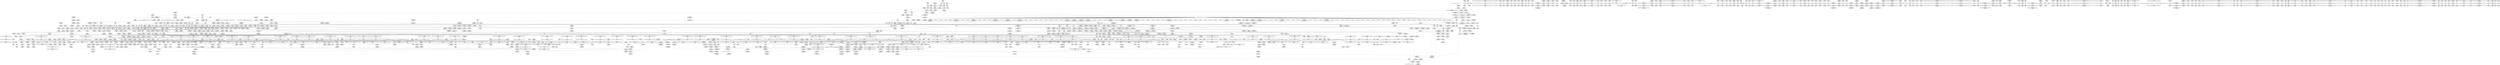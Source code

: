 digraph {
	CE0x524d0c0 [shape=record,shape=Mrecord,label="{CE0x524d0c0|i64_4|*Constant*}"]
	CE0x524e7f0 [shape=record,shape=Mrecord,label="{CE0x524e7f0|ipc_alloc_security:_tmp3|security/selinux/hooks.c,5084|*SummSource*}"]
	CE0x5333500 [shape=record,shape=Mrecord,label="{CE0x5333500|i64*_getelementptr_inbounds_(_4_x_i64_,_4_x_i64_*___llvm_gcov_ctr135,_i64_0,_i64_0)|*Constant*|*SummSource*}"]
	CE0x51dec40 [shape=record,shape=Mrecord,label="{CE0x51dec40|selinux_shm_alloc_security:_tmp7|security/selinux/hooks.c,5300}"]
	CE0x53276c0 [shape=record,shape=Mrecord,label="{CE0x53276c0|_call_void_mcount()_#3}"]
	CE0x522e920 [shape=record,shape=Mrecord,label="{CE0x522e920|current_sid:_tmp18|security/selinux/hooks.c,218|*SummSource*}"]
	CE0x5260e70 [shape=record,shape=Mrecord,label="{CE0x5260e70|get_current:_bb|*SummSource*}"]
	CE0x52330e0 [shape=record,shape=Mrecord,label="{CE0x52330e0|i32_(i32,_i32,_i16,_i32,_%struct.common_audit_data*)*_bitcast_(i32_(i32,_i32,_i16,_i32,_%struct.common_audit_data.495*)*_avc_has_perm_to_i32_(i32,_i32,_i16,_i32,_%struct.common_audit_data*)*)|*Constant*}"]
	CE0x526c3a0 [shape=record,shape=Mrecord,label="{CE0x526c3a0|rcu_read_lock:_tmp10|include/linux/rcupdate.h,882|*SummSink*}"]
	CE0x526fcf0 [shape=record,shape=Mrecord,label="{CE0x526fcf0|rcu_read_unlock:_do.end|*SummSink*}"]
	CE0x5200c60 [shape=record,shape=Mrecord,label="{CE0x5200c60|i64*_getelementptr_inbounds_(_9_x_i64_,_9_x_i64_*___llvm_gcov_ctr310,_i64_0,_i64_0)|*Constant*|*SummSink*}"]
	CE0x520bb40 [shape=record,shape=Mrecord,label="{CE0x520bb40|i8_1|*Constant*|*SummSink*}"]
	CE0x5294430 [shape=record,shape=Mrecord,label="{CE0x5294430|task_sid:_tobool4|security/selinux/hooks.c,208|*SummSink*}"]
	CE0x51fb470 [shape=record,shape=Mrecord,label="{CE0x51fb470|current_sid:_bb|*SummSink*}"]
	CE0x5207190 [shape=record,shape=Mrecord,label="{CE0x5207190|80:_i32,_112:_i8*,_:_CMRE_64,65_}"]
	CE0x523b5e0 [shape=record,shape=Mrecord,label="{CE0x523b5e0|i64*_getelementptr_inbounds_(_9_x_i64_,_9_x_i64_*___llvm_gcov_ctr310,_i64_0,_i64_8)|*Constant*|*SummSource*}"]
	CE0x5253600 [shape=record,shape=Mrecord,label="{CE0x5253600|GLOBAL:___preempt_count_add|*Constant*|*SummSource*}"]
	CE0x51ee6c0 [shape=record,shape=Mrecord,label="{CE0x51ee6c0|i64*_getelementptr_inbounds_(_9_x_i64_,_9_x_i64_*___llvm_gcov_ctr310,_i64_0,_i64_3)|*Constant*|*SummSource*}"]
	CE0x51eb100 [shape=record,shape=Mrecord,label="{CE0x51eb100|selinux_shm_alloc_security:_call2|security/selinux/hooks.c,5298|*SummSource*}"]
	CE0x5208570 [shape=record,shape=Mrecord,label="{CE0x5208570|current_sid:_do.end|*SummSink*}"]
	CE0x528f960 [shape=record,shape=Mrecord,label="{CE0x528f960|_call_void_mcount()_#3|*SummSink*}"]
	CE0x52b5530 [shape=record,shape=Mrecord,label="{CE0x52b5530|_call_void_mcount()_#3|*SummSource*}"]
	CE0x525ac40 [shape=record,shape=Mrecord,label="{CE0x525ac40|rcu_lock_release:_tmp4|include/linux/rcupdate.h,423|*SummSource*}"]
	CE0x5310eb0 [shape=record,shape=Mrecord,label="{CE0x5310eb0|GLOBAL:_lock_release|*Constant*|*SummSink*}"]
	CE0x520ffb0 [shape=record,shape=Mrecord,label="{CE0x520ffb0|i64*_getelementptr_inbounds_(_11_x_i64_,_11_x_i64_*___llvm_gcov_ctr132,_i64_0,_i64_0)|*Constant*|*SummSink*}"]
	CE0x5213d10 [shape=record,shape=Mrecord,label="{CE0x5213d10|selinux_shm_alloc_security:_security|security/selinux/hooks.c,5302}"]
	CE0x51f2b40 [shape=record,shape=Mrecord,label="{CE0x51f2b40|selinux_shm_alloc_security:_tmp3|security/selinux/hooks.c,5299}"]
	CE0x52a5960 [shape=record,shape=Mrecord,label="{CE0x52a5960|rcu_lock_acquire:_bb}"]
	CE0x52612e0 [shape=record,shape=Mrecord,label="{CE0x52612e0|i64*_getelementptr_inbounds_(_6_x_i64_,_6_x_i64_*___llvm_gcov_ctr301,_i64_0,_i64_3)|*Constant*|*SummSink*}"]
	CE0x5258d40 [shape=record,shape=Mrecord,label="{CE0x5258d40|ipc_alloc_security:_tmp3|security/selinux/hooks.c,5084}"]
	CE0x51f7980 [shape=record,shape=Mrecord,label="{CE0x51f7980|current_sid:_tmp16|security/selinux/hooks.c,218|*SummSource*}"]
	CE0x52a3560 [shape=record,shape=Mrecord,label="{CE0x52a3560|kmalloc:_bb|*SummSource*}"]
	CE0x52452f0 [shape=record,shape=Mrecord,label="{CE0x52452f0|ipc_free_security:_tmp4|*LoadInst*|security/selinux/hooks.c,5097}"]
	CE0x5309fb0 [shape=record,shape=Mrecord,label="{CE0x5309fb0|rcu_lock_acquire:_indirectgoto|*SummSink*}"]
	CE0x5236ac0 [shape=record,shape=Mrecord,label="{CE0x5236ac0|selinux_shm_alloc_security:_ipc_id|security/selinux/hooks.c,5305|*SummSink*}"]
	CE0x524a280 [shape=record,shape=Mrecord,label="{CE0x524a280|current_sid:_tmp14|security/selinux/hooks.c,218|*SummSink*}"]
	CE0x52a5d30 [shape=record,shape=Mrecord,label="{CE0x52a5d30|_ret_void,_!dbg_!27717|include/linux/rcupdate.h,240|*SummSink*}"]
	CE0x531a270 [shape=record,shape=Mrecord,label="{CE0x531a270|GLOBAL:___preempt_count_sub|*Constant*|*SummSink*}"]
	CE0x51ff950 [shape=record,shape=Mrecord,label="{CE0x51ff950|selinux_shm_alloc_security:_tobool|security/selinux/hooks.c,5299}"]
	CE0x5265cd0 [shape=record,shape=Mrecord,label="{CE0x5265cd0|ipc_free_security:_tmp5|security/selinux/hooks.c,5097|*SummSource*}"]
	CE0x5253210 [shape=record,shape=Mrecord,label="{CE0x5253210|rcu_read_unlock:_tmp5|include/linux/rcupdate.h,933|*SummSink*}"]
	CE0x5242e10 [shape=record,shape=Mrecord,label="{CE0x5242e10|__preempt_count_add:_entry|*SummSink*}"]
	CE0x5213e50 [shape=record,shape=Mrecord,label="{CE0x5213e50|i32_10|*Constant*|*SummSource*}"]
	CE0x5317af0 [shape=record,shape=Mrecord,label="{CE0x5317af0|__preempt_count_sub:_tmp7|./arch/x86/include/asm/preempt.h,78|*SummSink*}"]
	CE0x52933d0 [shape=record,shape=Mrecord,label="{CE0x52933d0|kmalloc:_tmp1|*SummSource*}"]
	CE0x529f410 [shape=record,shape=Mrecord,label="{CE0x529f410|task_sid:_tmp24|security/selinux/hooks.c,208|*SummSink*}"]
	CE0x530f560 [shape=record,shape=Mrecord,label="{CE0x530f560|__preempt_count_add:_bb|*SummSource*}"]
	CE0x51e11e0 [shape=record,shape=Mrecord,label="{CE0x51e11e0|i64_0|*Constant*}"]
	CE0x527c180 [shape=record,shape=Mrecord,label="{CE0x527c180|rcu_read_lock:_tmp2|*SummSource*}"]
	CE0x532d8f0 [shape=record,shape=Mrecord,label="{CE0x532d8f0|GLOBAL:___preempt_count|Global_var:__preempt_count|*SummSink*}"]
	CE0x51f3960 [shape=record,shape=Mrecord,label="{CE0x51f3960|80:_i32,_112:_i8*,_:_CMRE_23,24_}"]
	CE0x5246ab0 [shape=record,shape=Mrecord,label="{CE0x5246ab0|_call_void_mcount()_#3}"]
	CE0x5251ab0 [shape=record,shape=Mrecord,label="{CE0x5251ab0|ipc_free_security:_tmp2|*SummSource*}"]
	CE0x52696b0 [shape=record,shape=Mrecord,label="{CE0x52696b0|i64*_getelementptr_inbounds_(_6_x_i64_,_6_x_i64_*___llvm_gcov_ctr301,_i64_0,_i64_3)|*Constant*|*SummSource*}"]
	CE0x5260810 [shape=record,shape=Mrecord,label="{CE0x5260810|current_sid:_tmp24|security/selinux/hooks.c,220}"]
	CE0x52803f0 [shape=record,shape=Mrecord,label="{CE0x52803f0|i64_0|*Constant*}"]
	CE0x527f420 [shape=record,shape=Mrecord,label="{CE0x527f420|ipc_alloc_security:_bb|*SummSource*}"]
	CE0x520db20 [shape=record,shape=Mrecord,label="{CE0x520db20|GLOBAL:_kzalloc|*Constant*}"]
	CE0x5288870 [shape=record,shape=Mrecord,label="{CE0x5288870|i64_1|*Constant*}"]
	CE0x522e7a0 [shape=record,shape=Mrecord,label="{CE0x522e7a0|current_sid:_tmp18|security/selinux/hooks.c,218}"]
	CE0x527b760 [shape=record,shape=Mrecord,label="{CE0x527b760|task_sid:_tobool|security/selinux/hooks.c,208|*SummSink*}"]
	CE0x5312400 [shape=record,shape=Mrecord,label="{CE0x5312400|rcu_lock_release:___here|*SummSource*}"]
	CE0x5235da0 [shape=record,shape=Mrecord,label="{CE0x5235da0|avc_has_perm:_requested|Function::avc_has_perm&Arg::requested::}"]
	CE0x52fee00 [shape=record,shape=Mrecord,label="{CE0x52fee00|GLOBAL:_rcu_lock_release|*Constant*|*SummSink*}"]
	CE0x52f48a0 [shape=record,shape=Mrecord,label="{CE0x52f48a0|rcu_read_unlock:_tmp13|include/linux/rcupdate.h,933|*SummSink*}"]
	CE0x52faff0 [shape=record,shape=Mrecord,label="{CE0x52faff0|i8*_getelementptr_inbounds_(_44_x_i8_,_44_x_i8_*_.str47,_i32_0,_i32_0)|*Constant*|*SummSink*}"]
	CE0x52b3ce0 [shape=record,shape=Mrecord,label="{CE0x52b3ce0|rcu_read_unlock:_tmp3|*SummSource*}"]
	CE0x5287bc0 [shape=record,shape=Mrecord,label="{CE0x5287bc0|ipc_alloc_security:_call1|security/selinux/hooks.c,5087|*SummSource*}"]
	CE0x5270630 [shape=record,shape=Mrecord,label="{CE0x5270630|rcu_read_lock:_tmp6|include/linux/rcupdate.h,882}"]
	"CONST[source:2(external),value:2(dynamic)][purpose:{subject}]"
	CE0x5308bc0 [shape=record,shape=Mrecord,label="{CE0x5308bc0|i32_2|*Constant*}"]
	CE0x5285cd0 [shape=record,shape=Mrecord,label="{CE0x5285cd0|kzalloc:_call|include/linux/slab.h,578|*SummSink*}"]
	CE0x524f590 [shape=record,shape=Mrecord,label="{CE0x524f590|GLOBAL:_kzalloc|*Constant*|*SummSource*}"]
	CE0x52a3c80 [shape=record,shape=Mrecord,label="{CE0x52a3c80|rcu_read_lock:_do.body|*SummSink*}"]
	CE0x5259d00 [shape=record,shape=Mrecord,label="{CE0x5259d00|rcu_lock_release:_tmp3|*SummSink*}"]
	CE0x51ec380 [shape=record,shape=Mrecord,label="{CE0x51ec380|selinux_shm_alloc_security:_call2|security/selinux/hooks.c,5298}"]
	CE0x525ba00 [shape=record,shape=Mrecord,label="{CE0x525ba00|task_sid:_tmp12|security/selinux/hooks.c,208|*SummSink*}"]
	CE0x51f1110 [shape=record,shape=Mrecord,label="{CE0x51f1110|i64*_getelementptr_inbounds_(_2_x_i64_,_2_x_i64_*___llvm_gcov_ctr98,_i64_0,_i64_0)|*Constant*|*SummSource*}"]
	CE0x52f6040 [shape=record,shape=Mrecord,label="{CE0x52f6040|rcu_read_unlock:_land.lhs.true|*SummSource*}"]
	CE0x533d3e0 [shape=record,shape=Mrecord,label="{CE0x533d3e0|i64*_getelementptr_inbounds_(_4_x_i64_,_4_x_i64_*___llvm_gcov_ctr134,_i64_0,_i64_0)|*Constant*|*SummSource*}"]
	CE0x52a92a0 [shape=record,shape=Mrecord,label="{CE0x52a92a0|rcu_read_unlock:_tmp10|include/linux/rcupdate.h,933|*SummSink*}"]
	CE0x52ab9e0 [shape=record,shape=Mrecord,label="{CE0x52ab9e0|task_sid:_land.lhs.true2|*SummSink*}"]
	CE0x528fcd0 [shape=record,shape=Mrecord,label="{CE0x528fcd0|COLLAPSED:_GCMRE___llvm_gcov_ctr132_internal_global_11_x_i64_zeroinitializer:_elem_0:default:}"]
	CE0x51e3700 [shape=record,shape=Mrecord,label="{CE0x51e3700|i8*_getelementptr_inbounds_(_25_x_i8_,_25_x_i8_*_.str3,_i32_0,_i32_0)|*Constant*|*SummSource*}"]
	CE0x5288430 [shape=record,shape=Mrecord,label="{CE0x5288430|task_sid:_entry|*SummSource*}"]
	CE0x52f3be0 [shape=record,shape=Mrecord,label="{CE0x52f3be0|__rcu_read_lock:_tmp1}"]
	CE0x528f810 [shape=record,shape=Mrecord,label="{CE0x528f810|_call_void_mcount()_#3|*SummSource*}"]
	CE0x52590b0 [shape=record,shape=Mrecord,label="{CE0x52590b0|i64*_getelementptr_inbounds_(_6_x_i64_,_6_x_i64_*___llvm_gcov_ctr301,_i64_0,_i64_3)|*Constant*}"]
	CE0x52f4150 [shape=record,shape=Mrecord,label="{CE0x52f4150|i64*_getelementptr_inbounds_(_4_x_i64_,_4_x_i64_*___llvm_gcov_ctr134,_i64_0,_i64_1)|*Constant*}"]
	CE0x5351920 [shape=record,shape=Mrecord,label="{CE0x5351920|__preempt_count_sub:_tmp4|./arch/x86/include/asm/preempt.h,77|*SummSource*}"]
	CE0x51d5d00 [shape=record,shape=Mrecord,label="{CE0x51d5d00|GLOBAL:_current_sid.__warned|Global_var:current_sid.__warned|*SummSink*}"]
	CE0x525dc70 [shape=record,shape=Mrecord,label="{CE0x525dc70|COLLAPSED:_GCMRE_current_task_external_global_%struct.task_struct*:_elem_0::|security/selinux/hooks.c,218}"]
	CE0x52a40a0 [shape=record,shape=Mrecord,label="{CE0x52a40a0|cred_sid:_security|security/selinux/hooks.c,196|*SummSource*}"]
	CE0x5314d00 [shape=record,shape=Mrecord,label="{CE0x5314d00|rcu_lock_release:_tmp1|*SummSource*}"]
	CE0x5209fd0 [shape=record,shape=Mrecord,label="{CE0x5209fd0|_call_void_mcount()_#3|*SummSink*}"]
	CE0x5327eb0 [shape=record,shape=Mrecord,label="{CE0x5327eb0|i64*_getelementptr_inbounds_(_4_x_i64_,_4_x_i64_*___llvm_gcov_ctr134,_i64_0,_i64_2)|*Constant*}"]
	CE0x523bbd0 [shape=record,shape=Mrecord,label="{CE0x523bbd0|selinux_shm_alloc_security:_tmp16|security/selinux/hooks.c,5310|*SummSink*}"]
	CE0x52085e0 [shape=record,shape=Mrecord,label="{CE0x52085e0|_ret_i32_%retval.0,_!dbg_!27746|security/selinux/hooks.c,5314}"]
	CE0x523ca00 [shape=record,shape=Mrecord,label="{CE0x523ca00|selinux_shm_alloc_security:_shm_perm9|security/selinux/hooks.c,5310|*SummSink*}"]
	CE0x523c840 [shape=record,shape=Mrecord,label="{CE0x523c840|selinux_shm_alloc_security:_shm_perm9|security/selinux/hooks.c,5310|*SummSource*}"]
	CE0x52677b0 [shape=record,shape=Mrecord,label="{CE0x52677b0|__rcu_read_lock:_tmp1|*SummSource*}"]
	CE0x52f6d70 [shape=record,shape=Mrecord,label="{CE0x52f6d70|i64*_getelementptr_inbounds_(_4_x_i64_,_4_x_i64_*___llvm_gcov_ctr129,_i64_0,_i64_3)|*Constant*|*SummSource*}"]
	CE0x52b31c0 [shape=record,shape=Mrecord,label="{CE0x52b31c0|cred_sid:_tmp1|*SummSink*}"]
	CE0x523cfe0 [shape=record,shape=Mrecord,label="{CE0x523cfe0|_call_void_ipc_free_security(%struct.kern_ipc_perm*_%shm_perm9)_#10,_!dbg_!27743|security/selinux/hooks.c,5310|*SummSink*}"]
	CE0x51f11f0 [shape=record,shape=Mrecord,label="{CE0x51f11f0|i64_3|*Constant*|*SummSource*}"]
	CE0x526cdf0 [shape=record,shape=Mrecord,label="{CE0x526cdf0|rcu_read_lock:_tmp12|include/linux/rcupdate.h,882|*SummSink*}"]
	CE0x5310ce0 [shape=record,shape=Mrecord,label="{CE0x5310ce0|GLOBAL:_lock_release|*Constant*|*SummSource*}"]
	CE0x5284bb0 [shape=record,shape=Mrecord,label="{CE0x5284bb0|i64*_getelementptr_inbounds_(_6_x_i64_,_6_x_i64_*___llvm_gcov_ctr301,_i64_0,_i64_0)|*Constant*|*SummSource*}"]
	CE0x5253910 [shape=record,shape=Mrecord,label="{CE0x5253910|rcu_read_unlock:_do.body|*SummSink*}"]
	CE0x52ff9b0 [shape=record,shape=Mrecord,label="{CE0x52ff9b0|GLOBAL:___rcu_read_unlock|*Constant*}"]
	CE0x53230c0 [shape=record,shape=Mrecord,label="{CE0x53230c0|_call_void_lock_release(%struct.lockdep_map*_%map,_i32_1,_i64_ptrtoint_(i8*_blockaddress(_rcu_lock_release,_%__here)_to_i64))_#10,_!dbg_!27716|include/linux/rcupdate.h,423|*SummSource*}"]
	CE0x52a8500 [shape=record,shape=Mrecord,label="{CE0x52a8500|GLOBAL:___llvm_gcov_ctr127|Global_var:__llvm_gcov_ctr127|*SummSource*}"]
	CE0x52f2e20 [shape=record,shape=Mrecord,label="{CE0x52f2e20|rcu_lock_acquire:_tmp5|include/linux/rcupdate.h,418}"]
	CE0x52528f0 [shape=record,shape=Mrecord,label="{CE0x52528f0|rcu_read_unlock:_tmp8|include/linux/rcupdate.h,933|*SummSink*}"]
	CE0x5257aa0 [shape=record,shape=Mrecord,label="{CE0x5257aa0|current_sid:_tmp19|security/selinux/hooks.c,218|*SummSink*}"]
	CE0x527d1c0 [shape=record,shape=Mrecord,label="{CE0x527d1c0|rcu_read_unlock:_tmp1}"]
	CE0x51f5b90 [shape=record,shape=Mrecord,label="{CE0x51f5b90|current_sid:_tmp|*SummSink*}"]
	CE0x52338c0 [shape=record,shape=Mrecord,label="{CE0x52338c0|selinux_shm_alloc_security:_tmp12|security/selinux/hooks.c,5309}"]
	CE0x5213380 [shape=record,shape=Mrecord,label="{CE0x5213380|selinux_shm_alloc_security:_shm_perm3|security/selinux/hooks.c,5302}"]
	CE0x520cae0 [shape=record,shape=Mrecord,label="{CE0x520cae0|ipc_alloc_security:_sid3|security/selinux/hooks.c,5089|*SummSource*}"]
	CE0x52522a0 [shape=record,shape=Mrecord,label="{CE0x52522a0|_call_void_mcount()_#3}"]
	CE0x5230cb0 [shape=record,shape=Mrecord,label="{CE0x5230cb0|ipc_alloc_security:_if.then|*SummSink*}"]
	CE0x533ec60 [shape=record,shape=Mrecord,label="{CE0x533ec60|COLLAPSED:_GCMRE___llvm_gcov_ctr135_internal_global_4_x_i64_zeroinitializer:_elem_0:default:}"]
	CE0x5212220 [shape=record,shape=Mrecord,label="{CE0x5212220|avc_has_perm:_auditdata|Function::avc_has_perm&Arg::auditdata::}"]
	CE0x52ab4a0 [shape=record,shape=Mrecord,label="{CE0x52ab4a0|0:_i8,_:_GCMR_task_sid.__warned_internal_global_i8_0,_section_.data.unlikely_,_align_1:_elem_0:default:}"]
	CE0x526ea10 [shape=record,shape=Mrecord,label="{CE0x526ea10|rcu_read_lock:_tmp14|include/linux/rcupdate.h,882|*SummSource*}"]
	CE0x525b8d0 [shape=record,shape=Mrecord,label="{CE0x525b8d0|task_sid:_tmp12|security/selinux/hooks.c,208|*SummSource*}"]
	CE0x527f5f0 [shape=record,shape=Mrecord,label="{CE0x527f5f0|ipc_alloc_security:_if.end}"]
	CE0x52550a0 [shape=record,shape=Mrecord,label="{CE0x52550a0|i32_-12|*Constant*}"]
	CE0x5275a90 [shape=record,shape=Mrecord,label="{CE0x5275a90|rcu_read_lock:_tmp22|include/linux/rcupdate.h,884|*SummSink*}"]
	CE0x5325fb0 [shape=record,shape=Mrecord,label="{CE0x5325fb0|void_(i32*,_i32,_i32*)*_asm_addl_$1,_%gs:$0_,_*m,ri,*m,_dirflag_,_fpsr_,_flags_}"]
	CE0x5336af0 [shape=record,shape=Mrecord,label="{CE0x5336af0|__preempt_count_sub:_tmp|*SummSink*}"]
	CE0x5260d40 [shape=record,shape=Mrecord,label="{CE0x5260d40|get_current:_bb}"]
	CE0x5285d90 [shape=record,shape=Mrecord,label="{CE0x5285d90|i64*_getelementptr_inbounds_(_2_x_i64_,_2_x_i64_*___llvm_gcov_ctr302,_i64_0,_i64_1)|*Constant*|*SummSink*}"]
	CE0x53249c0 [shape=record,shape=Mrecord,label="{CE0x53249c0|__rcu_read_unlock:_bb}"]
	CE0x52364b0 [shape=record,shape=Mrecord,label="{CE0x52364b0|selinux_shm_alloc_security:_u|security/selinux/hooks.c,5305|*SummSink*}"]
	CE0x524bfc0 [shape=record,shape=Mrecord,label="{CE0x524bfc0|current_sid:_tobool1|security/selinux/hooks.c,218}"]
	CE0x51eae30 [shape=record,shape=Mrecord,label="{CE0x51eae30|selinux_shm_alloc_security:_return|*SummSink*}"]
	CE0x52825c0 [shape=record,shape=Mrecord,label="{CE0x52825c0|rcu_read_lock:_entry}"]
	CE0x5288800 [shape=record,shape=Mrecord,label="{CE0x5288800|i64*_getelementptr_inbounds_(_2_x_i64_,_2_x_i64_*___llvm_gcov_ctr182,_i64_0,_i64_1)|*Constant*|*SummSink*}"]
	CE0x52482e0 [shape=record,shape=Mrecord,label="{CE0x52482e0|ipc_alloc_security:_return}"]
	CE0x5313490 [shape=record,shape=Mrecord,label="{CE0x5313490|GLOBAL:_lock_acquire|*Constant*|*SummSource*}"]
	CE0x5325460 [shape=record,shape=Mrecord,label="{CE0x5325460|__rcu_read_lock:_do.end}"]
	CE0x51f7340 [shape=record,shape=Mrecord,label="{CE0x51f7340|current_sid:_tmp15|security/selinux/hooks.c,218|*SummSink*}"]
	CE0x530f250 [shape=record,shape=Mrecord,label="{CE0x530f250|__preempt_count_add:_bb}"]
	CE0x53258b0 [shape=record,shape=Mrecord,label="{CE0x53258b0|__rcu_read_lock:_do.end|*SummSource*}"]
	CE0x53076c0 [shape=record,shape=Mrecord,label="{CE0x53076c0|rcu_lock_release:_tmp2}"]
	CE0x52a6e30 [shape=record,shape=Mrecord,label="{CE0x52a6e30|_ret_void,_!dbg_!27717|include/linux/rcupdate.h,240|*SummSource*}"]
	CE0x52124d0 [shape=record,shape=Mrecord,label="{CE0x52124d0|avc_has_perm:_auditdata|Function::avc_has_perm&Arg::auditdata::|*SummSink*}"]
	CE0x51e0ae0 [shape=record,shape=Mrecord,label="{CE0x51e0ae0|ipc_alloc_security:_call|security/selinux/hooks.c,5083|*SummSink*}"]
	CE0x527d6e0 [shape=record,shape=Mrecord,label="{CE0x527d6e0|__preempt_count_add:_val|Function::__preempt_count_add&Arg::val::}"]
	CE0x52687e0 [shape=record,shape=Mrecord,label="{CE0x52687e0|ipc_alloc_security:_tmp9|security/selinux/hooks.c,5087|*SummSource*}"]
	CE0x51d5bd0 [shape=record,shape=Mrecord,label="{CE0x51d5bd0|GLOBAL:_current_sid.__warned|Global_var:current_sid.__warned|*SummSource*}"]
	CE0x53247b0 [shape=record,shape=Mrecord,label="{CE0x53247b0|i8*_undef|*Constant*}"]
	CE0x5237d20 [shape=record,shape=Mrecord,label="{CE0x5237d20|task_sid:_do.body5|*SummSink*}"]
	CE0x5254200 [shape=record,shape=Mrecord,label="{CE0x5254200|ipc_alloc_security:_sid3|security/selinux/hooks.c,5089|*SummSink*}"]
	CE0x51eea50 [shape=record,shape=Mrecord,label="{CE0x51eea50|current_sid:_entry|*SummSource*}"]
	CE0x5203a80 [shape=record,shape=Mrecord,label="{CE0x5203a80|ipc_alloc_security:_perm|Function::ipc_alloc_security&Arg::perm::|*SummSource*}"]
	CE0x5321710 [shape=record,shape=Mrecord,label="{CE0x5321710|__preempt_count_sub:_sub|./arch/x86/include/asm/preempt.h,77|*SummSink*}"]
	CE0x525f200 [shape=record,shape=Mrecord,label="{CE0x525f200|current_sid:_tmp23|security/selinux/hooks.c,218}"]
	CE0x51f5c90 [shape=record,shape=Mrecord,label="{CE0x51f5c90|i64_1|*Constant*}"]
	CE0x5283920 [shape=record,shape=Mrecord,label="{CE0x5283920|_call_void_mcount()_#3|*SummSource*}"]
	CE0x5212bc0 [shape=record,shape=Mrecord,label="{CE0x5212bc0|selinux_shm_alloc_security:_tobool7|security/selinux/hooks.c,5309}"]
	CE0x52652b0 [shape=record,shape=Mrecord,label="{CE0x52652b0|get_current:_tmp1}"]
	CE0x5322650 [shape=record,shape=Mrecord,label="{CE0x5322650|__preempt_count_add:_tmp3|*SummSink*}"]
	CE0x51ff3f0 [shape=record,shape=Mrecord,label="{CE0x51ff3f0|i64*_getelementptr_inbounds_(_2_x_i64_,_2_x_i64_*___llvm_gcov_ctr98,_i64_0,_i64_1)|*Constant*|*SummSink*}"]
	"CONST[source:0(mediator),value:2(dynamic)][purpose:{subject}]"
	CE0x51fda60 [shape=record,shape=Mrecord,label="{CE0x51fda60|80:_i32,_112:_i8*,_:_CMRE_49,50_}"]
	CE0x51fe940 [shape=record,shape=Mrecord,label="{CE0x51fe940|current_sid:_tmp5|security/selinux/hooks.c,218|*SummSource*}"]
	CE0x52af420 [shape=record,shape=Mrecord,label="{CE0x52af420|i64_7|*Constant*|*SummSource*}"]
	CE0x525f380 [shape=record,shape=Mrecord,label="{CE0x525f380|current_sid:_tmp23|security/selinux/hooks.c,218|*SummSource*}"]
	CE0x526c7a0 [shape=record,shape=Mrecord,label="{CE0x526c7a0|rcu_read_lock:_tmp11|include/linux/rcupdate.h,882|*SummSource*}"]
	CE0x5263dc0 [shape=record,shape=Mrecord,label="{CE0x5263dc0|task_sid:_tmp3}"]
	CE0x5207840 [shape=record,shape=Mrecord,label="{CE0x5207840|selinux_shm_alloc_security:_tmp21|security/selinux/hooks.c,5314|*SummSink*}"]
	CE0x525abd0 [shape=record,shape=Mrecord,label="{CE0x525abd0|rcu_lock_release:_tmp4|include/linux/rcupdate.h,423}"]
	CE0x520f5f0 [shape=record,shape=Mrecord,label="{CE0x520f5f0|80:_i32,_112:_i8*,_:_CMRE_200,208_|*MultipleSource*|Function::selinux_shm_alloc_security&Arg::shp::|security/selinux/hooks.c,5298}"]
	CE0x51fafe0 [shape=record,shape=Mrecord,label="{CE0x51fafe0|80:_i32,_112:_i8*,_:_CMRE_3,4_}"]
	CE0x5309390 [shape=record,shape=Mrecord,label="{CE0x5309390|i64_ptrtoint_(i8*_blockaddress(_rcu_lock_acquire,_%__here)_to_i64)|*Constant*}"]
	CE0x52669f0 [shape=record,shape=Mrecord,label="{CE0x52669f0|i64*_getelementptr_inbounds_(_4_x_i64_,_4_x_i64_*___llvm_gcov_ctr130,_i64_0,_i64_3)|*Constant*}"]
	CE0x5315370 [shape=record,shape=Mrecord,label="{CE0x5315370|_ret_void,_!dbg_!27720|./arch/x86/include/asm/preempt.h,78}"]
	CE0x51f3700 [shape=record,shape=Mrecord,label="{CE0x51f3700|80:_i32,_112:_i8*,_:_CMRE_24,25_}"]
	CE0x5205e50 [shape=record,shape=Mrecord,label="{CE0x5205e50|80:_i32,_112:_i8*,_:_CMRE_57,58_}"]
	CE0x52fd9d0 [shape=record,shape=Mrecord,label="{CE0x52fd9d0|i64*_getelementptr_inbounds_(_11_x_i64_,_11_x_i64_*___llvm_gcov_ctr132,_i64_0,_i64_10)|*Constant*|*SummSource*}"]
	CE0x5301460 [shape=record,shape=Mrecord,label="{CE0x5301460|__rcu_read_lock:_tmp}"]
	CE0x5230ba0 [shape=record,shape=Mrecord,label="{CE0x5230ba0|ipc_alloc_security:_if.then|*SummSource*}"]
	CE0x52f70b0 [shape=record,shape=Mrecord,label="{CE0x52f70b0|rcu_read_unlock:_tmp10|include/linux/rcupdate.h,933|*SummSource*}"]
	CE0x52461f0 [shape=record,shape=Mrecord,label="{CE0x52461f0|ipc_alloc_security:_tmp12|security/selinux/hooks.c,5093}"]
	CE0x520a3e0 [shape=record,shape=Mrecord,label="{CE0x520a3e0|current_sid:_tmp2|*SummSink*}"]
	CE0x52f12d0 [shape=record,shape=Mrecord,label="{CE0x52f12d0|rcu_read_unlock:_tmp5|include/linux/rcupdate.h,933}"]
	CE0x5246830 [shape=record,shape=Mrecord,label="{CE0x5246830|current_sid:_tmp3|*SummSink*}"]
	CE0x5297e70 [shape=record,shape=Mrecord,label="{CE0x5297e70|rcu_read_lock:_if.end|*SummSource*}"]
	CE0x5215450 [shape=record,shape=Mrecord,label="{CE0x5215450|selinux_shm_alloc_security:_type|security/selinux/hooks.c,5304|*SummSink*}"]
	CE0x48e80b0 [shape=record,shape=Mrecord,label="{CE0x48e80b0|selinux_shm_alloc_security:_tmp1|*SummSource*}"]
	CE0x530db80 [shape=record,shape=Mrecord,label="{CE0x530db80|_call_void___preempt_count_sub(i32_1)_#10,_!dbg_!27715|include/linux/rcupdate.h,244|*SummSource*}"]
	CE0x526d190 [shape=record,shape=Mrecord,label="{CE0x526d190|rcu_read_lock:_call3|include/linux/rcupdate.h,882}"]
	CE0x525e760 [shape=record,shape=Mrecord,label="{CE0x525e760|current_sid:_security|security/selinux/hooks.c,218}"]
	CE0x529f7a0 [shape=record,shape=Mrecord,label="{CE0x529f7a0|task_sid:_tmp25|security/selinux/hooks.c,208|*SummSource*}"]
	CE0x52b6fb0 [shape=record,shape=Mrecord,label="{CE0x52b6fb0|i64*_getelementptr_inbounds_(_13_x_i64_,_13_x_i64_*___llvm_gcov_ctr126,_i64_0,_i64_0)|*Constant*|*SummSink*}"]
	CE0x526a1c0 [shape=record,shape=Mrecord,label="{CE0x526a1c0|GLOBAL:_rcu_lock_acquire|*Constant*}"]
	CE0x53141d0 [shape=record,shape=Mrecord,label="{CE0x53141d0|_call_void___preempt_count_sub(i32_1)_#10,_!dbg_!27715|include/linux/rcupdate.h,244}"]
	CE0x5308450 [shape=record,shape=Mrecord,label="{CE0x5308450|i64*_getelementptr_inbounds_(_4_x_i64_,_4_x_i64_*___llvm_gcov_ctr134,_i64_0,_i64_3)|*Constant*}"]
	CE0x523dee0 [shape=record,shape=Mrecord,label="{CE0x523dee0|i64*_getelementptr_inbounds_(_9_x_i64_,_9_x_i64_*___llvm_gcov_ctr310,_i64_0,_i64_7)|*Constant*}"]
	CE0x533c990 [shape=record,shape=Mrecord,label="{CE0x533c990|__preempt_count_sub:_tmp5|./arch/x86/include/asm/preempt.h,77|*SummSink*}"]
	CE0x52671a0 [shape=record,shape=Mrecord,label="{CE0x52671a0|_call_void_mcount()_#3|*SummSource*}"]
	CE0x5283a70 [shape=record,shape=Mrecord,label="{CE0x5283a70|_call_void_mcount()_#3|*SummSink*}"]
	CE0x525bbb0 [shape=record,shape=Mrecord,label="{CE0x525bbb0|task_sid:_tmp13|security/selinux/hooks.c,208}"]
	CE0x5277cc0 [shape=record,shape=Mrecord,label="{CE0x5277cc0|i8*_getelementptr_inbounds_(_25_x_i8_,_25_x_i8_*_.str45,_i32_0,_i32_0)|*Constant*|*SummSource*}"]
	CE0x52028a0 [shape=record,shape=Mrecord,label="{CE0x52028a0|_call_void_mcount()_#3|*SummSource*}"]
	CE0x522f4e0 [shape=record,shape=Mrecord,label="{CE0x522f4e0|selinux_shm_alloc_security:_shm_perm4|security/selinux/hooks.c,5305}"]
	CE0x52f38e0 [shape=record,shape=Mrecord,label="{CE0x52f38e0|rcu_read_unlock:_tmp12|include/linux/rcupdate.h,933|*SummSink*}"]
	CE0x5285550 [shape=record,shape=Mrecord,label="{CE0x5285550|ipc_alloc_security:_tmp5|security/selinux/hooks.c,5084|*SummSource*}"]
	CE0x523bd50 [shape=record,shape=Mrecord,label="{CE0x523bd50|selinux_shm_alloc_security:_tmp17|security/selinux/hooks.c,5310|*SummSink*}"]
	CE0x5235840 [shape=record,shape=Mrecord,label="{CE0x5235840|avc_has_perm:_tclass|Function::avc_has_perm&Arg::tclass::}"]
	CE0x52af500 [shape=record,shape=Mrecord,label="{CE0x52af500|i64_7|*Constant*|*SummSink*}"]
	CE0x5239480 [shape=record,shape=Mrecord,label="{CE0x5239480|i64*_getelementptr_inbounds_(_9_x_i64_,_9_x_i64_*___llvm_gcov_ctr310,_i64_0,_i64_6)|*Constant*|*SummSource*}"]
	CE0x51f7260 [shape=record,shape=Mrecord,label="{CE0x51f7260|current_sid:_tmp15|security/selinux/hooks.c,218}"]
	CE0x52009a0 [shape=record,shape=Mrecord,label="{CE0x52009a0|80:_i32,_112:_i8*,_:_CMRE_68,69_}"]
	CE0x524e5d0 [shape=record,shape=Mrecord,label="{CE0x524e5d0|ipc_alloc_security:_tobool|security/selinux/hooks.c,5084}"]
	CE0x51e4890 [shape=record,shape=Mrecord,label="{CE0x51e4890|80:_i32,_112:_i8*,_:_CMRE_69,70_}"]
	CE0x52484a0 [shape=record,shape=Mrecord,label="{CE0x52484a0|i64*_getelementptr_inbounds_(_11_x_i64_,_11_x_i64_*___llvm_gcov_ctr125,_i64_0,_i64_6)|*Constant*}"]
	CE0x523d320 [shape=record,shape=Mrecord,label="{CE0x523d320|GLOBAL:_ipc_free_security|*Constant*|*SummSource*}"]
	CE0x5298c90 [shape=record,shape=Mrecord,label="{CE0x5298c90|_call_void_mcount()_#3}"]
	CE0x527a540 [shape=record,shape=Mrecord,label="{CE0x527a540|task_sid:_land.lhs.true2|*SummSource*}"]
	CE0x51d6890 [shape=record,shape=Mrecord,label="{CE0x51d6890|ipc_alloc_security:_bb}"]
	CE0x5340500 [shape=record,shape=Mrecord,label="{CE0x5340500|__preempt_count_add:_tmp2|*SummSink*}"]
	CE0x52a2d70 [shape=record,shape=Mrecord,label="{CE0x52a2d70|rcu_read_unlock:_entry}"]
	CE0x52a5460 [shape=record,shape=Mrecord,label="{CE0x52a5460|rcu_read_lock:_do.end|*SummSource*}"]
	CE0x527c5a0 [shape=record,shape=Mrecord,label="{CE0x527c5a0|i64*_getelementptr_inbounds_(_13_x_i64_,_13_x_i64_*___llvm_gcov_ctr126,_i64_0,_i64_1)|*Constant*}"]
	CE0x527ac10 [shape=record,shape=Mrecord,label="{CE0x527ac10|cred_sid:_tmp2|*SummSink*}"]
	CE0x532fc00 [shape=record,shape=Mrecord,label="{CE0x532fc00|__preempt_count_add:_do.end|*SummSource*}"]
	CE0x528fc60 [shape=record,shape=Mrecord,label="{CE0x528fc60|rcu_read_unlock:_tmp}"]
	CE0x530eca0 [shape=record,shape=Mrecord,label="{CE0x530eca0|__preempt_count_add:_do.body}"]
	CE0x5293620 [shape=record,shape=Mrecord,label="{CE0x5293620|task_sid:_do.end|*SummSource*}"]
	CE0x530e050 [shape=record,shape=Mrecord,label="{CE0x530e050|rcu_lock_release:_tmp3}"]
	"CONST[source:0(mediator),value:2(dynamic)][purpose:{object}]"
	CE0x5251fd0 [shape=record,shape=Mrecord,label="{CE0x5251fd0|rcu_lock_acquire:_tmp2}"]
	CE0x531cd10 [shape=record,shape=Mrecord,label="{CE0x531cd10|_call_void_mcount()_#3|*SummSink*}"]
	CE0x5293c10 [shape=record,shape=Mrecord,label="{CE0x5293c10|task_sid:_tmp6|security/selinux/hooks.c,208|*SummSink*}"]
	CE0x53098a0 [shape=record,shape=Mrecord,label="{CE0x53098a0|__rcu_read_lock:_tmp|*SummSink*}"]
	CE0x52701c0 [shape=record,shape=Mrecord,label="{CE0x52701c0|rcu_read_lock:_tmp5|include/linux/rcupdate.h,882|*SummSource*}"]
	CE0x52a7510 [shape=record,shape=Mrecord,label="{CE0x52a7510|rcu_read_lock:_tmp4|include/linux/rcupdate.h,882}"]
	CE0x52f5820 [shape=record,shape=Mrecord,label="{CE0x52f5820|rcu_read_unlock:_tmp11|include/linux/rcupdate.h,933|*SummSource*}"]
	CE0x51fa990 [shape=record,shape=Mrecord,label="{CE0x51fa990|selinux_shm_alloc_security:_tmp4|security/selinux/hooks.c,5299|*SummSource*}"]
	CE0x5283510 [shape=record,shape=Mrecord,label="{CE0x5283510|rcu_read_lock:_entry|*SummSource*}"]
	CE0x5300bf0 [shape=record,shape=Mrecord,label="{CE0x5300bf0|_ret_void,_!dbg_!27717|include/linux/rcupdate.h,245}"]
	CE0x5259af0 [shape=record,shape=Mrecord,label="{CE0x5259af0|i64*_getelementptr_inbounds_(_4_x_i64_,_4_x_i64_*___llvm_gcov_ctr133,_i64_0,_i64_2)|*Constant*}"]
	CE0x5200870 [shape=record,shape=Mrecord,label="{CE0x5200870|80:_i32,_112:_i8*,_:_CMRE_67,68_}"]
	CE0x52fbb20 [shape=record,shape=Mrecord,label="{CE0x52fbb20|rcu_read_unlock:_tmp17|include/linux/rcupdate.h,933|*SummSource*}"]
	CE0x534cc70 [shape=record,shape=Mrecord,label="{CE0x534cc70|_call_void_mcount()_#3|*SummSink*}"]
	CE0x529e670 [shape=record,shape=Mrecord,label="{CE0x529e670|task_sid:_tmp23|security/selinux/hooks.c,208|*SummSource*}"]
	CE0x5295340 [shape=record,shape=Mrecord,label="{CE0x5295340|task_sid:_tmp2}"]
	CE0x5234f30 [shape=record,shape=Mrecord,label="{CE0x5234f30|avc_has_perm:_requested|Function::avc_has_perm&Arg::requested::|*SummSink*}"]
	CE0x53277d0 [shape=record,shape=Mrecord,label="{CE0x53277d0|__rcu_read_unlock:_tmp1}"]
	CE0x5254270 [shape=record,shape=Mrecord,label="{CE0x5254270|ipc_alloc_security:_security|security/selinux/hooks.c,5090|*SummSource*}"]
	CE0x5230aa0 [shape=record,shape=Mrecord,label="{CE0x5230aa0|ipc_alloc_security:_if.then}"]
	CE0x52750a0 [shape=record,shape=Mrecord,label="{CE0x52750a0|i8_1|*Constant*}"]
	CE0x524da00 [shape=record,shape=Mrecord,label="{CE0x524da00|i64*_getelementptr_inbounds_(_11_x_i64_,_11_x_i64_*___llvm_gcov_ctr125,_i64_0,_i64_0)|*Constant*}"]
	CE0x52a0150 [shape=record,shape=Mrecord,label="{CE0x52a0150|i64*_getelementptr_inbounds_(_13_x_i64_,_13_x_i64_*___llvm_gcov_ctr126,_i64_0,_i64_12)|*Constant*}"]
	CE0x51f13e0 [shape=record,shape=Mrecord,label="{CE0x51f13e0|current_sid:_tmp4|security/selinux/hooks.c,218|*SummSource*}"]
	CE0x5301020 [shape=record,shape=Mrecord,label="{CE0x5301020|_ret_void,_!dbg_!27717|include/linux/rcupdate.h,245|*SummSource*}"]
	CE0x52b6f40 [shape=record,shape=Mrecord,label="{CE0x52b6f40|task_sid:_do.end6}"]
	CE0x5205710 [shape=record,shape=Mrecord,label="{CE0x5205710|current_sid:_tmp7|security/selinux/hooks.c,218|*SummSink*}"]
	CE0x5235ae0 [shape=record,shape=Mrecord,label="{CE0x5235ae0|avc_has_perm:_tclass|Function::avc_has_perm&Arg::tclass::|*SummSink*}"]
	CE0x5274d60 [shape=record,shape=Mrecord,label="{CE0x5274d60|rcu_read_lock:_tmp18|include/linux/rcupdate.h,882|*SummSink*}"]
	CE0x524b830 [shape=record,shape=Mrecord,label="{CE0x524b830|_call_void_rcu_read_lock()_#10,_!dbg_!27712|security/selinux/hooks.c,207}"]
	CE0x52f6de0 [shape=record,shape=Mrecord,label="{CE0x52f6de0|i64*_getelementptr_inbounds_(_4_x_i64_,_4_x_i64_*___llvm_gcov_ctr129,_i64_0,_i64_3)|*Constant*}"]
	CE0x52f13e0 [shape=record,shape=Mrecord,label="{CE0x52f13e0|rcu_read_unlock:_tmp5|include/linux/rcupdate.h,933|*SummSource*}"]
	CE0x5268f90 [shape=record,shape=Mrecord,label="{CE0x5268f90|ipc_alloc_security:_tmp10|security/selinux/hooks.c,5087|*SummSource*}"]
	CE0x5271f70 [shape=record,shape=Mrecord,label="{CE0x5271f70|i64*_getelementptr_inbounds_(_11_x_i64_,_11_x_i64_*___llvm_gcov_ctr127,_i64_0,_i64_8)|*Constant*|*SummSource*}"]
	CE0x5293920 [shape=record,shape=Mrecord,label="{CE0x5293920|task_sid:_tmp6|security/selinux/hooks.c,208|*SummSource*}"]
	CE0x525e2a0 [shape=record,shape=Mrecord,label="{CE0x525e2a0|i32_22|*Constant*}"]
	CE0x52879b0 [shape=record,shape=Mrecord,label="{CE0x52879b0|task_sid:_entry}"]
	CE0x51e0070 [shape=record,shape=Mrecord,label="{CE0x51e0070|80:_i32,_112:_i8*,_:_CMRE_14,15_}"]
	CE0x52f6150 [shape=record,shape=Mrecord,label="{CE0x52f6150|rcu_read_unlock:_land.lhs.true|*SummSink*}"]
	CE0x527e190 [shape=record,shape=Mrecord,label="{CE0x527e190|rcu_lock_acquire:_map|Function::rcu_lock_acquire&Arg::map::}"]
	CE0x52a8a10 [shape=record,shape=Mrecord,label="{CE0x52a8a10|rcu_read_unlock:_tobool|include/linux/rcupdate.h,933|*SummSink*}"]
	CE0x5256c60 [shape=record,shape=Mrecord,label="{CE0x5256c60|task_sid:_tmp20|security/selinux/hooks.c,208}"]
	CE0x5270700 [shape=record,shape=Mrecord,label="{CE0x5270700|__rcu_read_lock:_tmp6|include/linux/rcupdate.h,240}"]
	CE0x53030e0 [shape=record,shape=Mrecord,label="{CE0x53030e0|__rcu_read_lock:_tmp2}"]
	CE0x5232d70 [shape=record,shape=Mrecord,label="{CE0x5232d70|selinux_shm_alloc_security:_call6|security/selinux/hooks.c,5307|*SummSink*}"]
	CE0x52a2670 [shape=record,shape=Mrecord,label="{CE0x52a2670|_call_void_rcu_read_unlock()_#10,_!dbg_!27748|security/selinux/hooks.c,209|*SummSource*}"]
	CE0x52af2c0 [shape=record,shape=Mrecord,label="{CE0x52af2c0|i64_6|*Constant*|*SummSink*}"]
	CE0x530dd20 [shape=record,shape=Mrecord,label="{CE0x530dd20|_call_void_asm_sideeffect_,_memory_,_dirflag_,_fpsr_,_flags_()_#3,_!dbg_!27711,_!srcloc_!27714|include/linux/rcupdate.h,244|*SummSink*}"]
	CE0x5326b70 [shape=record,shape=Mrecord,label="{CE0x5326b70|i64*_getelementptr_inbounds_(_4_x_i64_,_4_x_i64_*___llvm_gcov_ctr129,_i64_0,_i64_0)|*Constant*|*SummSink*}"]
	CE0x51ee880 [shape=record,shape=Mrecord,label="{CE0x51ee880|GLOBAL:_current_sid|*Constant*|*SummSink*}"]
	CE0x5258c40 [shape=record,shape=Mrecord,label="{CE0x5258c40|get_current:_entry}"]
	CE0x5340050 [shape=record,shape=Mrecord,label="{CE0x5340050|i32_0|*Constant*}"]
	CE0x52a1e30 [shape=record,shape=Mrecord,label="{CE0x52a1e30|cred_sid:_cred|Function::cred_sid&Arg::cred::|*SummSink*}"]
	CE0x52a73a0 [shape=record,shape=Mrecord,label="{CE0x52a73a0|i64_3|*Constant*}"]
	CE0x52a08d0 [shape=record,shape=Mrecord,label="{CE0x52a08d0|task_sid:_tmp27|security/selinux/hooks.c,208|*SummSource*}"]
	CE0x528fd40 [shape=record,shape=Mrecord,label="{CE0x528fd40|rcu_read_unlock:_tmp|*SummSource*}"]
	CE0x523bb60 [shape=record,shape=Mrecord,label="{CE0x523bb60|selinux_shm_alloc_security:_tmp16|security/selinux/hooks.c,5310|*SummSource*}"]
	CE0x52fdce0 [shape=record,shape=Mrecord,label="{CE0x52fdce0|rcu_read_unlock:_tmp22|include/linux/rcupdate.h,935|*SummSink*}"]
	CE0x5355e80 [shape=record,shape=Mrecord,label="{CE0x5355e80|i64*_getelementptr_inbounds_(_4_x_i64_,_4_x_i64_*___llvm_gcov_ctr135,_i64_0,_i64_1)|*Constant*}"]
	CE0x5287630 [shape=record,shape=Mrecord,label="{CE0x5287630|i64*_getelementptr_inbounds_(_6_x_i64_,_6_x_i64_*___llvm_gcov_ctr301,_i64_0,_i64_4)|*Constant*|*SummSink*}"]
	CE0x52f7670 [shape=record,shape=Mrecord,label="{CE0x52f7670|rcu_lock_acquire:_tmp3|*SummSink*}"]
	CE0x52a0ce0 [shape=record,shape=Mrecord,label="{CE0x52a0ce0|task_sid:_tmp27|security/selinux/hooks.c,208|*SummSink*}"]
	CE0x527d870 [shape=record,shape=Mrecord,label="{CE0x527d870|__preempt_count_add:_val|Function::__preempt_count_add&Arg::val::|*SummSource*}"]
	CE0x5247db0 [shape=record,shape=Mrecord,label="{CE0x5247db0|current_sid:_tmp3}"]
	CE0x5286be0 [shape=record,shape=Mrecord,label="{CE0x5286be0|ipc_alloc_security:_tmp7|security/selinux/hooks.c,5085|*SummSink*}"]
	CE0x522fed0 [shape=record,shape=Mrecord,label="{CE0x522fed0|i32_3|*Constant*|*SummSource*}"]
	CE0x527aed0 [shape=record,shape=Mrecord,label="{CE0x527aed0|_ret_void,_!dbg_!27735|include/linux/rcupdate.h,884}"]
	CE0x52ae050 [shape=record,shape=Mrecord,label="{CE0x52ae050|rcu_read_lock:_tmp3|*SummSource*}"]
	CE0x5207580 [shape=record,shape=Mrecord,label="{CE0x5207580|selinux_shm_alloc_security:_tmp20|security/selinux/hooks.c,5314}"]
	CE0x520db90 [shape=record,shape=Mrecord,label="{CE0x520db90|ipc_alloc_security:_tmp1}"]
	CE0x52a6560 [shape=record,shape=Mrecord,label="{CE0x52a6560|rcu_read_lock:_bb|*SummSource*}"]
	CE0x52b6b70 [shape=record,shape=Mrecord,label="{CE0x52b6b70|rcu_lock_acquire:_entry|*SummSink*}"]
	CE0x5312ba0 [shape=record,shape=Mrecord,label="{CE0x5312ba0|_call_void_mcount()_#3|*SummSource*}"]
	CE0x525c470 [shape=record,shape=Mrecord,label="{CE0x525c470|i64_4|*Constant*}"]
	CE0x5253d20 [shape=record,shape=Mrecord,label="{CE0x5253d20|ipc_alloc_security:_sid3|security/selinux/hooks.c,5089}"]
	CE0x52ae8e0 [shape=record,shape=Mrecord,label="{CE0x52ae8e0|i64*_getelementptr_inbounds_(_11_x_i64_,_11_x_i64_*___llvm_gcov_ctr127,_i64_0,_i64_1)|*Constant*}"]
	CE0x520be60 [shape=record,shape=Mrecord,label="{CE0x520be60|task_sid:_task|Function::task_sid&Arg::task::|*SummSource*}"]
	CE0x5284ee0 [shape=record,shape=Mrecord,label="{CE0x5284ee0|ipc_alloc_security:_tmp}"]
	CE0x52f1b30 [shape=record,shape=Mrecord,label="{CE0x52f1b30|rcu_read_unlock:_land.lhs.true2|*SummSink*}"]
	CE0x5235970 [shape=record,shape=Mrecord,label="{CE0x5235970|avc_has_perm:_tclass|Function::avc_has_perm&Arg::tclass::|*SummSource*}"]
	CE0x52a22f0 [shape=record,shape=Mrecord,label="{CE0x52a22f0|_ret_i32_%tmp6,_!dbg_!27716|security/selinux/hooks.c,197|*SummSink*}"]
	CE0x52acca0 [shape=record,shape=Mrecord,label="{CE0x52acca0|i32_77|*Constant*|*SummSource*}"]
	CE0x52858f0 [shape=record,shape=Mrecord,label="{CE0x52858f0|ipc_alloc_security:_tmp6|security/selinux/hooks.c,5084}"]
	CE0x522ed90 [shape=record,shape=Mrecord,label="{CE0x522ed90|selinux_shm_alloc_security:_tmp11|security/selinux/hooks.c,5307|*SummSink*}"]
	CE0x52b2e00 [shape=record,shape=Mrecord,label="{CE0x52b2e00|task_sid:_call|security/selinux/hooks.c,208}"]
	CE0x52f2cf0 [shape=record,shape=Mrecord,label="{CE0x52f2cf0|_call_void_lock_acquire(%struct.lockdep_map*_%map,_i32_0,_i32_0,_i32_2,_i32_0,_%struct.lockdep_map*_null,_i64_ptrtoint_(i8*_blockaddress(_rcu_lock_acquire,_%__here)_to_i64))_#10,_!dbg_!27716|include/linux/rcupdate.h,418}"]
	CE0x526e4d0 [shape=record,shape=Mrecord,label="{CE0x526e4d0|rcu_read_lock:_tmp13|include/linux/rcupdate.h,882|*SummSource*}"]
	CE0x5319af0 [shape=record,shape=Mrecord,label="{CE0x5319af0|i64*_getelementptr_inbounds_(_4_x_i64_,_4_x_i64_*___llvm_gcov_ctr134,_i64_0,_i64_1)|*Constant*|*SummSink*}"]
	CE0x5259120 [shape=record,shape=Mrecord,label="{CE0x5259120|GLOBAL:___llvm_gcov_ctr301|Global_var:__llvm_gcov_ctr301|*SummSource*}"]
	CE0x523c680 [shape=record,shape=Mrecord,label="{CE0x523c680|selinux_shm_alloc_security:_shm_perm9|security/selinux/hooks.c,5310}"]
	CE0x5285e70 [shape=record,shape=Mrecord,label="{CE0x5285e70|ipc_free_security:_tmp1|*SummSource*}"]
	CE0x523a8e0 [shape=record,shape=Mrecord,label="{CE0x523a8e0|selinux_shm_alloc_security:_tmp19|security/selinux/hooks.c,5313|*SummSource*}"]
	CE0x52666e0 [shape=record,shape=Mrecord,label="{CE0x52666e0|GLOBAL:_lock_acquire|*Constant*}"]
	CE0x526eb80 [shape=record,shape=Mrecord,label="{CE0x526eb80|rcu_read_lock:_tmp14|include/linux/rcupdate.h,882|*SummSink*}"]
	CE0x52f5e70 [shape=record,shape=Mrecord,label="{CE0x52f5e70|__rcu_read_lock:_tmp5|include/linux/rcupdate.h,239}"]
	CE0x5259f60 [shape=record,shape=Mrecord,label="{CE0x5259f60|_call_void_asm_addl_$1,_%gs:$0_,_*m,ri,*m,_dirflag_,_fpsr_,_flags_(i32*___preempt_count,_i32_%val,_i32*___preempt_count)_#3,_!dbg_!27714,_!srcloc_!27717|./arch/x86/include/asm/preempt.h,72|*SummSource*}"]
	CE0x523b040 [shape=record,shape=Mrecord,label="{CE0x523b040|selinux_shm_alloc_security:_retval.0|*SummSink*}"]
	CE0x5250930 [shape=record,shape=Mrecord,label="{CE0x5250930|i64*_getelementptr_inbounds_(_2_x_i64_,_2_x_i64_*___llvm_gcov_ctr302,_i64_0,_i64_1)|*Constant*|*SummSource*}"]
	CE0x51df640 [shape=record,shape=Mrecord,label="{CE0x51df640|selinux_shm_alloc_security:_entry|*SummSource*}"]
	CE0x52fdaf0 [shape=record,shape=Mrecord,label="{CE0x52fdaf0|rcu_read_unlock:_tmp21|include/linux/rcupdate.h,935|*SummSource*}"]
	CE0x52784a0 [shape=record,shape=Mrecord,label="{CE0x52784a0|i32_883|*Constant*|*SummSink*}"]
	CE0x5237ae0 [shape=record,shape=Mrecord,label="{CE0x5237ae0|kmalloc:_tmp3|*SummSink*}"]
	CE0x52fb440 [shape=record,shape=Mrecord,label="{CE0x52fb440|i64*_getelementptr_inbounds_(_11_x_i64_,_11_x_i64_*___llvm_gcov_ctr132,_i64_0,_i64_9)|*Constant*|*SummSource*}"]
	CE0x5274500 [shape=record,shape=Mrecord,label="{CE0x5274500|rcu_read_lock:_tmp17|include/linux/rcupdate.h,882}"]
	CE0x51e2c20 [shape=record,shape=Mrecord,label="{CE0x51e2c20|current_sid:_tmp6|security/selinux/hooks.c,218|*SummSink*}"]
	CE0x51fdb90 [shape=record,shape=Mrecord,label="{CE0x51fdb90|80:_i32,_112:_i8*,_:_CMRE_50,51_}"]
	CE0x51e7bb0 [shape=record,shape=Mrecord,label="{CE0x51e7bb0|i16_28|*Constant*|*SummSink*}"]
	CE0x5297af0 [shape=record,shape=Mrecord,label="{CE0x5297af0|task_sid:_call3|security/selinux/hooks.c,208|*SummSink*}"]
	CE0x51e1880 [shape=record,shape=Mrecord,label="{CE0x51e1880|i32_0|*Constant*|*SummSource*}"]
	CE0x52a2060 [shape=record,shape=Mrecord,label="{CE0x52a2060|_ret_i32_%tmp6,_!dbg_!27716|security/selinux/hooks.c,197}"]
	CE0x51f0700 [shape=record,shape=Mrecord,label="{CE0x51f0700|selinux_shm_alloc_security:_ad|security/selinux/hooks.c, 5294|*SummSink*}"]
	CE0x5272fe0 [shape=record,shape=Mrecord,label="{CE0x5272fe0|i64*_getelementptr_inbounds_(_11_x_i64_,_11_x_i64_*___llvm_gcov_ctr127,_i64_0,_i64_9)|*Constant*}"]
	CE0x52ffc10 [shape=record,shape=Mrecord,label="{CE0x52ffc10|_ret_void,_!dbg_!27717|include/linux/rcupdate.h,424|*SummSource*}"]
	CE0x52b18e0 [shape=record,shape=Mrecord,label="{CE0x52b18e0|task_sid:_tmp19|security/selinux/hooks.c,208|*SummSink*}"]
	CE0x52a3f30 [shape=record,shape=Mrecord,label="{CE0x52a3f30|i32_22|*Constant*}"]
	CE0x52b4fd0 [shape=record,shape=Mrecord,label="{CE0x52b4fd0|task_sid:_tobool1|security/selinux/hooks.c,208}"]
	CE0x528f750 [shape=record,shape=Mrecord,label="{CE0x528f750|_call_void_mcount()_#3}"]
	CE0x52961a0 [shape=record,shape=Mrecord,label="{CE0x52961a0|task_sid:_if.end}"]
	CE0x526a890 [shape=record,shape=Mrecord,label="{CE0x526a890|GLOBAL:___preempt_count|Global_var:__preempt_count|*SummSource*}"]
	CE0x530d070 [shape=record,shape=Mrecord,label="{CE0x530d070|i64*_getelementptr_inbounds_(_4_x_i64_,_4_x_i64_*___llvm_gcov_ctr134,_i64_0,_i64_0)|*Constant*|*SummSink*}"]
	CE0x5326cc0 [shape=record,shape=Mrecord,label="{CE0x5326cc0|i64*_getelementptr_inbounds_(_4_x_i64_,_4_x_i64_*___llvm_gcov_ctr129,_i64_0,_i64_3)|*Constant*|*SummSink*}"]
	CE0x52a3e10 [shape=record,shape=Mrecord,label="{CE0x52a3e10|i64*_getelementptr_inbounds_(_11_x_i64_,_11_x_i64_*___llvm_gcov_ctr127,_i64_0,_i64_0)|*Constant*|*SummSource*}"]
	CE0x520ea30 [shape=record,shape=Mrecord,label="{CE0x520ea30|selinux_shm_alloc_security:_tmp7|security/selinux/hooks.c,5300|*SummSink*}"]
	CE0x52745e0 [shape=record,shape=Mrecord,label="{CE0x52745e0|rcu_read_lock:_tmp17|include/linux/rcupdate.h,882|*SummSink*}"]
	CE0x5256e30 [shape=record,shape=Mrecord,label="{CE0x5256e30|task_sid:_tmp20|security/selinux/hooks.c,208|*SummSink*}"]
	CE0x52ab900 [shape=record,shape=Mrecord,label="{CE0x52ab900|rcu_read_unlock:_call|include/linux/rcupdate.h,933|*SummSource*}"]
	CE0x520e7d0 [shape=record,shape=Mrecord,label="{CE0x520e7d0|selinux_shm_alloc_security:_tmp6|security/selinux/hooks.c,5300}"]
	CE0x529f3a0 [shape=record,shape=Mrecord,label="{CE0x529f3a0|i64*_getelementptr_inbounds_(_13_x_i64_,_13_x_i64_*___llvm_gcov_ctr126,_i64_0,_i64_11)|*Constant*|*SummSink*}"]
	CE0x51efa60 [shape=record,shape=Mrecord,label="{CE0x51efa60|80:_i32,_112:_i8*,_:_CMRE_104,112_|*MultipleSource*|Function::selinux_shm_alloc_security&Arg::shp::|security/selinux/hooks.c,5298}"]
	CE0x5292ac0 [shape=record,shape=Mrecord,label="{CE0x5292ac0|kmalloc:_size|Function::kmalloc&Arg::size::|*SummSink*}"]
	CE0x52b5180 [shape=record,shape=Mrecord,label="{CE0x52b5180|task_sid:_tobool1|security/selinux/hooks.c,208|*SummSource*}"]
	CE0x5263510 [shape=record,shape=Mrecord,label="{CE0x5263510|task_sid:_tmp7|security/selinux/hooks.c,208}"]
	CE0x52a2450 [shape=record,shape=Mrecord,label="{CE0x52a2450|GLOBAL:_rcu_read_unlock|*Constant*}"]
	CE0x532e0b0 [shape=record,shape=Mrecord,label="{CE0x532e0b0|__preempt_count_add:_tmp7|./arch/x86/include/asm/preempt.h,73|*SummSink*}"]
	CE0x51ef920 [shape=record,shape=Mrecord,label="{CE0x51ef920|80:_i32,_112:_i8*,_:_CMRE_100,102_|*MultipleSource*|Function::selinux_shm_alloc_security&Arg::shp::|security/selinux/hooks.c,5298}"]
	CE0x51ef5d0 [shape=record,shape=Mrecord,label="{CE0x51ef5d0|80:_i32,_112:_i8*,_:_CMRE_92,96_|*MultipleSource*|Function::selinux_shm_alloc_security&Arg::shp::|security/selinux/hooks.c,5298}"]
	CE0x526f610 [shape=record,shape=Mrecord,label="{CE0x526f610|rcu_read_lock:_tmp16|include/linux/rcupdate.h,882|*SummSink*}"]
	CE0x52b54c0 [shape=record,shape=Mrecord,label="{CE0x52b54c0|_call_void_mcount()_#3}"]
	CE0x527a110 [shape=record,shape=Mrecord,label="{CE0x527a110|kzalloc:_tmp2}"]
	CE0x525c5b0 [shape=record,shape=Mrecord,label="{CE0x525c5b0|i64*_getelementptr_inbounds_(_13_x_i64_,_13_x_i64_*___llvm_gcov_ctr126,_i64_0,_i64_8)|*Constant*|*SummSink*}"]
	CE0x527f4f0 [shape=record,shape=Mrecord,label="{CE0x527f4f0|ipc_alloc_security:_bb|*SummSink*}"]
	CE0x5312cf0 [shape=record,shape=Mrecord,label="{CE0x5312cf0|_call_void_mcount()_#3|*SummSink*}"]
	CE0x52334f0 [shape=record,shape=Mrecord,label="{CE0x52334f0|i64_4|*Constant*|*SummSink*}"]
	CE0x5314f40 [shape=record,shape=Mrecord,label="{CE0x5314f40|rcu_lock_release:_tmp1|*SummSink*}"]
	CE0x52336b0 [shape=record,shape=Mrecord,label="{CE0x52336b0|i64_5|*Constant*}"]
	CE0x527b160 [shape=record,shape=Mrecord,label="{CE0x527b160|i64*_getelementptr_inbounds_(_11_x_i64_,_11_x_i64_*___llvm_gcov_ctr127,_i64_0,_i64_1)|*Constant*|*SummSink*}"]
	CE0x52a3940 [shape=record,shape=Mrecord,label="{CE0x52a3940|i64*_getelementptr_inbounds_(_2_x_i64_,_2_x_i64_*___llvm_gcov_ctr109,_i64_0,_i64_0)|*Constant*}"]
	CE0x51f5510 [shape=record,shape=Mrecord,label="{CE0x51f5510|get_current:_tmp4|./arch/x86/include/asm/current.h,14|*SummSink*}"]
	CE0x53129a0 [shape=record,shape=Mrecord,label="{CE0x53129a0|__preempt_count_add:_tmp6|./arch/x86/include/asm/preempt.h,73|*SummSink*}"]
	CE0x51d6820 [shape=record,shape=Mrecord,label="{CE0x51d6820|i64*_getelementptr_inbounds_(_6_x_i64_,_6_x_i64_*___llvm_gcov_ctr301,_i64_0,_i64_0)|*Constant*|*SummSink*}"]
	CE0x527b6f0 [shape=record,shape=Mrecord,label="{CE0x527b6f0|i64_2|*Constant*}"]
	CE0x5323f70 [shape=record,shape=Mrecord,label="{CE0x5323f70|i64*_getelementptr_inbounds_(_4_x_i64_,_4_x_i64_*___llvm_gcov_ctr133,_i64_0,_i64_3)|*Constant*|*SummSink*}"]
	CE0x5243b10 [shape=record,shape=Mrecord,label="{CE0x5243b10|ipc_alloc_security:_retval.0|*SummSink*}"]
	CE0x5234650 [shape=record,shape=Mrecord,label="{CE0x5234650|selinux_shm_alloc_security:_tmp14|security/selinux/hooks.c,5309|*SummSource*}"]
	CE0x5260b30 [shape=record,shape=Mrecord,label="{CE0x5260b30|current_sid:_tmp24|security/selinux/hooks.c,220|*SummSink*}"]
	CE0x51e1cb0 [shape=record,shape=Mrecord,label="{CE0x51e1cb0|COLLAPSED:_GCMRE___llvm_gcov_ctr98_internal_global_2_x_i64_zeroinitializer:_elem_0:default:}"]
	CE0x52b3a40 [shape=record,shape=Mrecord,label="{CE0x52b3a40|rcu_read_lock:_call|include/linux/rcupdate.h,882}"]
	CE0x5231920 [shape=record,shape=Mrecord,label="{CE0x5231920|selinux_shm_alloc_security:_tmp10|security/selinux/hooks.c,5305|*SummSource*}"]
	CE0x52b1190 [shape=record,shape=Mrecord,label="{CE0x52b1190|task_sid:_tmp18|security/selinux/hooks.c,208|*SummSink*}"]
	CE0x5277a70 [shape=record,shape=Mrecord,label="{CE0x5277a70|i8*_getelementptr_inbounds_(_25_x_i8_,_25_x_i8_*_.str45,_i32_0,_i32_0)|*Constant*}"]
	CE0x5235250 [shape=record,shape=Mrecord,label="{CE0x5235250|avc_has_perm:_ssid|Function::avc_has_perm&Arg::ssid::|*SummSink*}"]
	CE0x52fd010 [shape=record,shape=Mrecord,label="{CE0x52fd010|rcu_read_unlock:_tmp20|include/linux/rcupdate.h,933|*SummSource*}"]
	CE0x51e38e0 [shape=record,shape=Mrecord,label="{CE0x51e38e0|GLOBAL:_lockdep_rcu_suspicious|*Constant*}"]
	CE0x52a6770 [shape=record,shape=Mrecord,label="{CE0x52a6770|GLOBAL:_rcu_read_unlock.__warned|Global_var:rcu_read_unlock.__warned|*SummSink*}"]
	CE0x52b2f90 [shape=record,shape=Mrecord,label="{CE0x52b2f90|cred_sid:_tmp1}"]
	CE0x51f5af0 [shape=record,shape=Mrecord,label="{CE0x51f5af0|_ret_%struct.task_struct*_%tmp4,_!dbg_!27714|./arch/x86/include/asm/current.h,14|*SummSource*}"]
	CE0x5202560 [shape=record,shape=Mrecord,label="{CE0x5202560|ipc_free_security:_tmp3|*SummSink*}"]
	CE0x51fa230 [shape=record,shape=Mrecord,label="{CE0x51fa230|80:_i32,_112:_i8*,_:_CMRE_152,160_|*MultipleSource*|Function::selinux_shm_alloc_security&Arg::shp::|security/selinux/hooks.c,5298}"]
	CE0x51e2910 [shape=record,shape=Mrecord,label="{CE0x51e2910|get_current:_tmp}"]
	CE0x52a2de0 [shape=record,shape=Mrecord,label="{CE0x52a2de0|rcu_read_unlock:_entry|*SummSink*}"]
	CE0x52438a0 [shape=record,shape=Mrecord,label="{CE0x52438a0|ipc_alloc_security:_retval.0|*SummSource*}"]
	CE0x5206d80 [shape=record,shape=Mrecord,label="{CE0x5206d80|_call_void_mcount()_#3|*SummSource*}"]
	CE0x51f2c80 [shape=record,shape=Mrecord,label="{CE0x51f2c80|selinux_shm_alloc_security:_tmp3|security/selinux/hooks.c,5299|*SummSource*}"]
	CE0x5297f90 [shape=record,shape=Mrecord,label="{CE0x5297f90|GLOBAL:___kmalloc|*Constant*|*SummSink*}"]
	CE0x52ad480 [shape=record,shape=Mrecord,label="{CE0x52ad480|task_sid:_bb|*SummSink*}"]
	CE0x52b25e0 [shape=record,shape=Mrecord,label="{CE0x52b25e0|rcu_read_lock:_tmp8|include/linux/rcupdate.h,882|*SummSource*}"]
	CE0x526fd60 [shape=record,shape=Mrecord,label="{CE0x526fd60|rcu_read_unlock:_tmp7|include/linux/rcupdate.h,933}"]
	CE0x5251a40 [shape=record,shape=Mrecord,label="{CE0x5251a40|ipc_free_security:_tmp2}"]
	CE0x51e9a60 [shape=record,shape=Mrecord,label="{CE0x51e9a60|80:_i32,_112:_i8*,_:_CMRE_41,42_}"]
	CE0x5243d50 [shape=record,shape=Mrecord,label="{CE0x5243d50|i64*_getelementptr_inbounds_(_6_x_i64_,_6_x_i64_*___llvm_gcov_ctr301,_i64_0,_i64_5)|*Constant*}"]
	CE0x520c350 [shape=record,shape=Mrecord,label="{CE0x520c350|_ret_i32_%call7,_!dbg_!27749|security/selinux/hooks.c,210|*SummSink*}"]
	CE0x526d2c0 [shape=record,shape=Mrecord,label="{CE0x526d2c0|rcu_read_lock:_call3|include/linux/rcupdate.h,882|*SummSource*}"]
	CE0x5342840 [shape=record,shape=Mrecord,label="{CE0x5342840|i64*_getelementptr_inbounds_(_4_x_i64_,_4_x_i64_*___llvm_gcov_ctr129,_i64_0,_i64_2)|*Constant*|*SummSink*}"]
	CE0x52941a0 [shape=record,shape=Mrecord,label="{CE0x52941a0|task_sid:_tobool4|security/selinux/hooks.c,208}"]
	CE0x51ee9b0 [shape=record,shape=Mrecord,label="{CE0x51ee9b0|current_sid:_entry}"]
	CE0x52ac8a0 [shape=record,shape=Mrecord,label="{CE0x52ac8a0|rcu_read_lock:_tobool1|include/linux/rcupdate.h,882|*SummSink*}"]
	CE0x51dff80 [shape=record,shape=Mrecord,label="{CE0x51dff80|80:_i32,_112:_i8*,_:_CMRE_13,14_}"]
	CE0x527c1f0 [shape=record,shape=Mrecord,label="{CE0x527c1f0|rcu_read_lock:_tmp2|*SummSink*}"]
	CE0x5269f40 [shape=record,shape=Mrecord,label="{CE0x5269f40|_call_void_rcu_lock_acquire(%struct.lockdep_map*_rcu_lock_map)_#10,_!dbg_!27711|include/linux/rcupdate.h,881|*SummSource*}"]
	CE0x5235cc0 [shape=record,shape=Mrecord,label="{CE0x5235cc0|_ret_i32_%retval.0,_!dbg_!27728|security/selinux/avc.c,775}"]
	CE0x5342680 [shape=record,shape=Mrecord,label="{CE0x5342680|i64*_getelementptr_inbounds_(_4_x_i64_,_4_x_i64_*___llvm_gcov_ctr129,_i64_0,_i64_2)|*Constant*|*SummSource*}"]
	CE0x53518b0 [shape=record,shape=Mrecord,label="{CE0x53518b0|__preempt_count_sub:_tmp4|./arch/x86/include/asm/preempt.h,77}"]
	CE0x52a8630 [shape=record,shape=Mrecord,label="{CE0x52a8630|GLOBAL:___llvm_gcov_ctr127|Global_var:__llvm_gcov_ctr127|*SummSink*}"]
	CE0x525a3b0 [shape=record,shape=Mrecord,label="{CE0x525a3b0|__rcu_read_unlock:_tmp4|include/linux/rcupdate.h,244|*SummSink*}"]
	CE0x5342a90 [shape=record,shape=Mrecord,label="{CE0x5342a90|i64*_getelementptr_inbounds_(_4_x_i64_,_4_x_i64_*___llvm_gcov_ctr134,_i64_0,_i64_3)|*Constant*|*SummSink*}"]
	CE0x52651d0 [shape=record,shape=Mrecord,label="{CE0x52651d0|i32_32768|*Constant*}"]
	CE0x52afc90 [shape=record,shape=Mrecord,label="{CE0x52afc90|task_sid:_tmp15|security/selinux/hooks.c,208|*SummSource*}"]
	CE0x525fb80 [shape=record,shape=Mrecord,label="{CE0x525fb80|current_sid:_sid|security/selinux/hooks.c,220|*SummSource*}"]
	CE0x52fca80 [shape=record,shape=Mrecord,label="{CE0x52fca80|rcu_read_unlock:_tmp19|include/linux/rcupdate.h,933|*SummSource*}"]
	CE0x5250f10 [shape=record,shape=Mrecord,label="{CE0x5250f10|GLOBAL:___llvm_gcov_ctr301|Global_var:__llvm_gcov_ctr301}"]
	CE0x530cfd0 [shape=record,shape=Mrecord,label="{CE0x530cfd0|__preempt_count_add:_tmp|*SummSource*}"]
	CE0x5307af0 [shape=record,shape=Mrecord,label="{CE0x5307af0|rcu_lock_acquire:_tmp4|include/linux/rcupdate.h,418|*SummSource*}"]
	CE0x51e09f0 [shape=record,shape=Mrecord,label="{CE0x51e09f0|ipc_alloc_security:_call|security/selinux/hooks.c,5083|*SummSource*}"]
	CE0x51e9110 [shape=record,shape=Mrecord,label="{CE0x51e9110|80:_i32,_112:_i8*,_:_CMRE_52,53_}"]
	CE0x5279bc0 [shape=record,shape=Mrecord,label="{CE0x5279bc0|i64*_getelementptr_inbounds_(_13_x_i64_,_13_x_i64_*___llvm_gcov_ctr126,_i64_0,_i64_0)|*Constant*}"]
	CE0x524aa20 [shape=record,shape=Mrecord,label="{CE0x524aa20|_call_void_mcount()_#3|*SummSink*}"]
	CE0x51fb230 [shape=record,shape=Mrecord,label="{CE0x51fb230|i64*_getelementptr_inbounds_(_11_x_i64_,_11_x_i64_*___llvm_gcov_ctr125,_i64_0,_i64_0)|*Constant*|*SummSink*}"]
	CE0x5295700 [shape=record,shape=Mrecord,label="{CE0x5295700|cred_sid:_tmp3|*SummSink*}"]
	CE0x524d360 [shape=record,shape=Mrecord,label="{CE0x524d360|current_sid:_tmp9|security/selinux/hooks.c,218}"]
	CE0x51e25b0 [shape=record,shape=Mrecord,label="{CE0x51e25b0|get_current:_tmp|*SummSource*}"]
	CE0x5284800 [shape=record,shape=Mrecord,label="{CE0x5284800|task_sid:_tmp10|security/selinux/hooks.c,208}"]
	CE0x51dfd90 [shape=record,shape=Mrecord,label="{CE0x51dfd90|selinux_shm_alloc_security:_shm_perm|security/selinux/hooks.c,5298}"]
	CE0x5340240 [shape=record,shape=Mrecord,label="{CE0x5340240|__preempt_count_sub:_sub|./arch/x86/include/asm/preempt.h,77}"]
	CE0x51db1c0 [shape=record,shape=Mrecord,label="{CE0x51db1c0|selinux_shm_alloc_security:_if.then|*SummSink*}"]
	CE0x520da90 [shape=record,shape=Mrecord,label="{CE0x520da90|ipc_alloc_security:_tmp|*SummSink*}"]
	CE0x520d200 [shape=record,shape=Mrecord,label="{CE0x520d200|selinux_shm_alloc_security:_tmp9|security/selinux/hooks.c,5302}"]
	CE0x5203780 [shape=record,shape=Mrecord,label="{CE0x5203780|ipc_alloc_security:_sclass|Function::ipc_alloc_security&Arg::sclass::}"]
	CE0x5268ce0 [shape=record,shape=Mrecord,label="{CE0x5268ce0|GLOBAL:_task_sid|*Constant*}"]
	CE0x48e8040 [shape=record,shape=Mrecord,label="{CE0x48e8040|i64_1|*Constant*|*SummSource*}"]
	CE0x527d970 [shape=record,shape=Mrecord,label="{CE0x527d970|rcu_read_unlock:_tmp2}"]
	CE0x5270770 [shape=record,shape=Mrecord,label="{CE0x5270770|__rcu_read_lock:_tmp6|include/linux/rcupdate.h,240|*SummSource*}"]
	CE0x5302ec0 [shape=record,shape=Mrecord,label="{CE0x5302ec0|rcu_lock_release:_bb|*SummSink*}"]
	CE0x5235400 [shape=record,shape=Mrecord,label="{CE0x5235400|avc_has_perm:_tsid|Function::avc_has_perm&Arg::tsid::}"]
	CE0x527bd00 [shape=record,shape=Mrecord,label="{CE0x527bd00|_call_void_rcu_read_lock()_#10,_!dbg_!27712|security/selinux/hooks.c,207|*SummSource*}"]
	CE0x52aafa0 [shape=record,shape=Mrecord,label="{CE0x52aafa0|i32_0|*Constant*}"]
	CE0x523baf0 [shape=record,shape=Mrecord,label="{CE0x523baf0|selinux_shm_alloc_security:_tmp16|security/selinux/hooks.c,5310}"]
	CE0x5254a70 [shape=record,shape=Mrecord,label="{CE0x5254a70|ipc_alloc_security:_security|security/selinux/hooks.c,5090}"]
	CE0x5340ea0 [shape=record,shape=Mrecord,label="{CE0x5340ea0|__preempt_count_add:_tmp4|./arch/x86/include/asm/preempt.h,72|*SummSink*}"]
	CE0x524e920 [shape=record,shape=Mrecord,label="{CE0x524e920|current_sid:_land.lhs.true2|*SummSink*}"]
	CE0x51ec4b0 [shape=record,shape=Mrecord,label="{CE0x51ec4b0|80:_i32,_112:_i8*,_:_CMRE_72,73_|*MultipleSource*|Function::selinux_shm_alloc_security&Arg::shp::|security/selinux/hooks.c,5298}"]
	CE0x524a110 [shape=record,shape=Mrecord,label="{CE0x524a110|current_sid:_tmp14|security/selinux/hooks.c,218|*SummSource*}"]
	CE0x527ab30 [shape=record,shape=Mrecord,label="{CE0x527ab30|cred_sid:_tmp2}"]
	CE0x51db3e0 [shape=record,shape=Mrecord,label="{CE0x51db3e0|i64*_getelementptr_inbounds_(_9_x_i64_,_9_x_i64_*___llvm_gcov_ctr310,_i64_0,_i64_0)|*Constant*|*SummSource*}"]
	CE0x51ff7c0 [shape=record,shape=Mrecord,label="{CE0x51ff7c0|selinux_shm_alloc_security:_tobool|security/selinux/hooks.c,5299|*SummSink*}"]
	CE0x52aa510 [shape=record,shape=Mrecord,label="{CE0x52aa510|rcu_read_lock:_tmp4|include/linux/rcupdate.h,882|*SummSink*}"]
	CE0x52ff250 [shape=record,shape=Mrecord,label="{CE0x52ff250|rcu_lock_release:_entry|*SummSink*}"]
	CE0x5290700 [shape=record,shape=Mrecord,label="{CE0x5290700|i64*_getelementptr_inbounds_(_4_x_i64_,_4_x_i64_*___llvm_gcov_ctr133,_i64_0,_i64_1)|*Constant*|*SummSink*}"]
	CE0x527f2a0 [shape=record,shape=Mrecord,label="{CE0x527f2a0|i64*_getelementptr_inbounds_(_11_x_i64_,_11_x_i64_*___llvm_gcov_ctr132,_i64_0,_i64_1)|*Constant*|*SummSource*}"]
	CE0x52f5680 [shape=record,shape=Mrecord,label="{CE0x52f5680|_call_void_lockdep_rcu_suspicious(i8*_getelementptr_inbounds_(_25_x_i8_,_25_x_i8_*_.str45,_i32_0,_i32_0),_i32_934,_i8*_getelementptr_inbounds_(_44_x_i8_,_44_x_i8_*_.str47,_i32_0,_i32_0))_#10,_!dbg_!27726|include/linux/rcupdate.h,933}"]
	CE0x51d6b70 [shape=record,shape=Mrecord,label="{CE0x51d6b70|current_sid:_tmp6|security/selinux/hooks.c,218}"]
	CE0x52960a0 [shape=record,shape=Mrecord,label="{CE0x52960a0|rcu_read_unlock:_tobool|include/linux/rcupdate.h,933}"]
	CE0x5284a20 [shape=record,shape=Mrecord,label="{CE0x5284a20|task_sid:_tmp10|security/selinux/hooks.c,208|*SummSink*}"]
	CE0x5264660 [shape=record,shape=Mrecord,label="{CE0x5264660|COLLAPSED:_GCMRE___llvm_gcov_ctr182_internal_global_2_x_i64_zeroinitializer:_elem_0:default:}"]
	CE0x51edc70 [shape=record,shape=Mrecord,label="{CE0x51edc70|i64_0|*Constant*|*SummSource*}"]
	CE0x533bf80 [shape=record,shape=Mrecord,label="{CE0x533bf80|void_(i32*,_i32,_i32*)*_asm_addl_$1,_%gs:$0_,_*m,ri,*m,_dirflag_,_fpsr_,_flags_}"]
	CE0x51eeea0 [shape=record,shape=Mrecord,label="{CE0x51eeea0|i32_0|*Constant*}"]
	CE0x5313e30 [shape=record,shape=Mrecord,label="{CE0x5313e30|COLLAPSED:_GCMRE___llvm_gcov_ctr130_internal_global_4_x_i64_zeroinitializer:_elem_0:default:}"]
	CE0x52037f0 [shape=record,shape=Mrecord,label="{CE0x52037f0|ipc_alloc_security:_perm|Function::ipc_alloc_security&Arg::perm::}"]
	CE0x52542e0 [shape=record,shape=Mrecord,label="{CE0x52542e0|ipc_alloc_security:_tmp11|security/selinux/hooks.c,5090}"]
	CE0x52841b0 [shape=record,shape=Mrecord,label="{CE0x52841b0|i64_1|*Constant*}"]
	CE0x529dc60 [shape=record,shape=Mrecord,label="{CE0x529dc60|task_sid:_tmp22|security/selinux/hooks.c,208}"]
	CE0x520c800 [shape=record,shape=Mrecord,label="{CE0x520c800|ipc_alloc_security:_sclass2|security/selinux/hooks.c,5088|*SummSource*}"]
	CE0x51d6d10 [shape=record,shape=Mrecord,label="{CE0x51d6d10|i64_3|*Constant*}"]
	CE0x51dae60 [shape=record,shape=Mrecord,label="{CE0x51dae60|selinux_shm_alloc_security:_if.then8}"]
	CE0x5252310 [shape=record,shape=Mrecord,label="{CE0x5252310|_call_void_mcount()_#3|*SummSource*}"]
	CE0x51fdfc0 [shape=record,shape=Mrecord,label="{CE0x51fdfc0|GLOBAL:_get_current|*Constant*|*SummSource*}"]
	CE0x5262c40 [shape=record,shape=Mrecord,label="{CE0x5262c40|task_sid:_call|security/selinux/hooks.c,208|*SummSource*}"]
	CE0x5264a20 [shape=record,shape=Mrecord,label="{CE0x5264a20|kmalloc:_entry|*SummSink*}"]
	CE0x52899c0 [shape=record,shape=Mrecord,label="{CE0x52899c0|GLOBAL:_kmalloc|*Constant*|*SummSource*}"]
	CE0x51f5da0 [shape=record,shape=Mrecord,label="{CE0x51f5da0|current_sid:_call|security/selinux/hooks.c,218|*SummSource*}"]
	CE0x52aa230 [shape=record,shape=Mrecord,label="{CE0x52aa230|cred_sid:_tmp5|security/selinux/hooks.c,196|*SummSource*}"]
	CE0x52adc60 [shape=record,shape=Mrecord,label="{CE0x52adc60|task_sid:_real_cred|security/selinux/hooks.c,208|*SummSource*}"]
	CE0x5295bb0 [shape=record,shape=Mrecord,label="{CE0x5295bb0|GLOBAL:_task_sid.__warned|Global_var:task_sid.__warned|*SummSource*}"]
	CE0x525d090 [shape=record,shape=Mrecord,label="{CE0x525d090|kmalloc:_call|include/linux/slab.h,429}"]
	CE0x52567d0 [shape=record,shape=Mrecord,label="{CE0x52567d0|i64*_getelementptr_inbounds_(_13_x_i64_,_13_x_i64_*___llvm_gcov_ctr126,_i64_0,_i64_9)|*Constant*|*SummSink*}"]
	CE0x5238340 [shape=record,shape=Mrecord,label="{CE0x5238340|i32_218|*Constant*|*SummSource*}"]
	CE0x529e2e0 [shape=record,shape=Mrecord,label="{CE0x529e2e0|task_sid:_tmp22|security/selinux/hooks.c,208|*SummSink*}"]
	CE0x5213150 [shape=record,shape=Mrecord,label="{CE0x5213150|i64*_getelementptr_inbounds_(_9_x_i64_,_9_x_i64_*___llvm_gcov_ctr310,_i64_0,_i64_6)|*Constant*|*SummSink*}"]
	CE0x52a6470 [shape=record,shape=Mrecord,label="{CE0x52a6470|rcu_read_lock:_bb}"]
	CE0x525a910 [shape=record,shape=Mrecord,label="{CE0x525a910|i64*_getelementptr_inbounds_(_4_x_i64_,_4_x_i64_*___llvm_gcov_ctr133,_i64_0,_i64_2)|*Constant*|*SummSink*}"]
	CE0x526b3d0 [shape=record,shape=Mrecord,label="{CE0x526b3d0|rcu_read_lock:_tobool1|include/linux/rcupdate.h,882}"]
	CE0x5247af0 [shape=record,shape=Mrecord,label="{CE0x5247af0|get_current:_tmp1|*SummSource*}"]
	CE0x5297020 [shape=record,shape=Mrecord,label="{CE0x5297020|GLOBAL:___llvm_gcov_ctr126|Global_var:__llvm_gcov_ctr126|*SummSink*}"]
	CE0x5257c90 [shape=record,shape=Mrecord,label="{CE0x5257c90|current_sid:_tmp20|security/selinux/hooks.c,218}"]
	CE0x5209c90 [shape=record,shape=Mrecord,label="{CE0x5209c90|current_sid:_tmp12|security/selinux/hooks.c,218}"]
	CE0x52356a0 [shape=record,shape=Mrecord,label="{CE0x52356a0|avc_has_perm:_tsid|Function::avc_has_perm&Arg::tsid::|*SummSink*}"]
	CE0x51efee0 [shape=record,shape=Mrecord,label="{CE0x51efee0|80:_i32,_112:_i8*,_:_CMRE_18,19_}"]
	CE0x520fd50 [shape=record,shape=Mrecord,label="{CE0x520fd50|i64*_getelementptr_inbounds_(_4_x_i64_,_4_x_i64_*___llvm_gcov_ctr128,_i64_0,_i64_1)|*Constant*|*SummSource*}"]
	CE0x52707e0 [shape=record,shape=Mrecord,label="{CE0x52707e0|__rcu_read_lock:_tmp6|include/linux/rcupdate.h,240|*SummSink*}"]
	CE0x52a5af0 [shape=record,shape=Mrecord,label="{CE0x52a5af0|__rcu_read_lock:_entry}"]
	CE0x51e3a00 [shape=record,shape=Mrecord,label="{CE0x51e3a00|kzalloc:_bb|*SummSink*}"]
	CE0x5328180 [shape=record,shape=Mrecord,label="{CE0x5328180|__rcu_read_unlock:_tmp3|*SummSink*}"]
	CE0x5303150 [shape=record,shape=Mrecord,label="{CE0x5303150|__rcu_read_lock:_tmp2|*SummSource*}"]
	CE0x520f410 [shape=record,shape=Mrecord,label="{CE0x520f410|80:_i32,_112:_i8*,_:_CMRE_192,200_|*MultipleSource*|Function::selinux_shm_alloc_security&Arg::shp::|security/selinux/hooks.c,5298}"]
	CE0x52a9150 [shape=record,shape=Mrecord,label="{CE0x52a9150|rcu_read_unlock:_tmp9|include/linux/rcupdate.h,933|*SummSink*}"]
	CE0x525ddf0 [shape=record,shape=Mrecord,label="{CE0x525ddf0|current_sid:_tmp21|security/selinux/hooks.c,218}"]
	CE0x520bf30 [shape=record,shape=Mrecord,label="{CE0x520bf30|task_sid:_task|Function::task_sid&Arg::task::|*SummSink*}"]
	CE0x51e29c0 [shape=record,shape=Mrecord,label="{CE0x51e29c0|i64*_getelementptr_inbounds_(_11_x_i64_,_11_x_i64_*___llvm_gcov_ctr125,_i64_0,_i64_6)|*Constant*|*SummSink*}"]
	CE0x51ef770 [shape=record,shape=Mrecord,label="{CE0x51ef770|80:_i32,_112:_i8*,_:_CMRE_96,100_|*MultipleSource*|Function::selinux_shm_alloc_security&Arg::shp::|security/selinux/hooks.c,5298}"]
	CE0x5282430 [shape=record,shape=Mrecord,label="{CE0x5282430|GLOBAL:_rcu_read_lock|*Constant*|*SummSource*}"]
	CE0x532fb20 [shape=record,shape=Mrecord,label="{CE0x532fb20|i64_1|*Constant*}"]
	CE0x5281b90 [shape=record,shape=Mrecord,label="{CE0x5281b90|_call_void_mcount()_#3|*SummSink*}"]
	CE0x5255e90 [shape=record,shape=Mrecord,label="{CE0x5255e90|i8*_getelementptr_inbounds_(_41_x_i8_,_41_x_i8_*_.str44,_i32_0,_i32_0)|*Constant*|*SummSource*}"]
	CE0x52989f0 [shape=record,shape=Mrecord,label="{CE0x52989f0|task_sid:_tmp3|*SummSink*}"]
	CE0x525c360 [shape=record,shape=Mrecord,label="{CE0x525c360|task_sid:_tmp9|security/selinux/hooks.c,208|*SummSink*}"]
	CE0x5285bf0 [shape=record,shape=Mrecord,label="{CE0x5285bf0|kzalloc:_call|include/linux/slab.h,578|*SummSource*}"]
	CE0x52804c0 [shape=record,shape=Mrecord,label="{CE0x52804c0|task_sid:_tmp5|security/selinux/hooks.c,208|*SummSource*}"]
	CE0x52392c0 [shape=record,shape=Mrecord,label="{CE0x52392c0|i64*_getelementptr_inbounds_(_9_x_i64_,_9_x_i64_*___llvm_gcov_ctr310,_i64_0,_i64_6)|*Constant*}"]
	CE0x527fd40 [shape=record,shape=Mrecord,label="{CE0x527fd40|GLOBAL:___llvm_gcov_ctr301|Global_var:__llvm_gcov_ctr301|*SummSink*}"]
	CE0x51eddf0 [shape=record,shape=Mrecord,label="{CE0x51eddf0|i64_0|*Constant*|*SummSink*}"]
	CE0x52f5f70 [shape=record,shape=Mrecord,label="{CE0x52f5f70|rcu_read_unlock:_land.lhs.true}"]
	CE0x51f1f20 [shape=record,shape=Mrecord,label="{CE0x51f1f20|%struct.task_struct*_(%struct.task_struct**)*_asm_movq_%gs:$_1:P_,$0_,_r,im,_dirflag_,_fpsr_,_flags_|*SummSource*}"]
	CE0x524ee60 [shape=record,shape=Mrecord,label="{CE0x524ee60|kzalloc:_flags|Function::kzalloc&Arg::flags::}"]
	CE0x52087a0 [shape=record,shape=Mrecord,label="{CE0x52087a0|_ret_i32_%retval.0,_!dbg_!27746|security/selinux/hooks.c,5314|*SummSource*}"]
	CE0x5253590 [shape=record,shape=Mrecord,label="{CE0x5253590|GLOBAL:___preempt_count_add|*Constant*|*SummSink*}"]
	CE0x5302b40 [shape=record,shape=Mrecord,label="{CE0x5302b40|rcu_lock_acquire:_tmp7|*SummSink*}"]
	CE0x53331c0 [shape=record,shape=Mrecord,label="{CE0x53331c0|__preempt_count_sub:_do.body}"]
	CE0x525c090 [shape=record,shape=Mrecord,label="{CE0x525c090|_ret_void,_!dbg_!27719|./arch/x86/include/asm/preempt.h,73|*SummSource*}"]
	CE0x52a0420 [shape=record,shape=Mrecord,label="{CE0x52a0420|i64*_getelementptr_inbounds_(_13_x_i64_,_13_x_i64_*___llvm_gcov_ctr126,_i64_0,_i64_12)|*Constant*|*SummSource*}"]
	CE0x524c9c0 [shape=record,shape=Mrecord,label="{CE0x524c9c0|current_sid:_tmp}"]
	CE0x52b1120 [shape=record,shape=Mrecord,label="{CE0x52b1120|task_sid:_tmp18|security/selinux/hooks.c,208|*SummSource*}"]
	CE0x530c8a0 [shape=record,shape=Mrecord,label="{CE0x530c8a0|__rcu_read_unlock:_do.end}"]
	CE0x520ac30 [shape=record,shape=Mrecord,label="{CE0x520ac30|current_sid:_land.lhs.true|*SummSink*}"]
	CE0x5259250 [shape=record,shape=Mrecord,label="{CE0x5259250|i8*_null|*Constant*}"]
	CE0x5214840 [shape=record,shape=Mrecord,label="{CE0x5214840|selinux_shm_alloc_security:_type|security/selinux/hooks.c,5304}"]
	CE0x529ed90 [shape=record,shape=Mrecord,label="{CE0x529ed90|task_sid:_tmp24|security/selinux/hooks.c,208}"]
	CE0x530e500 [shape=record,shape=Mrecord,label="{CE0x530e500|rcu_lock_acquire:_tmp|*SummSink*}"]
	CE0x52abad0 [shape=record,shape=Mrecord,label="{CE0x52abad0|task_sid:_do.body}"]
	CE0x5210200 [shape=record,shape=Mrecord,label="{CE0x5210200|selinux_shm_alloc_security:_tmp9|security/selinux/hooks.c,5302|*SummSource*}"]
	CE0x51f1300 [shape=record,shape=Mrecord,label="{CE0x51f1300|i64_3|*Constant*|*SummSink*}"]
	CE0x52055e0 [shape=record,shape=Mrecord,label="{CE0x52055e0|current_sid:_tmp7|security/selinux/hooks.c,218|*SummSource*}"]
	CE0x5340420 [shape=record,shape=Mrecord,label="{CE0x5340420|__preempt_count_add:_tmp2}"]
	CE0x529f600 [shape=record,shape=Mrecord,label="{CE0x529f600|task_sid:_tmp25|security/selinux/hooks.c,208}"]
	CE0x52f7520 [shape=record,shape=Mrecord,label="{CE0x52f7520|rcu_lock_acquire:_tmp3|*SummSource*}"]
	CE0x52ad870 [shape=record,shape=Mrecord,label="{CE0x52ad870|GLOBAL:_rcu_lock_acquire|*Constant*|*SummSource*}"]
	CE0x5252790 [shape=record,shape=Mrecord,label="{CE0x5252790|__rcu_read_lock:_tmp7|include/linux/rcupdate.h,240|*SummSource*}"]
	CE0x52f1a10 [shape=record,shape=Mrecord,label="{CE0x52f1a10|rcu_read_unlock:_land.lhs.true2|*SummSource*}"]
	CE0x5259bb0 [shape=record,shape=Mrecord,label="{CE0x5259bb0|rcu_lock_release:_tmp3|*SummSource*}"]
	CE0x52f21b0 [shape=record,shape=Mrecord,label="{CE0x52f21b0|rcu_read_unlock:_tmp6|include/linux/rcupdate.h,933|*SummSource*}"]
	CE0x53077a0 [shape=record,shape=Mrecord,label="{CE0x53077a0|rcu_lock_release:_tmp2|*SummSink*}"]
	CE0x520dc00 [shape=record,shape=Mrecord,label="{CE0x520dc00|ipc_alloc_security:_tmp1|*SummSource*}"]
	CE0x5257980 [shape=record,shape=Mrecord,label="{CE0x5257980|i64*_getelementptr_inbounds_(_11_x_i64_,_11_x_i64_*___llvm_gcov_ctr125,_i64_0,_i64_10)|*Constant*|*SummSource*}"]
	CE0x5311e80 [shape=record,shape=Mrecord,label="{CE0x5311e80|i8*_undef|*Constant*|*SummSource*}"]
	CE0x5237e80 [shape=record,shape=Mrecord,label="{CE0x5237e80|GLOBAL:_lockdep_rcu_suspicious|*Constant*|*SummSource*}"]
	CE0x531a6f0 [shape=record,shape=Mrecord,label="{CE0x531a6f0|__preempt_count_sub:_entry|*SummSink*}"]
	CE0x525f770 [shape=record,shape=Mrecord,label="{CE0x525f770|i32_1|*Constant*}"]
	CE0x52042e0 [shape=record,shape=Mrecord,label="{CE0x52042e0|80:_i32,_112:_i8*,_:_CMRE_88,92_|*MultipleSource*|Function::selinux_shm_alloc_security&Arg::shp::|security/selinux/hooks.c,5298}"]
	CE0x5324580 [shape=record,shape=Mrecord,label="{CE0x5324580|rcu_lock_release:_tmp7|*SummSink*}"]
	CE0x52fd700 [shape=record,shape=Mrecord,label="{CE0x52fd700|rcu_read_unlock:_tmp21|include/linux/rcupdate.h,935}"]
	CE0x51db340 [shape=record,shape=Mrecord,label="{CE0x51db340|i64*_getelementptr_inbounds_(_9_x_i64_,_9_x_i64_*___llvm_gcov_ctr310,_i64_0,_i64_0)|*Constant*}"]
	CE0x51f0140 [shape=record,shape=Mrecord,label="{CE0x51f0140|80:_i32,_112:_i8*,_:_CMRE_20,21_}"]
	CE0x520ce00 [shape=record,shape=Mrecord,label="{CE0x520ce00|current_sid:_do.body}"]
	CE0x52b1b30 [shape=record,shape=Mrecord,label="{CE0x52b1b30|i8_1|*Constant*}"]
	CE0x52a0730 [shape=record,shape=Mrecord,label="{CE0x52a0730|task_sid:_tmp27|security/selinux/hooks.c,208}"]
	CE0x52fb660 [shape=record,shape=Mrecord,label="{CE0x52fb660|i64*_getelementptr_inbounds_(_11_x_i64_,_11_x_i64_*___llvm_gcov_ctr132,_i64_0,_i64_9)|*Constant*|*SummSink*}"]
	CE0x5247130 [shape=record,shape=Mrecord,label="{CE0x5247130|_call_void_lockdep_rcu_suspicious(i8*_getelementptr_inbounds_(_25_x_i8_,_25_x_i8_*_.str3,_i32_0,_i32_0),_i32_218,_i8*_getelementptr_inbounds_(_45_x_i8_,_45_x_i8_*_.str12,_i32_0,_i32_0))_#10,_!dbg_!27727|security/selinux/hooks.c,218|*SummSink*}"]
	CE0x520e8b0 [shape=record,shape=Mrecord,label="{CE0x520e8b0|selinux_shm_alloc_security:_tmp6|security/selinux/hooks.c,5300|*SummSink*}"]
	CE0x5300260 [shape=record,shape=Mrecord,label="{CE0x5300260|GLOBAL:___rcu_read_unlock|*Constant*|*SummSource*}"]
	CE0x531a5e0 [shape=record,shape=Mrecord,label="{CE0x531a5e0|__preempt_count_sub:_entry|*SummSource*}"]
	CE0x52b4840 [shape=record,shape=Mrecord,label="{CE0x52b4840|task_sid:_tmp|*SummSource*}"]
	CE0x51eb710 [shape=record,shape=Mrecord,label="{CE0x51eb710|selinux_shm_alloc_security:_call1|security/selinux/hooks.c,5298}"]
	CE0x52a1900 [shape=record,shape=Mrecord,label="{CE0x52a1900|cred_sid:_entry}"]
	CE0x53253f0 [shape=record,shape=Mrecord,label="{CE0x53253f0|__rcu_read_lock:_do.body|*SummSink*}"]
	CE0x52719d0 [shape=record,shape=Mrecord,label="{CE0x52719d0|rcu_lock_acquire:_tmp2|*SummSink*}"]
	CE0x5244940 [shape=record,shape=Mrecord,label="{CE0x5244940|i64*_getelementptr_inbounds_(_2_x_i64_,_2_x_i64_*___llvm_gcov_ctr302,_i64_0,_i64_0)|*Constant*}"]
	CE0x52029d0 [shape=record,shape=Mrecord,label="{CE0x52029d0|get_current:_entry}"]
	CE0x52fd590 [shape=record,shape=Mrecord,label="{CE0x52fd590|i64*_getelementptr_inbounds_(_11_x_i64_,_11_x_i64_*___llvm_gcov_ctr132,_i64_0,_i64_10)|*Constant*}"]
	CE0x520b4e0 [shape=record,shape=Mrecord,label="{CE0x520b4e0|current_sid:_do.end}"]
	CE0x5202390 [shape=record,shape=Mrecord,label="{CE0x5202390|current_sid:_tmp14|security/selinux/hooks.c,218}"]
	CE0x52ff5a0 [shape=record,shape=Mrecord,label="{CE0x52ff5a0|rcu_lock_release:_map|Function::rcu_lock_release&Arg::map::}"]
	CE0x5293310 [shape=record,shape=Mrecord,label="{CE0x5293310|kmalloc:_tmp1}"]
	CE0x52faf40 [shape=record,shape=Mrecord,label="{CE0x52faf40|i8*_getelementptr_inbounds_(_44_x_i8_,_44_x_i8_*_.str47,_i32_0,_i32_0)|*Constant*|*SummSource*}"]
	CE0x52880b0 [shape=record,shape=Mrecord,label="{CE0x52880b0|GLOBAL:_task_sid|*Constant*|*SummSource*}"]
	CE0x531d2f0 [shape=record,shape=Mrecord,label="{CE0x531d2f0|__preempt_count_add:_tmp1|*SummSource*}"]
	CE0x52ad650 [shape=record,shape=Mrecord,label="{CE0x52ad650|GLOBAL:_rcu_lock_acquire|*Constant*|*SummSink*}"]
	CE0x52539e0 [shape=record,shape=Mrecord,label="{CE0x52539e0|rcu_read_unlock:_if.end}"]
	CE0x53022b0 [shape=record,shape=Mrecord,label="{CE0x53022b0|i64*_getelementptr_inbounds_(_4_x_i64_,_4_x_i64_*___llvm_gcov_ctr130,_i64_0,_i64_3)|*Constant*|*SummSink*}"]
	CE0x52379b0 [shape=record,shape=Mrecord,label="{CE0x52379b0|kmalloc:_tmp3}"]
	CE0x53405f0 [shape=record,shape=Mrecord,label="{CE0x53405f0|i64*_getelementptr_inbounds_(_4_x_i64_,_4_x_i64_*___llvm_gcov_ctr129,_i64_0,_i64_2)|*Constant*}"]
	CE0x5275340 [shape=record,shape=Mrecord,label="{CE0x5275340|_call_void_lockdep_rcu_suspicious(i8*_getelementptr_inbounds_(_25_x_i8_,_25_x_i8_*_.str45,_i32_0,_i32_0),_i32_883,_i8*_getelementptr_inbounds_(_42_x_i8_,_42_x_i8_*_.str46,_i32_0,_i32_0))_#10,_!dbg_!27728|include/linux/rcupdate.h,882|*SummSource*}"]
	CE0x52abbd0 [shape=record,shape=Mrecord,label="{CE0x52abbd0|task_sid:_do.body|*SummSource*}"]
	CE0x5244190 [shape=record,shape=Mrecord,label="{CE0x5244190|ipc_alloc_security:_tmp13|security/selinux/hooks.c,5093}"]
	CE0x5313c30 [shape=record,shape=Mrecord,label="{CE0x5313c30|COLLAPSED:_GCMRE___llvm_gcov_ctr133_internal_global_4_x_i64_zeroinitializer:_elem_0:default:}"]
	CE0x5262ad0 [shape=record,shape=Mrecord,label="{CE0x5262ad0|task_sid:_tobool|security/selinux/hooks.c,208}"]
	CE0x52947f0 [shape=record,shape=Mrecord,label="{CE0x52947f0|i64_6|*Constant*|*SummSource*}"]
	CE0x524e780 [shape=record,shape=Mrecord,label="{CE0x524e780|%struct.ipc_security_struct*_null|*Constant*|*SummSink*}"]
	CE0x51df4f0 [shape=record,shape=Mrecord,label="{CE0x51df4f0|selinux_shm_alloc_security:_tmp}"]
	CE0x52fde80 [shape=record,shape=Mrecord,label="{CE0x52fde80|_call_void_rcu_lock_release(%struct.lockdep_map*_rcu_lock_map)_#10,_!dbg_!27733|include/linux/rcupdate.h,935}"]
	CE0x53170f0 [shape=record,shape=Mrecord,label="{CE0x53170f0|__preempt_count_sub:_do.end|*SummSink*}"]
	CE0x525e010 [shape=record,shape=Mrecord,label="{CE0x525e010|current_sid:_tmp21|security/selinux/hooks.c,218|*SummSink*}"]
	CE0x5212660 [shape=record,shape=Mrecord,label="{CE0x5212660|_ret_i32_%retval.0,_!dbg_!27728|security/selinux/avc.c,775|*SummSource*}"]
	CE0x51e2520 [shape=record,shape=Mrecord,label="{CE0x51e2520|current_sid:_tobool|security/selinux/hooks.c,218|*SummSource*}"]
	CE0x52a4bd0 [shape=record,shape=Mrecord,label="{CE0x52a4bd0|GLOBAL:___rcu_read_lock|*Constant*|*SummSink*}"]
	CE0x5325c10 [shape=record,shape=Mrecord,label="{CE0x5325c10|__rcu_read_unlock:_tmp}"]
	CE0x51fd930 [shape=record,shape=Mrecord,label="{CE0x51fd930|80:_i32,_112:_i8*,_:_CMRE_51,52_}"]
	CE0x52f6380 [shape=record,shape=Mrecord,label="{CE0x52f6380|rcu_lock_release:_indirectgoto|*SummSource*}"]
	CE0x520e840 [shape=record,shape=Mrecord,label="{CE0x520e840|selinux_shm_alloc_security:_tmp6|security/selinux/hooks.c,5300|*SummSource*}"]
	CE0x52fc000 [shape=record,shape=Mrecord,label="{CE0x52fc000|i32_934|*Constant*}"]
	CE0x5299130 [shape=record,shape=Mrecord,label="{CE0x5299130|i64*_getelementptr_inbounds_(_2_x_i64_,_2_x_i64_*___llvm_gcov_ctr98,_i64_0,_i64_1)|*Constant*}"]
	CE0x53522c0 [shape=record,shape=Mrecord,label="{CE0x53522c0|__preempt_count_sub:_tmp6|./arch/x86/include/asm/preempt.h,78|*SummSource*}"]
	CE0x5238c40 [shape=record,shape=Mrecord,label="{CE0x5238c40|i64*_getelementptr_inbounds_(_11_x_i64_,_11_x_i64_*___llvm_gcov_ctr125,_i64_0,_i64_9)|*Constant*}"]
	CE0x527a1f0 [shape=record,shape=Mrecord,label="{CE0x527a1f0|kzalloc:_tmp2|*SummSink*}"]
	CE0x52fcc10 [shape=record,shape=Mrecord,label="{CE0x52fcc10|rcu_read_unlock:_tmp19|include/linux/rcupdate.h,933|*SummSink*}"]
	CE0x52b2cd0 [shape=record,shape=Mrecord,label="{CE0x52b2cd0|task_sid:_tmp4|*LoadInst*|security/selinux/hooks.c,208|*SummSink*}"]
	CE0x52a1700 [shape=record,shape=Mrecord,label="{CE0x52a1700|GLOBAL:_cred_sid|*Constant*|*SummSource*}"]
	CE0x5276620 [shape=record,shape=Mrecord,label="{CE0x5276620|i64*_getelementptr_inbounds_(_2_x_i64_,_2_x_i64_*___llvm_gcov_ctr131,_i64_0,_i64_0)|*Constant*|*SummSink*}"]
	CE0x52abdf0 [shape=record,shape=Mrecord,label="{CE0x52abdf0|i64*_getelementptr_inbounds_(_4_x_i64_,_4_x_i64_*___llvm_gcov_ctr130,_i64_0,_i64_1)|*Constant*|*SummSink*}"]
	CE0x51edf50 [shape=record,shape=Mrecord,label="{CE0x51edf50|i64*_getelementptr_inbounds_(_9_x_i64_,_9_x_i64_*___llvm_gcov_ctr310,_i64_0,_i64_3)|*Constant*|*SummSink*}"]
	CE0x5275a20 [shape=record,shape=Mrecord,label="{CE0x5275a20|rcu_read_lock:_tmp21|include/linux/rcupdate.h,884|*SummSink*}"]
	CE0x5325ca0 [shape=record,shape=Mrecord,label="{CE0x5325ca0|__rcu_read_lock:_do.end|*SummSink*}"]
	CE0x524c400 [shape=record,shape=Mrecord,label="{CE0x524c400|ipc_free_security:_security|security/selinux/hooks.c,5097|*SummSource*}"]
	CE0x52a5390 [shape=record,shape=Mrecord,label="{CE0x52a5390|rcu_read_lock:_do.end}"]
	CE0x5328cf0 [shape=record,shape=Mrecord,label="{CE0x5328cf0|i64*_getelementptr_inbounds_(_4_x_i64_,_4_x_i64_*___llvm_gcov_ctr135,_i64_0,_i64_2)|*Constant*|*SummSource*}"]
	CE0x5230810 [shape=record,shape=Mrecord,label="{CE0x5230810|COLLAPSED:_GCMRE___llvm_gcov_ctr109_internal_global_2_x_i64_zeroinitializer:_elem_0:default:}"]
	CE0x52a48d0 [shape=record,shape=Mrecord,label="{CE0x52a48d0|cred_sid:_sid|security/selinux/hooks.c,197|*SummSink*}"]
	CE0x5238840 [shape=record,shape=Mrecord,label="{CE0x5238840|i8*_getelementptr_inbounds_(_45_x_i8_,_45_x_i8_*_.str12,_i32_0,_i32_0)|*Constant*}"]
	CE0x52fe1c0 [shape=record,shape=Mrecord,label="{CE0x52fe1c0|rcu_read_unlock:_tmp22|include/linux/rcupdate.h,935}"]
	CE0x52b47d0 [shape=record,shape=Mrecord,label="{CE0x52b47d0|COLLAPSED:_GCMRE___llvm_gcov_ctr126_internal_global_13_x_i64_zeroinitializer:_elem_0:default:}"]
	CE0x5293d50 [shape=record,shape=Mrecord,label="{CE0x5293d50|_call_void___rcu_read_lock()_#10,_!dbg_!27710|include/linux/rcupdate.h,879|*SummSource*}"]
	CE0x52adb90 [shape=record,shape=Mrecord,label="{CE0x52adb90|task_sid:_real_cred|security/selinux/hooks.c,208}"]
	CE0x5313760 [shape=record,shape=Mrecord,label="{CE0x5313760|GLOBAL:_lock_acquire|*Constant*|*SummSink*}"]
	CE0x5209e60 [shape=record,shape=Mrecord,label="{CE0x5209e60|_call_void_mcount()_#3}"]
	CE0x5261820 [shape=record,shape=Mrecord,label="{CE0x5261820|ipc_alloc_security:_tmp7|security/selinux/hooks.c,5085|*SummSource*}"]
	CE0x5286d60 [shape=record,shape=Mrecord,label="{CE0x5286d60|ipc_alloc_security:_tmp8|security/selinux/hooks.c,5085|*SummSink*}"]
	CE0x52349f0 [shape=record,shape=Mrecord,label="{CE0x52349f0|selinux_shm_alloc_security:_tmp15|security/selinux/hooks.c,5309}"]
	CE0x51f5d00 [shape=record,shape=Mrecord,label="{CE0x51f5d00|current_sid:_tmp1}"]
	CE0x52abe60 [shape=record,shape=Mrecord,label="{CE0x52abe60|rcu_lock_acquire:_tmp1}"]
	CE0x5201b80 [shape=record,shape=Mrecord,label="{CE0x5201b80|80:_i32,_112:_i8*,_:_CMRE_47,48_}"]
	CE0x525d210 [shape=record,shape=Mrecord,label="{CE0x525d210|i32_78|*Constant*}"]
	CE0x531de30 [shape=record,shape=Mrecord,label="{CE0x531de30|i64*_getelementptr_inbounds_(_4_x_i64_,_4_x_i64_*___llvm_gcov_ctr135,_i64_0,_i64_1)|*Constant*|*SummSink*}"]
	CE0x52fce90 [shape=record,shape=Mrecord,label="{CE0x52fce90|rcu_read_unlock:_tmp20|include/linux/rcupdate.h,933}"]
	CE0x52ac130 [shape=record,shape=Mrecord,label="{CE0x52ac130|rcu_lock_acquire:_tmp1|*SummSink*}"]
	CE0x527a6a0 [shape=record,shape=Mrecord,label="{CE0x527a6a0|i64*_getelementptr_inbounds_(_2_x_i64_,_2_x_i64_*___llvm_gcov_ctr182,_i64_0,_i64_0)|*Constant*|*SummSource*}"]
	CE0x52036c0 [shape=record,shape=Mrecord,label="{CE0x52036c0|selinux_shm_alloc_security:_call|security/selinux/hooks.c,5295|*SummSource*}"]
	CE0x525ed60 [shape=record,shape=Mrecord,label="{CE0x525ed60|current_sid:_tmp22|security/selinux/hooks.c,218}"]
	CE0x52ad9f0 [shape=record,shape=Mrecord,label="{CE0x52ad9f0|rcu_lock_acquire:_entry}"]
	CE0x5295590 [shape=record,shape=Mrecord,label="{CE0x5295590|cred_sid:_tmp3}"]
	CE0x5201a50 [shape=record,shape=Mrecord,label="{CE0x5201a50|80:_i32,_112:_i8*,_:_CMRE_46,47_}"]
	CE0x5294300 [shape=record,shape=Mrecord,label="{CE0x5294300|task_sid:_tobool4|security/selinux/hooks.c,208|*SummSource*}"]
	CE0x524d570 [shape=record,shape=Mrecord,label="{CE0x524d570|GLOBAL:_current_task|Global_var:current_task|*SummSink*}"]
	CE0x5231460 [shape=record,shape=Mrecord,label="{CE0x5231460|selinux_shm_alloc_security:_key|security/selinux/hooks.c,5305|*SummSink*}"]
	CE0x5323050 [shape=record,shape=Mrecord,label="{CE0x5323050|GLOBAL:_lock_release|*Constant*}"]
	CE0x52931a0 [shape=record,shape=Mrecord,label="{CE0x52931a0|i64_1|*Constant*}"]
	CE0x5295b40 [shape=record,shape=Mrecord,label="{CE0x5295b40|task_sid:_tmp9|security/selinux/hooks.c,208|*SummSource*}"]
	CE0x52642d0 [shape=record,shape=Mrecord,label="{CE0x52642d0|task_sid:_do.body5|*SummSource*}"]
	CE0x51f25d0 [shape=record,shape=Mrecord,label="{CE0x51f25d0|_call_void_mcount()_#3|*SummSink*}"]
	CE0x527feb0 [shape=record,shape=Mrecord,label="{CE0x527feb0|ipc_alloc_security:_tmp4|security/selinux/hooks.c,5084|*SummSink*}"]
	CE0x520aa90 [shape=record,shape=Mrecord,label="{CE0x520aa90|current_sid:_land.lhs.true}"]
	CE0x520b140 [shape=record,shape=Mrecord,label="{CE0x520b140|ipc_free_security:_tmp3}"]
	CE0x5300950 [shape=record,shape=Mrecord,label="{CE0x5300950|__rcu_read_unlock:_entry|*SummSink*}"]
	CE0x5332ff0 [shape=record,shape=Mrecord,label="{CE0x5332ff0|__preempt_count_sub:_bb}"]
	CE0x527ae30 [shape=record,shape=Mrecord,label="{CE0x527ae30|i32_0|*Constant*}"]
	CE0x520cf80 [shape=record,shape=Mrecord,label="{CE0x520cf80|current_sid:_do.body|*SummSink*}"]
	CE0x52f4730 [shape=record,shape=Mrecord,label="{CE0x52f4730|rcu_read_unlock:_tmp13|include/linux/rcupdate.h,933|*SummSource*}"]
	CE0x520a370 [shape=record,shape=Mrecord,label="{CE0x520a370|current_sid:_tmp2|*SummSource*}"]
	CE0x51f2d90 [shape=record,shape=Mrecord,label="{CE0x51f2d90|selinux_shm_alloc_security:_tmp3|security/selinux/hooks.c,5299|*SummSink*}"]
	CE0x5296560 [shape=record,shape=Mrecord,label="{CE0x5296560|_ret_i8*_%call,_!dbg_!27714|include/linux/slab.h,429|*SummSource*}"]
	CE0x52ab970 [shape=record,shape=Mrecord,label="{CE0x52ab970|rcu_read_unlock:_call|include/linux/rcupdate.h,933|*SummSink*}"]
	CE0x51ec2f0 [shape=record,shape=Mrecord,label="{CE0x51ec2f0|get_current:_tmp2}"]
	CE0x51f2e30 [shape=record,shape=Mrecord,label="{CE0x51f2e30|selinux_shm_alloc_security:_tmp4|security/selinux/hooks.c,5299}"]
	CE0x52f7d80 [shape=record,shape=Mrecord,label="{CE0x52f7d80|i64*_getelementptr_inbounds_(_4_x_i64_,_4_x_i64_*___llvm_gcov_ctr128,_i64_0,_i64_2)|*Constant*|*SummSink*}"]
	CE0x525c4e0 [shape=record,shape=Mrecord,label="{CE0x525c4e0|task_sid:_tobool1|security/selinux/hooks.c,208|*SummSink*}"]
	CE0x51e7850 [shape=record,shape=Mrecord,label="{CE0x51e7850|GLOBAL:_ipc_alloc_security|*Constant*|*SummSink*}"]
	CE0x5255030 [shape=record,shape=Mrecord,label="{CE0x5255030|i64*_getelementptr_inbounds_(_6_x_i64_,_6_x_i64_*___llvm_gcov_ctr301,_i64_0,_i64_5)|*Constant*|*SummSink*}"]
	CE0x5289170 [shape=record,shape=Mrecord,label="{CE0x5289170|ipc_free_security:_tmp}"]
	CE0x526f370 [shape=record,shape=Mrecord,label="{CE0x526f370|rcu_read_lock:_tmp16|include/linux/rcupdate.h,882}"]
	CE0x524d1f0 [shape=record,shape=Mrecord,label="{CE0x524d1f0|i64_5|*Constant*}"]
	CE0x51fad10 [shape=record,shape=Mrecord,label="{CE0x51fad10|selinux_shm_alloc_security:_tmp5|security/selinux/hooks.c,5299}"]
	CE0x51e86b0 [shape=record,shape=Mrecord,label="{CE0x51e86b0|80:_i32,_112:_i8*,_:_CMRE_17,18_}"]
	CE0x520f680 [shape=record,shape=Mrecord,label="{CE0x520f680|get_current:_tmp2|*SummSource*}"]
	CE0x5236e00 [shape=record,shape=Mrecord,label="{CE0x5236e00|kzalloc:_tmp1|*SummSink*}"]
	CE0x5239a10 [shape=record,shape=Mrecord,label="{CE0x5239a10|_ret_void,_!dbg_!27719|security/selinux/hooks.c,5100|*SummSource*}"]
	CE0x524e150 [shape=record,shape=Mrecord,label="{CE0x524e150|current_sid:_tmp9|security/selinux/hooks.c,218|*SummSource*}"]
	CE0x5287080 [shape=record,shape=Mrecord,label="{CE0x5287080|ipc_alloc_security:_tmp8|security/selinux/hooks.c,5085|*SummSource*}"]
	CE0x52b21b0 [shape=record,shape=Mrecord,label="{CE0x52b21b0|rcu_read_lock:_tmp8|include/linux/rcupdate.h,882}"]
	CE0x526b790 [shape=record,shape=Mrecord,label="{CE0x526b790|rcu_read_lock:_tmp9|include/linux/rcupdate.h,882|*SummSource*}"]
	CE0x52027e0 [shape=record,shape=Mrecord,label="{CE0x52027e0|_call_void_mcount()_#3}"]
	CE0x5293130 [shape=record,shape=Mrecord,label="{CE0x5293130|i64*_getelementptr_inbounds_(_2_x_i64_,_2_x_i64_*___llvm_gcov_ctr109,_i64_0,_i64_1)|*Constant*|*SummSink*}"]
	CE0x52b1420 [shape=record,shape=Mrecord,label="{CE0x52b1420|i8*_getelementptr_inbounds_(_41_x_i8_,_41_x_i8_*_.str44,_i32_0,_i32_0)|*Constant*}"]
	CE0x52ff020 [shape=record,shape=Mrecord,label="{CE0x52ff020|GLOBAL:_rcu_lock_release|*Constant*|*SummSource*}"]
	CE0x51fc1f0 [shape=record,shape=Mrecord,label="{CE0x51fc1f0|i64_2|*Constant*|*SummSource*}"]
	CE0x5233330 [shape=record,shape=Mrecord,label="{CE0x5233330|i64_4|*Constant*|*SummSource*}"]
	CE0x51e7b40 [shape=record,shape=Mrecord,label="{CE0x51e7b40|ipc_alloc_security:_task|Function::ipc_alloc_security&Arg::task::}"]
	CE0x5274bf0 [shape=record,shape=Mrecord,label="{CE0x5274bf0|rcu_read_lock:_tmp18|include/linux/rcupdate.h,882|*SummSource*}"]
	CE0x5245430 [shape=record,shape=Mrecord,label="{CE0x5245430|ipc_free_security:_tmp4|*LoadInst*|security/selinux/hooks.c,5097|*SummSource*}"]
	CE0x51e7a30 [shape=record,shape=Mrecord,label="{CE0x51e7a30|ipc_alloc_security:_entry|*SummSink*}"]
	CE0x5265fd0 [shape=record,shape=Mrecord,label="{CE0x5265fd0|ipc_free_security:_security1|security/selinux/hooks.c,5098}"]
	CE0x52a8ea0 [shape=record,shape=Mrecord,label="{CE0x52a8ea0|i64*_getelementptr_inbounds_(_4_x_i64_,_4_x_i64_*___llvm_gcov_ctr128,_i64_0,_i64_3)|*Constant*}"]
	CE0x52a2f90 [shape=record,shape=Mrecord,label="{CE0x52a2f90|_ret_void,_!dbg_!27735|include/linux/rcupdate.h,938|*SummSink*}"]
	CE0x5262130 [shape=record,shape=Mrecord,label="{CE0x5262130|task_sid:_tmp7|security/selinux/hooks.c,208|*SummSink*}"]
	CE0x5263c00 [shape=record,shape=Mrecord,label="{CE0x5263c00|GLOBAL:_rcu_read_lock|*Constant*}"]
	CE0x527e4d0 [shape=record,shape=Mrecord,label="{CE0x527e4d0|rcu_read_unlock:_tmp|*SummSink*}"]
	CE0x5324220 [shape=record,shape=Mrecord,label="{CE0x5324220|__rcu_read_unlock:_bb|*SummSink*}"]
	CE0x52f9c40 [shape=record,shape=Mrecord,label="{CE0x52f9c40|_call_void_lockdep_rcu_suspicious(i8*_getelementptr_inbounds_(_25_x_i8_,_25_x_i8_*_.str45,_i32_0,_i32_0),_i32_934,_i8*_getelementptr_inbounds_(_44_x_i8_,_44_x_i8_*_.str47,_i32_0,_i32_0))_#10,_!dbg_!27726|include/linux/rcupdate.h,933|*SummSource*}"]
	CE0x5299a00 [shape=record,shape=Mrecord,label="{CE0x5299a00|_call_void_lockdep_rcu_suspicious(i8*_getelementptr_inbounds_(_25_x_i8_,_25_x_i8_*_.str3,_i32_0,_i32_0),_i32_208,_i8*_getelementptr_inbounds_(_41_x_i8_,_41_x_i8_*_.str44,_i32_0,_i32_0))_#10,_!dbg_!27732|security/selinux/hooks.c,208|*SummSink*}"]
	CE0x52af810 [shape=record,shape=Mrecord,label="{CE0x52af810|task_sid:_tmp14|security/selinux/hooks.c,208|*SummSink*}"]
	CE0x5280810 [shape=record,shape=Mrecord,label="{CE0x5280810|task_sid:_do.end6|*SummSink*}"]
	CE0x526a4e0 [shape=record,shape=Mrecord,label="{CE0x526a4e0|i64*_getelementptr_inbounds_(_4_x_i64_,_4_x_i64_*___llvm_gcov_ctr128,_i64_0,_i64_3)|*Constant*|*SummSink*}"]
	CE0x51eb780 [shape=record,shape=Mrecord,label="{CE0x51eb780|GLOBAL:_current_sid|*Constant*}"]
	CE0x5276250 [shape=record,shape=Mrecord,label="{CE0x5276250|rcu_read_lock:_tmp22|include/linux/rcupdate.h,884|*SummSource*}"]
	CE0x52aaec0 [shape=record,shape=Mrecord,label="{CE0x52aaec0|rcu_read_lock:_tobool|include/linux/rcupdate.h,882|*SummSink*}"]
	CE0x52f1da0 [shape=record,shape=Mrecord,label="{CE0x52f1da0|_call_void___preempt_count_add(i32_1)_#10,_!dbg_!27711|include/linux/rcupdate.h,239}"]
	CE0x52fdb60 [shape=record,shape=Mrecord,label="{CE0x52fdb60|rcu_read_unlock:_tmp21|include/linux/rcupdate.h,935|*SummSink*}"]
	CE0x525be40 [shape=record,shape=Mrecord,label="{CE0x525be40|task_sid:_tmp13|security/selinux/hooks.c,208|*SummSink*}"]
	CE0x51f44e0 [shape=record,shape=Mrecord,label="{CE0x51f44e0|kzalloc:_entry|*SummSink*}"]
	CE0x51fa050 [shape=record,shape=Mrecord,label="{CE0x51fa050|80:_i32,_112:_i8*,_:_CMRE_144,152_|*MultipleSource*|Function::selinux_shm_alloc_security&Arg::shp::|security/selinux/hooks.c,5298}"]
	CE0x53541f0 [shape=record,shape=Mrecord,label="{CE0x53541f0|__preempt_count_sub:_tmp}"]
	CE0x5289900 [shape=record,shape=Mrecord,label="{CE0x5289900|GLOBAL:_kmalloc|*Constant*}"]
	CE0x5312930 [shape=record,shape=Mrecord,label="{CE0x5312930|__preempt_count_add:_tmp6|./arch/x86/include/asm/preempt.h,73|*SummSource*}"]
	CE0x52a98c0 [shape=record,shape=Mrecord,label="{CE0x52a98c0|cred_sid:_tmp4|*LoadInst*|security/selinux/hooks.c,196|*SummSource*}"]
	CE0x51e1810 [shape=record,shape=Mrecord,label="{CE0x51e1810|i32_0|*Constant*|*SummSink*}"]
	CE0x5311350 [shape=record,shape=Mrecord,label="{CE0x5311350|i64_ptrtoint_(i8*_blockaddress(_rcu_lock_release,_%__here)_to_i64)|*Constant*|*SummSource*}"]
	CE0x5296f10 [shape=record,shape=Mrecord,label="{CE0x5296f10|task_sid:_tmp5|security/selinux/hooks.c,208|*SummSink*}"]
	CE0x52ac4a0 [shape=record,shape=Mrecord,label="{CE0x52ac4a0|task_sid:_tmp4|*LoadInst*|security/selinux/hooks.c,208}"]
	CE0x52a4840 [shape=record,shape=Mrecord,label="{CE0x52a4840|cred_sid:_sid|security/selinux/hooks.c,197}"]
	CE0x52af700 [shape=record,shape=Mrecord,label="{CE0x52af700|task_sid:_tmp14|security/selinux/hooks.c,208|*SummSource*}"]
	CE0x52f7b50 [shape=record,shape=Mrecord,label="{CE0x52f7b50|rcu_read_unlock:_tmp9|include/linux/rcupdate.h,933|*SummSource*}"]
	CE0x52a2bc0 [shape=record,shape=Mrecord,label="{CE0x52a2bc0|GLOBAL:_rcu_read_unlock|*Constant*|*SummSource*}"]
	CE0x524d890 [shape=record,shape=Mrecord,label="{CE0x524d890|current_sid:_if.end|*SummSink*}"]
	CE0x523dfe0 [shape=record,shape=Mrecord,label="{CE0x523dfe0|ipc_free_security:_perm|Function::ipc_free_security&Arg::perm::}"]
	CE0x530ca20 [shape=record,shape=Mrecord,label="{CE0x530ca20|__rcu_read_unlock:_do.end|*SummSource*}"]
	CE0x5324480 [shape=record,shape=Mrecord,label="{CE0x5324480|rcu_lock_release:_tmp7|*SummSource*}"]
	CE0x52f9960 [shape=record,shape=Mrecord,label="{CE0x52f9960|rcu_read_unlock:_tmp18|include/linux/rcupdate.h,933|*SummSink*}"]
	CE0x520ce70 [shape=record,shape=Mrecord,label="{CE0x520ce70|current_sid:_do.body|*SummSource*}"]
	CE0x5294c50 [shape=record,shape=Mrecord,label="{CE0x5294c50|rcu_read_lock:_do.body}"]
	CE0x532eed0 [shape=record,shape=Mrecord,label="{CE0x532eed0|__preempt_count_add:_tmp1|*SummSink*}"]
	CE0x52a3d50 [shape=record,shape=Mrecord,label="{CE0x52a3d50|i64*_getelementptr_inbounds_(_11_x_i64_,_11_x_i64_*___llvm_gcov_ctr127,_i64_0,_i64_0)|*Constant*}"]
	CE0x530d590 [shape=record,shape=Mrecord,label="{CE0x530d590|rcu_lock_release:_bb}"]
	CE0x5250c20 [shape=record,shape=Mrecord,label="{CE0x5250c20|ipc_alloc_security:_tobool|security/selinux/hooks.c,5084|*SummSink*}"]
	CE0x524e860 [shape=record,shape=Mrecord,label="{CE0x524e860|current_sid:_land.lhs.true2|*SummSource*}"]
	CE0x525ce00 [shape=record,shape=Mrecord,label="{CE0x525ce00|kmalloc:_tmp2|*SummSink*}"]
	CE0x5257460 [shape=record,shape=Mrecord,label="{CE0x5257460|task_sid:_tmp21|security/selinux/hooks.c,208|*SummSink*}"]
	CE0x530f3f0 [shape=record,shape=Mrecord,label="{CE0x530f3f0|__preempt_count_add:_do.body|*SummSink*}"]
	CE0x532fab0 [shape=record,shape=Mrecord,label="{CE0x532fab0|i64*_getelementptr_inbounds_(_4_x_i64_,_4_x_i64_*___llvm_gcov_ctr129,_i64_0,_i64_1)|*Constant*|*SummSink*}"]
	CE0x51fa390 [shape=record,shape=Mrecord,label="{CE0x51fa390|selinux_shm_alloc_security:_bb|*SummSource*}"]
	CE0x52907e0 [shape=record,shape=Mrecord,label="{CE0x52907e0|rcu_lock_release:_tmp1}"]
	CE0x5212840 [shape=record,shape=Mrecord,label="{CE0x5212840|_ret_i32_%retval.0,_!dbg_!27728|security/selinux/avc.c,775|*SummSink*}"]
	CE0x5274210 [shape=record,shape=Mrecord,label="{CE0x5274210|rcu_read_lock:_tmp21|include/linux/rcupdate.h,884}"]
	CE0x524c090 [shape=record,shape=Mrecord,label="{CE0x524c090|current_sid:_tobool1|security/selinux/hooks.c,218|*SummSource*}"]
	CE0x527aba0 [shape=record,shape=Mrecord,label="{CE0x527aba0|cred_sid:_tmp2|*SummSource*}"]
	CE0x5309e90 [shape=record,shape=Mrecord,label="{CE0x5309e90|rcu_lock_acquire:_indirectgoto|*SummSource*}"]
	CE0x525fe30 [shape=record,shape=Mrecord,label="{CE0x525fe30|i64*_getelementptr_inbounds_(_2_x_i64_,_2_x_i64_*___llvm_gcov_ctr98,_i64_0,_i64_0)|*Constant*|*SummSink*}"]
	CE0x51e8d60 [shape=record,shape=Mrecord,label="{CE0x51e8d60|_ret_i32_%tmp24,_!dbg_!27742|security/selinux/hooks.c,220|*SummSource*}"]
	CE0x5235530 [shape=record,shape=Mrecord,label="{CE0x5235530|avc_has_perm:_tsid|Function::avc_has_perm&Arg::tsid::|*SummSource*}"]
	CE0x5283670 [shape=record,shape=Mrecord,label="{CE0x5283670|rcu_read_lock:_entry|*SummSink*}"]
	CE0x51f0010 [shape=record,shape=Mrecord,label="{CE0x51f0010|80:_i32,_112:_i8*,_:_CMRE_19,20_}"]
	CE0x51f4830 [shape=record,shape=Mrecord,label="{CE0x51f4830|_ret_%struct.task_struct*_%tmp4,_!dbg_!27714|./arch/x86/include/asm/current.h,14|*SummSink*}"]
	CE0x52a9b20 [shape=record,shape=Mrecord,label="{CE0x52a9b20|cred_sid:_tmp5|security/selinux/hooks.c,196}"]
	CE0x5355b40 [shape=record,shape=Mrecord,label="{CE0x5355b40|i64*_getelementptr_inbounds_(_4_x_i64_,_4_x_i64_*___llvm_gcov_ctr129,_i64_0,_i64_0)|*Constant*|*SummSource*}"]
	CE0x526cb50 [shape=record,shape=Mrecord,label="{CE0x526cb50|rcu_read_lock:_tmp12|include/linux/rcupdate.h,882}"]
	CE0x527d230 [shape=record,shape=Mrecord,label="{CE0x527d230|rcu_read_unlock:_tmp1|*SummSource*}"]
	CE0x5266880 [shape=record,shape=Mrecord,label="{CE0x5266880|_call_void_lock_acquire(%struct.lockdep_map*_%map,_i32_0,_i32_0,_i32_2,_i32_0,_%struct.lockdep_map*_null,_i64_ptrtoint_(i8*_blockaddress(_rcu_lock_acquire,_%__here)_to_i64))_#10,_!dbg_!27716|include/linux/rcupdate.h,418|*SummSink*}"]
	CE0x527b830 [shape=record,shape=Mrecord,label="{CE0x527b830|GLOBAL:___llvm_gcov_ctr126|Global_var:__llvm_gcov_ctr126}"]
	CE0x529fbb0 [shape=record,shape=Mrecord,label="{CE0x529fbb0|task_sid:_tmp25|security/selinux/hooks.c,208|*SummSink*}"]
	CE0x51e7950 [shape=record,shape=Mrecord,label="{CE0x51e7950|ipc_alloc_security:_entry}"]
	CE0x52a1830 [shape=record,shape=Mrecord,label="{CE0x52a1830|GLOBAL:_cred_sid|*Constant*|*SummSink*}"]
	CE0x52a3fa0 [shape=record,shape=Mrecord,label="{CE0x52a3fa0|cred_sid:_security|security/selinux/hooks.c,196}"]
	CE0x5293e30 [shape=record,shape=Mrecord,label="{CE0x5293e30|_call_void___rcu_read_lock()_#10,_!dbg_!27710|include/linux/rcupdate.h,879|*SummSink*}"]
	CE0x5231010 [shape=record,shape=Mrecord,label="{CE0x5231010|i32_(i32,_i32,_i16,_i32,_%struct.common_audit_data*)*_bitcast_(i32_(i32,_i32,_i16,_i32,_%struct.common_audit_data.495*)*_avc_has_perm_to_i32_(i32,_i32,_i16,_i32,_%struct.common_audit_data*)*)|*Constant*|*SummSource*}"]
	CE0x51e07a0 [shape=record,shape=Mrecord,label="{CE0x51e07a0|80:_i32,_112:_i8*,_:_CMRE_26,27_}"]
	CE0x520d190 [shape=record,shape=Mrecord,label="{CE0x520d190|current_sid:_if.end|*SummSource*}"]
	CE0x51f5470 [shape=record,shape=Mrecord,label="{CE0x51f5470|get_current:_tmp4|./arch/x86/include/asm/current.h,14|*SummSource*}"]
	CE0x51fd370 [shape=record,shape=Mrecord,label="{CE0x51fd370|80:_i32,_112:_i8*,_:_CMRE_5,6_}"]
	CE0x5212350 [shape=record,shape=Mrecord,label="{CE0x5212350|avc_has_perm:_auditdata|Function::avc_has_perm&Arg::auditdata::|*SummSource*}"]
	CE0x5275db0 [shape=record,shape=Mrecord,label="{CE0x5275db0|rcu_read_lock:_tmp22|include/linux/rcupdate.h,884}"]
	CE0x648e020 [shape=record,shape=Mrecord,label="{CE0x648e020|selinux_shm_alloc_security:_if.end|*SummSink*}"]
	CE0x52129c0 [shape=record,shape=Mrecord,label="{CE0x52129c0|selinux_shm_alloc_security:_tobool7|security/selinux/hooks.c,5309|*SummSink*}"]
	CE0x52f3770 [shape=record,shape=Mrecord,label="{CE0x52f3770|rcu_read_unlock:_tmp12|include/linux/rcupdate.h,933|*SummSource*}"]
	CE0x5238fd0 [shape=record,shape=Mrecord,label="{CE0x5238fd0|selinux_shm_alloc_security:_tmp15|security/selinux/hooks.c,5309|*SummSink*}"]
	CE0x5239c80 [shape=record,shape=Mrecord,label="{CE0x5239c80|i64*_getelementptr_inbounds_(_9_x_i64_,_9_x_i64_*___llvm_gcov_ctr310,_i64_0,_i64_7)|*Constant*|*SummSink*}"]
	CE0x5252b30 [shape=record,shape=Mrecord,label="{CE0x5252b30|rcu_read_unlock:_tmp9|include/linux/rcupdate.h,933}"]
	CE0x51eb2a0 [shape=record,shape=Mrecord,label="{CE0x51eb2a0|selinux_shm_alloc_security:_call2|security/selinux/hooks.c,5298|*SummSink*}"]
	CE0x5340490 [shape=record,shape=Mrecord,label="{CE0x5340490|__preempt_count_add:_tmp2|*SummSource*}"]
	CE0x5213fd0 [shape=record,shape=Mrecord,label="{CE0x5213fd0|i32_10|*Constant*|*SummSink*}"]
	CE0x52a6670 [shape=record,shape=Mrecord,label="{CE0x52a6670|rcu_read_lock:_bb|*SummSink*}"]
	CE0x52347d0 [shape=record,shape=Mrecord,label="{CE0x52347d0|selinux_shm_alloc_security:_tmp14|security/selinux/hooks.c,5309|*SummSink*}"]
	CE0x5292700 [shape=record,shape=Mrecord,label="{CE0x5292700|kzalloc:_tmp3|*SummSink*}"]
	CE0x52a47d0 [shape=record,shape=Mrecord,label="{CE0x52a47d0|cred_sid:_sid|security/selinux/hooks.c,197|*SummSource*}"]
	CE0x5210110 [shape=record,shape=Mrecord,label="{CE0x5210110|rcu_read_unlock:_do.body|*SummSource*}"]
	CE0x52fa790 [shape=record,shape=Mrecord,label="{CE0x52fa790|i32_934|*Constant*|*SummSource*}"]
	CE0x530c810 [shape=record,shape=Mrecord,label="{CE0x530c810|__rcu_read_unlock:_do.body|*SummSink*}"]
	CE0x52b38c0 [shape=record,shape=Mrecord,label="{CE0x52b38c0|rcu_lock_acquire:_map|Function::rcu_lock_acquire&Arg::map::|*SummSink*}"]
	CE0x528fec0 [shape=record,shape=Mrecord,label="{CE0x528fec0|__rcu_read_lock:_tmp4|include/linux/rcupdate.h,239|*SummSource*}"]
	CE0x532f020 [shape=record,shape=Mrecord,label="{CE0x532f020|i64*_getelementptr_inbounds_(_4_x_i64_,_4_x_i64_*___llvm_gcov_ctr129,_i64_0,_i64_1)|*Constant*}"]
	CE0x52fbdb0 [shape=record,shape=Mrecord,label="{CE0x52fbdb0|rcu_read_unlock:_tmp17|include/linux/rcupdate.h,933|*SummSink*}"]
	CE0x52a6350 [shape=record,shape=Mrecord,label="{CE0x52a6350|rcu_read_lock:_if.then|*SummSink*}"]
	CE0x5274ac0 [shape=record,shape=Mrecord,label="{CE0x5274ac0|rcu_read_lock:_tmp18|include/linux/rcupdate.h,882}"]
	CE0x52ff2c0 [shape=record,shape=Mrecord,label="{CE0x52ff2c0|_ret_void,_!dbg_!27717|include/linux/rcupdate.h,424|*SummSink*}"]
	CE0x530ef40 [shape=record,shape=Mrecord,label="{CE0x530ef40|__rcu_read_unlock:_tmp7|include/linux/rcupdate.h,245|*SummSource*}"]
	CE0x52b1650 [shape=record,shape=Mrecord,label="{CE0x52b1650|task_sid:_tmp19|security/selinux/hooks.c,208}"]
	CE0x5cf87c0 [shape=record,shape=Mrecord,label="{CE0x5cf87c0|80:_i32,_112:_i8*,_:_CMRE_39,40_}"]
	CE0x5310440 [shape=record,shape=Mrecord,label="{CE0x5310440|__preempt_count_add:_tmp5|./arch/x86/include/asm/preempt.h,72|*SummSink*}"]
	CE0x525d490 [shape=record,shape=Mrecord,label="{CE0x525d490|i32_78|*Constant*|*SummSource*}"]
	CE0x525efd0 [shape=record,shape=Mrecord,label="{CE0x525efd0|current_sid:_tmp22|security/selinux/hooks.c,218|*SummSink*}"]
	CE0x52798a0 [shape=record,shape=Mrecord,label="{CE0x52798a0|GLOBAL:_rcu_read_lock.__warned|Global_var:rcu_read_lock.__warned|*SummSource*}"]
	CE0x52619d0 [shape=record,shape=Mrecord,label="{CE0x52619d0|i32_32768|*Constant*|*SummSource*}"]
	CE0x52f3db0 [shape=record,shape=Mrecord,label="{CE0x52f3db0|_call_void_mcount()_#3|*SummSink*}"]
	CE0x5231190 [shape=record,shape=Mrecord,label="{CE0x5231190|i32_(i32,_i32,_i16,_i32,_%struct.common_audit_data*)*_bitcast_(i32_(i32,_i32,_i16,_i32,_%struct.common_audit_data.495*)*_avc_has_perm_to_i32_(i32,_i32,_i16,_i32,_%struct.common_audit_data*)*)|*Constant*|*SummSink*}"]
	CE0x52339c0 [shape=record,shape=Mrecord,label="{CE0x52339c0|selinux_shm_alloc_security:_tmp12|security/selinux/hooks.c,5309|*SummSource*}"]
	CE0x51f0ab0 [shape=record,shape=Mrecord,label="{CE0x51f0ab0|0:_i8,_:_GCMR_current_sid.__warned_internal_global_i8_0,_section_.data.unlikely_,_align_1:_elem_0:default:}"]
	CE0x5302120 [shape=record,shape=Mrecord,label="{CE0x5302120|i64*_getelementptr_inbounds_(_4_x_i64_,_4_x_i64_*___llvm_gcov_ctr130,_i64_0,_i64_3)|*Constant*|*SummSource*}"]
	CE0x524e9c0 [shape=record,shape=Mrecord,label="{CE0x524e9c0|current_sid:_if.then}"]
	CE0x531a2e0 [shape=record,shape=Mrecord,label="{CE0x531a2e0|GLOBAL:___preempt_count_sub|*Constant*|*SummSource*}"]
	CE0x52f1ed0 [shape=record,shape=Mrecord,label="{CE0x52f1ed0|_call_void___preempt_count_add(i32_1)_#10,_!dbg_!27711|include/linux/rcupdate.h,239|*SummSource*}"]
	CE0x52b5dd0 [shape=record,shape=Mrecord,label="{CE0x52b5dd0|get_current:_tmp4|./arch/x86/include/asm/current.h,14}"]
	CE0x52816c0 [shape=record,shape=Mrecord,label="{CE0x52816c0|_call_void_mcount()_#3}"]
	CE0x52adfb0 [shape=record,shape=Mrecord,label="{CE0x52adfb0|rcu_read_lock:_tmp3}"]
	CE0x51e5760 [shape=record,shape=Mrecord,label="{CE0x51e5760|i64_1|*Constant*|*SummSink*}"]
	CE0x5309930 [shape=record,shape=Mrecord,label="{CE0x5309930|i64*_getelementptr_inbounds_(_4_x_i64_,_4_x_i64_*___llvm_gcov_ctr128,_i64_0,_i64_1)|*Constant*|*SummSink*}"]
	CE0x52090f0 [shape=record,shape=Mrecord,label="{CE0x52090f0|current_sid:_tmp11|security/selinux/hooks.c,218|*SummSource*}"]
	CE0x51fc050 [shape=record,shape=Mrecord,label="{CE0x51fc050|i64_2|*Constant*}"]
	CE0x5233dd0 [shape=record,shape=Mrecord,label="{CE0x5233dd0|selinux_shm_alloc_security:_tmp13|security/selinux/hooks.c,5309}"]
	CE0x5294d70 [shape=record,shape=Mrecord,label="{CE0x5294d70|i64*_getelementptr_inbounds_(_4_x_i64_,_4_x_i64_*___llvm_gcov_ctr128,_i64_0,_i64_2)|*Constant*}"]
	CE0x526d8c0 [shape=record,shape=Mrecord,label="{CE0x526d8c0|i64_6|*Constant*}"]
	CE0x525c250 [shape=record,shape=Mrecord,label="{CE0x525c250|_ret_void,_!dbg_!27719|./arch/x86/include/asm/preempt.h,73|*SummSink*}"]
	CE0x529f480 [shape=record,shape=Mrecord,label="{CE0x529f480|task_sid:_tmp26|security/selinux/hooks.c,208|*SummSource*}"]
	CE0x5275900 [shape=record,shape=Mrecord,label="{CE0x5275900|i64*_getelementptr_inbounds_(_11_x_i64_,_11_x_i64_*___llvm_gcov_ctr127,_i64_0,_i64_10)|*Constant*|*SummSource*}"]
	CE0x52a5570 [shape=record,shape=Mrecord,label="{CE0x52a5570|rcu_read_lock:_do.end|*SummSink*}"]
	CE0x52891e0 [shape=record,shape=Mrecord,label="{CE0x52891e0|COLLAPSED:_GCMRE___llvm_gcov_ctr302_internal_global_2_x_i64_zeroinitializer:_elem_0:default:}"]
	CE0x52b0480 [shape=record,shape=Mrecord,label="{CE0x52b0480|task_sid:_tmp17|security/selinux/hooks.c,208}"]
	CE0x5301200 [shape=record,shape=Mrecord,label="{CE0x5301200|__rcu_read_lock:_bb|*SummSource*}"]
	CE0x51e0250 [shape=record,shape=Mrecord,label="{CE0x51e0250|current_sid:_tmp12|security/selinux/hooks.c,218|*SummSink*}"]
	CE0x5257b10 [shape=record,shape=Mrecord,label="{CE0x5257b10|i32_78|*Constant*|*SummSink*}"]
	CE0x5212dd0 [shape=record,shape=Mrecord,label="{CE0x5212dd0|selinux_shm_alloc_security:_tobool7|security/selinux/hooks.c,5309|*SummSource*}"]
	CE0x52fca10 [shape=record,shape=Mrecord,label="{CE0x52fca10|rcu_read_unlock:_tmp19|include/linux/rcupdate.h,933}"]
	CE0x52a6f20 [shape=record,shape=Mrecord,label="{CE0x52a6f20|rcu_read_unlock:_do.end}"]
	CE0x527da50 [shape=record,shape=Mrecord,label="{CE0x527da50|rcu_read_unlock:_tmp2|*SummSink*}"]
	CE0x52aa820 [shape=record,shape=Mrecord,label="{CE0x52aa820|i64_0|*Constant*}"]
	CE0x523c0e0 [shape=record,shape=Mrecord,label="{CE0x523c0e0|selinux_shm_alloc_security:_tmp17|security/selinux/hooks.c,5310}"]
	CE0x5cf88f0 [shape=record,shape=Mrecord,label="{CE0x5cf88f0|80:_i32,_112:_i8*,_:_CMRE_37,38_}"]
	CE0x527f230 [shape=record,shape=Mrecord,label="{CE0x527f230|i64*_getelementptr_inbounds_(_11_x_i64_,_11_x_i64_*___llvm_gcov_ctr132,_i64_0,_i64_1)|*Constant*}"]
	CE0x5200190 [shape=record,shape=Mrecord,label="{CE0x5200190|80:_i32,_112:_i8*,_:_CMRE_45,46_}"]
	CE0x51f28d0 [shape=record,shape=Mrecord,label="{CE0x51f28d0|80:_i32,_112:_i8*,_:_CMRE_1,2_}"]
	CE0x5248620 [shape=record,shape=Mrecord,label="{CE0x5248620|i64*_getelementptr_inbounds_(_11_x_i64_,_11_x_i64_*___llvm_gcov_ctr125,_i64_0,_i64_6)|*Constant*|*SummSource*}"]
	CE0x52f6440 [shape=record,shape=Mrecord,label="{CE0x52f6440|rcu_lock_release:_indirectgoto|*SummSink*}"]
	CE0x526b980 [shape=record,shape=Mrecord,label="{CE0x526b980|rcu_read_lock:_tmp9|include/linux/rcupdate.h,882}"]
	CE0x5248f70 [shape=record,shape=Mrecord,label="{CE0x5248f70|current_sid:_tmp1|*SummSink*}"]
	CE0x51d5d70 [shape=record,shape=Mrecord,label="{CE0x51d5d70|%struct.task_struct*_(%struct.task_struct**)*_asm_movq_%gs:$_1:P_,$0_,_r,im,_dirflag_,_fpsr_,_flags_|*SummSink*}"]
	CE0x52b3e30 [shape=record,shape=Mrecord,label="{CE0x52b3e30|rcu_read_unlock:_tmp3|*SummSink*}"]
	CE0x5252bc0 [shape=record,shape=Mrecord,label="{CE0x5252bc0|rcu_read_unlock:_tobool1|include/linux/rcupdate.h,933}"]
	CE0x5207060 [shape=record,shape=Mrecord,label="{CE0x5207060|80:_i32,_112:_i8*,_:_CMRE_63,64_}"]
	CE0x523acc0 [shape=record,shape=Mrecord,label="{CE0x523acc0|selinux_shm_alloc_security:_retval.0}"]
	CE0x523ce60 [shape=record,shape=Mrecord,label="{CE0x523ce60|_call_void_ipc_free_security(%struct.kern_ipc_perm*_%shm_perm9)_#10,_!dbg_!27743|security/selinux/hooks.c,5310|*SummSource*}"]
	CE0x51e8e50 [shape=record,shape=Mrecord,label="{CE0x51e8e50|_ret_i32_%tmp24,_!dbg_!27742|security/selinux/hooks.c,220|*SummSink*}"]
	CE0x520d0f0 [shape=record,shape=Mrecord,label="{CE0x520d0f0|current_sid:_if.end}"]
	CE0x5319c10 [shape=record,shape=Mrecord,label="{CE0x5319c10|__rcu_read_unlock:_do.body|*SummSource*}"]
	CE0x5269210 [shape=record,shape=Mrecord,label="{CE0x5269210|ipc_alloc_security:_tmp6|security/selinux/hooks.c,5084|*SummSource*}"]
	CE0x53128c0 [shape=record,shape=Mrecord,label="{CE0x53128c0|__preempt_count_add:_tmp6|./arch/x86/include/asm/preempt.h,73}"]
	CE0x520c220 [shape=record,shape=Mrecord,label="{CE0x520c220|_ret_i32_%call7,_!dbg_!27749|security/selinux/hooks.c,210|*SummSource*}"]
	CE0x5205c80 [shape=record,shape=Mrecord,label="{CE0x5205c80|80:_i32,_112:_i8*,_:_CMRE_56,57_}"]
	CE0x51fb2a0 [shape=record,shape=Mrecord,label="{CE0x51fb2a0|current_sid:_bb}"]
	CE0x51f1370 [shape=record,shape=Mrecord,label="{CE0x51f1370|current_sid:_tmp4|security/selinux/hooks.c,218}"]
	CE0x5245e10 [shape=record,shape=Mrecord,label="{CE0x5245e10|i64*_getelementptr_inbounds_(_2_x_i64_,_2_x_i64_*___llvm_gcov_ctr98,_i64_0,_i64_0)|*Constant*}"]
	CE0x52949b0 [shape=record,shape=Mrecord,label="{CE0x52949b0|rcu_read_lock:_land.lhs.true|*SummSource*}"]
	CE0x5246ea0 [shape=record,shape=Mrecord,label="{CE0x5246ea0|i64*_getelementptr_inbounds_(_2_x_i64_,_2_x_i64_*___llvm_gcov_ctr302,_i64_0,_i64_0)|*Constant*|*SummSource*}"]
	CE0x5202960 [shape=record,shape=Mrecord,label="{CE0x5202960|selinux_shm_alloc_security:_call1|security/selinux/hooks.c,5298|*SummSource*}"]
	CE0x5296690 [shape=record,shape=Mrecord,label="{CE0x5296690|_ret_i8*_%call,_!dbg_!27714|include/linux/slab.h,429|*SummSink*}"]
	CE0x526b800 [shape=record,shape=Mrecord,label="{CE0x526b800|i64_5|*Constant*}"]
	CE0x52b05e0 [shape=record,shape=Mrecord,label="{CE0x52b05e0|task_sid:_tmp17|security/selinux/hooks.c,208|*SummSource*}"]
	CE0x51eac40 [shape=record,shape=Mrecord,label="{CE0x51eac40|selinux_shm_alloc_security:_tmp|*SummSink*}"]
	CE0x51fe830 [shape=record,shape=Mrecord,label="{CE0x51fe830|current_sid:_tmp5|security/selinux/hooks.c,218}"]
	CE0x52af030 [shape=record,shape=Mrecord,label="{CE0x52af030|cred_sid:_tmp|*SummSource*}"]
	CE0x52a4580 [shape=record,shape=Mrecord,label="{CE0x52a4580|rcu_read_lock:_land.lhs.true2|*SummSource*}"]
	CE0x52470c0 [shape=record,shape=Mrecord,label="{CE0x52470c0|_call_void_lockdep_rcu_suspicious(i8*_getelementptr_inbounds_(_25_x_i8_,_25_x_i8_*_.str3,_i32_0,_i32_0),_i32_218,_i8*_getelementptr_inbounds_(_45_x_i8_,_45_x_i8_*_.str12,_i32_0,_i32_0))_#10,_!dbg_!27727|security/selinux/hooks.c,218|*SummSource*}"]
	CE0x5255a00 [shape=record,shape=Mrecord,label="{CE0x5255a00|i32_208|*Constant*}"]
	CE0x526fe90 [shape=record,shape=Mrecord,label="{CE0x526fe90|rcu_read_unlock:_tmp7|include/linux/rcupdate.h,933|*SummSource*}"]
	CE0x51f21c0 [shape=record,shape=Mrecord,label="{CE0x51f21c0|current_sid:_tobool|security/selinux/hooks.c,218|*SummSink*}"]
	CE0x5285e00 [shape=record,shape=Mrecord,label="{CE0x5285e00|ipc_free_security:_tmp1}"]
	CE0x5273800 [shape=record,shape=Mrecord,label="{CE0x5273800|rcu_read_lock:_tmp19|include/linux/rcupdate.h,882}"]
	CE0x52b3f90 [shape=record,shape=Mrecord,label="{CE0x52b3f90|task_sid:_tmp8|security/selinux/hooks.c,208|*SummSink*}"]
	CE0x52b4000 [shape=record,shape=Mrecord,label="{CE0x52b4000|task_sid:_tmp8|security/selinux/hooks.c,208|*SummSource*}"]
	CE0x5290ac0 [shape=record,shape=Mrecord,label="{CE0x5290ac0|rcu_read_unlock:_bb|*SummSource*}"]
	CE0x51fbe40 [shape=record,shape=Mrecord,label="{CE0x51fbe40|selinux_shm_alloc_security:_if.then8|*SummSink*}"]
	CE0x52a99f0 [shape=record,shape=Mrecord,label="{CE0x52a99f0|cred_sid:_tmp4|*LoadInst*|security/selinux/hooks.c,196|*SummSink*}"]
	CE0x525b770 [shape=record,shape=Mrecord,label="{CE0x525b770|task_sid:_tmp12|security/selinux/hooks.c,208}"]
	CE0x51e2af0 [shape=record,shape=Mrecord,label="{CE0x51e2af0|current_sid:_tmp6|security/selinux/hooks.c,218|*SummSource*}"]
	CE0x526e200 [shape=record,shape=Mrecord,label="{CE0x526e200|i64_7|*Constant*}"]
	CE0x52b01a0 [shape=record,shape=Mrecord,label="{CE0x52b01a0|task_sid:_tmp16|security/selinux/hooks.c,208|*SummSource*}"]
	CE0x524eed0 [shape=record,shape=Mrecord,label="{CE0x524eed0|i32_208|*Constant*|*SummSink*}"]
	CE0x522e300 [shape=record,shape=Mrecord,label="{CE0x522e300|current_sid:_tmp17|security/selinux/hooks.c,218|*SummSource*}"]
	CE0x53016c0 [shape=record,shape=Mrecord,label="{CE0x53016c0|__rcu_read_unlock:_tmp2}"]
	CE0x5205460 [shape=record,shape=Mrecord,label="{CE0x5205460|current_sid:_tmp7|security/selinux/hooks.c,218}"]
	CE0x51ea2b0 [shape=record,shape=Mrecord,label="{CE0x51ea2b0|80:_i32,_112:_i8*,_:_CMRE_31,32_}"]
	CE0x5295630 [shape=record,shape=Mrecord,label="{CE0x5295630|cred_sid:_tmp3|*SummSource*}"]
	CE0x53031c0 [shape=record,shape=Mrecord,label="{CE0x53031c0|__rcu_read_lock:_tmp2|*SummSink*}"]
	CE0x5315550 [shape=record,shape=Mrecord,label="{CE0x5315550|__preempt_count_sub:_val|Function::__preempt_count_sub&Arg::val::|*SummSource*}"]
	CE0x51f9eb0 [shape=record,shape=Mrecord,label="{CE0x51f9eb0|80:_i32,_112:_i8*,_:_CMRE_136,144_|*MultipleSource*|Function::selinux_shm_alloc_security&Arg::shp::|security/selinux/hooks.c,5298}"]
	CE0x51e0540 [shape=record,shape=Mrecord,label="{CE0x51e0540|80:_i32,_112:_i8*,_:_CMRE_27,28_}"]
	CE0x52b2f20 [shape=record,shape=Mrecord,label="{CE0x52b2f20|i64*_getelementptr_inbounds_(_2_x_i64_,_2_x_i64_*___llvm_gcov_ctr131,_i64_0,_i64_1)|*Constant*|*SummSink*}"]
	CE0x52f27f0 [shape=record,shape=Mrecord,label="{CE0x52f27f0|__rcu_read_unlock:_tmp4|include/linux/rcupdate.h,244|*SummSource*}"]
	CE0x523a720 [shape=record,shape=Mrecord,label="{CE0x523a720|selinux_shm_alloc_security:_tmp19|security/selinux/hooks.c,5313}"]
	CE0x5282af0 [shape=record,shape=Mrecord,label="{CE0x5282af0|task_sid:_tmp1}"]
	CE0x526f4a0 [shape=record,shape=Mrecord,label="{CE0x526f4a0|rcu_read_lock:_tmp16|include/linux/rcupdate.h,882|*SummSource*}"]
	CE0x51e26b0 [shape=record,shape=Mrecord,label="{CE0x51e26b0|kzalloc:_bb}"]
	CE0x5317cb0 [shape=record,shape=Mrecord,label="{CE0x5317cb0|__preempt_count_sub:_tmp7|./arch/x86/include/asm/preempt.h,78}"]
	CE0x5295fc0 [shape=record,shape=Mrecord,label="{CE0x5295fc0|rcu_read_unlock:_tmp4|include/linux/rcupdate.h,933}"]
	CE0x5316f70 [shape=record,shape=Mrecord,label="{CE0x5316f70|__preempt_count_sub:_do.end|*SummSource*}"]
	CE0x51ec5e0 [shape=record,shape=Mrecord,label="{CE0x51ec5e0|80:_i32,_112:_i8*,_:_CMRE_76,80_|*MultipleSource*|Function::selinux_shm_alloc_security&Arg::shp::|security/selinux/hooks.c,5298}"]
	CE0x52990c0 [shape=record,shape=Mrecord,label="{CE0x52990c0|get_current:_tmp3}"]
	CE0x5237a20 [shape=record,shape=Mrecord,label="{CE0x5237a20|kmalloc:_tmp3|*SummSource*}"]
	CE0x52a3b60 [shape=record,shape=Mrecord,label="{CE0x52a3b60|rcu_read_lock:_do.body|*SummSource*}"]
	CE0x531e2f0 [shape=record,shape=Mrecord,label="{CE0x531e2f0|__preempt_count_sub:_tmp1|*SummSource*}"]
	CE0x51faaf0 [shape=record,shape=Mrecord,label="{CE0x51faaf0|selinux_shm_alloc_security:_tmp4|security/selinux/hooks.c,5299|*SummSink*}"]
	CE0x524a8b0 [shape=record,shape=Mrecord,label="{CE0x524a8b0|_call_void_mcount()_#3}"]
	CE0x51ef040 [shape=record,shape=Mrecord,label="{CE0x51ef040|i32_1|*Constant*}"]
	CE0x52149f0 [shape=record,shape=Mrecord,label="{CE0x52149f0|selinux_shm_alloc_security:_type|security/selinux/hooks.c,5304|*SummSource*}"]
	CE0x5290190 [shape=record,shape=Mrecord,label="{CE0x5290190|__rcu_read_lock:_tmp5|include/linux/rcupdate.h,239|*SummSink*}"]
	CE0x527ba40 [shape=record,shape=Mrecord,label="{CE0x527ba40|i64*_getelementptr_inbounds_(_2_x_i64_,_2_x_i64_*___llvm_gcov_ctr131,_i64_0,_i64_1)|*Constant*}"]
	CE0x51fbc00 [shape=record,shape=Mrecord,label="{CE0x51fbc00|80:_i32,_112:_i8*,_:_CMRE_172,176_|*MultipleSource*|Function::selinux_shm_alloc_security&Arg::shp::|security/selinux/hooks.c,5298}"]
	CE0x5257330 [shape=record,shape=Mrecord,label="{CE0x5257330|task_sid:_tmp21|security/selinux/hooks.c,208|*SummSource*}"]
	CE0x52b1dc0 [shape=record,shape=Mrecord,label="{CE0x52b1dc0|_call_void_lockdep_rcu_suspicious(i8*_getelementptr_inbounds_(_25_x_i8_,_25_x_i8_*_.str3,_i32_0,_i32_0),_i32_208,_i8*_getelementptr_inbounds_(_41_x_i8_,_41_x_i8_*_.str44,_i32_0,_i32_0))_#10,_!dbg_!27732|security/selinux/hooks.c,208|*SummSource*}"]
	CE0x5211f10 [shape=record,shape=Mrecord,label="{CE0x5211f10|i8_4|*Constant*|*SummSource*}"]
	CE0x527e040 [shape=record,shape=Mrecord,label="{CE0x527e040|GLOBAL:_rcu_lock_map|Global_var:rcu_lock_map|*SummSink*}"]
	CE0x52712a0 [shape=record,shape=Mrecord,label="{CE0x52712a0|rcu_read_lock:_tmp7|include/linux/rcupdate.h,882}"]
	CE0x530ce20 [shape=record,shape=Mrecord,label="{CE0x530ce20|__preempt_count_add:_tmp}"]
	CE0x525ae40 [shape=record,shape=Mrecord,label="{CE0x525ae40|rcu_lock_release:_tmp4|include/linux/rcupdate.h,423|*SummSink*}"]
	CE0x51d6440 [shape=record,shape=Mrecord,label="{CE0x51d6440|current_sid:_tmp8|security/selinux/hooks.c,218}"]
	CE0x526c100 [shape=record,shape=Mrecord,label="{CE0x526c100|rcu_read_lock:_tmp10|include/linux/rcupdate.h,882}"]
	CE0x530f2c0 [shape=record,shape=Mrecord,label="{CE0x530f2c0|__preempt_count_add:_do.body|*SummSource*}"]
	CE0x52f6810 [shape=record,shape=Mrecord,label="{CE0x52f6810|rcu_read_unlock:_tmp8|include/linux/rcupdate.h,933|*SummSource*}"]
	CE0x5236990 [shape=record,shape=Mrecord,label="{CE0x5236990|selinux_shm_alloc_security:_ipc_id|security/selinux/hooks.c,5305|*SummSource*}"]
	CE0x52436c0 [shape=record,shape=Mrecord,label="{CE0x52436c0|rcu_read_unlock:_if.then|*SummSink*}"]
	CE0x5207c70 [shape=record,shape=Mrecord,label="{CE0x5207c70|selinux_shm_alloc_security:_tmp21|security/selinux/hooks.c,5314}"]
	CE0x5201920 [shape=record,shape=Mrecord,label="{CE0x5201920|80:_i32,_112:_i8*,_:_CMRE_48,49_}"]
	CE0x5268e20 [shape=record,shape=Mrecord,label="{CE0x5268e20|ipc_alloc_security:_tmp10|security/selinux/hooks.c,5087}"]
	CE0x5282c50 [shape=record,shape=Mrecord,label="{CE0x5282c50|task_sid:_tmp1|*SummSource*}"]
	CE0x525e820 [shape=record,shape=Mrecord,label="{CE0x525e820|current_sid:_security|security/selinux/hooks.c,218|*SummSource*}"]
	CE0x526d430 [shape=record,shape=Mrecord,label="{CE0x526d430|rcu_read_lock:_call3|include/linux/rcupdate.h,882|*SummSink*}"]
	CE0x51eec20 [shape=record,shape=Mrecord,label="{CE0x51eec20|80:_i32,_112:_i8*,_:_CMRE_10,11_}"]
	CE0x527a450 [shape=record,shape=Mrecord,label="{CE0x527a450|task_sid:_land.lhs.true2}"]
	CE0x5272580 [shape=record,shape=Mrecord,label="{CE0x5272580|_call_void_lockdep_rcu_suspicious(i8*_getelementptr_inbounds_(_25_x_i8_,_25_x_i8_*_.str45,_i32_0,_i32_0),_i32_883,_i8*_getelementptr_inbounds_(_42_x_i8_,_42_x_i8_*_.str46,_i32_0,_i32_0))_#10,_!dbg_!27728|include/linux/rcupdate.h,882|*SummSink*}"]
	CE0x52a1280 [shape=record,shape=Mrecord,label="{CE0x52a1280|task_sid:_call7|security/selinux/hooks.c,208|*SummSink*}"]
	CE0x5260f50 [shape=record,shape=Mrecord,label="{CE0x5260f50|get_current:_bb|*SummSink*}"]
	CE0x52617b0 [shape=record,shape=Mrecord,label="{CE0x52617b0|ipc_alloc_security:_tmp7|security/selinux/hooks.c,5085}"]
	CE0x5270000 [shape=record,shape=Mrecord,label="{CE0x5270000|rcu_read_unlock:_tmp7|include/linux/rcupdate.h,933|*SummSink*}"]
	CE0x526c230 [shape=record,shape=Mrecord,label="{CE0x526c230|rcu_read_lock:_tmp10|include/linux/rcupdate.h,882|*SummSource*}"]
	CE0x52fe330 [shape=record,shape=Mrecord,label="{CE0x52fe330|rcu_read_unlock:_tmp22|include/linux/rcupdate.h,935|*SummSource*}"]
	CE0x52860c0 [shape=record,shape=Mrecord,label="{CE0x52860c0|ipc_free_security:_tmp1|*SummSink*}"]
	CE0x5277330 [shape=record,shape=Mrecord,label="{CE0x5277330|rcu_read_unlock:_call3|include/linux/rcupdate.h,933|*SummSink*}"]
	CE0x5263400 [shape=record,shape=Mrecord,label="{CE0x5263400|task_sid:_tmp6|security/selinux/hooks.c,208}"]
	CE0x5328330 [shape=record,shape=Mrecord,label="{CE0x5328330|__preempt_count_sub:_tmp2|*SummSource*}"]
	CE0x52a4280 [shape=record,shape=Mrecord,label="{CE0x52a4280|cred_sid:_security|security/selinux/hooks.c,196|*SummSink*}"]
	CE0x51d67b0 [shape=record,shape=Mrecord,label="{CE0x51d67b0|ipc_alloc_security:_return|*SummSink*}"]
	CE0x5236860 [shape=record,shape=Mrecord,label="{CE0x5236860|selinux_shm_alloc_security:_ipc_id|security/selinux/hooks.c,5305}"]
	CE0x525a660 [shape=record,shape=Mrecord,label="{CE0x525a660|_call_void_asm_sideeffect_,_memory_,_dirflag_,_fpsr_,_flags_()_#3,_!dbg_!27711,_!srcloc_!27714|include/linux/rcupdate.h,244}"]
	CE0x524ae90 [shape=record,shape=Mrecord,label="{CE0x524ae90|kzalloc:_size|Function::kzalloc&Arg::size::|*SummSource*}"]
	CE0x5252040 [shape=record,shape=Mrecord,label="{CE0x5252040|rcu_lock_acquire:_tmp2|*SummSource*}"]
	CE0x51e3790 [shape=record,shape=Mrecord,label="{CE0x51e3790|i8*_getelementptr_inbounds_(_25_x_i8_,_25_x_i8_*_.str3,_i32_0,_i32_0)|*Constant*|*SummSink*}"]
	CE0x5207df0 [shape=record,shape=Mrecord,label="{CE0x5207df0|selinux_shm_alloc_security:_tmp21|security/selinux/hooks.c,5314|*SummSource*}"]
	CE0x5209600 [shape=record,shape=Mrecord,label="{CE0x5209600|_call_void_mcount()_#3|*SummSink*}"]
	CE0x51f3bb0 [shape=record,shape=Mrecord,label="{CE0x51f3bb0|i64*_getelementptr_inbounds_(_11_x_i64_,_11_x_i64_*___llvm_gcov_ctr125,_i64_0,_i64_1)|*Constant*|*SummSource*}"]
	CE0x52767c0 [shape=record,shape=Mrecord,label="{CE0x52767c0|cred_sid:_bb|*SummSource*}"]
	CE0x52063a0 [shape=record,shape=Mrecord,label="{CE0x52063a0|current_sid:_call|security/selinux/hooks.c,218|*SummSink*}"]
	CE0x5205db0 [shape=record,shape=Mrecord,label="{CE0x5205db0|80:_i32,_112:_i8*,_:_CMRE_55,56_}"]
	CE0x53256e0 [shape=record,shape=Mrecord,label="{CE0x53256e0|i64*_getelementptr_inbounds_(_4_x_i64_,_4_x_i64_*___llvm_gcov_ctr128,_i64_0,_i64_0)|*Constant*|*SummSource*}"]
	CE0x525d930 [shape=record,shape=Mrecord,label="{CE0x525d930|current_sid:_cred|security/selinux/hooks.c,218|*SummSink*}"]
	CE0x51fba20 [shape=record,shape=Mrecord,label="{CE0x51fba20|80:_i32,_112:_i8*,_:_CMRE_168,172_|*MultipleSource*|Function::selinux_shm_alloc_security&Arg::shp::|security/selinux/hooks.c,5298}"]
	CE0x5285a30 [shape=record,shape=Mrecord,label="{CE0x5285a30|kmalloc:_flags|Function::kmalloc&Arg::flags::|*SummSource*}"]
	CE0x51f3830 [shape=record,shape=Mrecord,label="{CE0x51f3830|80:_i32,_112:_i8*,_:_CMRE_22,23_}"]
	CE0x52add70 [shape=record,shape=Mrecord,label="{CE0x52add70|task_sid:_real_cred|security/selinux/hooks.c,208|*SummSink*}"]
	CE0x51f48d0 [shape=record,shape=Mrecord,label="{CE0x51f48d0|selinux_shm_alloc_security:_shp|Function::selinux_shm_alloc_security&Arg::shp::}"]
	CE0x51f65c0 [shape=record,shape=Mrecord,label="{CE0x51f65c0|get_current:_tmp3|*SummSink*}"]
	CE0x5215560 [shape=record,shape=Mrecord,label="{CE0x5215560|selinux_shm_alloc_security:_security|security/selinux/hooks.c,5302|*SummSink*}"]
	CE0x51f4ff0 [shape=record,shape=Mrecord,label="{CE0x51f4ff0|80:_i32,_112:_i8*,_:_CMRE_59,60_}"]
	CE0x525eed0 [shape=record,shape=Mrecord,label="{CE0x525eed0|current_sid:_tmp22|security/selinux/hooks.c,218|*SummSource*}"]
	CE0x51f4c50 [shape=record,shape=Mrecord,label="{CE0x51f4c50|current_sid:_tmp5|security/selinux/hooks.c,218|*SummSink*}"]
	CE0x5287380 [shape=record,shape=Mrecord,label="{CE0x5287380|i64*_getelementptr_inbounds_(_6_x_i64_,_6_x_i64_*___llvm_gcov_ctr301,_i64_0,_i64_4)|*Constant*|*SummSource*}"]
	CE0x52930c0 [shape=record,shape=Mrecord,label="{CE0x52930c0|kmalloc:_tmp|*SummSink*}"]
	CE0x53024f0 [shape=record,shape=Mrecord,label="{CE0x53024f0|rcu_lock_acquire:_tmp6|*SummSource*}"]
	CE0x5256570 [shape=record,shape=Mrecord,label="{CE0x5256570|i64*_getelementptr_inbounds_(_13_x_i64_,_13_x_i64_*___llvm_gcov_ctr126,_i64_0,_i64_9)|*Constant*}"]
	CE0x51fd720 [shape=record,shape=Mrecord,label="{CE0x51fd720|80:_i32,_112:_i8*,_:_CMRE_35,36_}"]
	CE0x51ec1a0 [shape=record,shape=Mrecord,label="{CE0x51ec1a0|selinux_shm_alloc_security:_if.then|*SummSource*}"]
	"CONST[source:1(input),value:2(dynamic)][purpose:{object}]"
	CE0x52f4210 [shape=record,shape=Mrecord,label="{CE0x52f4210|i64*_getelementptr_inbounds_(_4_x_i64_,_4_x_i64_*___llvm_gcov_ctr134,_i64_0,_i64_1)|*Constant*|*SummSource*}"]
	CE0x5280750 [shape=record,shape=Mrecord,label="{CE0x5280750|task_sid:_do.end6|*SummSource*}"]
	CE0x52aefc0 [shape=record,shape=Mrecord,label="{CE0x52aefc0|COLLAPSED:_GCMRE___llvm_gcov_ctr131_internal_global_2_x_i64_zeroinitializer:_elem_0:default:}"]
	CE0x523b4f0 [shape=record,shape=Mrecord,label="{CE0x523b4f0|i64*_getelementptr_inbounds_(_9_x_i64_,_9_x_i64_*___llvm_gcov_ctr310,_i64_0,_i64_8)|*Constant*}"]
	CE0x52ad2a0 [shape=record,shape=Mrecord,label="{CE0x52ad2a0|task_sid:_bb}"]
	CE0x52a44e0 [shape=record,shape=Mrecord,label="{CE0x52a44e0|rcu_read_lock:_land.lhs.true2}"]
	CE0x5245c80 [shape=record,shape=Mrecord,label="{CE0x5245c80|i64_1|*Constant*}"]
	CE0x5264940 [shape=record,shape=Mrecord,label="{CE0x5264940|kmalloc:_entry|*SummSource*}"]
	CE0x51eb5c0 [shape=record,shape=Mrecord,label="{CE0x51eb5c0|ipc_alloc_security:_task|Function::ipc_alloc_security&Arg::task::|*SummSink*}"]
	CE0x531e040 [shape=record,shape=Mrecord,label="{CE0x531e040|__preempt_count_sub:_tmp1}"]
	CE0x520f050 [shape=record,shape=Mrecord,label="{CE0x520f050|80:_i32,_112:_i8*,_:_CMRE_176,184_|*MultipleSource*|Function::selinux_shm_alloc_security&Arg::shp::|security/selinux/hooks.c,5298}"]
	CE0x5247a80 [shape=record,shape=Mrecord,label="{CE0x5247a80|get_current:_tmp1}"]
	CE0x5209f00 [shape=record,shape=Mrecord,label="{CE0x5209f00|_call_void_mcount()_#3|*SummSource*}"]
	CE0x52af600 [shape=record,shape=Mrecord,label="{CE0x52af600|task_sid:_tmp14|security/selinux/hooks.c,208}"]
	CE0x5283880 [shape=record,shape=Mrecord,label="{CE0x5283880|_call_void_mcount()_#3}"]
	CE0x52fe770 [shape=record,shape=Mrecord,label="{CE0x52fe770|_call_void_rcu_lock_release(%struct.lockdep_map*_rcu_lock_map)_#10,_!dbg_!27733|include/linux/rcupdate.h,935|*SummSource*}"]
	CE0x52065d0 [shape=record,shape=Mrecord,label="{CE0x52065d0|80:_i32,_112:_i8*,_:_CMRE_28,29_}"]
	CE0x523d9b0 [shape=record,shape=Mrecord,label="{CE0x523d9b0|GLOBAL:_ipc_free_security|*Constant*|*SummSink*}"]
	CE0x5315790 [shape=record,shape=Mrecord,label="{CE0x5315790|i64*_getelementptr_inbounds_(_4_x_i64_,_4_x_i64_*___llvm_gcov_ctr134,_i64_0,_i64_3)|*Constant*|*SummSource*}"]
	CE0x5214d00 [shape=record,shape=Mrecord,label="{CE0x5214d00|0:_i8,_8:_i32,_24:_%struct.selinux_audit_data*,_:_SCMRE_0,1_|*MultipleSource*|security/selinux/hooks.c, 5294|security/selinux/hooks.c,5304}"]
	CE0x52973b0 [shape=record,shape=Mrecord,label="{CE0x52973b0|GLOBAL:___kmalloc|*Constant*|*SummSource*}"]
	CE0x52af3b0 [shape=record,shape=Mrecord,label="{CE0x52af3b0|i64_7|*Constant*}"]
	CE0x51fd5f0 [shape=record,shape=Mrecord,label="{CE0x51fd5f0|80:_i32,_112:_i8*,_:_CMRE_34,35_}"]
	CE0x526aee0 [shape=record,shape=Mrecord,label="{CE0x526aee0|i64*_getelementptr_inbounds_(_4_x_i64_,_4_x_i64_*___llvm_gcov_ctr135,_i64_0,_i64_3)|*Constant*|*SummSink*}"]
	CE0x527de90 [shape=record,shape=Mrecord,label="{CE0x527de90|GLOBAL:_rcu_lock_map|Global_var:rcu_lock_map}"]
	CE0x52f1660 [shape=record,shape=Mrecord,label="{CE0x52f1660|_call_void_asm_addl_$1,_%gs:$0_,_*m,ri,*m,_dirflag_,_fpsr_,_flags_(i32*___preempt_count,_i32_%sub,_i32*___preempt_count)_#3,_!dbg_!27717,_!srcloc_!27718|./arch/x86/include/asm/preempt.h,77}"]
	CE0x5247870 [shape=record,shape=Mrecord,label="{CE0x5247870|_call_void_kfree(i8*_%tmp6)_#10,_!dbg_!27718|security/selinux/hooks.c,5099|*SummSource*}"]
	CE0x51faf70 [shape=record,shape=Mrecord,label="{CE0x51faf70|selinux_shm_alloc_security:_shm_perm|security/selinux/hooks.c,5298|*SummSink*}"]
	CE0x52609a0 [shape=record,shape=Mrecord,label="{CE0x52609a0|current_sid:_tmp24|security/selinux/hooks.c,220|*SummSource*}"]
	CE0x5245b80 [shape=record,shape=Mrecord,label="{CE0x5245b80|get_current:_tmp}"]
	CE0x52684b0 [shape=record,shape=Mrecord,label="{CE0x52684b0|rcu_read_unlock:_tmp16|include/linux/rcupdate.h,933|*SummSource*}"]
	CE0x5351990 [shape=record,shape=Mrecord,label="{CE0x5351990|__preempt_count_sub:_tmp4|./arch/x86/include/asm/preempt.h,77|*SummSink*}"]
	CE0x5297860 [shape=record,shape=Mrecord,label="{CE0x5297860|task_sid:_call3|security/selinux/hooks.c,208}"]
	CE0x52f2f90 [shape=record,shape=Mrecord,label="{CE0x52f2f90|rcu_lock_acquire:_tmp5|include/linux/rcupdate.h,418|*SummSource*}"]
	CE0x5322d40 [shape=record,shape=Mrecord,label="{CE0x5322d40|rcu_lock_release:_tmp5|include/linux/rcupdate.h,423|*SummSource*}"]
	CE0x5273870 [shape=record,shape=Mrecord,label="{CE0x5273870|rcu_read_lock:_tmp19|include/linux/rcupdate.h,882|*SummSource*}"]
	CE0x5200b00 [shape=record,shape=Mrecord,label="{CE0x5200b00|selinux_shm_alloc_security:_call|security/selinux/hooks.c,5295}"]
	CE0x52a3350 [shape=record,shape=Mrecord,label="{CE0x52a3350|_ret_void,_!dbg_!27735|include/linux/rcupdate.h,938}"]
	CE0x5273050 [shape=record,shape=Mrecord,label="{CE0x5273050|i64*_getelementptr_inbounds_(_11_x_i64_,_11_x_i64_*___llvm_gcov_ctr127,_i64_0,_i64_9)|*Constant*|*SummSource*}"]
	CE0x5238650 [shape=record,shape=Mrecord,label="{CE0x5238650|i32_218|*Constant*|*SummSink*}"]
	CE0x524ca30 [shape=record,shape=Mrecord,label="{CE0x524ca30|COLLAPSED:_GCMRE___llvm_gcov_ctr125_internal_global_11_x_i64_zeroinitializer:_elem_0:default:}"]
	CE0x5274570 [shape=record,shape=Mrecord,label="{CE0x5274570|rcu_read_lock:_tmp17|include/linux/rcupdate.h,882|*SummSource*}"]
	CE0x5213540 [shape=record,shape=Mrecord,label="{CE0x5213540|selinux_shm_alloc_security:_shm_perm3|security/selinux/hooks.c,5302|*SummSource*}"]
	CE0x525bd10 [shape=record,shape=Mrecord,label="{CE0x525bd10|task_sid:_tmp13|security/selinux/hooks.c,208|*SummSource*}"]
	CE0x52751d0 [shape=record,shape=Mrecord,label="{CE0x52751d0|_call_void_lockdep_rcu_suspicious(i8*_getelementptr_inbounds_(_25_x_i8_,_25_x_i8_*_.str45,_i32_0,_i32_0),_i32_883,_i8*_getelementptr_inbounds_(_42_x_i8_,_42_x_i8_*_.str46,_i32_0,_i32_0))_#10,_!dbg_!27728|include/linux/rcupdate.h,882}"]
	CE0x51f0860 [shape=record,shape=Mrecord,label="{CE0x51f0860|_call_void_mcount()_#3}"]
	CE0x51f0e50 [shape=record,shape=Mrecord,label="{CE0x51f0e50|get_current:_tmp4|./arch/x86/include/asm/current.h,14}"]
	CE0x526dcb0 [shape=record,shape=Mrecord,label="{CE0x526dcb0|i64*_getelementptr_inbounds_(_11_x_i64_,_11_x_i64_*___llvm_gcov_ctr132,_i64_0,_i64_8)|*Constant*|*SummSource*}"]
	CE0x5230de0 [shape=record,shape=Mrecord,label="{CE0x5230de0|i64*_getelementptr_inbounds_(_6_x_i64_,_6_x_i64_*___llvm_gcov_ctr301,_i64_0,_i64_0)|*Constant*}"]
	CE0x524a4b0 [shape=record,shape=Mrecord,label="{CE0x524a4b0|i1_true|*Constant*}"]
	CE0x53124c0 [shape=record,shape=Mrecord,label="{CE0x53124c0|rcu_lock_release:___here|*SummSink*}"]
	CE0x51f5960 [shape=record,shape=Mrecord,label="{CE0x51f5960|get_current:_entry|*SummSink*}"]
	CE0x523cd90 [shape=record,shape=Mrecord,label="{CE0x523cd90|_call_void_ipc_free_security(%struct.kern_ipc_perm*_%shm_perm9)_#10,_!dbg_!27743|security/selinux/hooks.c,5310}"]
	CE0x5253760 [shape=record,shape=Mrecord,label="{CE0x5253760|__preempt_count_add:_entry}"]
	CE0x520c6d0 [shape=record,shape=Mrecord,label="{CE0x520c6d0|ipc_alloc_security:_sclass2|security/selinux/hooks.c,5088}"]
	CE0x5267fd0 [shape=record,shape=Mrecord,label="{CE0x5267fd0|rcu_read_unlock:_tmp15|include/linux/rcupdate.h,933|*SummSource*}"]
	CE0x5250810 [shape=record,shape=Mrecord,label="{CE0x5250810|i64*_getelementptr_inbounds_(_2_x_i64_,_2_x_i64_*___llvm_gcov_ctr302,_i64_0,_i64_1)|*Constant*}"]
	CE0x5325150 [shape=record,shape=Mrecord,label="{CE0x5325150|_call_void_mcount()_#3|*SummSink*}"]
	CE0x52b0040 [shape=record,shape=Mrecord,label="{CE0x52b0040|task_sid:_tmp16|security/selinux/hooks.c,208}"]
	CE0x5301190 [shape=record,shape=Mrecord,label="{CE0x5301190|__rcu_read_lock:_bb}"]
	CE0x524e640 [shape=record,shape=Mrecord,label="{CE0x524e640|%struct.ipc_security_struct*_null|*Constant*|*SummSource*}"]
	CE0x5264850 [shape=record,shape=Mrecord,label="{CE0x5264850|kzalloc:_tmp|*SummSink*}"]
	CE0x5282980 [shape=record,shape=Mrecord,label="{CE0x5282980|rcu_read_lock:_tmp|*SummSource*}"]
	CE0x526a0e0 [shape=record,shape=Mrecord,label="{CE0x526a0e0|rcu_lock_acquire:_entry|*SummSource*}"]
	CE0x523a2e0 [shape=record,shape=Mrecord,label="{CE0x523a2e0|selinux_shm_alloc_security:_tmp19|security/selinux/hooks.c,5313|*SummSink*}"]
	CE0x523dd40 [shape=record,shape=Mrecord,label="{CE0x523dd40|ipc_free_security:_entry|*SummSink*}"]
	CE0x524ad50 [shape=record,shape=Mrecord,label="{CE0x524ad50|kzalloc:_size|Function::kzalloc&Arg::size::}"]
	CE0x51ec980 [shape=record,shape=Mrecord,label="{CE0x51ec980|selinux_shm_alloc_security:_return|*SummSource*}"]
	CE0x5273ed0 [shape=record,shape=Mrecord,label="{CE0x5273ed0|rcu_read_lock:_tmp20|include/linux/rcupdate.h,882|*SummSink*}"]
	CE0x51eb490 [shape=record,shape=Mrecord,label="{CE0x51eb490|GLOBAL:_ipc_alloc_security|*Constant*}"]
	CE0x5236f60 [shape=record,shape=Mrecord,label="{CE0x5236f60|i64*_getelementptr_inbounds_(_2_x_i64_,_2_x_i64_*___llvm_gcov_ctr182,_i64_0,_i64_1)|*Constant*}"]
	CE0x5289ba0 [shape=record,shape=Mrecord,label="{CE0x5289ba0|kmalloc:_entry}"]
	CE0x53111f0 [shape=record,shape=Mrecord,label="{CE0x53111f0|i64_ptrtoint_(i8*_blockaddress(_rcu_lock_release,_%__here)_to_i64)|*Constant*}"]
	CE0x5261d70 [shape=record,shape=Mrecord,label="{CE0x5261d70|ipc_alloc_security:_tmp2|security/selinux/hooks.c,5083}"]
	CE0x526b540 [shape=record,shape=Mrecord,label="{CE0x526b540|rcu_read_lock:_tobool1|include/linux/rcupdate.h,882|*SummSource*}"]
	CE0x5268140 [shape=record,shape=Mrecord,label="{CE0x5268140|rcu_read_unlock:_tmp15|include/linux/rcupdate.h,933|*SummSink*}"]
	CE0x51eacb0 [shape=record,shape=Mrecord,label="{CE0x51eacb0|COLLAPSED:_GCMRE___llvm_gcov_ctr310_internal_global_9_x_i64_zeroinitializer:_elem_0:default:}"]
	CE0x5302980 [shape=record,shape=Mrecord,label="{CE0x5302980|rcu_lock_acquire:_tmp7}"]
	CE0x51d5a50 [shape=record,shape=Mrecord,label="{CE0x51d5a50|GLOBAL:_current_sid.__warned|Global_var:current_sid.__warned}"]
	CE0x51e4a10 [shape=record,shape=Mrecord,label="{CE0x51e4a10|80:_i32,_112:_i8*,_:_CMRE_70,71_}"]
	CE0x5244b50 [shape=record,shape=Mrecord,label="{CE0x5244b50|ipc_free_security:_bb|*SummSink*}"]
	CE0x51fc0c0 [shape=record,shape=Mrecord,label="{CE0x51fc0c0|selinux_shm_alloc_security:_tmp2|security/selinux/hooks.c,5299}"]
	CE0x5234490 [shape=record,shape=Mrecord,label="{CE0x5234490|selinux_shm_alloc_security:_tmp14|security/selinux/hooks.c,5309}"]
	CE0x51e13f0 [shape=record,shape=Mrecord,label="{CE0x51e13f0|GLOBAL:___llvm_gcov_ctr125|Global_var:__llvm_gcov_ctr125}"]
	CE0x5291450 [shape=record,shape=Mrecord,label="{CE0x5291450|GLOBAL:___llvm_gcov_ctr132|Global_var:__llvm_gcov_ctr132|*SummSource*}"]
	CE0x53556d0 [shape=record,shape=Mrecord,label="{CE0x53556d0|__preempt_count_add:_do.end|*SummSink*}"]
	CE0x525e5d0 [shape=record,shape=Mrecord,label="{CE0x525e5d0|i32_22|*Constant*|*SummSink*}"]
	CE0x5289440 [shape=record,shape=Mrecord,label="{CE0x5289440|ipc_alloc_security:_tmp|*SummSource*}"]
	CE0x531d110 [shape=record,shape=Mrecord,label="{CE0x531d110|i64*_getelementptr_inbounds_(_4_x_i64_,_4_x_i64_*___llvm_gcov_ctr135,_i64_0,_i64_2)|*Constant*}"]
	CE0x52b40b0 [shape=record,shape=Mrecord,label="{CE0x52b40b0|GLOBAL:_task_sid.__warned|Global_var:task_sid.__warned}"]
	CE0x5322560 [shape=record,shape=Mrecord,label="{CE0x5322560|__preempt_count_add:_tmp3|*SummSource*}"]
	CE0x5235190 [shape=record,shape=Mrecord,label="{CE0x5235190|avc_has_perm:_ssid|Function::avc_has_perm&Arg::ssid::|*SummSource*}"]
	CE0x52881c0 [shape=record,shape=Mrecord,label="{CE0x52881c0|GLOBAL:_task_sid|*Constant*|*SummSink*}"]
	CE0x5259540 [shape=record,shape=Mrecord,label="{CE0x5259540|i8*_null|*Constant*|*SummSink*}"]
	CE0x5310b40 [shape=record,shape=Mrecord,label="{CE0x5310b40|rcu_lock_release:_tmp6|*SummSink*}"]
	CE0x5230880 [shape=record,shape=Mrecord,label="{CE0x5230880|kmalloc:_tmp|*SummSource*}"]
	CE0x52856c0 [shape=record,shape=Mrecord,label="{CE0x52856c0|ipc_alloc_security:_tmp5|security/selinux/hooks.c,5084|*SummSink*}"]
	CE0x5323de0 [shape=record,shape=Mrecord,label="{CE0x5323de0|i64*_getelementptr_inbounds_(_4_x_i64_,_4_x_i64_*___llvm_gcov_ctr133,_i64_0,_i64_3)|*Constant*|*SummSource*}"]
	CE0x529e270 [shape=record,shape=Mrecord,label="{CE0x529e270|i64*_getelementptr_inbounds_(_13_x_i64_,_13_x_i64_*___llvm_gcov_ctr126,_i64_0,_i64_10)|*Constant*|*SummSink*}"]
	CE0x52953b0 [shape=record,shape=Mrecord,label="{CE0x52953b0|task_sid:_tmp2|*SummSource*}"]
	CE0x527d9e0 [shape=record,shape=Mrecord,label="{CE0x527d9e0|rcu_read_unlock:_tmp2|*SummSource*}"]
	CE0x5294060 [shape=record,shape=Mrecord,label="{CE0x5294060|_call_void___rcu_read_lock()_#10,_!dbg_!27710|include/linux/rcupdate.h,879}"]
	CE0x5292d20 [shape=record,shape=Mrecord,label="{CE0x5292d20|task_sid:_do.body5}"]
	CE0x5315190 [shape=record,shape=Mrecord,label="{CE0x5315190|rcu_lock_acquire:_indirectgoto}"]
	CE0x5281330 [shape=record,shape=Mrecord,label="{CE0x5281330|kzalloc:_tmp}"]
	CE0x5295420 [shape=record,shape=Mrecord,label="{CE0x5295420|task_sid:_tmp2|*SummSink*}"]
	CE0x5323f00 [shape=record,shape=Mrecord,label="{CE0x5323f00|rcu_lock_release:_tmp6}"]
	CE0x5319a80 [shape=record,shape=Mrecord,label="{CE0x5319a80|__rcu_read_unlock:_tmp|*SummSink*}"]
	CE0x5200b70 [shape=record,shape=Mrecord,label="{CE0x5200b70|selinux_shm_alloc_security:_ad|security/selinux/hooks.c, 5294|*SummSource*}"]
	CE0x5258ac0 [shape=record,shape=Mrecord,label="{CE0x5258ac0|GLOBAL:_get_current|*Constant*}"]
	CE0x52b3790 [shape=record,shape=Mrecord,label="{CE0x52b3790|rcu_lock_acquire:_map|Function::rcu_lock_acquire&Arg::map::|*SummSource*}"]
	CE0x52a0ff0 [shape=record,shape=Mrecord,label="{CE0x52a0ff0|task_sid:_call7|security/selinux/hooks.c,208}"]
	CE0x525d860 [shape=record,shape=Mrecord,label="{CE0x525d860|current_sid:_cred|security/selinux/hooks.c,218|*SummSource*}"]
	CE0x5296350 [shape=record,shape=Mrecord,label="{CE0x5296350|task_sid:_if.end|*SummSink*}"]
	CE0x52ad540 [shape=record,shape=Mrecord,label="{CE0x52ad540|task_sid:_land.lhs.true}"]
	CE0x5333280 [shape=record,shape=Mrecord,label="{CE0x5333280|__preempt_count_sub:_do.body|*SummSource*}"]
	CE0x5301380 [shape=record,shape=Mrecord,label="{CE0x5301380|__rcu_read_lock:_bb|*SummSink*}"]
	CE0x5204060 [shape=record,shape=Mrecord,label="{CE0x5204060|80:_i32,_112:_i8*,_:_CMRE_84,88_|*MultipleSource*|Function::selinux_shm_alloc_security&Arg::shp::|security/selinux/hooks.c,5298}"]
	CE0x52457b0 [shape=record,shape=Mrecord,label="{CE0x52457b0|i64*_getelementptr_inbounds_(_2_x_i64_,_2_x_i64_*___llvm_gcov_ctr182,_i64_0,_i64_0)|*Constant*}"]
	CE0x52a1a10 [shape=record,shape=Mrecord,label="{CE0x52a1a10|cred_sid:_entry|*SummSource*}"]
	CE0x525b080 [shape=record,shape=Mrecord,label="{CE0x525b080|rcu_lock_release:_tmp5|include/linux/rcupdate.h,423|*SummSink*}"]
	CE0x51fb050 [shape=record,shape=Mrecord,label="{CE0x51fb050|80:_i32,_112:_i8*,_:_CMRE_0,1_}"]
	CE0x5242d00 [shape=record,shape=Mrecord,label="{CE0x5242d00|__preempt_count_add:_entry|*SummSource*}"]
	CE0x52f7c00 [shape=record,shape=Mrecord,label="{CE0x52f7c00|i64*_getelementptr_inbounds_(_4_x_i64_,_4_x_i64_*___llvm_gcov_ctr128,_i64_0,_i64_2)|*Constant*|*SummSource*}"]
	CE0x52ac910 [shape=record,shape=Mrecord,label="{CE0x52ac910|i64_2|*Constant*}"]
	CE0x5262f50 [shape=record,shape=Mrecord,label="{CE0x5262f50|rcu_read_lock:_if.end}"]
	CE0x5294e60 [shape=record,shape=Mrecord,label="{CE0x5294e60|__rcu_read_lock:_tmp3}"]
	CE0x51eece0 [shape=record,shape=Mrecord,label="{CE0x51eece0|80:_i32,_112:_i8*,_:_CMRE_11,12_}"]
	CE0x5279c60 [shape=record,shape=Mrecord,label="{CE0x5279c60|i64*_getelementptr_inbounds_(_13_x_i64_,_13_x_i64_*___llvm_gcov_ctr126,_i64_0,_i64_0)|*Constant*|*SummSource*}"]
	CE0x53092c0 [shape=record,shape=Mrecord,label="{CE0x53092c0|%struct.lockdep_map*_null|*Constant*|*SummSource*}"]
	CE0x524a780 [shape=record,shape=Mrecord,label="{CE0x524a780|get_current:_tmp3|*SummSource*}"]
	CE0x52a4470 [shape=record,shape=Mrecord,label="{CE0x52a4470|i64*_getelementptr_inbounds_(_11_x_i64_,_11_x_i64_*___llvm_gcov_ctr127,_i64_0,_i64_0)|*Constant*|*SummSink*}"]
	CE0x52f56f0 [shape=record,shape=Mrecord,label="{CE0x52f56f0|rcu_read_unlock:_tmp11|include/linux/rcupdate.h,933}"]
	CE0x51f4400 [shape=record,shape=Mrecord,label="{CE0x51f4400|kzalloc:_entry|*SummSource*}"]
	CE0x526e5a0 [shape=record,shape=Mrecord,label="{CE0x526e5a0|rcu_read_lock:_tmp13|include/linux/rcupdate.h,882|*SummSink*}"]
	CE0x5200740 [shape=record,shape=Mrecord,label="{CE0x5200740|80:_i32,_112:_i8*,_:_CMRE_66,67_}"]
	CE0x5237330 [shape=record,shape=Mrecord,label="{CE0x5237330|_call_void_mcount()_#3}"]
	CE0x5294fe0 [shape=record,shape=Mrecord,label="{CE0x5294fe0|__rcu_read_lock:_tmp3|*SummSink*}"]
	CE0x5247c10 [shape=record,shape=Mrecord,label="{CE0x5247c10|i64*_getelementptr_inbounds_(_2_x_i64_,_2_x_i64_*___llvm_gcov_ctr98,_i64_0,_i64_0)|*Constant*}"]
	CE0x51e4220 [shape=record,shape=Mrecord,label="{CE0x51e4220|selinux_shm_alloc_security:_entry}"]
	CE0x52064a0 [shape=record,shape=Mrecord,label="{CE0x52064a0|80:_i32,_112:_i8*,_:_CMRE_30,31_}"]
	CE0x5230050 [shape=record,shape=Mrecord,label="{CE0x5230050|i32_3|*Constant*|*SummSink*}"]
	CE0x525c9a0 [shape=record,shape=Mrecord,label="{CE0x525c9a0|i64*_getelementptr_inbounds_(_13_x_i64_,_13_x_i64_*___llvm_gcov_ctr126,_i64_0,_i64_1)|*Constant*|*SummSink*}"]
	CE0x5294940 [shape=record,shape=Mrecord,label="{CE0x5294940|rcu_read_lock:_land.lhs.true}"]
	CE0x52a58f0 [shape=record,shape=Mrecord,label="{CE0x52a58f0|rcu_lock_acquire:___here|*SummSource*}"]
	CE0x52faa10 [shape=record,shape=Mrecord,label="{CE0x52faa10|i32_934|*Constant*|*SummSink*}"]
	CE0x5251b20 [shape=record,shape=Mrecord,label="{CE0x5251b20|ipc_free_security:_tmp2|*SummSink*}"]
	CE0x52ffd50 [shape=record,shape=Mrecord,label="{CE0x52ffd50|_call_void___rcu_read_unlock()_#10,_!dbg_!27734|include/linux/rcupdate.h,937}"]
	CE0x52f2040 [shape=record,shape=Mrecord,label="{CE0x52f2040|_call_void___preempt_count_add(i32_1)_#10,_!dbg_!27711|include/linux/rcupdate.h,239|*SummSink*}"]
	CE0x5293730 [shape=record,shape=Mrecord,label="{CE0x5293730|task_sid:_do.end|*SummSink*}"]
	CE0x520ba40 [shape=record,shape=Mrecord,label="{CE0x520ba40|i8_1|*Constant*|*SummSource*}"]
	CE0x526b340 [shape=record,shape=Mrecord,label="{CE0x526b340|i64_4|*Constant*}"]
	CE0x5294ed0 [shape=record,shape=Mrecord,label="{CE0x5294ed0|__rcu_read_lock:_tmp3|*SummSource*}"]
	CE0x5313ea0 [shape=record,shape=Mrecord,label="{CE0x5313ea0|rcu_lock_acquire:_tmp|*SummSource*}"]
	CE0x52afb30 [shape=record,shape=Mrecord,label="{CE0x52afb30|task_sid:_tmp15|security/selinux/hooks.c,208}"]
	CE0x52b02d0 [shape=record,shape=Mrecord,label="{CE0x52b02d0|task_sid:_tmp16|security/selinux/hooks.c,208|*SummSink*}"]
	CE0x5322730 [shape=record,shape=Mrecord,label="{CE0x5322730|__rcu_read_lock:_do.body|*SummSource*}"]
	CE0x52ff770 [shape=record,shape=Mrecord,label="{CE0x52ff770|rcu_lock_release:_map|Function::rcu_lock_release&Arg::map::|*SummSink*}"]
	CE0x5282910 [shape=record,shape=Mrecord,label="{CE0x5282910|COLLAPSED:_GCMRE___llvm_gcov_ctr127_internal_global_11_x_i64_zeroinitializer:_elem_0:default:}"]
	CE0x523dc60 [shape=record,shape=Mrecord,label="{CE0x523dc60|ipc_free_security:_entry|*SummSource*}"]
	CE0x51e0130 [shape=record,shape=Mrecord,label="{CE0x51e0130|current_sid:_tmp12|security/selinux/hooks.c,218|*SummSource*}"]
	CE0x5291860 [shape=record,shape=Mrecord,label="{CE0x5291860|i64*_getelementptr_inbounds_(_4_x_i64_,_4_x_i64_*___llvm_gcov_ctr130,_i64_0,_i64_1)|*Constant*}"]
	CE0x531a3e0 [shape=record,shape=Mrecord,label="{CE0x531a3e0|__preempt_count_sub:_val|Function::__preempt_count_sub&Arg::val::|*SummSink*}"]
	CE0x5238e10 [shape=record,shape=Mrecord,label="{CE0x5238e10|selinux_shm_alloc_security:_tmp15|security/selinux/hooks.c,5309|*SummSource*}"]
	CE0x5292640 [shape=record,shape=Mrecord,label="{CE0x5292640|kzalloc:_tmp3|*SummSource*}"]
	CE0x527d4c0 [shape=record,shape=Mrecord,label="{CE0x527d4c0|rcu_read_unlock:_tmp1|*SummSink*}"]
	CE0x5236330 [shape=record,shape=Mrecord,label="{CE0x5236330|selinux_shm_alloc_security:_u|security/selinux/hooks.c,5305|*SummSource*}"]
	CE0x51e79c0 [shape=record,shape=Mrecord,label="{CE0x51e79c0|ipc_alloc_security:_entry|*SummSource*}"]
	CE0x51f0d00 [shape=record,shape=Mrecord,label="{CE0x51f0d00|current_sid:_tmp8|security/selinux/hooks.c,218|*SummSink*}"]
	CE0x52738e0 [shape=record,shape=Mrecord,label="{CE0x52738e0|rcu_read_lock:_tmp19|include/linux/rcupdate.h,882|*SummSink*}"]
	CE0x525a740 [shape=record,shape=Mrecord,label="{CE0x525a740|i64*_getelementptr_inbounds_(_4_x_i64_,_4_x_i64_*___llvm_gcov_ctr133,_i64_0,_i64_2)|*Constant*|*SummSource*}"]
	CE0x648dfb0 [shape=record,shape=Mrecord,label="{CE0x648dfb0|selinux_shm_alloc_security:_if.end|*SummSource*}"]
	CE0x5267ea0 [shape=record,shape=Mrecord,label="{CE0x5267ea0|rcu_read_unlock:_tmp15|include/linux/rcupdate.h,933}"]
	CE0x5244cc0 [shape=record,shape=Mrecord,label="{CE0x5244cc0|i64*_getelementptr_inbounds_(_2_x_i64_,_2_x_i64_*___llvm_gcov_ctr302,_i64_0,_i64_0)|*Constant*|*SummSink*}"]
	CE0x526e370 [shape=record,shape=Mrecord,label="{CE0x526e370|rcu_read_lock:_tmp13|include/linux/rcupdate.h,882}"]
	CE0x5340ac0 [shape=record,shape=Mrecord,label="{CE0x5340ac0|_call_void_mcount()_#3}"]
	CE0x52afdc0 [shape=record,shape=Mrecord,label="{CE0x52afdc0|task_sid:_tmp15|security/selinux/hooks.c,208|*SummSink*}"]
	CE0x5250480 [shape=record,shape=Mrecord,label="{CE0x5250480|i64*_getelementptr_inbounds_(_11_x_i64_,_11_x_i64_*___llvm_gcov_ctr125,_i64_0,_i64_8)|*Constant*|*SummSource*}"]
	CE0x51fd4c0 [shape=record,shape=Mrecord,label="{CE0x51fd4c0|80:_i32,_112:_i8*,_:_CMRE_36,37_}"]
	CE0x5270e30 [shape=record,shape=Mrecord,label="{CE0x5270e30|rcu_read_unlock:_tmp10|include/linux/rcupdate.h,933}"]
	CE0x51f5c20 [shape=record,shape=Mrecord,label="{CE0x51f5c20|i64*_getelementptr_inbounds_(_11_x_i64_,_11_x_i64_*___llvm_gcov_ctr125,_i64_0,_i64_1)|*Constant*|*SummSink*}"]
	CE0x51f1820 [shape=record,shape=Mrecord,label="{CE0x51f1820|ipc_alloc_security:_tobool|security/selinux/hooks.c,5084|*SummSource*}"]
	CE0x527bab0 [shape=record,shape=Mrecord,label="{CE0x527bab0|i64*_getelementptr_inbounds_(_2_x_i64_,_2_x_i64_*___llvm_gcov_ctr131,_i64_0,_i64_1)|*Constant*|*SummSource*}"]
	CE0x530dbf0 [shape=record,shape=Mrecord,label="{CE0x530dbf0|_call_void_asm_sideeffect_,_memory_,_dirflag_,_fpsr_,_flags_()_#3,_!dbg_!27711,_!srcloc_!27714|include/linux/rcupdate.h,244|*SummSource*}"]
	CE0x5302a40 [shape=record,shape=Mrecord,label="{CE0x5302a40|rcu_lock_acquire:_tmp7|*SummSource*}"]
	CE0x52aef50 [shape=record,shape=Mrecord,label="{CE0x52aef50|cred_sid:_tmp}"]
	CE0x52ffdc0 [shape=record,shape=Mrecord,label="{CE0x52ffdc0|_call_void___rcu_read_unlock()_#10,_!dbg_!27734|include/linux/rcupdate.h,937|*SummSource*}"]
	CE0x520f9b0 [shape=record,shape=Mrecord,label="{CE0x520f9b0|_call_void_mcount()_#3}"]
	CE0x52003f0 [shape=record,shape=Mrecord,label="{CE0x52003f0|80:_i32,_112:_i8*,_:_CMRE_44,45_}"]
	CE0x52a05b0 [shape=record,shape=Mrecord,label="{CE0x52a05b0|_call_void_rcu_read_unlock()_#10,_!dbg_!27748|security/selinux/hooks.c,209|*SummSink*}"]
	CE0x52acff0 [shape=record,shape=Mrecord,label="{CE0x52acff0|i64*_getelementptr_inbounds_(_2_x_i64_,_2_x_i64_*___llvm_gcov_ctr131,_i64_0,_i64_0)|*Constant*|*SummSource*}"]
	CE0x52ad5b0 [shape=record,shape=Mrecord,label="{CE0x52ad5b0|task_sid:_land.lhs.true|*SummSource*}"]
	CE0x520a450 [shape=record,shape=Mrecord,label="{CE0x520a450|current_sid:_call|security/selinux/hooks.c,218}"]
	CE0x529e4d0 [shape=record,shape=Mrecord,label="{CE0x529e4d0|task_sid:_tmp23|security/selinux/hooks.c,208}"]
	CE0x5316d10 [shape=record,shape=Mrecord,label="{CE0x5316d10|i64*_getelementptr_inbounds_(_4_x_i64_,_4_x_i64_*___llvm_gcov_ctr135,_i64_0,_i64_0)|*Constant*|*SummSink*}"]
	CE0x5340dc0 [shape=record,shape=Mrecord,label="{CE0x5340dc0|__preempt_count_add:_tmp4|./arch/x86/include/asm/preempt.h,72}"]
	CE0x526c910 [shape=record,shape=Mrecord,label="{CE0x526c910|rcu_read_lock:_tmp11|include/linux/rcupdate.h,882|*SummSink*}"]
	CE0x5284480 [shape=record,shape=Mrecord,label="{CE0x5284480|rcu_read_lock:_tmp1|*SummSource*}"]
	CE0x52f3640 [shape=record,shape=Mrecord,label="{CE0x52f3640|rcu_read_unlock:_tmp12|include/linux/rcupdate.h,933}"]
	CE0x52ffef0 [shape=record,shape=Mrecord,label="{CE0x52ffef0|_call_void___rcu_read_unlock()_#10,_!dbg_!27734|include/linux/rcupdate.h,937|*SummSink*}"]
	CE0x52f2320 [shape=record,shape=Mrecord,label="{CE0x52f2320|rcu_read_unlock:_tmp6|include/linux/rcupdate.h,933|*SummSink*}"]
	CE0x52503c0 [shape=record,shape=Mrecord,label="{CE0x52503c0|i64*_getelementptr_inbounds_(_11_x_i64_,_11_x_i64_*___llvm_gcov_ctr125,_i64_0,_i64_8)|*Constant*}"]
	CE0x526c620 [shape=record,shape=Mrecord,label="{CE0x526c620|rcu_read_lock:_tmp11|include/linux/rcupdate.h,882}"]
	CE0x5323360 [shape=record,shape=Mrecord,label="{CE0x5323360|i64*_getelementptr_inbounds_(_4_x_i64_,_4_x_i64_*___llvm_gcov_ctr133,_i64_0,_i64_3)|*Constant*}"]
	CE0x524f720 [shape=record,shape=Mrecord,label="{CE0x524f720|GLOBAL:_kzalloc|*Constant*|*SummSink*}"]
	CE0x526a820 [shape=record,shape=Mrecord,label="{CE0x526a820|GLOBAL:___preempt_count|Global_var:__preempt_count}"]
	CE0x5258820 [shape=record,shape=Mrecord,label="{CE0x5258820|current_sid:_call4|security/selinux/hooks.c,218|*SummSink*}"]
	CE0x531dad0 [shape=record,shape=Mrecord,label="{CE0x531dad0|__preempt_count_sub:_tmp5|./arch/x86/include/asm/preempt.h,77}"]
	CE0x51fb3d0 [shape=record,shape=Mrecord,label="{CE0x51fb3d0|current_sid:_bb|*SummSource*}"]
	CE0x533bc50 [shape=record,shape=Mrecord,label="{CE0x533bc50|i64*_getelementptr_inbounds_(_4_x_i64_,_4_x_i64_*___llvm_gcov_ctr135,_i64_0,_i64_3)|*Constant*|*SummSource*}"]
	CE0x53150a0 [shape=record,shape=Mrecord,label="{CE0x53150a0|rcu_lock_acquire:___here|*SummSink*}"]
	CE0x52f2780 [shape=record,shape=Mrecord,label="{CE0x52f2780|__rcu_read_unlock:_tmp4|include/linux/rcupdate.h,244}"]
	CE0x5289aa0 [shape=record,shape=Mrecord,label="{CE0x5289aa0|GLOBAL:_kmalloc|*Constant*|*SummSink*}"]
	CE0x5355a60 [shape=record,shape=Mrecord,label="{CE0x5355a60|i64*_getelementptr_inbounds_(_4_x_i64_,_4_x_i64_*___llvm_gcov_ctr135,_i64_0,_i64_1)|*Constant*|*SummSource*}"]
	CE0x52307a0 [shape=record,shape=Mrecord,label="{CE0x52307a0|kmalloc:_tmp}"]
	CE0x527d150 [shape=record,shape=Mrecord,label="{CE0x527d150|i64*_getelementptr_inbounds_(_11_x_i64_,_11_x_i64_*___llvm_gcov_ctr132,_i64_0,_i64_1)|*Constant*|*SummSink*}"]
	CE0x52a1af0 [shape=record,shape=Mrecord,label="{CE0x52a1af0|cred_sid:_entry|*SummSink*}"]
	CE0x52ae760 [shape=record,shape=Mrecord,label="{CE0x52ae760|rcu_read_lock:_tmp1|*SummSink*}"]
	CE0x52f3b70 [shape=record,shape=Mrecord,label="{CE0x52f3b70|i64_1|*Constant*}"]
	CE0x524f2a0 [shape=record,shape=Mrecord,label="{CE0x524f2a0|current_sid:_tmp10|security/selinux/hooks.c,218|*SummSource*}"]
	CE0x52621a0 [shape=record,shape=Mrecord,label="{CE0x52621a0|task_sid:_tmp7|security/selinux/hooks.c,208|*SummSource*}"]
	CE0x5342f30 [shape=record,shape=Mrecord,label="{CE0x5342f30|__rcu_read_unlock:_tmp6|include/linux/rcupdate.h,245|*SummSink*}"]
	CE0x525d2c0 [shape=record,shape=Mrecord,label="{CE0x525d2c0|_ret_%struct.task_struct*_%tmp4,_!dbg_!27714|./arch/x86/include/asm/current.h,14}"]
	CE0x52a8a80 [shape=record,shape=Mrecord,label="{CE0x52a8a80|GLOBAL:___llvm_gcov_ctr132|Global_var:__llvm_gcov_ctr132}"]
	CE0x52f4600 [shape=record,shape=Mrecord,label="{CE0x52f4600|rcu_read_unlock:_tmp13|include/linux/rcupdate.h,933}"]
	CE0x51d6db0 [shape=record,shape=Mrecord,label="{CE0x51d6db0|i32_32768|*Constant*|*SummSink*}"]
	CE0x5206700 [shape=record,shape=Mrecord,label="{CE0x5206700|80:_i32,_112:_i8*,_:_CMRE_29,30_}"]
	CE0x52a4400 [shape=record,shape=Mrecord,label="{CE0x52a4400|rcu_read_lock:_if.end|*SummSink*}"]
	CE0x51f3510 [shape=record,shape=Mrecord,label="{CE0x51f3510|selinux_shm_alloc_security:_if.end}"]
	CE0x51ff250 [shape=record,shape=Mrecord,label="{CE0x51ff250|%struct.task_struct*_(%struct.task_struct**)*_asm_movq_%gs:$_1:P_,$0_,_r,im,_dirflag_,_fpsr_,_flags_}"]
	CE0x527bde0 [shape=record,shape=Mrecord,label="{CE0x527bde0|_call_void_rcu_read_lock()_#10,_!dbg_!27712|security/selinux/hooks.c,207|*SummSink*}"]
	CE0x51e0670 [shape=record,shape=Mrecord,label="{CE0x51e0670|80:_i32,_112:_i8*,_:_CMRE_25,26_}"]
	CE0x51eb420 [shape=record,shape=Mrecord,label="{CE0x51eb420|GLOBAL:_ipc_alloc_security|*Constant*|*SummSource*}"]
	CE0x5310850 [shape=record,shape=Mrecord,label="{CE0x5310850|__preempt_count_add:_do.end}"]
	CE0x5272ad0 [shape=record,shape=Mrecord,label="{CE0x5272ad0|i8*_getelementptr_inbounds_(_42_x_i8_,_42_x_i8_*_.str46,_i32_0,_i32_0)|*Constant*}"]
	CE0x52fd180 [shape=record,shape=Mrecord,label="{CE0x52fd180|rcu_read_unlock:_tmp20|include/linux/rcupdate.h,933|*SummSink*}"]
	CE0x52b0b80 [shape=record,shape=Mrecord,label="{CE0x52b0b80|i64*_getelementptr_inbounds_(_13_x_i64_,_13_x_i64_*___llvm_gcov_ctr126,_i64_0,_i64_8)|*Constant*|*SummSource*}"]
	CE0x525d650 [shape=record,shape=Mrecord,label="{CE0x525d650|current_sid:_cred|security/selinux/hooks.c,218}"]
	CE0x5267590 [shape=record,shape=Mrecord,label="{CE0x5267590|i64*_getelementptr_inbounds_(_4_x_i64_,_4_x_i64_*___llvm_gcov_ctr130,_i64_0,_i64_2)|*Constant*|*SummSource*}"]
	CE0x533f6e0 [shape=record,shape=Mrecord,label="{CE0x533f6e0|__preempt_count_add:_tmp1}"]
	CE0x52708d0 [shape=record,shape=Mrecord,label="{CE0x52708d0|__rcu_read_lock:_tmp7|include/linux/rcupdate.h,240|*SummSink*}"]
	CE0x524c1c0 [shape=record,shape=Mrecord,label="{CE0x524c1c0|current_sid:_tobool1|security/selinux/hooks.c,218|*SummSink*}"]
	CE0x52915c0 [shape=record,shape=Mrecord,label="{CE0x52915c0|GLOBAL:___llvm_gcov_ctr132|Global_var:__llvm_gcov_ctr132|*SummSink*}"]
	CE0x51fc550 [shape=record,shape=Mrecord,label="{CE0x51fc550|selinux_shm_alloc_security:_tmp2|security/selinux/hooks.c,5299|*SummSource*}"]
	CE0x5266270 [shape=record,shape=Mrecord,label="{CE0x5266270|ipc_free_security:_security1|security/selinux/hooks.c,5098|*SummSink*}"]
	CE0x5294ac0 [shape=record,shape=Mrecord,label="{CE0x5294ac0|rcu_read_lock:_land.lhs.true|*SummSink*}"]
	CE0x51fe210 [shape=record,shape=Mrecord,label="{CE0x51fe210|_call_void_mcount()_#3|*SummSource*}"]
	CE0x525c020 [shape=record,shape=Mrecord,label="{CE0x525c020|_call_void_asm_sideeffect_,_memory_,_dirflag_,_fpsr_,_flags_()_#3,_!dbg_!27714,_!srcloc_!27715|include/linux/rcupdate.h,239|*SummSource*}"]
	CE0x5230540 [shape=record,shape=Mrecord,label="{CE0x5230540|0:_i16,_4:_i32,_:_CMRE_4,8_|*MultipleSource*|security/selinux/hooks.c,5302|security/selinux/hooks.c,5302|security/selinux/hooks.c,5307}"]
	CE0x51ea3e0 [shape=record,shape=Mrecord,label="{CE0x51ea3e0|80:_i32,_112:_i8*,_:_CMRE_32,33_}"]
	CE0x52103c0 [shape=record,shape=Mrecord,label="{CE0x52103c0|selinux_shm_alloc_security:_tmp9|security/selinux/hooks.c,5302|*SummSink*}"]
	CE0x5239d60 [shape=record,shape=Mrecord,label="{CE0x5239d60|selinux_shm_alloc_security:_tmp18|security/selinux/hooks.c,5313}"]
	CE0x52828a0 [shape=record,shape=Mrecord,label="{CE0x52828a0|rcu_read_lock:_tmp}"]
	CE0x52f4f80 [shape=record,shape=Mrecord,label="{CE0x52f4f80|__preempt_count_sub:_tmp5|./arch/x86/include/asm/preempt.h,77|*SummSource*}"]
	CE0x52640d0 [shape=record,shape=Mrecord,label="{CE0x52640d0|rcu_read_lock:_if.then}"]
	CE0x525cd20 [shape=record,shape=Mrecord,label="{CE0x525cd20|kmalloc:_tmp2}"]
	CE0x523a0f0 [shape=record,shape=Mrecord,label="{CE0x523a0f0|selinux_shm_alloc_security:_tmp18|security/selinux/hooks.c,5313|*SummSink*}"]
	CE0x51f2a80 [shape=record,shape=Mrecord,label="{CE0x51f2a80|GLOBAL:___llvm_gcov_ctr310|Global_var:__llvm_gcov_ctr310|*SummSink*}"]
	CE0x520cc90 [shape=record,shape=Mrecord,label="{CE0x520cc90|i32_10|*Constant*}"]
	CE0x5234020 [shape=record,shape=Mrecord,label="{CE0x5234020|selinux_shm_alloc_security:_tmp13|security/selinux/hooks.c,5309|*SummSource*}"]
	CE0x52b2b10 [shape=record,shape=Mrecord,label="{CE0x52b2b10|task_sid:_tmp4|*LoadInst*|security/selinux/hooks.c,208|*SummSource*}"]
	CE0x5271420 [shape=record,shape=Mrecord,label="{CE0x5271420|rcu_read_lock:_tmp7|include/linux/rcupdate.h,882|*SummSource*}"]
	CE0x5278510 [shape=record,shape=Mrecord,label="{CE0x5278510|i32_883|*Constant*|*SummSource*}"]
	CE0x51eb940 [shape=record,shape=Mrecord,label="{CE0x51eb940|GLOBAL:_current_sid|*Constant*|*SummSource*}"]
	CE0x5203f10 [shape=record,shape=Mrecord,label="{CE0x5203f10|80:_i32,_112:_i8*,_:_CMRE_80,84_|*MultipleSource*|Function::selinux_shm_alloc_security&Arg::shp::|security/selinux/hooks.c,5298}"]
	CE0x52644c0 [shape=record,shape=Mrecord,label="{CE0x52644c0|COLLAPSED:_GCMRE___llvm_gcov_ctr128_internal_global_4_x_i64_zeroinitializer:_elem_0:default:}"]
	CE0x522ea90 [shape=record,shape=Mrecord,label="{CE0x522ea90|current_sid:_tmp18|security/selinux/hooks.c,218|*SummSink*}"]
	CE0x52154c0 [shape=record,shape=Mrecord,label="{CE0x52154c0|selinux_shm_alloc_security:_security|security/selinux/hooks.c,5302|*SummSource*}"]
	CE0x5233200 [shape=record,shape=Mrecord,label="{CE0x5233200|i64_4|*Constant*}"]
	CE0x524f520 [shape=record,shape=Mrecord,label="{CE0x524f520|kzalloc:_entry}"]
	CE0x52faed0 [shape=record,shape=Mrecord,label="{CE0x52faed0|i8*_getelementptr_inbounds_(_44_x_i8_,_44_x_i8_*_.str47,_i32_0,_i32_0)|*Constant*}"]
	CE0x5281840 [shape=record,shape=Mrecord,label="{CE0x5281840|_call_void_mcount()_#3|*SummSink*}"]
	CE0x51ffbe0 [shape=record,shape=Mrecord,label="{CE0x51ffbe0|selinux_shm_alloc_security:_tobool|security/selinux/hooks.c,5299|*SummSource*}"]
	CE0x52120a0 [shape=record,shape=Mrecord,label="{CE0x52120a0|i8_4|*Constant*|*SummSink*}"]
	CE0x522df40 [shape=record,shape=Mrecord,label="{CE0x522df40|current_sid:_tmp17|security/selinux/hooks.c,218}"]
	CE0x5268770 [shape=record,shape=Mrecord,label="{CE0x5268770|ipc_alloc_security:_tmp9|security/selinux/hooks.c,5087}"]
	CE0x5276690 [shape=record,shape=Mrecord,label="{CE0x5276690|cred_sid:_bb}"]
	CE0x524f120 [shape=record,shape=Mrecord,label="{CE0x524f120|current_sid:_tmp10|security/selinux/hooks.c,218}"]
	CE0x52530f0 [shape=record,shape=Mrecord,label="{CE0x52530f0|rcu_read_unlock:_tmp4|include/linux/rcupdate.h,933|*SummSink*}"]
	CE0x5270330 [shape=record,shape=Mrecord,label="{CE0x5270330|rcu_read_lock:_tmp5|include/linux/rcupdate.h,882|*SummSink*}"]
	CE0x523ae80 [shape=record,shape=Mrecord,label="{CE0x523ae80|selinux_shm_alloc_security:_retval.0|*SummSource*}"]
	CE0x52a5b60 [shape=record,shape=Mrecord,label="{CE0x52a5b60|__rcu_read_lock:_entry|*SummSink*}"]
	CE0x5202ae0 [shape=record,shape=Mrecord,label="{CE0x5202ae0|selinux_shm_alloc_security:_call1|security/selinux/hooks.c,5298|*SummSink*}"]
	CE0x522ded0 [shape=record,shape=Mrecord,label="{CE0x522ded0|i64*_getelementptr_inbounds_(_11_x_i64_,_11_x_i64_*___llvm_gcov_ctr125,_i64_0,_i64_9)|*Constant*|*SummSink*}"]
	CE0x5279a10 [shape=record,shape=Mrecord,label="{CE0x5279a10|GLOBAL:_rcu_read_lock.__warned|Global_var:rcu_read_lock.__warned|*SummSink*}"]
	CE0x52ab6b0 [shape=record,shape=Mrecord,label="{CE0x52ab6b0|rcu_read_unlock:_tobool|include/linux/rcupdate.h,933|*SummSource*}"]
	CE0x5215d50 [shape=record,shape=Mrecord,label="{CE0x5215d50|selinux_shm_alloc_security:_tmp8|security/selinux/hooks.c,5302}"]
	CE0x52f7460 [shape=record,shape=Mrecord,label="{CE0x52f7460|rcu_lock_acquire:_tmp3}"]
	CE0x52a1cf0 [shape=record,shape=Mrecord,label="{CE0x52a1cf0|cred_sid:_cred|Function::cred_sid&Arg::cred::}"]
	CE0x5325600 [shape=record,shape=Mrecord,label="{CE0x5325600|__rcu_read_lock:_tmp|*SummSource*}"]
	CE0x5283f80 [shape=record,shape=Mrecord,label="{CE0x5283f80|task_sid:_tmp11|security/selinux/hooks.c,208|*SummSink*}"]
	CE0x5233040 [shape=record,shape=Mrecord,label="{CE0x5233040|selinux_shm_alloc_security:_sid5|security/selinux/hooks.c,5307}"]
	CE0x51e7aa0 [shape=record,shape=Mrecord,label="{CE0x51e7aa0|i16_28|*Constant*}"]
	CE0x526e8e0 [shape=record,shape=Mrecord,label="{CE0x526e8e0|rcu_read_lock:_tmp14|include/linux/rcupdate.h,882}"]
	CE0x52771c0 [shape=record,shape=Mrecord,label="{CE0x52771c0|rcu_read_unlock:_call3|include/linux/rcupdate.h,933|*SummSource*}"]
	CE0x53438c0 [shape=record,shape=Mrecord,label="{CE0x53438c0|__preempt_count_sub:_tmp3|*SummSource*}"]
	CE0x520ab60 [shape=record,shape=Mrecord,label="{CE0x520ab60|current_sid:_land.lhs.true|*SummSource*}"]
	CE0x53283a0 [shape=record,shape=Mrecord,label="{CE0x53283a0|__preempt_count_sub:_tmp2|*SummSink*}"]
	CE0x524de60 [shape=record,shape=Mrecord,label="{CE0x524de60|i64*_getelementptr_inbounds_(_2_x_i64_,_2_x_i64_*___llvm_gcov_ctr109,_i64_0,_i64_0)|*Constant*|*SummSource*}"]
	CE0x53257a0 [shape=record,shape=Mrecord,label="{CE0x53257a0|COLLAPSED:_GCMRE___llvm_gcov_ctr134_internal_global_4_x_i64_zeroinitializer:_elem_0:default:}"]
	CE0x525df20 [shape=record,shape=Mrecord,label="{CE0x525df20|current_sid:_tmp21|security/selinux/hooks.c,218|*SummSource*}"]
	CE0x53110c0 [shape=record,shape=Mrecord,label="{CE0x53110c0|i32_1|*Constant*}"]
	CE0x52a8760 [shape=record,shape=Mrecord,label="{CE0x52a8760|rcu_read_lock:_tmp5|include/linux/rcupdate.h,882}"]
	CE0x5292c20 [shape=record,shape=Mrecord,label="{CE0x5292c20|_ret_i8*_%call,_!dbg_!27714|include/linux/slab.h,429}"]
	CE0x53330f0 [shape=record,shape=Mrecord,label="{CE0x53330f0|__preempt_count_sub:_bb|*SummSink*}"]
	CE0x5236170 [shape=record,shape=Mrecord,label="{CE0x5236170|selinux_shm_alloc_security:_u|security/selinux/hooks.c,5305}"]
	CE0x52b1c90 [shape=record,shape=Mrecord,label="{CE0x52b1c90|_call_void_lockdep_rcu_suspicious(i8*_getelementptr_inbounds_(_25_x_i8_,_25_x_i8_*_.str3,_i32_0,_i32_0),_i32_208,_i8*_getelementptr_inbounds_(_41_x_i8_,_41_x_i8_*_.str44,_i32_0,_i32_0))_#10,_!dbg_!27732|security/selinux/hooks.c,208}"]
	CE0x51e9240 [shape=record,shape=Mrecord,label="{CE0x51e9240|80:_i32,_112:_i8*,_:_CMRE_53,54_}"]
	CE0x51f4a20 [shape=record,shape=Mrecord,label="{CE0x51f4a20|selinux_shm_alloc_security:_shp|Function::selinux_shm_alloc_security&Arg::shp::|*SummSource*}"]
	CE0x5269db0 [shape=record,shape=Mrecord,label="{CE0x5269db0|0:_i8,_:_GCMR_rcu_read_unlock.__warned_internal_global_i8_0,_section_.data.unlikely_,_align_1:_elem_0:default:}"]
	CE0x51d6f80 [shape=record,shape=Mrecord,label="{CE0x51d6f80|kzalloc:_or|include/linux/slab.h,578}"]
	CE0x52a1d60 [shape=record,shape=Mrecord,label="{CE0x52a1d60|cred_sid:_cred|Function::cred_sid&Arg::cred::|*SummSource*}"]
	CE0x52ae150 [shape=record,shape=Mrecord,label="{CE0x52ae150|rcu_read_lock:_tmp3|*SummSink*}"]
	CE0x5246b50 [shape=record,shape=Mrecord,label="{CE0x5246b50|_call_void_mcount()_#3|*SummSource*}"]
	CE0x52a8af0 [shape=record,shape=Mrecord,label="{CE0x52a8af0|rcu_read_unlock:_tmp4|include/linux/rcupdate.h,933|*SummSource*}"]
	CE0x52b2400 [shape=record,shape=Mrecord,label="{CE0x52b2400|0:_i8,_:_GCMR_rcu_read_lock.__warned_internal_global_i8_0,_section_.data.unlikely_,_align_1:_elem_0:default:}"]
	CE0x523c610 [shape=record,shape=Mrecord,label="{CE0x523c610|ipc_free_security:_perm|Function::ipc_free_security&Arg::perm::|*SummSink*}"]
	CE0x52045b0 [shape=record,shape=Mrecord,label="{CE0x52045b0|_ret_i32_%retval.0,_!dbg_!27731|security/selinux/hooks.c,5093}"]
	CE0x525c930 [shape=record,shape=Mrecord,label="{CE0x525c930|task_sid:_tmp|*SummSink*}"]
	CE0x51e21a0 [shape=record,shape=Mrecord,label="{CE0x51e21a0|i32_0|*Constant*}"]
	CE0x51f7800 [shape=record,shape=Mrecord,label="{CE0x51f7800|current_sid:_tmp16|security/selinux/hooks.c,218}"]
	CE0x5244080 [shape=record,shape=Mrecord,label="{CE0x5244080|ipc_free_security:_bb}"]
	CE0x533ffe0 [shape=record,shape=Mrecord,label="{CE0x533ffe0|i64*_getelementptr_inbounds_(_4_x_i64_,_4_x_i64_*___llvm_gcov_ctr135,_i64_0,_i64_3)|*Constant*}"]
	CE0x5309060 [shape=record,shape=Mrecord,label="{CE0x5309060|i32_2|*Constant*|*SummSink*}"]
	CE0x51fe750 [shape=record,shape=Mrecord,label="{CE0x51fe750|GLOBAL:___llvm_gcov_ctr125|Global_var:__llvm_gcov_ctr125|*SummSink*}"]
	CE0x524a680 [shape=record,shape=Mrecord,label="{CE0x524a680|get_current:_tmp3}"]
	CE0x524adc0 [shape=record,shape=Mrecord,label="{CE0x524adc0|i32_208|*Constant*}"]
	CE0x5266d70 [shape=record,shape=Mrecord,label="{CE0x5266d70|i32_0|*Constant*}"]
	CE0x5208960 [shape=record,shape=Mrecord,label="{CE0x5208960|_ret_i32_%retval.0,_!dbg_!27746|security/selinux/hooks.c,5314|*SummSink*}"]
	CE0x524b6a0 [shape=record,shape=Mrecord,label="{CE0x524b6a0|i64*_getelementptr_inbounds_(_2_x_i64_,_2_x_i64_*___llvm_gcov_ctr109,_i64_0,_i64_1)|*Constant*|*SummSource*}"]
	CE0x5268af0 [shape=record,shape=Mrecord,label="{CE0x5268af0|ipc_alloc_security:_tmp9|security/selinux/hooks.c,5087|*SummSink*}"]
	CE0x5341ae0 [shape=record,shape=Mrecord,label="{CE0x5341ae0|__preempt_count_add:_bb|*SummSink*}"]
	CE0x520a950 [shape=record,shape=Mrecord,label="{CE0x520a950|_call_void_mcount()_#3}"]
	CE0x51e4cc0 [shape=record,shape=Mrecord,label="{CE0x51e4cc0|i32_1|*Constant*|*SummSink*}"]
	CE0x51ef0b0 [shape=record,shape=Mrecord,label="{CE0x51ef0b0|selinux_shm_alloc_security:_tmp1|*SummSink*}"]
	CE0x530cd10 [shape=record,shape=Mrecord,label="{CE0x530cd10|i64*_getelementptr_inbounds_(_4_x_i64_,_4_x_i64_*___llvm_gcov_ctr134,_i64_0,_i64_0)|*Constant*}"]
	CE0x5307f80 [shape=record,shape=Mrecord,label="{CE0x5307f80|i64*_getelementptr_inbounds_(_4_x_i64_,_4_x_i64_*___llvm_gcov_ctr133,_i64_0,_i64_1)|*Constant*}"]
	CE0x524caa0 [shape=record,shape=Mrecord,label="{CE0x524caa0|current_sid:_tmp|*SummSource*}"]
	CE0x52a8cf0 [shape=record,shape=Mrecord,label="{CE0x52a8cf0|_call_void_asm_sideeffect_,_memory_,_dirflag_,_fpsr_,_flags_()_#3,_!dbg_!27714,_!srcloc_!27715|include/linux/rcupdate.h,239|*SummSink*}"]
	CE0x5313dc0 [shape=record,shape=Mrecord,label="{CE0x5313dc0|rcu_lock_acquire:_tmp}"]
	CE0x52a4d60 [shape=record,shape=Mrecord,label="{CE0x52a4d60|__rcu_read_lock:_entry|*SummSource*}"]
	CE0x51f3eb0 [shape=record,shape=Mrecord,label="{CE0x51f3eb0|current_sid:_tmp2}"]
	CE0x51e9800 [shape=record,shape=Mrecord,label="{CE0x51e9800|80:_i32,_112:_i8*,_:_CMRE_42,43_}"]
	CE0x5300650 [shape=record,shape=Mrecord,label="{CE0x5300650|__rcu_read_unlock:_entry|*SummSource*}"]
	CE0x524a980 [shape=record,shape=Mrecord,label="{CE0x524a980|_call_void_mcount()_#3|*SummSource*}"]
	CE0x5236fd0 [shape=record,shape=Mrecord,label="{CE0x5236fd0|i64*_getelementptr_inbounds_(_2_x_i64_,_2_x_i64_*___llvm_gcov_ctr182,_i64_0,_i64_1)|*Constant*|*SummSource*}"]
	CE0x51f34a0 [shape=record,shape=Mrecord,label="{CE0x51f34a0|selinux_shm_alloc_security:_if.end10|*SummSink*}"]
	CE0x52a6c60 [shape=record,shape=Mrecord,label="{CE0x52a6c60|_call_void_rcu_lock_acquire(%struct.lockdep_map*_rcu_lock_map)_#10,_!dbg_!27711|include/linux/rcupdate.h,881}"]
	CE0x5311fd0 [shape=record,shape=Mrecord,label="{CE0x5311fd0|i8*_undef|*Constant*|*SummSink*}"]
	CE0x5302240 [shape=record,shape=Mrecord,label="{CE0x5302240|rcu_lock_acquire:_tmp6}"]
	CE0x5239980 [shape=record,shape=Mrecord,label="{CE0x5239980|_ret_void,_!dbg_!27719|security/selinux/hooks.c,5100}"]
	CE0x5287d30 [shape=record,shape=Mrecord,label="{CE0x5287d30|ipc_alloc_security:_call1|security/selinux/hooks.c,5087|*SummSink*}"]
	CE0x52f66b0 [shape=record,shape=Mrecord,label="{CE0x52f66b0|i64*_getelementptr_inbounds_(_4_x_i64_,_4_x_i64_*___llvm_gcov_ctr133,_i64_0,_i64_0)|*Constant*|*SummSource*}"]
	CE0x52501e0 [shape=record,shape=Mrecord,label="{CE0x52501e0|i1_true|*Constant*|*SummSink*}"]
	CE0x5278320 [shape=record,shape=Mrecord,label="{CE0x5278320|i32_883|*Constant*}"]
	CE0x52f1850 [shape=record,shape=Mrecord,label="{CE0x52f1850|_call_void_asm_addl_$1,_%gs:$0_,_*m,ri,*m,_dirflag_,_fpsr_,_flags_(i32*___preempt_count,_i32_%sub,_i32*___preempt_count)_#3,_!dbg_!27717,_!srcloc_!27718|./arch/x86/include/asm/preempt.h,77|*SummSource*}"]
	CE0x52021c0 [shape=record,shape=Mrecord,label="{CE0x52021c0|i64*_getelementptr_inbounds_(_11_x_i64_,_11_x_i64_*___llvm_gcov_ctr125,_i64_0,_i64_8)|*Constant*|*SummSink*}"]
	CE0x529e1c0 [shape=record,shape=Mrecord,label="{CE0x529e1c0|i64*_getelementptr_inbounds_(_13_x_i64_,_13_x_i64_*___llvm_gcov_ctr126,_i64_0,_i64_10)|*Constant*|*SummSource*}"]
	CE0x525a5f0 [shape=record,shape=Mrecord,label="{CE0x525a5f0|__rcu_read_unlock:_tmp5|include/linux/rcupdate.h,244|*SummSink*}"]
	CE0x5327fc0 [shape=record,shape=Mrecord,label="{CE0x5327fc0|__rcu_read_unlock:_tmp3}"]
	CE0x5326020 [shape=record,shape=Mrecord,label="{CE0x5326020|_call_void_asm_addl_$1,_%gs:$0_,_*m,ri,*m,_dirflag_,_fpsr_,_flags_(i32*___preempt_count,_i32_%val,_i32*___preempt_count)_#3,_!dbg_!27714,_!srcloc_!27717|./arch/x86/include/asm/preempt.h,72}"]
	CE0x525e3d0 [shape=record,shape=Mrecord,label="{CE0x525e3d0|i32_22|*Constant*|*SummSource*}"]
	CE0x52fc070 [shape=record,shape=Mrecord,label="{CE0x52fc070|rcu_read_unlock:_tmp18|include/linux/rcupdate.h,933}"]
	CE0x523ac50 [shape=record,shape=Mrecord,label="{CE0x523ac50|i64*_getelementptr_inbounds_(_9_x_i64_,_9_x_i64_*___llvm_gcov_ctr310,_i64_0,_i64_8)|*Constant*|*SummSink*}"]
	CE0x525b0f0 [shape=record,shape=Mrecord,label="{CE0x525b0f0|_call_void_lock_release(%struct.lockdep_map*_%map,_i32_1,_i64_ptrtoint_(i8*_blockaddress(_rcu_lock_release,_%__here)_to_i64))_#10,_!dbg_!27716|include/linux/rcupdate.h,423}"]
	CE0x5288330 [shape=record,shape=Mrecord,label="{CE0x5288330|ipc_alloc_security:_sclass2|security/selinux/hooks.c,5088|*SummSink*}"]
	CE0x5342140 [shape=record,shape=Mrecord,label="{CE0x5342140|i64*_getelementptr_inbounds_(_4_x_i64_,_4_x_i64_*___llvm_gcov_ctr135,_i64_0,_i64_2)|*Constant*|*SummSink*}"]
	CE0x5214c90 [shape=record,shape=Mrecord,label="{CE0x5214c90|selinux_shm_alloc_security:_shm_perm4|security/selinux/hooks.c,5305|*SummSink*}"]
	CE0x52b10b0 [shape=record,shape=Mrecord,label="{CE0x52b10b0|task_sid:_tmp18|security/selinux/hooks.c,208}"]
	CE0x5309250 [shape=record,shape=Mrecord,label="{CE0x5309250|%struct.lockdep_map*_null|*Constant*}"]
	CE0x524f9e0 [shape=record,shape=Mrecord,label="{CE0x524f9e0|current_sid:_tmp13|security/selinux/hooks.c,218}"]
	CE0x530f620 [shape=record,shape=Mrecord,label="{CE0x530f620|__preempt_count_sub:_tmp6|./arch/x86/include/asm/preempt.h,78|*SummSink*}"]
	CE0x522e370 [shape=record,shape=Mrecord,label="{CE0x522e370|current_sid:_tmp17|security/selinux/hooks.c,218|*SummSink*}"]
	CE0x5245f90 [shape=record,shape=Mrecord,label="{CE0x5245f90|ipc_free_security:_tmp6|security/selinux/hooks.c,5099|*SummSource*}"]
	CE0x51e7d60 [shape=record,shape=Mrecord,label="{CE0x51e7d60|ipc_alloc_security:_sclass|Function::ipc_alloc_security&Arg::sclass::|*SummSource*}"]
	CE0x51f4740 [shape=record,shape=Mrecord,label="{CE0x51f4740|_ret_%struct.task_struct*_%tmp4,_!dbg_!27714|./arch/x86/include/asm/current.h,14}"]
	CE0x5267a50 [shape=record,shape=Mrecord,label="{CE0x5267a50|rcu_lock_acquire:_bb|*SummSource*}"]
	CE0x52075f0 [shape=record,shape=Mrecord,label="{CE0x52075f0|selinux_shm_alloc_security:_tmp20|security/selinux/hooks.c,5314|*SummSource*}"]
	CE0x51e8580 [shape=record,shape=Mrecord,label="{CE0x51e8580|80:_i32,_112:_i8*,_:_CMRE_16,17_}"]
	CE0x52813a0 [shape=record,shape=Mrecord,label="{CE0x52813a0|kzalloc:_tmp|*SummSource*}"]
	CE0x529fec0 [shape=record,shape=Mrecord,label="{CE0x529fec0|task_sid:_tmp26|security/selinux/hooks.c,208}"]
	CE0x52b5620 [shape=record,shape=Mrecord,label="{CE0x52b5620|_call_void_mcount()_#3|*SummSink*}"]
	CE0x532dc00 [shape=record,shape=Mrecord,label="{CE0x532dc00|__rcu_read_unlock:_tmp2|*SummSource*}"]
	"CONST[source:0(mediator),value:0(static)][purpose:{operation}]"
	CE0x5245740 [shape=record,shape=Mrecord,label="{CE0x5245740|i64*_getelementptr_inbounds_(_2_x_i64_,_2_x_i64_*___llvm_gcov_ctr182,_i64_0,_i64_0)|*Constant*|*SummSink*}"]
	CE0x522dd40 [shape=record,shape=Mrecord,label="{CE0x522dd40|i64*_getelementptr_inbounds_(_11_x_i64_,_11_x_i64_*___llvm_gcov_ctr125,_i64_0,_i64_9)|*Constant*|*SummSource*}"]
	CE0x52972b0 [shape=record,shape=Mrecord,label="{CE0x52972b0|kmalloc:_call|include/linux/slab.h,429|*SummSink*}"]
	CE0x523a080 [shape=record,shape=Mrecord,label="{CE0x523a080|selinux_shm_alloc_security:_tmp18|security/selinux/hooks.c,5313|*SummSource*}"]
	CE0x5264cb0 [shape=record,shape=Mrecord,label="{CE0x5264cb0|kmalloc:_flags|Function::kmalloc&Arg::flags::}"]
	CE0x51e72b0 [shape=record,shape=Mrecord,label="{CE0x51e72b0|selinux_shm_alloc_security:_bb}"]
	CE0x524c4f0 [shape=record,shape=Mrecord,label="{CE0x524c4f0|ipc_free_security:_security|security/selinux/hooks.c,5097|*SummSink*}"]
	CE0x531cbd0 [shape=record,shape=Mrecord,label="{CE0x531cbd0|_call_void_mcount()_#3|*SummSource*}"]
	CE0x5288da0 [shape=record,shape=Mrecord,label="{CE0x5288da0|_ret_i8*_%call,_!dbg_!27715|include/linux/slab.h,578|*SummSink*}"]
	CE0x525a120 [shape=record,shape=Mrecord,label="{CE0x525a120|_call_void_asm_addl_$1,_%gs:$0_,_*m,ri,*m,_dirflag_,_fpsr_,_flags_(i32*___preempt_count,_i32_%val,_i32*___preempt_count)_#3,_!dbg_!27714,_!srcloc_!27717|./arch/x86/include/asm/preempt.h,72|*SummSink*}"]
	CE0x5272c00 [shape=record,shape=Mrecord,label="{CE0x5272c00|i8*_getelementptr_inbounds_(_42_x_i8_,_42_x_i8_*_.str46,_i32_0,_i32_0)|*Constant*|*SummSink*}"]
	CE0x5290260 [shape=record,shape=Mrecord,label="{CE0x5290260|rcu_read_unlock:_tobool1|include/linux/rcupdate.h,933|*SummSink*}"]
	CE0x52ad370 [shape=record,shape=Mrecord,label="{CE0x52ad370|task_sid:_bb|*SummSource*}"]
	CE0x5322bd0 [shape=record,shape=Mrecord,label="{CE0x5322bd0|rcu_lock_release:_tmp5|include/linux/rcupdate.h,423}"]
	CE0x5237780 [shape=record,shape=Mrecord,label="{CE0x5237780|i64_3|*Constant*}"]
	CE0x5315800 [shape=record,shape=Mrecord,label="{CE0x5315800|_ret_void,_!dbg_!27720|./arch/x86/include/asm/preempt.h,78|*SummSource*}"]
	CE0x52a21c0 [shape=record,shape=Mrecord,label="{CE0x52a21c0|_ret_i32_%tmp6,_!dbg_!27716|security/selinux/hooks.c,197|*SummSource*}"]
	CE0x5290670 [shape=record,shape=Mrecord,label="{CE0x5290670|rcu_lock_release:_tmp|*SummSink*}"]
	CE0x525d6c0 [shape=record,shape=Mrecord,label="{CE0x525d6c0|current_sid:_sid|security/selinux/hooks.c,220|*SummSink*}"]
	CE0x533bea0 [shape=record,shape=Mrecord,label="{CE0x533bea0|__preempt_count_sub:_tmp6|./arch/x86/include/asm/preempt.h,78}"]
	CE0x53159c0 [shape=record,shape=Mrecord,label="{CE0x53159c0|_ret_void,_!dbg_!27720|./arch/x86/include/asm/preempt.h,78|*SummSink*}"]
	CE0x5297490 [shape=record,shape=Mrecord,label="{CE0x5297490|GLOBAL:___kmalloc|*Constant*}"]
	CE0x5270fc0 [shape=record,shape=Mrecord,label="{CE0x5270fc0|rcu_read_lock:_tmp6|include/linux/rcupdate.h,882|*SummSource*}"]
	CE0x5243930 [shape=record,shape=Mrecord,label="{CE0x5243930|GLOBAL:_kfree|*Constant*}"]
	CE0x51ea180 [shape=record,shape=Mrecord,label="{CE0x51ea180|80:_i32,_112:_i8*,_:_CMRE_33,34_}"]
	CE0x5312b10 [shape=record,shape=Mrecord,label="{CE0x5312b10|_call_void_mcount()_#3}"]
	CE0x5265b50 [shape=record,shape=Mrecord,label="{CE0x5265b50|ipc_free_security:_tmp5|security/selinux/hooks.c,5097}"]
	CE0x53431a0 [shape=record,shape=Mrecord,label="{CE0x53431a0|__rcu_read_unlock:_tmp7|include/linux/rcupdate.h,245|*SummSink*}"]
	CE0x5268380 [shape=record,shape=Mrecord,label="{CE0x5268380|rcu_read_unlock:_tmp16|include/linux/rcupdate.h,933}"]
	CE0x5206090 [shape=record,shape=Mrecord,label="{CE0x5206090|_call_void_mcount()_#3|*SummSink*}"]
	CE0x52434f0 [shape=record,shape=Mrecord,label="{CE0x52434f0|rcu_read_unlock:_if.then}"]
	CE0x524fac0 [shape=record,shape=Mrecord,label="{CE0x524fac0|current_sid:_tmp13|security/selinux/hooks.c,218|*SummSink*}"]
	CE0x5245cf0 [shape=record,shape=Mrecord,label="{CE0x5245cf0|GLOBAL:_kfree|*Constant*|*SummSink*}"]
	CE0x524acb0 [shape=record,shape=Mrecord,label="{CE0x524acb0|i64_8|*Constant*|*SummSink*}"]
	CE0x52b4f10 [shape=record,shape=Mrecord,label="{CE0x52b4f10|i64*_getelementptr_inbounds_(_4_x_i64_,_4_x_i64_*___llvm_gcov_ctr134,_i64_0,_i64_2)|*Constant*|*SummSource*}"]
	CE0x5257730 [shape=record,shape=Mrecord,label="{CE0x5257730|i64*_getelementptr_inbounds_(_11_x_i64_,_11_x_i64_*___llvm_gcov_ctr125,_i64_0,_i64_10)|*Constant*}"]
	CE0x5257e30 [shape=record,shape=Mrecord,label="{CE0x5257e30|current_sid:_tmp20|security/selinux/hooks.c,218|*SummSource*}"]
	CE0x5291db0 [shape=record,shape=Mrecord,label="{CE0x5291db0|rcu_read_unlock:_tmp14|include/linux/rcupdate.h,933|*SummSource*}"]
	CE0x529def0 [shape=record,shape=Mrecord,label="{CE0x529def0|i64*_getelementptr_inbounds_(_13_x_i64_,_13_x_i64_*___llvm_gcov_ctr126,_i64_0,_i64_10)|*Constant*}"]
	CE0x5202c80 [shape=record,shape=Mrecord,label="{CE0x5202c80|GLOBAL:_get_current|*Constant*}"]
	CE0x5276c50 [shape=record,shape=Mrecord,label="{CE0x5276c50|_call_void_asm_sideeffect_,_memory_,_dirflag_,_fpsr_,_flags_()_#3,_!dbg_!27714,_!srcloc_!27715|include/linux/rcupdate.h,239}"]
	CE0x530cc80 [shape=record,shape=Mrecord,label="{CE0x530cc80|__rcu_read_unlock:_do.end|*SummSink*}"]
	CE0x5244010 [shape=record,shape=Mrecord,label="{CE0x5244010|ipc_alloc_security:_tmp13|security/selinux/hooks.c,5093|*SummSink*}"]
	CE0x5259040 [shape=record,shape=Mrecord,label="{CE0x5259040|ipc_alloc_security:_tmp3|security/selinux/hooks.c,5084|*SummSink*}"]
	CE0x52853d0 [shape=record,shape=Mrecord,label="{CE0x52853d0|ipc_alloc_security:_tmp5|security/selinux/hooks.c,5084}"]
	CE0x5255390 [shape=record,shape=Mrecord,label="{CE0x5255390|i32_-12|*Constant*|*SummSink*}"]
	CE0x52fe700 [shape=record,shape=Mrecord,label="{CE0x52fe700|GLOBAL:_rcu_lock_release|*Constant*}"]
	CE0x53027e0 [shape=record,shape=Mrecord,label="{CE0x53027e0|i64*_getelementptr_inbounds_(_4_x_i64_,_4_x_i64_*___llvm_gcov_ctr133,_i64_0,_i64_0)|*Constant*|*SummSink*}"]
	CE0x52072c0 [shape=record,shape=Mrecord,label="{CE0x52072c0|80:_i32,_112:_i8*,_:_CMRE_65,66_}"]
	CE0x5235f10 [shape=record,shape=Mrecord,label="{CE0x5235f10|avc_has_perm:_requested|Function::avc_has_perm&Arg::requested::|*SummSource*}"]
	CE0x5255660 [shape=record,shape=Mrecord,label="{CE0x5255660|i8*_getelementptr_inbounds_(_25_x_i8_,_25_x_i8_*_.str3,_i32_0,_i32_0)|*Constant*}"]
	CE0x526d950 [shape=record,shape=Mrecord,label="{CE0x526d950|rcu_read_unlock:_tmp16|include/linux/rcupdate.h,933|*SummSink*}"]
	CE0x5321430 [shape=record,shape=Mrecord,label="{CE0x5321430|__preempt_count_sub:_sub|./arch/x86/include/asm/preempt.h,77|*SummSource*}"]
	CE0x5201570 [shape=record,shape=Mrecord,label="{CE0x5201570|selinux_shm_alloc_security:_call|security/selinux/hooks.c,5295|*SummSink*}"]
	CE0x5264d80 [shape=record,shape=Mrecord,label="{CE0x5264d80|kmalloc:_size|Function::kmalloc&Arg::size::|*SummSource*}"]
	CE0x51d6be0 [shape=record,shape=Mrecord,label="{CE0x51d6be0|i64_2|*Constant*}"]
	CE0x520b200 [shape=record,shape=Mrecord,label="{CE0x520b200|ipc_free_security:_tmp3|*SummSource*}"]
	CE0x52ae980 [shape=record,shape=Mrecord,label="{CE0x52ae980|i64*_getelementptr_inbounds_(_11_x_i64_,_11_x_i64_*___llvm_gcov_ctr127,_i64_0,_i64_1)|*Constant*|*SummSource*}"]
	CE0x526b0a0 [shape=record,shape=Mrecord,label="{CE0x526b0a0|rcu_read_lock:_tmp8|include/linux/rcupdate.h,882|*SummSink*}"]
	CE0x5254560 [shape=record,shape=Mrecord,label="{CE0x5254560|ipc_alloc_security:_tmp11|security/selinux/hooks.c,5090|*SummSink*}"]
	CE0x5281730 [shape=record,shape=Mrecord,label="{CE0x5281730|_call_void_mcount()_#3|*SummSource*}"]
	CE0x5214510 [shape=record,shape=Mrecord,label="{CE0x5214510|selinux_shm_alloc_security:_tmp8|security/selinux/hooks.c,5302|*SummSink*}"]
	CE0x52a8390 [shape=record,shape=Mrecord,label="{CE0x52a8390|GLOBAL:___llvm_gcov_ctr127|Global_var:__llvm_gcov_ctr127}"]
	CE0x5260020 [shape=record,shape=Mrecord,label="{CE0x5260020|0:_i32,_4:_i32,_8:_i32,_12:_i32,_:_CMRE_4,8_|*MultipleSource*|security/selinux/hooks.c,218|security/selinux/hooks.c,218|security/selinux/hooks.c,220}"]
	CE0x5300410 [shape=record,shape=Mrecord,label="{CE0x5300410|GLOBAL:___rcu_read_unlock|*Constant*|*SummSink*}"]
	CE0x48e8120 [shape=record,shape=Mrecord,label="{CE0x48e8120|selinux_shm_alloc_security:_tmp1}"]
	CE0x5230280 [shape=record,shape=Mrecord,label="{CE0x5230280|selinux_shm_alloc_security:_tmp11|security/selinux/hooks.c,5307}"]
	CE0x52b3c70 [shape=record,shape=Mrecord,label="{CE0x52b3c70|rcu_read_unlock:_tmp3}"]
	CE0x51f2ea0 [shape=record,shape=Mrecord,label="{CE0x51f2ea0|selinux_shm_alloc_security:_shm_perm|security/selinux/hooks.c,5298|*SummSource*}"]
	CE0x52fc310 [shape=record,shape=Mrecord,label="{CE0x52fc310|__rcu_read_lock:_tmp5|include/linux/rcupdate.h,239|*SummSource*}"]
	CE0x5291f20 [shape=record,shape=Mrecord,label="{CE0x5291f20|rcu_read_unlock:_tmp14|include/linux/rcupdate.h,933|*SummSink*}"]
	CE0x5265f60 [shape=record,shape=Mrecord,label="{CE0x5265f60|ipc_free_security:_tmp6|security/selinux/hooks.c,5099|*SummSink*}"]
	CE0x6f6aa50 [shape=record,shape=Mrecord,label="{CE0x6f6aa50|80:_i32,_112:_i8*,_:_CMRE_21,22_}"]
	CE0x520bdf0 [shape=record,shape=Mrecord,label="{CE0x520bdf0|task_sid:_task|Function::task_sid&Arg::task::}"]
	CE0x530d180 [shape=record,shape=Mrecord,label="{CE0x530d180|void_(i32*,_i32,_i32*)*_asm_addl_$1,_%gs:$0_,_*m,ri,*m,_dirflag_,_fpsr_,_flags_|*SummSource*}"]
	CE0x524ab70 [shape=record,shape=Mrecord,label="{CE0x524ab70|i64_8|*Constant*}"]
	CE0x5243830 [shape=record,shape=Mrecord,label="{CE0x5243830|ipc_alloc_security:_retval.0}"]
	CE0x5213d80 [shape=record,shape=Mrecord,label="{CE0x5213d80|i32_10|*Constant*}"]
	CE0x531dea0 [shape=record,shape=Mrecord,label="{CE0x531dea0|i64_1|*Constant*}"]
	CE0x5247fc0 [shape=record,shape=Mrecord,label="{CE0x5247fc0|current_sid:_tmp3|*SummSource*}"]
	CE0x51e8c60 [shape=record,shape=Mrecord,label="{CE0x51e8c60|_ret_i32_%tmp24,_!dbg_!27742|security/selinux/hooks.c,220}"]
	CE0x5233ad0 [shape=record,shape=Mrecord,label="{CE0x5233ad0|selinux_shm_alloc_security:_tmp12|security/selinux/hooks.c,5309|*SummSink*}"]
	CE0x51d6ff0 [shape=record,shape=Mrecord,label="{CE0x51d6ff0|kzalloc:_or|include/linux/slab.h,578|*SummSource*}"]
	CE0x532e560 [shape=record,shape=Mrecord,label="{CE0x532e560|GLOBAL:___preempt_count_sub|*Constant*}"]
	CE0x524c390 [shape=record,shape=Mrecord,label="{CE0x524c390|ipc_free_security:_security|security/selinux/hooks.c,5097}"]
	CE0x533ee70 [shape=record,shape=Mrecord,label="{CE0x533ee70|_call_void_asm_addl_$1,_%gs:$0_,_*m,ri,*m,_dirflag_,_fpsr_,_flags_(i32*___preempt_count,_i32_%sub,_i32*___preempt_count)_#3,_!dbg_!27717,_!srcloc_!27718|./arch/x86/include/asm/preempt.h,77|*SummSink*}"]
	CE0x5259380 [shape=record,shape=Mrecord,label="{CE0x5259380|i8*_null|*Constant*|*SummSource*}"]
	CE0x5316d80 [shape=record,shape=Mrecord,label="{CE0x5316d80|__preempt_count_sub:_do.end}"]
	CE0x5333060 [shape=record,shape=Mrecord,label="{CE0x5333060|__preempt_count_sub:_bb|*SummSource*}"]
	CE0x52551d0 [shape=record,shape=Mrecord,label="{CE0x52551d0|i32_-12|*Constant*|*SummSource*}"]
	CE0x5295c80 [shape=record,shape=Mrecord,label="{CE0x5295c80|GLOBAL:_task_sid.__warned|Global_var:task_sid.__warned|*SummSink*}"]
	CE0x5315030 [shape=record,shape=Mrecord,label="{CE0x5315030|i64*_getelementptr_inbounds_(_4_x_i64_,_4_x_i64_*___llvm_gcov_ctr130,_i64_0,_i64_0)|*Constant*|*SummSink*}"]
	CE0x52a8090 [shape=record,shape=Mrecord,label="{CE0x52a8090|cred_sid:_tmp6|security/selinux/hooks.c,197|*SummSource*}"]
	CE0x5238970 [shape=record,shape=Mrecord,label="{CE0x5238970|i8*_getelementptr_inbounds_(_45_x_i8_,_45_x_i8_*_.str12,_i32_0,_i32_0)|*Constant*|*SummSink*}"]
	CE0x5307ea0 [shape=record,shape=Mrecord,label="{CE0x5307ea0|i64*_getelementptr_inbounds_(_4_x_i64_,_4_x_i64_*___llvm_gcov_ctr128,_i64_0,_i64_1)|*Constant*}"]
	CE0x5286dd0 [shape=record,shape=Mrecord,label="{CE0x5286dd0|i64*_getelementptr_inbounds_(_6_x_i64_,_6_x_i64_*___llvm_gcov_ctr301,_i64_0,_i64_4)|*Constant*}"]
	CE0x530edd0 [shape=record,shape=Mrecord,label="{CE0x530edd0|__rcu_read_unlock:_tmp7|include/linux/rcupdate.h,245}"]
	CE0x52a9eb0 [shape=record,shape=Mrecord,label="{CE0x52a9eb0|_ret_void,_!dbg_!27717|include/linux/rcupdate.h,419|*SummSource*}"]
	CE0x51f14b0 [shape=record,shape=Mrecord,label="{CE0x51f14b0|current_sid:_tmp4|security/selinux/hooks.c,218|*SummSink*}"]
	CE0x52aaa10 [shape=record,shape=Mrecord,label="{CE0x52aaa10|kzalloc:_bb|*SummSource*}"]
	CE0x530eb70 [shape=record,shape=Mrecord,label="{CE0x530eb70|__rcu_read_unlock:_bb|*SummSource*}"]
	CE0x5298350 [shape=record,shape=Mrecord,label="{CE0x5298350|task_sid:_if.then|*SummSource*}"]
	CE0x5204920 [shape=record,shape=Mrecord,label="{CE0x5204920|_ret_i32_%retval.0,_!dbg_!27731|security/selinux/hooks.c,5093|*SummSink*}"]
	CE0x5286f10 [shape=record,shape=Mrecord,label="{CE0x5286f10|ipc_alloc_security:_tmp8|security/selinux/hooks.c,5085}"]
	CE0x5301b00 [shape=record,shape=Mrecord,label="{CE0x5301b00|i64_ptrtoint_(i8*_blockaddress(_rcu_lock_acquire,_%__here)_to_i64)|*Constant*|*SummSink*}"]
	CE0x52a04d0 [shape=record,shape=Mrecord,label="{CE0x52a04d0|i64*_getelementptr_inbounds_(_13_x_i64_,_13_x_i64_*___llvm_gcov_ctr126,_i64_0,_i64_12)|*Constant*|*SummSink*}"]
	CE0x51fe620 [shape=record,shape=Mrecord,label="{CE0x51fe620|GLOBAL:___llvm_gcov_ctr125|Global_var:__llvm_gcov_ctr125|*SummSource*}"]
	CE0x5262230 [shape=record,shape=Mrecord,label="{CE0x5262230|task_sid:_tmp9|security/selinux/hooks.c,208}"]
	CE0x5277f80 [shape=record,shape=Mrecord,label="{CE0x5277f80|i8*_getelementptr_inbounds_(_25_x_i8_,_25_x_i8_*_.str45,_i32_0,_i32_0)|*Constant*|*SummSink*}"]
	CE0x52316d0 [shape=record,shape=Mrecord,label="{CE0x52316d0|selinux_shm_alloc_security:_tmp10|security/selinux/hooks.c,5305}"]
	CE0x5322450 [shape=record,shape=Mrecord,label="{CE0x5322450|__preempt_count_add:_tmp3}"]
	CE0x5242fb0 [shape=record,shape=Mrecord,label="{CE0x5242fb0|i32_1|*Constant*}"]
	CE0x51f3b10 [shape=record,shape=Mrecord,label="{CE0x51f3b10|i64*_getelementptr_inbounds_(_11_x_i64_,_11_x_i64_*___llvm_gcov_ctr125,_i64_0,_i64_1)|*Constant*}"]
	CE0x51ed070 [shape=record,shape=Mrecord,label="{CE0x51ed070|selinux_shm_alloc_security:_if.end10}"]
	CE0x5294670 [shape=record,shape=Mrecord,label="{CE0x5294670|i64_6|*Constant*}"]
	CE0x5253bf0 [shape=record,shape=Mrecord,label="{CE0x5253bf0|rcu_read_unlock:_if.end|*SummSink*}"]
	CE0x5238900 [shape=record,shape=Mrecord,label="{CE0x5238900|i8*_getelementptr_inbounds_(_45_x_i8_,_45_x_i8_*_.str12,_i32_0,_i32_0)|*Constant*|*SummSource*}"]
	CE0x5237ef0 [shape=record,shape=Mrecord,label="{CE0x5237ef0|GLOBAL:_lockdep_rcu_suspicious|*Constant*|*SummSink*}"]
	CE0x525f550 [shape=record,shape=Mrecord,label="{CE0x525f550|current_sid:_tmp23|security/selinux/hooks.c,218|*SummSink*}"]
	CE0x5297090 [shape=record,shape=Mrecord,label="{CE0x5297090|GLOBAL:___llvm_gcov_ctr126|Global_var:__llvm_gcov_ctr126|*SummSource*}"]
	CE0x52561f0 [shape=record,shape=Mrecord,label="{CE0x52561f0|i8*_getelementptr_inbounds_(_41_x_i8_,_41_x_i8_*_.str44,_i32_0,_i32_0)|*Constant*|*SummSink*}"]
	CE0x527d5d0 [shape=record,shape=Mrecord,label="{CE0x527d5d0|_ret_void,_!dbg_!27719|./arch/x86/include/asm/preempt.h,73}"]
	CE0x5327840 [shape=record,shape=Mrecord,label="{CE0x5327840|__rcu_read_unlock:_tmp1|*SummSource*}"]
	CE0x5290770 [shape=record,shape=Mrecord,label="{CE0x5290770|i64_1|*Constant*}"]
	CE0x532e910 [shape=record,shape=Mrecord,label="{CE0x532e910|i64*_getelementptr_inbounds_(_4_x_i64_,_4_x_i64_*___llvm_gcov_ctr129,_i64_0,_i64_1)|*Constant*|*SummSource*}"]
	CE0x51e0950 [shape=record,shape=Mrecord,label="{CE0x51e0950|ipc_alloc_security:_call|security/selinux/hooks.c,5083}"]
	CE0x525b290 [shape=record,shape=Mrecord,label="{CE0x525b290|__rcu_read_unlock:_tmp5|include/linux/rcupdate.h,244}"]
	CE0x524ed20 [shape=record,shape=Mrecord,label="{CE0x524ed20|kzalloc:_size|Function::kzalloc&Arg::size::|*SummSink*}"]
	CE0x5258530 [shape=record,shape=Mrecord,label="{CE0x5258530|current_sid:_call4|security/selinux/hooks.c,218}"]
	CE0x51e8400 [shape=record,shape=Mrecord,label="{CE0x51e8400|80:_i32,_112:_i8*,_:_CMRE_15,16_}"]
	CE0x53282c0 [shape=record,shape=Mrecord,label="{CE0x53282c0|__preempt_count_sub:_tmp2}"]
	CE0x522f110 [shape=record,shape=Mrecord,label="{CE0x522f110|selinux_shm_alloc_security:_sid5|security/selinux/hooks.c,5307|*SummSource*}"]
	CE0x5309760 [shape=record,shape=Mrecord,label="{CE0x5309760|i64*_getelementptr_inbounds_(_4_x_i64_,_4_x_i64_*___llvm_gcov_ctr130,_i64_0,_i64_0)|*Constant*|*SummSource*}"]
	CE0x524eb00 [shape=record,shape=Mrecord,label="{CE0x524eb00|current_sid:_if.then|*SummSink*}"]
	CE0x527b0f0 [shape=record,shape=Mrecord,label="{CE0x527b0f0|rcu_read_lock:_tmp|*SummSink*}"]
	CE0x51f50f0 [shape=record,shape=Mrecord,label="{CE0x51f50f0|80:_i32,_112:_i8*,_:_CMRE_60,61_}"]
	CE0x52aadb0 [shape=record,shape=Mrecord,label="{CE0x52aadb0|rcu_read_lock:_call|include/linux/rcupdate.h,882|*SummSink*}"]
	CE0x5cf8a20 [shape=record,shape=Mrecord,label="{CE0x5cf8a20|80:_i32,_112:_i8*,_:_CMRE_38,39_}"]
	CE0x52f2c80 [shape=record,shape=Mrecord,label="{CE0x52f2c80|rcu_lock_acquire:_tmp5|include/linux/rcupdate.h,418|*SummSink*}"]
	CE0x52073a0 [shape=record,shape=Mrecord,label="{CE0x52073a0|selinux_shm_alloc_security:_ad|security/selinux/hooks.c, 5294}"]
	CE0x52a4cf0 [shape=record,shape=Mrecord,label="{CE0x52a4cf0|GLOBAL:___rcu_read_lock|*Constant*|*SummSource*}"]
	CE0x526baf0 [shape=record,shape=Mrecord,label="{CE0x526baf0|i64*_getelementptr_inbounds_(_11_x_i64_,_11_x_i64_*___llvm_gcov_ctr127,_i64_0,_i64_8)|*Constant*|*SummSink*}"]
	CE0x51ecf60 [shape=record,shape=Mrecord,label="{CE0x51ecf60|i64*_getelementptr_inbounds_(_2_x_i64_,_2_x_i64_*___llvm_gcov_ctr98,_i64_0,_i64_1)|*Constant*|*SummSource*}"]
	CE0x52fea10 [shape=record,shape=Mrecord,label="{CE0x52fea10|rcu_lock_release:_entry|*SummSource*}"]
	CE0x533c420 [shape=record,shape=Mrecord,label="{CE0x533c420|__preempt_count_sub:_tmp|*SummSource*}"]
	CE0x52fe8a0 [shape=record,shape=Mrecord,label="{CE0x52fe8a0|_call_void_rcu_lock_release(%struct.lockdep_map*_rcu_lock_map)_#10,_!dbg_!27733|include/linux/rcupdate.h,935|*SummSink*}"]
	CE0x5271e40 [shape=record,shape=Mrecord,label="{CE0x5271e40|i64*_getelementptr_inbounds_(_11_x_i64_,_11_x_i64_*___llvm_gcov_ctr127,_i64_0,_i64_8)|*Constant*}"]
	CE0x5253ae0 [shape=record,shape=Mrecord,label="{CE0x5253ae0|rcu_read_unlock:_if.end|*SummSource*}"]
	CE0x52f1c80 [shape=record,shape=Mrecord,label="{CE0x52f1c80|rcu_read_unlock:_bb}"]
	CE0x524dad0 [shape=record,shape=Mrecord,label="{CE0x524dad0|i64*_getelementptr_inbounds_(_11_x_i64_,_11_x_i64_*___llvm_gcov_ctr125,_i64_0,_i64_0)|*Constant*|*SummSource*}"]
	CE0x5243e20 [shape=record,shape=Mrecord,label="{CE0x5243e20|i64*_getelementptr_inbounds_(_6_x_i64_,_6_x_i64_*___llvm_gcov_ctr301,_i64_0,_i64_5)|*Constant*|*SummSource*}"]
	CE0x526bd30 [shape=record,shape=Mrecord,label="{CE0x526bd30|rcu_read_lock:_tmp9|include/linux/rcupdate.h,882|*SummSink*}"]
	CE0x5296240 [shape=record,shape=Mrecord,label="{CE0x5296240|task_sid:_if.end|*SummSource*}"]
	CE0x52449b0 [shape=record,shape=Mrecord,label="{CE0x52449b0|ipc_free_security:_bb|*SummSource*}"]
	CE0x5288540 [shape=record,shape=Mrecord,label="{CE0x5288540|task_sid:_entry|*SummSink*}"]
	CE0x52fc1a0 [shape=record,shape=Mrecord,label="{CE0x52fc1a0|rcu_read_unlock:_tmp18|include/linux/rcupdate.h,933|*SummSource*}"]
	CE0x51f1db0 [shape=record,shape=Mrecord,label="{CE0x51f1db0|GLOBAL:_current_task|Global_var:current_task}"]
	CE0x5256dc0 [shape=record,shape=Mrecord,label="{CE0x5256dc0|task_sid:_tmp20|security/selinux/hooks.c,208|*SummSource*}"]
	CE0x52a9d10 [shape=record,shape=Mrecord,label="{CE0x52a9d10|_ret_void,_!dbg_!27717|include/linux/rcupdate.h,419}"]
	CE0x5271130 [shape=record,shape=Mrecord,label="{CE0x5271130|rcu_read_lock:_tmp6|include/linux/rcupdate.h,882|*SummSink*}"]
	CE0x522fcd0 [shape=record,shape=Mrecord,label="{CE0x522fcd0|i32_3|*Constant*}"]
	CE0x51eda20 [shape=record,shape=Mrecord,label="{CE0x51eda20|i64_0|*Constant*}"]
	CE0x5282550 [shape=record,shape=Mrecord,label="{CE0x5282550|_ret_void,_!dbg_!27735|include/linux/rcupdate.h,884|*SummSink*}"]
	CE0x51e2450 [shape=record,shape=Mrecord,label="{CE0x51e2450|current_sid:_tobool|security/selinux/hooks.c,218}"]
	CE0x524b630 [shape=record,shape=Mrecord,label="{CE0x524b630|i64*_getelementptr_inbounds_(_2_x_i64_,_2_x_i64_*___llvm_gcov_ctr109,_i64_0,_i64_1)|*Constant*}"]
	CE0x63cfff0 [shape=record,shape=Mrecord,label="{CE0x63cfff0|80:_i32,_112:_i8*,_:_CMRE_6,7_}"]
	CE0x51f0c90 [shape=record,shape=Mrecord,label="{CE0x51f0c90|current_sid:_tmp8|security/selinux/hooks.c,218|*SummSource*}"]
	CE0x520ad70 [shape=record,shape=Mrecord,label="{CE0x520ad70|current_sid:_land.lhs.true2}"]
	CE0x5308d20 [shape=record,shape=Mrecord,label="{CE0x5308d20|i32_2|*Constant*|*SummSource*}"]
	CE0x5333430 [shape=record,shape=Mrecord,label="{CE0x5333430|i64*_getelementptr_inbounds_(_4_x_i64_,_4_x_i64_*___llvm_gcov_ctr135,_i64_0,_i64_0)|*Constant*}"]
	CE0x5231350 [shape=record,shape=Mrecord,label="{CE0x5231350|selinux_shm_alloc_security:_key|security/selinux/hooks.c,5305}"]
	CE0x5273a50 [shape=record,shape=Mrecord,label="{CE0x5273a50|rcu_read_lock:_tmp21|include/linux/rcupdate.h,884|*SummSource*}"]
	CE0x5290dc0 [shape=record,shape=Mrecord,label="{CE0x5290dc0|i64*_getelementptr_inbounds_(_11_x_i64_,_11_x_i64_*___llvm_gcov_ctr132,_i64_0,_i64_0)|*Constant*|*SummSource*}"]
	CE0x5307d20 [shape=record,shape=Mrecord,label="{CE0x5307d20|__rcu_read_lock:_tmp1|*SummSink*}"]
	CE0x5245940 [shape=record,shape=Mrecord,label="{CE0x5245940|get_current:_bb}"]
	CE0x52b3000 [shape=record,shape=Mrecord,label="{CE0x52b3000|cred_sid:_tmp1|*SummSource*}"]
	CE0x5317e30 [shape=record,shape=Mrecord,label="{CE0x5317e30|__preempt_count_sub:_tmp7|./arch/x86/include/asm/preempt.h,78|*SummSource*}"]
	CE0x5291c80 [shape=record,shape=Mrecord,label="{CE0x5291c80|rcu_read_unlock:_tmp14|include/linux/rcupdate.h,933}"]
	CE0x5248d50 [shape=record,shape=Mrecord,label="{CE0x5248d50|current_sid:_tmp1|*SummSource*}"]
	CE0x520a6f0 [shape=record,shape=Mrecord,label="{CE0x520a6f0|ipc_alloc_security:_tmp1|*SummSink*}"]
	CE0x525ebe0 [shape=record,shape=Mrecord,label="{CE0x525ebe0|COLLAPSED:_CMRE:_elem_0::|security/selinux/hooks.c,218}"]
	CE0x5283e50 [shape=record,shape=Mrecord,label="{CE0x5283e50|task_sid:_tmp11|security/selinux/hooks.c,208|*SummSource*}"]
	CE0x5266750 [shape=record,shape=Mrecord,label="{CE0x5266750|_call_void_lock_acquire(%struct.lockdep_map*_%map,_i32_0,_i32_0,_i32_2,_i32_0,_%struct.lockdep_map*_null,_i64_ptrtoint_(i8*_blockaddress(_rcu_lock_acquire,_%__here)_to_i64))_#10,_!dbg_!27716|include/linux/rcupdate.h,418|*SummSource*}"]
	CE0x523e0f0 [shape=record,shape=Mrecord,label="{CE0x523e0f0|ipc_free_security:_perm|Function::ipc_free_security&Arg::perm::|*SummSource*}"]
	CE0x527dce0 [shape=record,shape=Mrecord,label="{CE0x527dce0|rcu_read_unlock:_call|include/linux/rcupdate.h,933}"]
	CE0x5340b60 [shape=record,shape=Mrecord,label="{CE0x5340b60|_call_void_mcount()_#3|*SummSource*}"]
	CE0x523dbf0 [shape=record,shape=Mrecord,label="{CE0x523dbf0|ipc_free_security:_entry}"]
	CE0x51e1be0 [shape=record,shape=Mrecord,label="{CE0x51e1be0|_call_void_kfree(i8*_%tmp6)_#10,_!dbg_!27718|security/selinux/hooks.c,5099}"]
	CE0x52b4cf0 [shape=record,shape=Mrecord,label="{CE0x52b4cf0|i64*_getelementptr_inbounds_(_4_x_i64_,_4_x_i64_*___llvm_gcov_ctr134,_i64_0,_i64_2)|*Constant*|*SummSink*}"]
	CE0x51fbeb0 [shape=record,shape=Mrecord,label="{CE0x51fbeb0|selinux_shm_alloc_security:_return}"]
	CE0x5340940 [shape=record,shape=Mrecord,label="{CE0x5340940|__preempt_count_add:_tmp5|./arch/x86/include/asm/preempt.h,72|*SummSource*}"]
	CE0x524fa50 [shape=record,shape=Mrecord,label="{CE0x524fa50|current_sid:_tmp13|security/selinux/hooks.c,218|*SummSource*}"]
	CE0x522fc60 [shape=record,shape=Mrecord,label="{CE0x522fc60|selinux_shm_alloc_security:_sid5|security/selinux/hooks.c,5307|*SummSink*}"]
	CE0x51e34b0 [shape=record,shape=Mrecord,label="{CE0x51e34b0|i8*_getelementptr_inbounds_(_25_x_i8_,_25_x_i8_*_.str3,_i32_0,_i32_0)|*Constant*}"]
	CE0x530d350 [shape=record,shape=Mrecord,label="{CE0x530d350|void_(i32*,_i32,_i32*)*_asm_addl_$1,_%gs:$0_,_*m,ri,*m,_dirflag_,_fpsr_,_flags_|*SummSink*}"]
	CE0x5257a30 [shape=record,shape=Mrecord,label="{CE0x5257a30|i64*_getelementptr_inbounds_(_11_x_i64_,_11_x_i64_*___llvm_gcov_ctr125,_i64_0,_i64_10)|*Constant*|*SummSink*}"]
	CE0x6f6a950 [shape=record,shape=Mrecord,label="{CE0x6f6a950|80:_i32,_112:_i8*,_:_CMRE_2,3_}"]
	CE0x5209240 [shape=record,shape=Mrecord,label="{CE0x5209240|kzalloc:_flags|Function::kzalloc&Arg::flags::|*SummSource*}"]
	CE0x5307a80 [shape=record,shape=Mrecord,label="{CE0x5307a80|rcu_lock_acquire:_tmp4|include/linux/rcupdate.h,418}"]
	CE0x533f800 [shape=record,shape=Mrecord,label="{CE0x533f800|__preempt_count_sub:_tmp3|*SummSink*}"]
	CE0x52b4760 [shape=record,shape=Mrecord,label="{CE0x52b4760|task_sid:_tmp}"]
	CE0x53558e0 [shape=record,shape=Mrecord,label="{CE0x53558e0|i64*_getelementptr_inbounds_(_4_x_i64_,_4_x_i64_*___llvm_gcov_ctr129,_i64_0,_i64_0)|*Constant*}"]
	CE0x5235120 [shape=record,shape=Mrecord,label="{CE0x5235120|avc_has_perm:_ssid|Function::avc_has_perm&Arg::ssid::}"]
	CE0x5279720 [shape=record,shape=Mrecord,label="{CE0x5279720|GLOBAL:_rcu_read_lock.__warned|Global_var:rcu_read_lock.__warned}"]
	CE0x5209ac0 [shape=record,shape=Mrecord,label="{CE0x5209ac0|current_sid:_tmp11|security/selinux/hooks.c,218|*SummSink*}"]
	CE0x5286900 [shape=record,shape=Mrecord,label="{CE0x5286900|rcu_read_lock:_tobool|include/linux/rcupdate.h,882}"]
	CE0x520c0c0 [shape=record,shape=Mrecord,label="{CE0x520c0c0|_ret_i32_%call7,_!dbg_!27749|security/selinux/hooks.c,210}"]
	CE0x52b6be0 [shape=record,shape=Mrecord,label="{CE0x52b6be0|_ret_void,_!dbg_!27717|include/linux/rcupdate.h,419|*SummSink*}"]
	CE0x52a5190 [shape=record,shape=Mrecord,label="{CE0x52a5190|cred_sid:_tmp6|security/selinux/hooks.c,197}"]
	CE0x527df30 [shape=record,shape=Mrecord,label="{CE0x527df30|GLOBAL:_rcu_lock_map|Global_var:rcu_lock_map|*SummSource*}"]
	CE0x52fda80 [shape=record,shape=Mrecord,label="{CE0x52fda80|i64*_getelementptr_inbounds_(_11_x_i64_,_11_x_i64_*___llvm_gcov_ctr132,_i64_0,_i64_10)|*Constant*|*SummSink*}"]
	CE0x53243c0 [shape=record,shape=Mrecord,label="{CE0x53243c0|rcu_lock_release:_tmp7}"]
	CE0x52f62d0 [shape=record,shape=Mrecord,label="{CE0x52f62d0|rcu_read_unlock:_land.lhs.true2}"]
	CE0x52a7880 [shape=record,shape=Mrecord,label="{CE0x52a7880|i64*_getelementptr_inbounds_(_4_x_i64_,_4_x_i64_*___llvm_gcov_ctr128,_i64_0,_i64_0)|*Constant*|*SummSink*}"]
	CE0x5246570 [shape=record,shape=Mrecord,label="{CE0x5246570|ipc_alloc_security:_tmp12|security/selinux/hooks.c,5093|*SummSink*}"]
	CE0x527cfe0 [shape=record,shape=Mrecord,label="{CE0x527cfe0|cred_sid:_tmp4|*LoadInst*|security/selinux/hooks.c,196}"]
	CE0x525e8c0 [shape=record,shape=Mrecord,label="{CE0x525e8c0|current_sid:_security|security/selinux/hooks.c,218|*SummSink*}"]
	CE0x52537d0 [shape=record,shape=Mrecord,label="{CE0x52537d0|__preempt_count_add:_val|Function::__preempt_count_add&Arg::val::|*SummSink*}"]
	CE0x51ee500 [shape=record,shape=Mrecord,label="{CE0x51ee500|i64*_getelementptr_inbounds_(_9_x_i64_,_9_x_i64_*___llvm_gcov_ctr310,_i64_0,_i64_3)|*Constant*}"]
	CE0x51fe320 [shape=record,shape=Mrecord,label="{CE0x51fe320|_call_void_mcount()_#3|*SummSink*}"]
	CE0x5211d80 [shape=record,shape=Mrecord,label="{CE0x5211d80|i8_4|*Constant*}"]
	CE0x5230e50 [shape=record,shape=Mrecord,label="{CE0x5230e50|avc_has_perm:_entry}"]
	CE0x5319ce0 [shape=record,shape=Mrecord,label="{CE0x5319ce0|__preempt_count_add:_tmp|*SummSink*}"]
	CE0x531a370 [shape=record,shape=Mrecord,label="{CE0x531a370|__preempt_count_sub:_entry}"]
	CE0x51f5220 [shape=record,shape=Mrecord,label="{CE0x51f5220|80:_i32,_112:_i8*,_:_CMRE_61,62_}"]
	CE0x52a1150 [shape=record,shape=Mrecord,label="{CE0x52a1150|task_sid:_call7|security/selinux/hooks.c,208|*SummSource*}"]
	CE0x5289250 [shape=record,shape=Mrecord,label="{CE0x5289250|ipc_free_security:_tmp|*SummSource*}"]
	CE0x5238080 [shape=record,shape=Mrecord,label="{CE0x5238080|i32_218|*Constant*}"]
	CE0x5288c70 [shape=record,shape=Mrecord,label="{CE0x5288c70|_ret_i8*_%call,_!dbg_!27715|include/linux/slab.h,578|*SummSource*}"]
	CE0x5207410 [shape=record,shape=Mrecord,label="{CE0x5207410|i32_1|*Constant*|*SummSource*}"]
	CE0x52373a0 [shape=record,shape=Mrecord,label="{CE0x52373a0|GLOBAL:_current_task|Global_var:current_task}"]
	CE0x526ee90 [shape=record,shape=Mrecord,label="{CE0x526ee90|rcu_read_lock:_tmp15|include/linux/rcupdate.h,882}"]
	CE0x52a2c30 [shape=record,shape=Mrecord,label="{CE0x52a2c30|rcu_read_unlock:_entry|*SummSource*}"]
	CE0x5264c40 [shape=record,shape=Mrecord,label="{CE0x5264c40|kmalloc:_size|Function::kmalloc&Arg::size::}"]
	CE0x5300480 [shape=record,shape=Mrecord,label="{CE0x5300480|_ret_void,_!dbg_!27717|include/linux/rcupdate.h,245|*SummSink*}"]
	CE0x5302e00 [shape=record,shape=Mrecord,label="{CE0x5302e00|rcu_lock_release:_bb|*SummSource*}"]
	CE0x51ecd40 [shape=record,shape=Mrecord,label="{CE0x51ecd40|80:_i32,_112:_i8*,_:_CMRE_9,10_}"]
	CE0x523e350 [shape=record,shape=Mrecord,label="{CE0x523e350|i64*_getelementptr_inbounds_(_9_x_i64_,_9_x_i64_*___llvm_gcov_ctr310,_i64_0,_i64_7)|*Constant*|*SummSource*}"]
	CE0x52b17b0 [shape=record,shape=Mrecord,label="{CE0x52b17b0|task_sid:_tmp19|security/selinux/hooks.c,208|*SummSource*}"]
	CE0x527b5e0 [shape=record,shape=Mrecord,label="{CE0x527b5e0|task_sid:_call|security/selinux/hooks.c,208|*SummSink*}"]
	CE0x5285aa0 [shape=record,shape=Mrecord,label="{CE0x5285aa0|kzalloc:_call|include/linux/slab.h,578}"]
	CE0x524f3d0 [shape=record,shape=Mrecord,label="{CE0x524f3d0|current_sid:_tmp10|security/selinux/hooks.c,218|*SummSink*}"]
	CE0x53115b0 [shape=record,shape=Mrecord,label="{CE0x53115b0|i8*_undef|*Constant*}"]
	CE0x5313ca0 [shape=record,shape=Mrecord,label="{CE0x5313ca0|rcu_lock_release:_tmp|*SummSource*}"]
	CE0x52565e0 [shape=record,shape=Mrecord,label="{CE0x52565e0|i64*_getelementptr_inbounds_(_13_x_i64_,_13_x_i64_*___llvm_gcov_ctr126,_i64_0,_i64_9)|*Constant*|*SummSource*}"]
	CE0x5342db0 [shape=record,shape=Mrecord,label="{CE0x5342db0|__rcu_read_unlock:_tmp6|include/linux/rcupdate.h,245|*SummSource*}"]
	CE0x51dfe90 [shape=record,shape=Mrecord,label="{CE0x51dfe90|80:_i32,_112:_i8*,_:_CMRE_12,13_}"]
	CE0x520b690 [shape=record,shape=Mrecord,label="{CE0x520b690|current_sid:_tmp16|security/selinux/hooks.c,218|*SummSink*}"]
	CE0x5288a70 [shape=record,shape=Mrecord,label="{CE0x5288a70|kzalloc:_tmp1|*SummSource*}"]
	CE0x527a180 [shape=record,shape=Mrecord,label="{CE0x527a180|kzalloc:_tmp2|*SummSource*}"]
	CE0x5355c60 [shape=record,shape=Mrecord,label="{CE0x5355c60|__preempt_count_sub:_tmp1|*SummSink*}"]
	CE0x52a3860 [shape=record,shape=Mrecord,label="{CE0x52a3860|i64*_getelementptr_inbounds_(_2_x_i64_,_2_x_i64_*___llvm_gcov_ctr109,_i64_0,_i64_0)|*Constant*|*SummSink*}"]
	CE0x51ebc90 [shape=record,shape=Mrecord,label="{CE0x51ebc90|80:_i32,_112:_i8*,_:_CMRE_112,120_|*MultipleSource*|Function::selinux_shm_alloc_security&Arg::shp::|security/selinux/hooks.c,5298}"]
	CE0x51eeac0 [shape=record,shape=Mrecord,label="{CE0x51eeac0|current_sid:_entry|*SummSink*}"]
	CE0x5298920 [shape=record,shape=Mrecord,label="{CE0x5298920|task_sid:_tmp3|*SummSource*}"]
	CE0x527c640 [shape=record,shape=Mrecord,label="{CE0x527c640|i64*_getelementptr_inbounds_(_13_x_i64_,_13_x_i64_*___llvm_gcov_ctr126,_i64_0,_i64_1)|*Constant*|*SummSource*}"]
	CE0x5283cf0 [shape=record,shape=Mrecord,label="{CE0x5283cf0|task_sid:_tmp11|security/selinux/hooks.c,208}"]
	CE0x52a3290 [shape=record,shape=Mrecord,label="{CE0x52a3290|kmalloc:_bb}"]
	CE0x53231f0 [shape=record,shape=Mrecord,label="{CE0x53231f0|_call_void_lock_release(%struct.lockdep_map*_%map,_i32_1,_i64_ptrtoint_(i8*_blockaddress(_rcu_lock_release,_%__here)_to_i64))_#10,_!dbg_!27716|include/linux/rcupdate.h,423|*SummSink*}"]
	CE0x52731e0 [shape=record,shape=Mrecord,label="{CE0x52731e0|i64*_getelementptr_inbounds_(_11_x_i64_,_11_x_i64_*___llvm_gcov_ctr127,_i64_0,_i64_9)|*Constant*|*SummSink*}"]
	CE0x52abed0 [shape=record,shape=Mrecord,label="{CE0x52abed0|rcu_lock_acquire:_tmp1|*SummSource*}"]
	CE0x530d8c0 [shape=record,shape=Mrecord,label="{CE0x530d8c0|i64*_getelementptr_inbounds_(_4_x_i64_,_4_x_i64_*___llvm_gcov_ctr128,_i64_0,_i64_0)|*Constant*}"]
	CE0x5287a20 [shape=record,shape=Mrecord,label="{CE0x5287a20|ipc_alloc_security:_call1|security/selinux/hooks.c,5087}"]
	CE0x5298280 [shape=record,shape=Mrecord,label="{CE0x5298280|task_sid:_if.then}"]
	CE0x532a9e0 [shape=record,shape=Mrecord,label="{CE0x532a9e0|__preempt_count_add:_tmp7|./arch/x86/include/asm/preempt.h,73|*SummSource*}"]
	CE0x51ece60 [shape=record,shape=Mrecord,label="{CE0x51ece60|selinux_shm_alloc_security:_if.end10|*SummSource*}"]
	CE0x5208fc0 [shape=record,shape=Mrecord,label="{CE0x5208fc0|current_sid:_tmp11|security/selinux/hooks.c,218}"]
	CE0x5208d00 [shape=record,shape=Mrecord,label="{CE0x5208d00|current_sid:_do.end|*SummSource*}"]
	CE0x51eb230 [shape=record,shape=Mrecord,label="{CE0x51eb230|ipc_alloc_security:_task|Function::ipc_alloc_security&Arg::task::|*SummSource*}"]
	CE0x51ecc50 [shape=record,shape=Mrecord,label="{CE0x51ecc50|80:_i32,_112:_i8*,_:_CMRE_8,9_}"]
	CE0x5272b90 [shape=record,shape=Mrecord,label="{CE0x5272b90|i8*_getelementptr_inbounds_(_42_x_i8_,_42_x_i8_*_.str46,_i32_0,_i32_0)|*Constant*|*SummSource*}"]
	CE0x5245280 [shape=record,shape=Mrecord,label="{CE0x5245280|ipc_free_security:_tmp5|security/selinux/hooks.c,5097|*SummSink*}"]
	CE0x5312340 [shape=record,shape=Mrecord,label="{CE0x5312340|rcu_lock_release:___here}"]
	CE0x5267380 [shape=record,shape=Mrecord,label="{CE0x5267380|i64*_getelementptr_inbounds_(_4_x_i64_,_4_x_i64_*___llvm_gcov_ctr130,_i64_0,_i64_2)|*Constant*|*SummSink*}"]
	CE0x52f2a70 [shape=record,shape=Mrecord,label="{CE0x52f2a70|rcu_lock_acquire:_tmp4|include/linux/rcupdate.h,418|*SummSink*}"]
	CE0x52313c0 [shape=record,shape=Mrecord,label="{CE0x52313c0|selinux_shm_alloc_security:_key|security/selinux/hooks.c,5305|*SummSource*}"]
	CE0x5277090 [shape=record,shape=Mrecord,label="{CE0x5277090|rcu_read_unlock:_call3|include/linux/rcupdate.h,933}"]
	CE0x522ecc0 [shape=record,shape=Mrecord,label="{CE0x522ecc0|current_sid:_tmp19|security/selinux/hooks.c,218}"]
	CE0x527f770 [shape=record,shape=Mrecord,label="{CE0x527f770|ipc_alloc_security:_if.end|*SummSink*}"]
	CE0x530e8b0 [shape=record,shape=Mrecord,label="{CE0x530e8b0|__rcu_read_lock:_do.body}"]
	CE0x5315e40 [shape=record,shape=Mrecord,label="{CE0x5315e40|rcu_lock_acquire:___here}"]
	CE0x5291920 [shape=record,shape=Mrecord,label="{CE0x5291920|i64*_getelementptr_inbounds_(_4_x_i64_,_4_x_i64_*___llvm_gcov_ctr130,_i64_0,_i64_1)|*Constant*|*SummSource*}"]
	CE0x5233720 [shape=record,shape=Mrecord,label="{CE0x5233720|i64_5|*Constant*|*SummSource*}"]
	CE0x51f72d0 [shape=record,shape=Mrecord,label="{CE0x51f72d0|current_sid:_tmp15|security/selinux/hooks.c,218|*SummSource*}"]
	CE0x525cd90 [shape=record,shape=Mrecord,label="{CE0x525cd90|kmalloc:_tmp2|*SummSource*}"]
	CE0x5303000 [shape=record,shape=Mrecord,label="{CE0x5303000|rcu_lock_release:_indirectgoto}"]
	CE0x522f020 [shape=record,shape=Mrecord,label="{CE0x522f020|selinux_shm_alloc_security:_call6|security/selinux/hooks.c,5307|*SummSource*}"]
	CE0x52979c0 [shape=record,shape=Mrecord,label="{CE0x52979c0|task_sid:_call3|security/selinux/hooks.c,208|*SummSource*}"]
	CE0x52718c0 [shape=record,shape=Mrecord,label="{CE0x52718c0|GLOBAL:_rcu_read_unlock.__warned|Global_var:rcu_read_unlock.__warned|*SummSource*}"]
	CE0x52fb3d0 [shape=record,shape=Mrecord,label="{CE0x52fb3d0|i64*_getelementptr_inbounds_(_11_x_i64_,_11_x_i64_*___llvm_gcov_ctr132,_i64_0,_i64_9)|*Constant*}"]
	CE0x52b0a20 [shape=record,shape=Mrecord,label="{CE0x52b0a20|i64*_getelementptr_inbounds_(_13_x_i64_,_13_x_i64_*___llvm_gcov_ctr126,_i64_0,_i64_8)|*Constant*}"]
	CE0x52aca90 [shape=record,shape=Mrecord,label="{CE0x52aca90|i32_77|*Constant*}"]
	CE0x51d5f60 [shape=record,shape=Mrecord,label="{CE0x51d5f60|GLOBAL:_current_task|Global_var:current_task|*SummSource*}"]
	CE0x48e7fd0 [shape=record,shape=Mrecord,label="{CE0x48e7fd0|i64_1|*Constant*}"]
	CE0x52626b0 [shape=record,shape=Mrecord,label="{CE0x52626b0|ipc_alloc_security:_tmp4|security/selinux/hooks.c,5084|*SummSource*}"]
	CE0x5310780 [shape=record,shape=Mrecord,label="{CE0x5310780|__preempt_count_add:_tmp5|./arch/x86/include/asm/preempt.h,72}"]
	CE0x5255930 [shape=record,shape=Mrecord,label="{CE0x5255930|GLOBAL:_lockdep_rcu_suspicious|*Constant*}"]
	CE0x5252420 [shape=record,shape=Mrecord,label="{CE0x5252420|_call_void_mcount()_#3|*SummSink*}"]
	CE0x51f49b0 [shape=record,shape=Mrecord,label="{CE0x51f49b0|selinux_shm_alloc_security:_shp|Function::selinux_shm_alloc_security&Arg::shp::|*SummSink*}"]
	CE0x52f9d70 [shape=record,shape=Mrecord,label="{CE0x52f9d70|_call_void_lockdep_rcu_suspicious(i8*_getelementptr_inbounds_(_25_x_i8_,_25_x_i8_*_.str45,_i32_0,_i32_0),_i32_934,_i8*_getelementptr_inbounds_(_44_x_i8_,_44_x_i8_*_.str47,_i32_0,_i32_0))_#10,_!dbg_!27726|include/linux/rcupdate.h,933|*SummSink*}"]
	CE0x522f550 [shape=record,shape=Mrecord,label="{CE0x522f550|selinux_shm_alloc_security:_shm_perm4|security/selinux/hooks.c,5305|*SummSource*}"]
	CE0x532e3f0 [shape=record,shape=Mrecord,label="{CE0x532e3f0|_call_void___preempt_count_sub(i32_1)_#10,_!dbg_!27715|include/linux/rcupdate.h,244|*SummSink*}"]
	CE0x5288ea0 [shape=record,shape=Mrecord,label="{CE0x5288ea0|%struct.ipc_security_struct*_null|*Constant*}"]
	CE0x5280300 [shape=record,shape=Mrecord,label="{CE0x5280300|task_sid:_tmp5|security/selinux/hooks.c,208}"]
	CE0x5284f50 [shape=record,shape=Mrecord,label="{CE0x5284f50|COLLAPSED:_GCMRE___llvm_gcov_ctr301_internal_global_6_x_i64_zeroinitializer:_elem_0:default:}"]
	CE0x5261e80 [shape=record,shape=Mrecord,label="{CE0x5261e80|ipc_alloc_security:_tmp2|security/selinux/hooks.c,5083|*SummSource*}"]
	CE0x51ea070 [shape=record,shape=Mrecord,label="{CE0x51ea070|selinux_shm_alloc_security:_if.then8|*SummSource*}"]
	CE0x52f3320 [shape=record,shape=Mrecord,label="{CE0x52f3320|i64*_getelementptr_inbounds_(_4_x_i64_,_4_x_i64_*___llvm_gcov_ctr128,_i64_0,_i64_3)|*Constant*|*SummSource*}"]
	CE0x5284950 [shape=record,shape=Mrecord,label="{CE0x5284950|task_sid:_tmp10|security/selinux/hooks.c,208|*SummSource*}"]
	CE0x52925d0 [shape=record,shape=Mrecord,label="{CE0x52925d0|kzalloc:_tmp3}"]
	CE0x5271790 [shape=record,shape=Mrecord,label="{CE0x5271790|GLOBAL:_rcu_read_unlock.__warned|Global_var:rcu_read_unlock.__warned}"]
	CE0x5267bc0 [shape=record,shape=Mrecord,label="{CE0x5267bc0|rcu_lock_acquire:_bb|*SummSink*}"]
	CE0x53238a0 [shape=record,shape=Mrecord,label="{CE0x53238a0|i64_ptrtoint_(i8*_blockaddress(_rcu_lock_release,_%__here)_to_i64)|*Constant*|*SummSink*}"]
	CE0x522f680 [shape=record,shape=Mrecord,label="{CE0x522f680|selinux_shm_alloc_security:_tmp11|security/selinux/hooks.c,5307|*SummSource*}"]
	CE0x51e7e60 [shape=record,shape=Mrecord,label="{CE0x51e7e60|ipc_alloc_security:_sclass|Function::ipc_alloc_security&Arg::sclass::|*SummSink*}"]
	CE0x52641c0 [shape=record,shape=Mrecord,label="{CE0x52641c0|rcu_read_lock:_if.then|*SummSource*}"]
	CE0x529f2f0 [shape=record,shape=Mrecord,label="{CE0x529f2f0|i64*_getelementptr_inbounds_(_13_x_i64_,_13_x_i64_*___llvm_gcov_ctr126,_i64_0,_i64_11)|*Constant*|*SummSource*}"]
	CE0x52992d0 [shape=record,shape=Mrecord,label="{CE0x52992d0|get_current:_tmp2}"]
	CE0x52586b0 [shape=record,shape=Mrecord,label="{CE0x52586b0|current_sid:_call4|security/selinux/hooks.c,218|*SummSource*}"]
	CE0x5269fb0 [shape=record,shape=Mrecord,label="{CE0x5269fb0|_call_void_rcu_lock_acquire(%struct.lockdep_map*_rcu_lock_map)_#10,_!dbg_!27711|include/linux/rcupdate.h,881|*SummSink*}"]
	CE0x5275680 [shape=record,shape=Mrecord,label="{CE0x5275680|i64*_getelementptr_inbounds_(_11_x_i64_,_11_x_i64_*___llvm_gcov_ctr127,_i64_0,_i64_10)|*Constant*}"]
	CE0x525fa90 [shape=record,shape=Mrecord,label="{CE0x525fa90|current_sid:_sid|security/selinux/hooks.c,220}"]
	CE0x52fc630 [shape=record,shape=Mrecord,label="{CE0x52fc630|GLOBAL:___preempt_count_add|*Constant*}"]
	CE0x52a2590 [shape=record,shape=Mrecord,label="{CE0x52a2590|_call_void_rcu_read_unlock()_#10,_!dbg_!27748|security/selinux/hooks.c,209}"]
	CE0x524f830 [shape=record,shape=Mrecord,label="{CE0x524f830|i32_208|*Constant*|*SummSource*}"]
	CE0x52571d0 [shape=record,shape=Mrecord,label="{CE0x52571d0|task_sid:_tmp21|security/selinux/hooks.c,208}"]
	CE0x5273d60 [shape=record,shape=Mrecord,label="{CE0x5273d60|rcu_read_lock:_tmp20|include/linux/rcupdate.h,882|*SummSource*}"]
	CE0x51fd280 [shape=record,shape=Mrecord,label="{CE0x51fd280|80:_i32,_112:_i8*,_:_CMRE_4,5_}"]
	CE0x526fb90 [shape=record,shape=Mrecord,label="{CE0x526fb90|cred_sid:_tmp6|security/selinux/hooks.c,197|*SummSink*}"]
	CE0x52582a0 [shape=record,shape=Mrecord,label="{CE0x52582a0|current_sid:_tmp20|security/selinux/hooks.c,218|*SummSink*}"]
	CE0x526efc0 [shape=record,shape=Mrecord,label="{CE0x526efc0|rcu_read_lock:_tmp15|include/linux/rcupdate.h,882|*SummSource*}"]
	CE0x53096a0 [shape=record,shape=Mrecord,label="{CE0x53096a0|i64*_getelementptr_inbounds_(_4_x_i64_,_4_x_i64_*___llvm_gcov_ctr130,_i64_0,_i64_0)|*Constant*}"]
	CE0x52acbc0 [shape=record,shape=Mrecord,label="{CE0x52acbc0|i32_77|*Constant*|*SummSink*}"]
	CE0x520b8c0 [shape=record,shape=Mrecord,label="{CE0x520b8c0|i8_1|*Constant*}"]
	CE0x51ee030 [shape=record,shape=Mrecord,label="{CE0x51ee030|selinux_shm_alloc_security:_tmp5|security/selinux/hooks.c,5299|*SummSource*}"]
	CE0x51fb840 [shape=record,shape=Mrecord,label="{CE0x51fb840|80:_i32,_112:_i8*,_:_CMRE_160,168_|*MultipleSource*|Function::selinux_shm_alloc_security&Arg::shp::|security/selinux/hooks.c,5298}"]
	CE0x520f6f0 [shape=record,shape=Mrecord,label="{CE0x520f6f0|get_current:_tmp2|*SummSink*}"]
	CE0x532f0e0 [shape=record,shape=Mrecord,label="{CE0x532f0e0|__rcu_read_unlock:_tmp1|*SummSink*}"]
	CE0x53005e0 [shape=record,shape=Mrecord,label="{CE0x53005e0|__rcu_read_unlock:_entry}"]
	CE0x526f130 [shape=record,shape=Mrecord,label="{CE0x526f130|rcu_read_lock:_tmp15|include/linux/rcupdate.h,882|*SummSink*}"]
	CE0x52326e0 [shape=record,shape=Mrecord,label="{CE0x52326e0|avc_has_perm:_entry|*SummSource*}"]
	CE0x52f7ae0 [shape=record,shape=Mrecord,label="{CE0x52f7ae0|i64*_getelementptr_inbounds_(_11_x_i64_,_11_x_i64_*___llvm_gcov_ctr132,_i64_0,_i64_8)|*Constant*}"]
	CE0x5210020 [shape=record,shape=Mrecord,label="{CE0x5210020|rcu_read_unlock:_do.body}"]
	CE0x52846d0 [shape=record,shape=Mrecord,label="{CE0x52846d0|i64_5|*Constant*}"]
	CE0x5273c30 [shape=record,shape=Mrecord,label="{CE0x5273c30|rcu_read_lock:_tmp20|include/linux/rcupdate.h,882}"]
	CE0x52ff1a0 [shape=record,shape=Mrecord,label="{CE0x52ff1a0|rcu_lock_release:_entry}"]
	CE0x529ea80 [shape=record,shape=Mrecord,label="{CE0x529ea80|task_sid:_tmp23|security/selinux/hooks.c,208|*SummSink*}"]
	CE0x528fe50 [shape=record,shape=Mrecord,label="{CE0x528fe50|__rcu_read_lock:_tmp4|include/linux/rcupdate.h,239}"]
	CE0x532dc70 [shape=record,shape=Mrecord,label="{CE0x532dc70|__rcu_read_unlock:_tmp2|*SummSink*}"]
	CE0x53437f0 [shape=record,shape=Mrecord,label="{CE0x53437f0|__preempt_count_sub:_tmp3}"]
	CE0x5293550 [shape=record,shape=Mrecord,label="{CE0x5293550|task_sid:_do.end}"]
	CE0x5297160 [shape=record,shape=Mrecord,label="{CE0x5297160|task_sid:_tmp8|security/selinux/hooks.c,208}"]
	CE0x51e8fe0 [shape=record,shape=Mrecord,label="{CE0x51e8fe0|80:_i32,_112:_i8*,_:_CMRE_54,55_}"]
	CE0x5279440 [shape=record,shape=Mrecord,label="{CE0x5279440|rcu_read_lock:_tmp7|include/linux/rcupdate.h,882|*SummSink*}"]
	CE0x51f1e90 [shape=record,shape=Mrecord,label="{CE0x51f1e90|%struct.task_struct*_(%struct.task_struct**)*_asm_movq_%gs:$_1:P_,$0_,_r,im,_dirflag_,_fpsr_,_flags_}"]
	CE0x5206f30 [shape=record,shape=Mrecord,label="{CE0x5206f30|80:_i32,_112:_i8*,_:_CMRE_62,63_}"]
	CE0x524ef60 [shape=record,shape=Mrecord,label="{CE0x524ef60|ipc_alloc_security:_tmp2|security/selinux/hooks.c,5083|*SummSink*}"]
	CE0x52adb20 [shape=record,shape=Mrecord,label="{CE0x52adb20|task_sid:_tobool|security/selinux/hooks.c,208|*SummSource*}"]
	CE0x5313bc0 [shape=record,shape=Mrecord,label="{CE0x5313bc0|rcu_lock_release:_tmp}"]
	CE0x5340e30 [shape=record,shape=Mrecord,label="{CE0x5340e30|__preempt_count_add:_tmp4|./arch/x86/include/asm/preempt.h,72|*SummSource*}"]
	CE0x52442e0 [shape=record,shape=Mrecord,label="{CE0x52442e0|ipc_alloc_security:_tmp13|security/selinux/hooks.c,5093|*SummSource*}"]
	CE0x5288b20 [shape=record,shape=Mrecord,label="{CE0x5288b20|get_current:_tmp1|*SummSink*}"]
	CE0x5290cf0 [shape=record,shape=Mrecord,label="{CE0x5290cf0|i64*_getelementptr_inbounds_(_11_x_i64_,_11_x_i64_*___llvm_gcov_ctr132,_i64_0,_i64_0)|*Constant*}"]
	CE0x525b400 [shape=record,shape=Mrecord,label="{CE0x525b400|__rcu_read_unlock:_tmp5|include/linux/rcupdate.h,244|*SummSource*}"]
	CE0x5247050 [shape=record,shape=Mrecord,label="{CE0x5247050|_call_void_lockdep_rcu_suspicious(i8*_getelementptr_inbounds_(_25_x_i8_,_25_x_i8_*_.str3,_i32_0,_i32_0),_i32_218,_i8*_getelementptr_inbounds_(_45_x_i8_,_45_x_i8_*_.str12,_i32_0,_i32_0))_#10,_!dbg_!27727|security/selinux/hooks.c,218}"]
	CE0x51e1b70 [shape=record,shape=Mrecord,label="{CE0x51e1b70|GLOBAL:_kfree|*Constant*|*SummSource*}"]
	CE0x52abce0 [shape=record,shape=Mrecord,label="{CE0x52abce0|task_sid:_do.body|*SummSink*}"]
	CE0x520f230 [shape=record,shape=Mrecord,label="{CE0x520f230|80:_i32,_112:_i8*,_:_CMRE_184,192_|*MultipleSource*|Function::selinux_shm_alloc_security&Arg::shp::|security/selinux/hooks.c,5298}"]
	CE0x533f0c0 [shape=record,shape=Mrecord,label="{CE0x533f0c0|GLOBAL:___preempt_count|Global_var:__preempt_count}"]
	CE0x5310ad0 [shape=record,shape=Mrecord,label="{CE0x5310ad0|rcu_lock_release:_tmp6|*SummSource*}"]
	CE0x5246260 [shape=record,shape=Mrecord,label="{CE0x5246260|ipc_alloc_security:_tmp12|security/selinux/hooks.c,5093|*SummSource*}"]
	CE0x63d00b0 [shape=record,shape=Mrecord,label="{CE0x63d00b0|80:_i32,_112:_i8*,_:_CMRE_7,8_}"]
	CE0x5268c70 [shape=record,shape=Mrecord,label="{CE0x5268c70|ipc_alloc_security:_tmp10|security/selinux/hooks.c,5087|*SummSink*}"]
	CE0x5205fc0 [shape=record,shape=Mrecord,label="{CE0x5205fc0|80:_i32,_112:_i8*,_:_CMRE_58,59_}"]
	CE0x51e4b40 [shape=record,shape=Mrecord,label="{CE0x51e4b40|80:_i32,_112:_i8*,_:_CMRE_71,72_}"]
	CE0x522ef50 [shape=record,shape=Mrecord,label="{CE0x522ef50|selinux_shm_alloc_security:_call6|security/selinux/hooks.c,5307}"]
	CE0x5290540 [shape=record,shape=Mrecord,label="{CE0x5290540|rcu_read_unlock:_tmp6|include/linux/rcupdate.h,933}"]
	CE0x51fc4e0 [shape=record,shape=Mrecord,label="{CE0x51fc4e0|GLOBAL:___llvm_gcov_ctr310|Global_var:__llvm_gcov_ctr310}"]
	CE0x5325810 [shape=record,shape=Mrecord,label="{CE0x5325810|__rcu_read_unlock:_tmp|*SummSource*}"]
	CE0x52f5990 [shape=record,shape=Mrecord,label="{CE0x52f5990|rcu_read_unlock:_tmp11|include/linux/rcupdate.h,933|*SummSink*}"]
	CE0x5269390 [shape=record,shape=Mrecord,label="{CE0x5269390|ipc_alloc_security:_tmp6|security/selinux/hooks.c,5084|*SummSink*}"]
	CE0x52ffaa0 [shape=record,shape=Mrecord,label="{CE0x52ffaa0|_ret_void,_!dbg_!27717|include/linux/rcupdate.h,424}"]
	CE0x5302560 [shape=record,shape=Mrecord,label="{CE0x5302560|rcu_lock_acquire:_tmp6|*SummSink*}"]
	CE0x528ff30 [shape=record,shape=Mrecord,label="{CE0x528ff30|__rcu_read_lock:_tmp4|include/linux/rcupdate.h,239|*SummSink*}"]
	CE0x5231aa0 [shape=record,shape=Mrecord,label="{CE0x5231aa0|selinux_shm_alloc_security:_tmp10|security/selinux/hooks.c,5305|*SummSink*}"]
	CE0x5297240 [shape=record,shape=Mrecord,label="{CE0x5297240|kmalloc:_call|include/linux/slab.h,429|*SummSource*}"]
	CE0x52a35d0 [shape=record,shape=Mrecord,label="{CE0x52a35d0|kmalloc:_bb|*SummSink*}"]
	CE0x52a76b0 [shape=record,shape=Mrecord,label="{CE0x52a76b0|rcu_read_lock:_tmp4|include/linux/rcupdate.h,882|*SummSource*}"]
	CE0x52a15a0 [shape=record,shape=Mrecord,label="{CE0x52a15a0|GLOBAL:_cred_sid|*Constant*}"]
	CE0x5215dc0 [shape=record,shape=Mrecord,label="{CE0x5215dc0|selinux_shm_alloc_security:_tmp8|security/selinux/hooks.c,5302|*SummSource*}"]
	CE0x5315440 [shape=record,shape=Mrecord,label="{CE0x5315440|__preempt_count_sub:_val|Function::__preempt_count_sub&Arg::val::}"]
	CE0x5209310 [shape=record,shape=Mrecord,label="{CE0x5209310|kzalloc:_flags|Function::kzalloc&Arg::flags::|*SummSink*}"]
	CE0x51fc370 [shape=record,shape=Mrecord,label="{CE0x51fc370|i64_2|*Constant*|*SummSink*}"]
	CE0x5239aa0 [shape=record,shape=Mrecord,label="{CE0x5239aa0|_ret_void,_!dbg_!27719|security/selinux/hooks.c,5100|*SummSink*}"]
	CE0x52543f0 [shape=record,shape=Mrecord,label="{CE0x52543f0|ipc_alloc_security:_tmp11|security/selinux/hooks.c,5090|*SummSource*}"]
	CE0x527afe0 [shape=record,shape=Mrecord,label="{CE0x527afe0|_ret_void,_!dbg_!27735|include/linux/rcupdate.h,884|*SummSource*}"]
	CE0x51ee1f0 [shape=record,shape=Mrecord,label="{CE0x51ee1f0|selinux_shm_alloc_security:_tmp5|security/selinux/hooks.c,5299|*SummSink*}"]
	CE0x52f7820 [shape=record,shape=Mrecord,label="{CE0x52f7820|rcu_read_unlock:_tobool1|include/linux/rcupdate.h,933|*SummSource*}"]
	CE0x5248090 [shape=record,shape=Mrecord,label="{CE0x5248090|ipc_alloc_security:_return|*SummSource*}"]
	CE0x530cf60 [shape=record,shape=Mrecord,label="{CE0x530cf60|COLLAPSED:_GCMRE___llvm_gcov_ctr129_internal_global_4_x_i64_zeroinitializer:_elem_0:default:}"]
	CE0x52aa030 [shape=record,shape=Mrecord,label="{CE0x52aa030|rcu_read_lock:_call|include/linux/rcupdate.h,882|*SummSource*}"]
	CE0x5263f90 [shape=record,shape=Mrecord,label="{CE0x5263f90|rcu_read_lock:_land.lhs.true2|*SummSink*}"]
	CE0x5281ab0 [shape=record,shape=Mrecord,label="{CE0x5281ab0|_call_void_mcount()_#3|*SummSource*}"]
	CE0x52aa0c0 [shape=record,shape=Mrecord,label="{CE0x52aa0c0|i32_1|*Constant*}"]
	CE0x5269bf0 [shape=record,shape=Mrecord,label="{CE0x5269bf0|rcu_read_unlock:_tmp8|include/linux/rcupdate.h,933}"]
	CE0x5298460 [shape=record,shape=Mrecord,label="{CE0x5298460|task_sid:_if.then|*SummSink*}"]
	CE0x5276930 [shape=record,shape=Mrecord,label="{CE0x5276930|cred_sid:_bb|*SummSink*}"]
	CE0x5333340 [shape=record,shape=Mrecord,label="{CE0x5333340|__preempt_count_sub:_do.body|*SummSink*}"]
	CE0x524ea90 [shape=record,shape=Mrecord,label="{CE0x524ea90|current_sid:_if.then|*SummSource*}"]
	CE0x52f6580 [shape=record,shape=Mrecord,label="{CE0x52f6580|i64*_getelementptr_inbounds_(_4_x_i64_,_4_x_i64_*___llvm_gcov_ctr133,_i64_0,_i64_0)|*Constant*}"]
	CE0x52525e0 [shape=record,shape=Mrecord,label="{CE0x52525e0|__rcu_read_lock:_tmp7|include/linux/rcupdate.h,240}"]
	CE0x51e1990 [shape=record,shape=Mrecord,label="{CE0x51e1990|i64*_getelementptr_inbounds_(_2_x_i64_,_2_x_i64_*___llvm_gcov_ctr98,_i64_0,_i64_1)|*Constant*}"]
	CE0x52337c0 [shape=record,shape=Mrecord,label="{CE0x52337c0|i64_5|*Constant*|*SummSink*}"]
	CE0x52435b0 [shape=record,shape=Mrecord,label="{CE0x52435b0|rcu_read_unlock:_if.then|*SummSource*}"]
	CE0x5262540 [shape=record,shape=Mrecord,label="{CE0x5262540|ipc_alloc_security:_tmp4|security/selinux/hooks.c,5084}"]
	CE0x52094c0 [shape=record,shape=Mrecord,label="{CE0x52094c0|_ret_i8*_%call,_!dbg_!27715|include/linux/slab.h,578}"]
	CE0x5256fc0 [shape=record,shape=Mrecord,label="{CE0x5256fc0|task_sid:_tmp22|security/selinux/hooks.c,208|*SummSource*}"]
	CE0x524abe0 [shape=record,shape=Mrecord,label="{CE0x524abe0|i64_8|*Constant*|*SummSource*}"]
	CE0x524b510 [shape=record,shape=Mrecord,label="{CE0x524b510|kmalloc:_tmp1|*SummSink*}"]
	CE0x51f5780 [shape=record,shape=Mrecord,label="{CE0x51f5780|GLOBAL:_get_current|*Constant*|*SummSink*}"]
	CE0x51ff360 [shape=record,shape=Mrecord,label="{CE0x51ff360|get_current:_tmp|*SummSink*}"]
	CE0x51edfc0 [shape=record,shape=Mrecord,label="{CE0x51edfc0|GLOBAL:___llvm_gcov_ctr310|Global_var:__llvm_gcov_ctr310|*SummSource*}"]
	CE0x51db650 [shape=record,shape=Mrecord,label="{CE0x51db650|selinux_shm_alloc_security:_if.then}"]
	CE0x52a6fb0 [shape=record,shape=Mrecord,label="{CE0x52a6fb0|rcu_read_unlock:_do.end|*SummSource*}"]
	CE0x5284370 [shape=record,shape=Mrecord,label="{CE0x5284370|rcu_read_lock:_tmp1}"]
	CE0x529e350 [shape=record,shape=Mrecord,label="{CE0x529e350|task_sid:_tmp24|security/selinux/hooks.c,208|*SummSource*}"]
	CE0x52479e0 [shape=record,shape=Mrecord,label="{CE0x52479e0|_call_void_kfree(i8*_%tmp6)_#10,_!dbg_!27718|security/selinux/hooks.c,5099|*SummSink*}"]
	CE0x52a46c0 [shape=record,shape=Mrecord,label="{CE0x52a46c0|cred_sid:_tmp5|security/selinux/hooks.c,196|*SummSink*}"]
	CE0x52a6d20 [shape=record,shape=Mrecord,label="{CE0x52a6d20|_ret_void,_!dbg_!27717|include/linux/rcupdate.h,240}"]
	CE0x51dedc0 [shape=record,shape=Mrecord,label="{CE0x51dedc0|selinux_shm_alloc_security:_tmp7|security/selinux/hooks.c,5300|*SummSource*}"]
	CE0x523d0e0 [shape=record,shape=Mrecord,label="{CE0x523d0e0|GLOBAL:_ipc_free_security|*Constant*}"]
	CE0x51ebe80 [shape=record,shape=Mrecord,label="{CE0x51ebe80|80:_i32,_112:_i8*,_:_CMRE_120,128_|*MultipleSource*|Function::selinux_shm_alloc_security&Arg::shp::|security/selinux/hooks.c,5298}"]
	CE0x5292c90 [shape=record,shape=Mrecord,label="{CE0x5292c90|kmalloc:_flags|Function::kmalloc&Arg::flags::|*SummSink*}"]
	CE0x53019a0 [shape=record,shape=Mrecord,label="{CE0x53019a0|i64_ptrtoint_(i8*_blockaddress(_rcu_lock_acquire,_%__here)_to_i64)|*Constant*|*SummSource*}"]
	CE0x5203c80 [shape=record,shape=Mrecord,label="{CE0x5203c80|ipc_alloc_security:_perm|Function::ipc_alloc_security&Arg::perm::|*SummSink*}"]
	CE0x5328060 [shape=record,shape=Mrecord,label="{CE0x5328060|__rcu_read_unlock:_tmp3|*SummSource*}"]
	CE0x51ed810 [shape=record,shape=Mrecord,label="{CE0x51ed810|selinux_shm_alloc_security:_tmp2|security/selinux/hooks.c,5299|*SummSink*}"]
	CE0x526cc80 [shape=record,shape=Mrecord,label="{CE0x526cc80|rcu_read_lock:_tmp12|include/linux/rcupdate.h,882|*SummSource*}"]
	CE0x51e9930 [shape=record,shape=Mrecord,label="{CE0x51e9930|80:_i32,_112:_i8*,_:_CMRE_40,41_}"]
	CE0x52341e0 [shape=record,shape=Mrecord,label="{CE0x52341e0|selinux_shm_alloc_security:_tmp13|security/selinux/hooks.c,5309|*SummSink*}"]
	CE0x51ec030 [shape=record,shape=Mrecord,label="{CE0x51ec030|80:_i32,_112:_i8*,_:_CMRE_128,136_|*MultipleSource*|Function::selinux_shm_alloc_security&Arg::shp::|security/selinux/hooks.c,5298}"]
	CE0x52002c0 [shape=record,shape=Mrecord,label="{CE0x52002c0|80:_i32,_112:_i8*,_:_CMRE_43,44_}"]
	CE0x523c2a0 [shape=record,shape=Mrecord,label="{CE0x523c2a0|selinux_shm_alloc_security:_tmp17|security/selinux/hooks.c,5310|*SummSource*}"]
	CE0x51e5620 [shape=record,shape=Mrecord,label="{CE0x51e5620|selinux_shm_alloc_security:_tmp|*SummSource*}"]
	CE0x527a2e0 [shape=record,shape=Mrecord,label="{CE0x527a2e0|task_sid:_land.lhs.true|*SummSink*}"]
	CE0x527c480 [shape=record,shape=Mrecord,label="{CE0x527c480|GLOBAL:___rcu_read_lock|*Constant*}"]
	CE0x51d6e70 [shape=record,shape=Mrecord,label="{CE0x51d6e70|kzalloc:_or|include/linux/slab.h,578|*SummSink*}"]
	CE0x5308040 [shape=record,shape=Mrecord,label="{CE0x5308040|i64*_getelementptr_inbounds_(_4_x_i64_,_4_x_i64_*___llvm_gcov_ctr133,_i64_0,_i64_1)|*Constant*|*SummSource*}"]
	CE0x52a3460 [shape=record,shape=Mrecord,label="{CE0x52a3460|_ret_void,_!dbg_!27735|include/linux/rcupdate.h,938|*SummSource*}"]
	CE0x52302f0 [shape=record,shape=Mrecord,label="{CE0x52302f0|0:_i16,_4:_i32,_:_CMRE_0,2_|*MultipleSource*|security/selinux/hooks.c,5302|security/selinux/hooks.c,5302|security/selinux/hooks.c,5307}"]
	CE0x532a820 [shape=record,shape=Mrecord,label="{CE0x532a820|__preempt_count_add:_tmp7|./arch/x86/include/asm/preempt.h,73}"]
	CE0x527c110 [shape=record,shape=Mrecord,label="{CE0x527c110|rcu_read_lock:_tmp2}"]
	CE0x52852e0 [shape=record,shape=Mrecord,label="{CE0x52852e0|ipc_free_security:_tmp|*SummSink*}"]
	CE0x52864b0 [shape=record,shape=Mrecord,label="{CE0x52864b0|cred_sid:_tmp|*SummSink*}"]
	CE0x52ac650 [shape=record,shape=Mrecord,label="{CE0x52ac650|rcu_read_lock:_tobool|include/linux/rcupdate.h,882|*SummSource*}"]
	CE0x526df50 [shape=record,shape=Mrecord,label="{CE0x526df50|i64*_getelementptr_inbounds_(_11_x_i64_,_11_x_i64_*___llvm_gcov_ctr132,_i64_0,_i64_8)|*Constant*|*SummSink*}"]
	CE0x51db750 [shape=record,shape=Mrecord,label="{CE0x51db750|selinux_shm_alloc_security:_entry|*SummSink*}"]
	CE0x5245540 [shape=record,shape=Mrecord,label="{CE0x5245540|ipc_free_security:_tmp4|*LoadInst*|security/selinux/hooks.c,5097|*SummSink*}"]
	CE0x52fbab0 [shape=record,shape=Mrecord,label="{CE0x52fbab0|rcu_read_unlock:_tmp17|include/linux/rcupdate.h,933}"]
	CE0x5307730 [shape=record,shape=Mrecord,label="{CE0x5307730|rcu_lock_release:_tmp2|*SummSource*}"]
	CE0x52a29f0 [shape=record,shape=Mrecord,label="{CE0x52a29f0|GLOBAL:_rcu_read_unlock|*Constant*|*SummSink*}"]
	CE0x524e220 [shape=record,shape=Mrecord,label="{CE0x524e220|current_sid:_tmp9|security/selinux/hooks.c,218|*SummSink*}"]
	CE0x529f020 [shape=record,shape=Mrecord,label="{CE0x529f020|i64*_getelementptr_inbounds_(_13_x_i64_,_13_x_i64_*___llvm_gcov_ctr126,_i64_0,_i64_11)|*Constant*}"]
	CE0x5234cc0 [shape=record,shape=Mrecord,label="{CE0x5234cc0|avc_has_perm:_entry|*SummSink*}"]
	CE0x5203d80 [shape=record,shape=Mrecord,label="{CE0x5203d80|i16_28|*Constant*|*SummSource*}"]
	CE0x52776e0 [shape=record,shape=Mrecord,label="{CE0x52776e0|GLOBAL:_lockdep_rcu_suspicious|*Constant*}"]
	CE0x52759b0 [shape=record,shape=Mrecord,label="{CE0x52759b0|i64*_getelementptr_inbounds_(_11_x_i64_,_11_x_i64_*___llvm_gcov_ctr127,_i64_0,_i64_10)|*Constant*|*SummSink*}"]
	CE0x52a0540 [shape=record,shape=Mrecord,label="{CE0x52a0540|task_sid:_tmp26|security/selinux/hooks.c,208|*SummSink*}"]
	CE0x5342d40 [shape=record,shape=Mrecord,label="{CE0x5342d40|__rcu_read_unlock:_tmp6|include/linux/rcupdate.h,245}"]
	CE0x52b0710 [shape=record,shape=Mrecord,label="{CE0x52b0710|task_sid:_tmp17|security/selinux/hooks.c,208|*SummSink*}"]
	CE0x52acf80 [shape=record,shape=Mrecord,label="{CE0x52acf80|i64*_getelementptr_inbounds_(_2_x_i64_,_2_x_i64_*___llvm_gcov_ctr131,_i64_0,_i64_0)|*Constant*}"]
	CE0x52131c0 [shape=record,shape=Mrecord,label="{CE0x52131c0|selinux_shm_alloc_security:_shm_perm3|security/selinux/hooks.c,5302|*SummSink*}"]
	CE0x531a870 [shape=record,shape=Mrecord,label="{CE0x531a870|__rcu_read_unlock:_do.body}"]
	CE0x527f6b0 [shape=record,shape=Mrecord,label="{CE0x527f6b0|ipc_alloc_security:_if.end|*SummSource*}"]
	CE0x52047a0 [shape=record,shape=Mrecord,label="{CE0x52047a0|_ret_i32_%retval.0,_!dbg_!27731|security/selinux/hooks.c,5093|*SummSource*}"]
	CE0x5282d10 [shape=record,shape=Mrecord,label="{CE0x5282d10|task_sid:_tmp1|*SummSink*}"]
	CE0x5271ce0 [shape=record,shape=Mrecord,label="{CE0x5271ce0|i64*_getelementptr_inbounds_(_4_x_i64_,_4_x_i64_*___llvm_gcov_ctr130,_i64_0,_i64_2)|*Constant*}"]
	CE0x5254c10 [shape=record,shape=Mrecord,label="{CE0x5254c10|ipc_alloc_security:_security|security/selinux/hooks.c,5090|*SummSink*}"]
	CE0x5290be0 [shape=record,shape=Mrecord,label="{CE0x5290be0|rcu_read_unlock:_bb|*SummSink*}"]
	CE0x5301770 [shape=record,shape=Mrecord,label="{CE0x5301770|%struct.lockdep_map*_null|*Constant*|*SummSink*}"]
	CE0x5266100 [shape=record,shape=Mrecord,label="{CE0x5266100|ipc_free_security:_security1|security/selinux/hooks.c,5098|*SummSource*}"]
	CE0x52888e0 [shape=record,shape=Mrecord,label="{CE0x52888e0|kzalloc:_tmp1}"]
	CE0x5207660 [shape=record,shape=Mrecord,label="{CE0x5207660|selinux_shm_alloc_security:_tmp20|security/selinux/hooks.c,5314|*SummSink*}"]
	CE0x52670e0 [shape=record,shape=Mrecord,label="{CE0x52670e0|_call_void_mcount()_#3}"]
	CE0x52824e0 [shape=record,shape=Mrecord,label="{CE0x52824e0|GLOBAL:_rcu_read_lock|*Constant*|*SummSink*}"]
	CE0x520fa20 [shape=record,shape=Mrecord,label="{CE0x520fa20|_call_void_mcount()_#3|*SummSource*}"]
	CE0x52500c0 [shape=record,shape=Mrecord,label="{CE0x52500c0|i1_true|*Constant*|*SummSource*}"]
	CE0x522e600 [shape=record,shape=Mrecord,label="{CE0x522e600|current_sid:_tmp19|security/selinux/hooks.c,218|*SummSource*}"]
	CE0x52ff660 [shape=record,shape=Mrecord,label="{CE0x52ff660|rcu_lock_release:_map|Function::rcu_lock_release&Arg::map::|*SummSource*}"]
	CE0x5245f20 [shape=record,shape=Mrecord,label="{CE0x5245f20|ipc_free_security:_tmp6|security/selinux/hooks.c,5099}"]
	CE0x51ed710 [shape=record,shape=Mrecord,label="{CE0x51ed710|selinux_shm_alloc_security:_bb|*SummSink*}"]
	CE0x51f5880 [shape=record,shape=Mrecord,label="{CE0x51f5880|get_current:_entry|*SummSource*}"]
	CE0x5340e30 -> CE0x5340dc0
	CE0x52ad2a0 -> CE0x52ad480
	CE0x51e8c60 -> CE0x5200b00
	CE0x5322d40 -> CE0x5322bd0
	CE0x523e350 -> CE0x523dee0
	CE0x5294ed0 -> CE0x5294e60
	CE0x5342d40 -> CE0x5342f30
	CE0x52a4840 -> CE0x52a5190
	CE0x530eb70 -> CE0x53249c0
	CE0x5290770 -> CE0x53277d0
	CE0x531dea0 -> CE0x531dad0
	CE0x51ef040 -> CE0x52073a0
	CE0x51fad10 -> CE0x51ee1f0
	CE0x53437f0 -> CE0x533ec60
	CE0x5290dc0 -> CE0x5290cf0
	CE0x52841b0 -> CE0x52adfb0
	CE0x5263400 -> CE0x5293c10
	CE0x530e8b0 -> CE0x53253f0
	CE0x52a6fb0 -> CE0x52a6f20
	CE0x527ae30 -> CE0x5262ad0
	CE0x523c0e0 -> CE0x523bd50
	CE0x5268770 -> CE0x5268af0
	CE0x52f4600 -> CE0x52f48a0
	CE0x5313dc0 -> CE0x52abe60
	CE0x5281730 -> CE0x52816c0
	CE0x52379b0 -> CE0x5237ae0
	CE0x52a5190 -> CE0x52a2060
	"CONST[source:1(input),value:2(dynamic)][purpose:{object}]" -> CE0x51e9a60
	CE0x51e1880 -> CE0x51eeea0
	CE0x5332ff0 -> CE0x53330f0
	CE0x5256c60 -> CE0x5256e30
	CE0x52a9d10 -> CE0x52a6c60
	CE0x51e0950 -> CE0x51e0ae0
	CE0x532fb20 -> CE0x51e5760
	CE0x48e7fd0 -> CE0x51fad10
	CE0x52644c0 -> CE0x53030e0
	CE0x527d230 -> CE0x527d1c0
	CE0x52841b0 -> CE0x526fd60
	CE0x51f4740 -> CE0x51eb710
	CE0x52841b0 -> CE0x52712a0
	CE0x530d590 -> CE0x5302ec0
	CE0x5237a20 -> CE0x52379b0
	CE0x52960a0 -> CE0x52a8a10
	CE0x524adc0 -> CE0x524eed0
	CE0x5340490 -> CE0x5340420
	CE0x525ebe0 -> CE0x527cfe0
	CE0x5261e80 -> CE0x5261d70
	CE0x5235530 -> CE0x5235400
	CE0x5312930 -> CE0x53128c0
	CE0x5207df0 -> CE0x5207c70
	CE0x524b6a0 -> CE0x524b630
	CE0x520d200 -> CE0x52103c0
	CE0x51e0130 -> CE0x5209c90
	CE0x52f3b70 -> CE0x5294e60
	CE0x527d970 -> CE0x527da50
	CE0x5236fd0 -> CE0x5236f60
	CE0x526c7a0 -> CE0x526c620
	CE0x5290770 -> CE0x525b290
	CE0x5266100 -> CE0x5265fd0
	CE0x52f3320 -> CE0x52a8ea0
	CE0x520a450 -> CE0x52063a0
	CE0x52f5e70 -> CE0x52644c0
	CE0x5258c40 -> CE0x51f5960
	CE0x51f0c90 -> CE0x51d6440
	CE0x5291920 -> CE0x5291860
	CE0x52aafa0 -> CE0x52a3fa0
	CE0x5270700 -> CE0x52707e0
	CE0x52b3ce0 -> CE0x52b3c70
	CE0x52abe60 -> CE0x5313e30
	CE0x527cfe0 -> CE0x52a9b20
	CE0x51e21a0 -> CE0x5265fd0
	CE0x528fc60 -> CE0x527d1c0
	CE0x5355a60 -> CE0x5355e80
	CE0x48e8040 -> CE0x532fb20
	CE0x53258b0 -> CE0x5325460
	CE0x52b6f40 -> CE0x5280810
	CE0x51eeea0 -> CE0x523acc0
	CE0x524adc0 -> CE0x524ee60
	CE0x524f2a0 -> CE0x524f120
	CE0x51edc70 -> CE0x52aa820
	CE0x52a1150 -> CE0x52a0ff0
	CE0x53005e0 -> CE0x5300950
	CE0x5233720 -> CE0x52336b0
	CE0x5207c70 -> CE0x5207840
	CE0x524a680 -> CE0x51e1cb0
	CE0x5288870 -> CE0x52925d0
	CE0x52f3b70 -> CE0x52abe60
	CE0x52a2060 -> CE0x52a22f0
	CE0x5293310 -> CE0x5230810
	CE0x51f48d0 -> CE0x51f49b0
	CE0x5253600 -> CE0x52fc630
	CE0x52457b0 -> CE0x5245740
	CE0x5288870 -> CE0x525bbb0
	CE0x52696b0 -> CE0x52590b0
	CE0x53282c0 -> CE0x53283a0
	CE0x5236170 -> CE0x52364b0
	CE0x526d190 -> CE0x526d430
	CE0x526e200 -> CE0x526e370
	CE0x52fbab0 -> CE0x52fbdb0
	CE0x52090f0 -> CE0x5208fc0
	CE0x51e21a0 -> CE0x51e2450
	CE0x52b5dd0 -> CE0x51f5510
	CE0x5322730 -> CE0x530e8b0
	"CONST[source:1(input),value:2(dynamic)][purpose:{object}]" -> CE0x63cfff0
	CE0x522e7a0 -> CE0x522ea90
	CE0x52979c0 -> CE0x5297860
	CE0x52fca10 -> CE0x52fce90
	CE0x5236f60 -> CE0x527a110
	CE0x51ee6c0 -> CE0x51ee500
	CE0x51d5bd0 -> CE0x51d5a50
	CE0x52326e0 -> CE0x5230e50
	CE0x51fc1f0 -> CE0x51d6be0
	CE0x52551d0 -> CE0x52550a0
	CE0x5231010 -> CE0x52330e0
	CE0x5298350 -> CE0x5298280
	CE0x5288870 -> CE0x5297160
	CE0x52ff660 -> CE0x52ff5a0
	CE0x526d8c0 -> CE0x52af2c0
	CE0x529def0 -> CE0x529dc60
	CE0x527a180 -> CE0x527a110
	CE0x5233330 -> CE0x526b340
	CE0x52f6040 -> CE0x52f5f70
	CE0x527de90 -> CE0x527e190
	CE0x522f4e0 -> CE0x5214c90
	CE0x5247870 -> CE0x51e1be0
	CE0x51f11f0 -> CE0x51d6d10
	CE0x526f370 -> CE0x5282910
	CE0x5264c40 -> CE0x52302f0
	CE0x52ff5a0 -> CE0x52ff770
	CE0x5246260 -> CE0x52461f0
	CE0x526cb50 -> CE0x526cdf0
	CE0x531dad0 -> CE0x533c990
	CE0x525fb80 -> CE0x525fa90
	CE0x525e3d0 -> CE0x52a3f30
	CE0x525abd0 -> CE0x525ae40
	"CONST[source:1(input),value:2(dynamic)][purpose:{object}]" -> CE0x51e07a0
	CE0x5258530 -> CE0x525d650
	CE0x52b1120 -> CE0x52b10b0
	CE0x5270700 -> CE0x52525e0
	CE0x5322560 -> CE0x5322450
	CE0x5211f10 -> CE0x5211d80
	CE0x51f5d00 -> CE0x524ca30
	CE0x532a820 -> CE0x530cf60
	CE0x52b10b0 -> CE0x52b1190
	"CONST[source:1(input),value:2(dynamic)][purpose:{object}]" -> CE0x5200870
	CE0x5213d80 -> CE0x5213d10
	CE0x527f5f0 -> CE0x527f770
	CE0x52961a0 -> CE0x5296350
	CE0x5313dc0 -> CE0x530e500
	CE0x532a9e0 -> CE0x532a820
	CE0x53096a0 -> CE0x5315030
	CE0x5247db0 -> CE0x524ca30
	CE0x52550a0 -> CE0x5255390
	CE0x5266750 -> CE0x52f2cf0
	CE0x5327840 -> CE0x53277d0
	CE0x5283880 -> CE0x5283a70
	CE0x533c420 -> CE0x53541f0
	CE0x48e7fd0 -> CE0x51e5760
	CE0x52925d0 -> CE0x5264660
	CE0x52461f0 -> CE0x5244190
	CE0x52f2e20 -> CE0x52f2c80
	CE0x5309250 -> CE0x5301770
	CE0x52435b0 -> CE0x52434f0
	CE0x525e820 -> CE0x525e760
	"CONST[source:1(input),value:2(dynamic)][purpose:{object}]" -> CE0x51ea3e0
	CE0x53128c0 -> CE0x532a820
	CE0x5247c10 -> CE0x525fe30
	CE0x51f5c90 -> CE0x520db90
	CE0x527a6a0 -> CE0x52457b0
	CE0x5230e50 -> CE0x5234cc0
	CE0x5280750 -> CE0x52b6f40
	CE0x531a2e0 -> CE0x532e560
	CE0x53092c0 -> CE0x5309250
	"CONST[source:1(input),value:2(dynamic)][purpose:{object}]" -> CE0x51f5220
	"CONST[source:1(input),value:2(dynamic)][purpose:{object}]" -> CE0x51f3700
	CE0x51ec1a0 -> CE0x51db650
	CE0x52651d0 -> CE0x51d6f80
	CE0x5262c40 -> CE0x52b2e00
	CE0x51e13f0 -> CE0x51fe750
	CE0x5274500 -> CE0x52745e0
	CE0x53230c0 -> CE0x525b0f0
	CE0x51dedc0 -> CE0x51dec40
	CE0x51eda20 -> CE0x5233dd0
	CE0x5203a80 -> CE0x52037f0
	CE0x526e370 -> CE0x526e5a0
	CE0x5288a70 -> CE0x52888e0
	CE0x5210200 -> CE0x520d200
	CE0x5297860 -> CE0x5297af0
	CE0x53522c0 -> CE0x533bea0
	CE0x52faed0 -> CE0x52faff0
	CE0x51db3e0 -> CE0x51db340
	CE0x5275340 -> CE0x52751d0
	CE0x526c620 -> CE0x526c910
	CE0x52ad540 -> CE0x527a2e0
	CE0x520db90 -> CE0x5284f50
	CE0x51e1b70 -> CE0x5243930
	CE0x51d6b70 -> CE0x5205460
	CE0x520c6d0 -> CE0x5288330
	CE0x5268e20 -> CE0x5268c70
	CE0x52adc60 -> CE0x52adb90
	CE0x51e21a0 -> CE0x525e760
	CE0x526c100 -> CE0x526c620
	CE0x51f5c90 -> CE0x5244190
	"CONST[source:1(input),value:2(dynamic)][purpose:{object}]" -> CE0x5205e50
	CE0x5268e20 -> CE0x5284f50
	CE0x5297160 -> CE0x52b3f90
	CE0x524e9c0 -> CE0x524eb00
	CE0x51ee030 -> CE0x51fad10
	CE0x5238e10 -> CE0x52349f0
	CE0x52a0730 -> CE0x52a0ce0
	CE0x5313c30 -> CE0x5323f00
	CE0x5264660 -> CE0x5281330
	CE0x5285aa0 -> CE0x5285cd0
	CE0x51f0860 -> CE0x51f25d0
	CE0x52adb90 -> CE0x52add70
	CE0x520db90 -> CE0x520a6f0
	CE0x525fa90 -> CE0x525d6c0
	"CONST[source:1(input),value:2(dynamic)][purpose:{object}]" -> CE0x51ef770
	CE0x52565e0 -> CE0x5256570
	CE0x52644c0 -> CE0x528fe50
	CE0x527c640 -> CE0x527c5a0
	CE0x526a890 -> CE0x526a820
	CE0x5236860 -> CE0x5236ac0
	"CONST[source:1(input),value:2(dynamic)][purpose:{object}]" -> CE0x51ef920
	CE0x5259250 -> CE0x5259540
	CE0x52617b0 -> CE0x5286f10
	CE0x52a8390 -> CE0x52a8760
	CE0x5273a50 -> CE0x5274210
	CE0x52afb30 -> CE0x52b0040
	CE0x524a980 -> CE0x524a8b0
	CE0x52f21b0 -> CE0x5290540
	CE0x52841b0 -> CE0x526cb50
	CE0x5297860 -> CE0x52941a0
	CE0x5233330 -> CE0x525c470
	CE0x5273800 -> CE0x52738e0
	CE0x5248090 -> CE0x52482e0
	CE0x51eeea0 -> CE0x51dfd90
	CE0x520d200 -> CE0x5233040
	CE0x52a2590 -> CE0x52a05b0
	CE0x51f5c90 -> CE0x5247db0
	CE0x5264c40 -> CE0x525d090
	CE0x51ff950 -> CE0x51fc0c0
	CE0x52b47d0 -> CE0x52b0040
	CE0x52fca10 -> CE0x52fcc10
	CE0x52a4cf0 -> CE0x527c480
	CE0x5293310 -> CE0x524b510
	CE0x524ca30 -> CE0x51f3eb0
	CE0x525ebe0 -> CE0x525ed60
	CE0x5284800 -> CE0x5283cf0
	CE0x52073a0 -> CE0x5214840
	CE0x5230540 -> CE0x5230280
	CE0x51e2520 -> CE0x51e2450
	CE0x52b0b80 -> CE0x52b0a20
	CE0x5292640 -> CE0x52925d0
	CE0x52075f0 -> CE0x5207580
	CE0x5267fd0 -> CE0x5267ea0
	CE0x48e7fd0 -> CE0x51dec40
	CE0x522e7a0 -> CE0x524ca30
	CE0x5284f50 -> CE0x5284ee0
	CE0x5212dd0 -> CE0x5212bc0
	CE0x525d490 -> CE0x525d210
	CE0x5295fc0 -> CE0x52f12d0
	CE0x5252310 -> CE0x52522a0
	CE0x51f2b40 -> CE0x51f2d90
	CE0x5230ba0 -> CE0x5230aa0
	CE0x52641c0 -> CE0x52640d0
	CE0x523dfe0 -> CE0x524c390
	CE0x52ffd50 -> CE0x52ffef0
	CE0x522df40 -> CE0x522e370
	CE0x525df20 -> CE0x525ddf0
	CE0x52f7460 -> CE0x5313e30
	CE0x52fea10 -> CE0x52ff1a0
	CE0x530ce20 -> CE0x5319ce0
	CE0x5244190 -> CE0x5284f50
	CE0x52fb3d0 -> CE0x52fca10
	CE0x5342db0 -> CE0x5342d40
	CE0x52803f0 -> CE0x51eddf0
	CE0x5207410 -> CE0x53110c0
	CE0x52fc070 -> CE0x528fcd0
	CE0x5297490 -> CE0x5297f90
	CE0x522ef50 -> CE0x5212bc0
	CE0x52f6810 -> CE0x5269bf0
	CE0x5314d00 -> CE0x52907e0
	CE0x51d6b70 -> CE0x51e2c20
	CE0x5233040 -> CE0x522fc60
	CE0x5323f00 -> CE0x5310b40
	CE0x522e300 -> CE0x522df40
	CE0x526b790 -> CE0x526b980
	CE0x5235190 -> CE0x5235120
	CE0x5284370 -> CE0x5282910
	CE0x5274bf0 -> CE0x5274ac0
	CE0x5272fe0 -> CE0x52731e0
	CE0x5291860 -> CE0x5251fd0
	CE0x52f1a10 -> CE0x52f62d0
	"CONST[source:1(input),value:2(dynamic)][purpose:{object}]" -> CE0x5206f30
	CE0x520be60 -> CE0x520bdf0
	CE0x527f230 -> CE0x527d150
	CE0x51ec980 -> CE0x51fbeb0
	CE0x51f3eb0 -> CE0x520a3e0
	CE0x5258d40 -> CE0x5259040
	CE0x530edd0 -> CE0x53257a0
	CE0x51ec380 -> CE0x51ff950
	CE0x52fc1a0 -> CE0x52fc070
	CE0x5263dc0 -> CE0x52b47d0
	CE0x52acf80 -> CE0x52aef50
	CE0x526ea10 -> CE0x526e8e0
	CE0x5295bb0 -> CE0x52b40b0
	CE0x52085e0 -> CE0x5208960
	CE0x523b5e0 -> CE0x523b4f0
	CE0x52670e0 -> CE0x5325150
	CE0x52a8a80 -> CE0x52f12d0
	CE0x52b47d0 -> CE0x5256c60
	CE0x48e8040 -> CE0x48e7fd0
	CE0x5261820 -> CE0x52617b0
	CE0x52b21b0 -> CE0x526b3d0
	CE0x51eb230 -> CE0x51e7b40
	CE0x530cf60 -> CE0x5340420
	CE0x524e5d0 -> CE0x5250c20
	CE0x5233720 -> CE0x526b800
	CE0x51f1370 -> CE0x51fe830
	CE0x5253ae0 -> CE0x52539e0
	CE0x531d110 -> CE0x5342140
	CE0x52858f0 -> CE0x5269390
	CE0x52336b0 -> CE0x52338c0
	CE0x524d360 -> CE0x524f120
	CE0x52841b0 -> CE0x526f370
	"CONST[source:1(input),value:2(dynamic)][purpose:{object}]" -> CE0x51ebc90
	CE0x52947f0 -> CE0x5294670
	CE0x5281330 -> CE0x52888e0
	CE0x524a110 -> CE0x5202390
	CE0x527ab30 -> CE0x5295590
	CE0x52b0a20 -> CE0x525c5b0
	CE0x51e79c0 -> CE0x51e7950
	CE0x51e1be0 -> CE0x52479e0
	CE0x52f3640 -> CE0x52f38e0
	CE0x52b4fd0 -> CE0x5284800
	CE0x5288870 -> CE0x529e4d0
	CE0x524d360 -> CE0x524e220
	CE0x52990c0 -> CE0x51f65c0
	CE0x526f370 -> CE0x526f610
	"CONST[source:1(input),value:2(dynamic)][purpose:{object}]" -> CE0x51f4a20
	"CONST[source:1(input),value:2(dynamic)][purpose:{object}]" -> CE0x52302f0
	CE0x52a3f30 -> CE0x52a3fa0
	CE0x5247fc0 -> CE0x5247db0
	CE0x48e8040 -> CE0x5290770
	CE0x524b630 -> CE0x525cd20
	CE0x5288870 -> CE0x51e5760
	CE0x522f110 -> CE0x5233040
	CE0x5274570 -> CE0x5274500
	CE0x524ca30 -> CE0x524f9e0
	CE0x52841b0 -> CE0x52fc070
	CE0x525e3d0 -> CE0x525e2a0
	CE0x51f4740 -> CE0x51f4830
	CE0x5290770 -> CE0x53243c0
	"CONST[source:1(input),value:2(dynamic)][purpose:{object}]" -> CE0x51fd4c0
	CE0x52a8390 -> CE0x526c100
	CE0x5260e70 -> CE0x5260d40
	CE0x51ecf60 -> CE0x51e1990
	CE0x52853d0 -> CE0x52858f0
	CE0x52a7510 -> CE0x52a8760
	CE0x52f1da0 -> CE0x52f2040
	CE0x52b3c70 -> CE0x52b3e30
	CE0x5206d80 -> CE0x51f0860
	CE0x52b0480 -> CE0x52b47d0
	CE0x52094c0 -> CE0x5288da0
	CE0x5315e40 -> CE0x53150a0
	CE0x52931a0 -> CE0x5293310
	CE0x52b5dd0 -> CE0x525d2c0
	"CONST[source:1(input),value:2(dynamic)][purpose:{object}]" -> CE0x51e9930
	CE0x52a76b0 -> CE0x52a7510
	CE0x52776e0 -> CE0x5237ef0
	CE0x527f230 -> CE0x527d970
	"CONST[source:1(input),value:2(dynamic)][purpose:{object}]" -> CE0x51fd370
	CE0x520b8c0 -> CE0x520bb40
	CE0x524bfc0 -> CE0x524c1c0
	CE0x5238900 -> CE0x5238840
	CE0x52a3fa0 -> CE0x52a4280
	CE0x5292c20 -> CE0x5296690
	CE0x5237780 -> CE0x51f1300
	CE0x52aa820 -> CE0x5291c80
	CE0x51ec2f0 -> CE0x520f6f0
	CE0x51e11e0 -> CE0x51fe830
	CE0x52fe330 -> CE0x52fe1c0
	CE0x52045b0 -> CE0x5204920
	CE0x52fe770 -> CE0x52fde80
	CE0x52acf80 -> CE0x5276620
	"CONST[source:1(input),value:2(dynamic)][purpose:{object}]" -> CE0x51e9240
	CE0x5328060 -> CE0x5327fc0
	CE0x5294e60 -> CE0x52644c0
	CE0x5294670 -> CE0x52af600
	CE0x5242fb0 -> CE0x51e4cc0
	CE0x5288c70 -> CE0x52094c0
	CE0x51f2e30 -> CE0x51faaf0
	CE0x48e7fd0 -> CE0x48e8120
	CE0x51fc550 -> CE0x51fc0c0
	CE0x526cc80 -> CE0x526cb50
	CE0x525ddf0 -> CE0x525e010
	CE0x5294d70 -> CE0x528fe50
	CE0x5342680 -> CE0x53405f0
	CE0x528fec0 -> CE0x528fe50
	CE0x5340dc0 -> CE0x5340ea0
	CE0x52f1660 -> CE0x533ee70
	CE0x53024f0 -> CE0x5302240
	CE0x5302120 -> CE0x52669f0
	CE0x5259af0 -> CE0x525abd0
	CE0x5327eb0 -> CE0x52b4cf0
	CE0x52438a0 -> CE0x5243830
	CE0x5292c20 -> CE0x5285aa0
	CE0x5255930 -> CE0x5237ef0
	CE0x52fd9d0 -> CE0x52fd590
	CE0x5259bb0 -> CE0x530e050
	CE0x5260020 -> CE0x5260810
	CE0x528fcd0 -> CE0x527d970
	CE0x52b47d0 -> CE0x529fec0
	CE0x5238c40 -> CE0x522ded0
	CE0x5258530 -> CE0x5258820
	CE0x5202c80 -> CE0x51f5780
	CE0x526a1c0 -> CE0x52ad650
	CE0x5234020 -> CE0x5233dd0
	CE0x5285a30 -> CE0x5264cb0
	CE0x520b4e0 -> CE0x5208570
	CE0x5288ea0 -> CE0x524e5d0
	CE0x52879b0 -> CE0x5288540
	CE0x52b2e00 -> CE0x5262ad0
	CE0x5261d70 -> CE0x524e5d0
	CE0x52028a0 -> CE0x52027e0
	"CONST[source:1(input),value:2(dynamic)][purpose:{object}]" -> CE0x51e0070
	CE0x525bd10 -> CE0x525bbb0
	CE0x524a680 -> CE0x51f65c0
	CE0x52073a0 -> CE0x51f0700
	CE0x5295340 -> CE0x5263dc0
	CE0x525c470 -> CE0x52334f0
	CE0x529fec0 -> CE0x52a0730
	CE0x52aefc0 -> CE0x52aef50
	CE0x5274210 -> CE0x5275db0
	"CONST[source:1(input),value:2(dynamic)][purpose:{object}]" -> CE0x51fb840
	CE0x527e190 -> CE0x52b38c0
	CE0x52aa230 -> CE0x52a9b20
	CE0x5239980 -> CE0x5239aa0
	CE0x52543f0 -> CE0x52542e0
	CE0x52a6d20 -> CE0x5294060
	CE0x51f11f0 -> CE0x5237780
	CE0x52ac4a0 -> CE0x52b2cd0
	CE0x51eb420 -> CE0x51eb490
	CE0x52b3a40 -> CE0x52aadb0
	CE0x52aa820 -> CE0x526c100
	CE0x52941a0 -> CE0x52af600
	CE0x5262540 -> CE0x52853d0
	CE0x5279720 -> CE0x5279a10
	CE0x5286f10 -> CE0x5286d60
	CE0x5260d40 -> CE0x5260f50
	CE0x51fdfc0 -> CE0x5258ac0
	CE0x52841b0 -> CE0x52fce90
	CE0x5243930 -> CE0x5245cf0
	CE0x5215dc0 -> CE0x5215d50
	CE0x5203780 -> CE0x52302f0
	CE0x530ca20 -> CE0x530c8a0
	CE0x533bc50 -> CE0x533ffe0
	CE0x52af700 -> CE0x52af600
	CE0x5264cb0 -> CE0x5292c90
	CE0x5233720 -> CE0x52846d0
	CE0x5290cf0 -> CE0x528fc60
	CE0x5289440 -> CE0x5284ee0
	CE0x526e200 -> CE0x52af500
	CE0x52aa820 -> CE0x5270e30
	CE0x52a5190 -> CE0x526fb90
	CE0x52609a0 -> CE0x5260810
	CE0x5327fc0 -> CE0x53257a0
	CE0x52abad0 -> CE0x52abce0
	CE0x533ffe0 -> CE0x533bea0
	CE0x524abe0 -> CE0x524ab70
	CE0x5310780 -> CE0x530cf60
	CE0x531e2f0 -> CE0x531e040
	CE0x5292d20 -> CE0x5237d20
	CE0x52a7510 -> CE0x52aa510
	CE0x51eb780 -> CE0x51ee880
	CE0x5200b00 -> CE0x5235120
	CE0x52b01a0 -> CE0x52b0040
	CE0x52a9eb0 -> CE0x52a9d10
	CE0x527d870 -> CE0x527d6e0
	CE0x5285aa0 -> CE0x52094c0
	CE0x5238340 -> CE0x5238080
	CE0x5268380 -> CE0x528fcd0
	CE0x5243830 -> CE0x52045b0
	CE0x52a8ea0 -> CE0x5270700
	CE0x52f2780 -> CE0x525b290
	CE0x531dea0 -> CE0x51e5760
	CE0x52f4600 -> CE0x5291c80
	CE0x5207410 -> CE0x51ef040
	CE0x527dce0 -> CE0x52ab970
	CE0x520cc90 -> CE0x5213fd0
	CE0x5285e70 -> CE0x5285e00
	CE0x5308d20 -> CE0x5308bc0
	CE0x520a450 -> CE0x51e2450
	CE0x52acca0 -> CE0x52aca90
	CE0x52fde80 -> CE0x52fe8a0
	CE0x520aa90 -> CE0x520ac30
	CE0x51f5880 -> CE0x52029d0
	CE0x520ad70 -> CE0x524e920
	CE0x52899c0 -> CE0x5289900
	CE0x524ee60 -> CE0x51d6f80
	CE0x5333430 -> CE0x5316d10
	CE0x5231920 -> CE0x52316d0
	CE0x51eacb0 -> CE0x51df4f0
	CE0x53019a0 -> CE0x5309390
	CE0x523dfe0 -> CE0x523c610
	CE0x5294060 -> CE0x5293e30
	CE0x525b0f0 -> CE0x53231f0
	CE0x52aa820 -> CE0x526e8e0
	CE0x51d5f60 -> CE0x51f1db0
	CE0x5284ee0 -> CE0x520da90
	CE0x5282910 -> CE0x5274210
	CE0x51ecf60 -> CE0x5299130
	CE0x52a5af0 -> CE0x52a5b60
	CE0x51e1880 -> CE0x51e21a0
	CE0x5323360 -> CE0x5323f70
	CE0x52ffdc0 -> CE0x52ffd50
	CE0x52853d0 -> CE0x52856c0
	CE0x528fcd0 -> CE0x52fbab0
	"CONST[source:1(input),value:2(dynamic)][purpose:{object}]" -> CE0x51e0670
	CE0x5243d50 -> CE0x52461f0
	CE0x52b54c0 -> CE0x52b5620
	CE0x52750a0 -> CE0x520bb40
	CE0x525dc70 -> CE0x51f0e50
	CE0x532fb20 -> CE0x533f6e0
	"CONST[source:1(input),value:2(dynamic)][purpose:{object}]" -> CE0x51fbc00
	CE0x52fa790 -> CE0x52fc000
	CE0x52ae050 -> CE0x52adfb0
	CE0x5300260 -> CE0x52ff9b0
	CE0x52ac910 -> CE0x5295fc0
	"CONST[source:1(input),value:2(dynamic)][purpose:{object}]" -> CE0x5230540
	CE0x52adfb0 -> CE0x5282910
	CE0x526e4d0 -> CE0x526e370
	CE0x5250f10 -> CE0x527fd40
	CE0x5250810 -> CE0x5285d90
	CE0x5256570 -> CE0x5256c60
	CE0x52b1b30 -> CE0x520bb40
	CE0x51d6d10 -> CE0x51f1300
	CE0x531d2f0 -> CE0x533f6e0
	"CONST[source:1(input),value:2(dynamic)][purpose:{object}]" -> CE0x51ef5d0
	CE0x525f770 -> CE0x5253d20
	CE0x51e21a0 -> CE0x5243830
	CE0x52027e0 -> CE0x5209600
	CE0x530edd0 -> CE0x53431a0
	CE0x51f5c90 -> CE0x5205460
	CE0x51fdfc0 -> CE0x5202c80
	CE0x51eea50 -> CE0x51ee9b0
	CE0x52373a0 -> CE0x525dc70
	CE0x5302240 -> CE0x5302560
	CE0x52ae8e0 -> CE0x527c110
	CE0x52a73a0 -> CE0x52a7510
	CE0x51fa990 -> CE0x51f2e30
	CE0x51eeea0 -> CE0x5233040
	CE0x520db20 -> CE0x524f720
	CE0x51eda20 -> CE0x51eddf0
	CE0x5212220 -> CE0x52124d0
	CE0x5293620 -> CE0x5293550
	CE0x52804c0 -> CE0x5280300
	CE0x529def0 -> CE0x529e270
	"CONST[source:1(input),value:2(dynamic)][purpose:{object}]" -> CE0x52042e0
	CE0x5313c30 -> CE0x5313bc0
	CE0x52b4760 -> CE0x5282af0
	CE0x5322bd0 -> CE0x5313c30
	CE0x51eacb0 -> CE0x5207580
	CE0x51fe830 -> CE0x51d6b70
	CE0x528fcd0 -> CE0x5267ea0
	CE0x51f5da0 -> CE0x520a450
	CE0x52af3b0 -> CE0x52af500
	CE0x52ffaa0 -> CE0x52ff2c0
	CE0x524e640 -> CE0x5288ea0
	CE0x520bdf0 -> CE0x520bf30
	CE0x5321430 -> CE0x5340240
	CE0x5309390 -> CE0x5301b00
	CE0x5263510 -> CE0x5262130
	CE0x52992d0 -> CE0x52990c0
	CE0x526cb50 -> CE0x5282910
	CE0x524ee60 -> CE0x5209310
	CE0x52fce90 -> CE0x528fcd0
	CE0x52f3b70 -> CE0x52525e0
	CE0x52b47d0 -> CE0x52b10b0
	CE0x524c390 -> CE0x52452f0
	CE0x52f7b50 -> CE0x5252b30
	CE0x524f9e0 -> CE0x524fac0
	CE0x527ae30 -> CE0x52941a0
	"CONST[source:1(input),value:2(dynamic)][purpose:{object}]" -> CE0x51e4b40
	CE0x52336b0 -> CE0x52337c0
	CE0x5252790 -> CE0x52525e0
	CE0x51f5880 -> CE0x5258c40
	CE0x5256fc0 -> CE0x529dc60
	CE0x52907e0 -> CE0x5313c30
	CE0x5210110 -> CE0x5210020
	CE0x5355e80 -> CE0x531de30
	CE0x51e13f0 -> CE0x524f120
	CE0x5237330 -> CE0x524aa20
	CE0x529e670 -> CE0x529e4d0
	CE0x52ac910 -> CE0x51fc370
	CE0x524a980 -> CE0x5237330
	CE0x48e8040 -> CE0x52931a0
	CE0x526b980 -> CE0x526c100
	CE0x5236330 -> CE0x5236170
	CE0x520ba40 -> CE0x520b8c0
	CE0x5261d70 -> CE0x52542e0
	CE0x5247af0 -> CE0x52652b0
	CE0x5233330 -> CE0x5233200
	"CONST[source:1(input),value:2(dynamic)][purpose:{object}]" -> CE0x63d00b0
	"CONST[source:1(input),value:2(dynamic)][purpose:{object}]" -> CE0x51fd720
	CE0x52f2e20 -> CE0x5313e30
	CE0x527b830 -> CE0x52afb30
	CE0x5290770 -> CE0x530e050
	CE0x526b980 -> CE0x526bd30
	CE0x526a0e0 -> CE0x52ad9f0
	CE0x532fb20 -> CE0x532a820
	CE0x52461f0 -> CE0x5246570
	CE0x5274500 -> CE0x5274ac0
	CE0x52990c0 -> CE0x51e1cb0
	CE0x5269210 -> CE0x52858f0
	CE0x51eb710 -> CE0x51e7b40
	CE0x5317cb0 -> CE0x5317af0
	CE0x5282910 -> CE0x526c620
	CE0x51e1cb0 -> CE0x51e2910
	CE0x525c020 -> CE0x5276c50
	CE0x52f56f0 -> CE0x52f3640
	CE0x51f2c80 -> CE0x51f2b40
	"CONST[source:1(input),value:2(dynamic)][purpose:{object}]" -> CE0x5207060
	CE0x5308450 -> CE0x5342a90
	CE0x5294c50 -> CE0x52a3c80
	CE0x51e72b0 -> CE0x51ed710
	CE0x5209f00 -> CE0x5209e60
	CE0x52b3790 -> CE0x527e190
	CE0x52a40a0 -> CE0x52a3fa0
	CE0x5289170 -> CE0x5285e00
	CE0x525dc70 -> CE0x525dc70
	CE0x527de90 -> CE0x52ff5a0
	CE0x52055e0 -> CE0x5205460
	CE0x5287380 -> CE0x5286dd0
	CE0x526c620 -> CE0x526cb50
	CE0x53243c0 -> CE0x5324580
	CE0x530cf60 -> CE0x53128c0
	CE0x51ef040 -> CE0x51e4cc0
	CE0x51f1db0 -> CE0x525dc70
	CE0x51ee500 -> CE0x520e7d0
	CE0x51e21a0 -> CE0x51e1810
	CE0x51ece60 -> CE0x51ed070
	CE0x5235cc0 -> CE0x5212840
	CE0x525eed0 -> CE0x525ed60
	CE0x52621a0 -> CE0x5263510
	CE0x528fcd0 -> CE0x5290540
	CE0x5310850 -> CE0x53556d0
	CE0x51f1db0 -> CE0x524d570
	CE0x527ab30 -> CE0x527ac10
	CE0x52f6580 -> CE0x5313bc0
	CE0x525cd20 -> CE0x525ce00
	CE0x5294300 -> CE0x52941a0
	CE0x51e7aa0 -> CE0x5203780
	CE0x52841b0 -> CE0x52b3c70
	"CONST[source:1(input),value:2(dynamic)][purpose:{object}]" -> CE0x51fa230
	CE0x532dc00 -> CE0x53016c0
	CE0x51e2450 -> CE0x51f1370
	CE0x52abed0 -> CE0x52abe60
	CE0x5310780 -> CE0x5310440
	CE0x5254a70 -> CE0x5254c10
	CE0x52586b0 -> CE0x5258530
	CE0x5258d40 -> CE0x5262540
	CE0x52925d0 -> CE0x5292700
	CE0x5235cc0 -> CE0x522ef50
	CE0x5340050 -> CE0x5340240
	CE0x51d5f60 -> CE0x52373a0
	CE0x5282910 -> CE0x52828a0
	CE0x53016c0 -> CE0x5327fc0
	CE0x51fe830 -> CE0x51f4c50
	CE0x5315440 -> CE0x5340240
	CE0x5257e30 -> CE0x5257c90
	CE0x52307a0 -> CE0x5293310
	CE0x52750a0 -> CE0x5269db0
	CE0x52a9b20 -> CE0x52a46c0
	CE0x52484a0 -> CE0x51e29c0
	CE0x5230880 -> CE0x52307a0
	CE0x5308040 -> CE0x5307f80
	CE0x51eacb0 -> CE0x51f2e30
	CE0x52828a0 -> CE0x5284370
	CE0x52ac4a0 -> CE0x52a1cf0
	CE0x52434f0 -> CE0x52436c0
	CE0x52a1a10 -> CE0x52a1900
	CE0x51fa390 -> CE0x51e72b0
	CE0x523dee0 -> CE0x5239c80
	CE0x5325810 -> CE0x5325c10
	CE0x526ee90 -> CE0x526f370
	CE0x53518b0 -> CE0x5351990
	"CONST[source:1(input),value:2(dynamic)][purpose:{object}]" -> CE0x51e9800
	CE0x52036c0 -> CE0x5200b00
	"CONST[source:1(input),value:2(dynamic)][purpose:{object}]" -> CE0x51f50f0
	CE0x5264cb0 -> CE0x5230540
	CE0x525f200 -> CE0x525fa90
	CE0x5325600 -> CE0x5301460
	CE0x51fbeb0 -> CE0x51eae30
	CE0x525c090 -> CE0x527d5d0
	CE0x51d6f80 -> CE0x5264cb0
	CE0x51ffbe0 -> CE0x51ff950
	CE0x520b140 -> CE0x52891e0
	CE0x526ee90 -> CE0x526f130
	"CONST[source:1(input),value:2(dynamic)][purpose:{object}]" -> CE0x51f0010
	CE0x526c230 -> CE0x526c100
	CE0x52880b0 -> CE0x5268ce0
	CE0x5313e30 -> CE0x5302240
	CE0x5207580 -> CE0x5207c70
	CE0x525ed60 -> CE0x525f200
	CE0x52abbd0 -> CE0x52abad0
	CE0x526d8c0 -> CE0x52f4600
	CE0x51df4f0 -> CE0x51eac40
	CE0x52f5680 -> CE0x52f9d70
	CE0x52a9b20 -> CE0x52a4840
	CE0x53282c0 -> CE0x53437f0
	CE0x52392c0 -> CE0x523baf0
	CE0x5342d40 -> CE0x530edd0
	CE0x5288ea0 -> CE0x524e780
	CE0x527df30 -> CE0x527de90
	CE0x51e1cb0 -> CE0x52992d0
	CE0x51eeea0 -> CE0x51e1810
	CE0x5271ce0 -> CE0x5267380
	CE0x52452f0 -> CE0x5245540
	"CONST[source:1(input),value:2(dynamic)][purpose:{object}]" -> CE0x52065d0
	CE0x527bab0 -> CE0x527ba40
	CE0x530f2c0 -> CE0x530eca0
	CE0x52652b0 -> CE0x5288b20
	CE0x529f600 -> CE0x529fbb0
	CE0x532fc00 -> CE0x5310850
	CE0x527d5d0 -> CE0x525c250
	CE0x52fe1c0 -> CE0x52fdce0
	CE0x52f7460 -> CE0x52f7670
	CE0x51d6d10 -> CE0x51f1370
	CE0x532e560 -> CE0x531a270
	CE0x52ad870 -> CE0x526a1c0
	CE0x526dcb0 -> CE0x52f7ae0
	CE0x5300bf0 -> CE0x52ffd50
	"CONST[source:1(input),value:2(dynamic)][purpose:{object}]" -> CE0x51fba20
	CE0x52571d0 -> CE0x5257460
	"CONST[source:2(external),value:2(dynamic)][purpose:{subject}]" -> CE0x51d5f60
	CE0x5248620 -> CE0x52484a0
	CE0x5270e30 -> CE0x52a92a0
	CE0x51f3bb0 -> CE0x51f3b10
	CE0x51db340 -> CE0x5200c60
	CE0x51e7d60 -> CE0x5203780
	CE0x530d8c0 -> CE0x5301460
	CE0x52841b0 -> CE0x5274ac0
	CE0x525b770 -> CE0x525bbb0
	CE0x5282430 -> CE0x5263c00
	CE0x522dd40 -> CE0x5238c40
	CE0x5271f70 -> CE0x5271e40
	CE0x52abe60 -> CE0x52ac130
	"CONST[source:2(external),value:2(dynamic)][purpose:{subject}]" -> CE0x525dc70
	CE0x51e1cb0 -> CE0x5245b80
	CE0x526b3d0 -> CE0x526b980
	CE0x52619d0 -> CE0x52651d0
	CE0x51f7260 -> CE0x51f7340
	CE0x52b2b10 -> CE0x52ac4a0
	CE0x52a3460 -> CE0x52a3350
	CE0x5301020 -> CE0x5300bf0
	CE0x520fa20 -> CE0x520f9b0
	CE0x524ca30 -> CE0x51f7260
	CE0x525f380 -> CE0x525f200
	CE0x5310ad0 -> CE0x5323f00
	CE0x529f020 -> CE0x529ed90
	"CONST[source:1(input),value:2(dynamic)][purpose:{object}]" -> CE0x52003f0
	CE0x5259380 -> CE0x5259250
	"CONST[source:1(input),value:2(dynamic)][purpose:{object}]" -> CE0x52002c0
	CE0x52f1ed0 -> CE0x52f1da0
	CE0x52a3560 -> CE0x52a3290
	CE0x5262ad0 -> CE0x5280300
	CE0x52fdaf0 -> CE0x52fd700
	CE0x51fc050 -> CE0x51fc370
	CE0x51e2910 -> CE0x5247a80
	CE0x52a6e30 -> CE0x52a6d20
	CE0x52449b0 -> CE0x5244080
	CE0x5277090 -> CE0x5277330
	CE0x530f560 -> CE0x530f250
	CE0x51e34b0 -> CE0x51e3790
	"CONST[source:1(input),value:2(dynamic)][purpose:{object}]" -> CE0x51dff80
	CE0x51eeea0 -> CE0x5213380
	CE0x53257a0 -> CE0x53016c0
	CE0x51f5c90 -> CE0x5285e00
	CE0x5287bc0 -> CE0x5287a20
	CE0x51dfd90 -> CE0x51faf70
	CE0x525f200 -> CE0x525f550
	CE0x5238840 -> CE0x5238970
	CE0x5267ea0 -> CE0x5268380
	CE0x51f5af0 -> CE0x51f4740
	CE0x52094c0 -> CE0x51e0950
	CE0x52f5f70 -> CE0x52f6150
	CE0x5238080 -> CE0x5238650
	CE0x52149f0 -> CE0x5214840
	CE0x51edc70 -> CE0x52803f0
	CE0x529ed90 -> CE0x529f410
	CE0x520a950 -> CE0x51fe320
	"CONST[source:1(input),value:2(dynamic)][purpose:{object}]" -> CE0x5207190
	CE0x526b800 -> CE0x5252b30
	CE0x5268770 -> CE0x5268e20
	CE0x5288870 -> CE0x52b0480
	CE0x53518b0 -> CE0x531dad0
	CE0x51f5c90 -> CE0x5202390
	CE0x524da00 -> CE0x524c9c0
	CE0x48e8040 -> CE0x5245c80
	CE0x51e21a0 -> CE0x524c390
	CE0x5300bf0 -> CE0x5300480
	CE0x52a3940 -> CE0x52a3860
	CE0x5299130 -> CE0x51ff3f0
	CE0x5245f20 -> CE0x5265f60
	CE0x53256e0 -> CE0x530d8c0
	"CONST[source:1(input),value:2(dynamic)][purpose:{object}]" -> CE0x5200190
	CE0x525dc70 -> CE0x525ed60
	CE0x52339c0 -> CE0x52338c0
	CE0x520f680 -> CE0x51ec2f0
	CE0x5231350 -> CE0x5231460
	CE0x526e200 -> CE0x52f4600
	CE0x51ebc90 -> CE0x5215d50
	CE0x5243d50 -> CE0x5255030
	"CONST[source:1(input),value:2(dynamic)][purpose:{object}]" -> CE0x51fafe0
	CE0x51e3700 -> CE0x5255660
	CE0x52841b0 -> CE0x52f3640
	CE0x5289170 -> CE0x52852e0
	CE0x5278510 -> CE0x5278320
	CE0x52525e0 -> CE0x52708d0
	CE0x52a5960 -> CE0x5267bc0
	CE0x52a6470 -> CE0x52a6670
	CE0x5282910 -> CE0x5270630
	CE0x52073a0 -> CE0x5212220
	CE0x5271ce0 -> CE0x5307a80
	CE0x52f4150 -> CE0x5319af0
	CE0x5277090 -> CE0x52f4600
	CE0x52669f0 -> CE0x53022b0
	CE0x5203f10 -> CE0x52316d0
	CE0x5243e20 -> CE0x5243d50
	CE0x5333280 -> CE0x53331c0
	"CONST[source:1(input),value:2(dynamic)][purpose:{object}]" -> CE0x51ec030
	CE0x5271e40 -> CE0x526baf0
	CE0x51fc4e0 -> CE0x51f2a80
	CE0x530ef40 -> CE0x530edd0
	CE0x523bb60 -> CE0x523baf0
	CE0x52338c0 -> CE0x5233ad0
	CE0x524ad50 -> CE0x524ed20
	CE0x51e1880 -> CE0x527ae30
	CE0x51eeea0 -> CE0x5212bc0
	CE0x527b830 -> CE0x5297020
	CE0x5273c30 -> CE0x5273ed0
	CE0x52a15a0 -> CE0x52a1830
	CE0x52539e0 -> CE0x5253bf0
	CE0x5210020 -> CE0x5253910
	CE0x5340b60 -> CE0x5340ac0
	CE0x52aca90 -> CE0x52acbc0
	CE0x527d1c0 -> CE0x527d4c0
	CE0x51fc1f0 -> CE0x51fc050
	CE0x5268f90 -> CE0x5268e20
	CE0x523d320 -> CE0x523d0e0
	CE0x52846d0 -> CE0x52337c0
	CE0x52a3350 -> CE0x52a2590
	CE0x52b25e0 -> CE0x52b21b0
	CE0x51edc70 -> CE0x51e11e0
	CE0x52a4d60 -> CE0x52a5af0
	CE0x520b140 -> CE0x5202560
	CE0x5233330 -> CE0x524d0c0
	CE0x5260810 -> CE0x51e8c60
	CE0x5250f10 -> CE0x5262540
	CE0x51e21a0 -> CE0x5253d20
	CE0x52617b0 -> CE0x5286be0
	CE0x520e7d0 -> CE0x520e8b0
	CE0x5296560 -> CE0x5292c20
	CE0x5202960 -> CE0x51eb710
	CE0x529f7a0 -> CE0x529f600
	CE0x5201570 -> "CONST[source:0(mediator),value:2(dynamic)][purpose:{subject}]"
	CE0x51e1cb0 -> CE0x51ec2f0
	CE0x52a1d60 -> CE0x52a1cf0
	CE0x5273d60 -> CE0x5273c30
	CE0x52846d0 -> CE0x5284800
	CE0x526d2c0 -> CE0x526d190
	"CONST[source:1(input),value:2(dynamic)][purpose:{object}]" -> CE0x51e4a10
	CE0x5297e70 -> CE0x5262f50
	CE0x524bfc0 -> CE0x524d360
	CE0x52652b0 -> CE0x51e1cb0
	CE0x5271e40 -> CE0x5274500
	CE0x530cd10 -> CE0x5325c10
	CE0x52b10b0 -> CE0x52b1650
	CE0x525a660 -> CE0x530dd20
	CE0x5340240 -> CE0x5321710
	CE0x5277a70 -> CE0x5277f80
	CE0x52aaa10 -> CE0x51e26b0
	CE0x52a8af0 -> CE0x5295fc0
	CE0x5285e00 -> CE0x52891e0
	CE0x5215d50 -> CE0x5214510
	CE0x52afb30 -> CE0x52afdc0
	CE0x52aa030 -> CE0x52b3a40
	CE0x52fb440 -> CE0x52fb3d0
	CE0x529fec0 -> CE0x52a0540
	CE0x5290770 -> CE0x5322bd0
	CE0x52b05e0 -> CE0x52b0480
	CE0x5322bd0 -> CE0x525b080
	CE0x5237780 -> CE0x5280300
	CE0x52825c0 -> CE0x5283670
	CE0x5264c40 -> CE0x5230540
	CE0x52828a0 -> CE0x527b0f0
	CE0x52af3b0 -> CE0x52af600
	CE0x52a47d0 -> CE0x52a4840
	CE0x532e910 -> CE0x532f020
	CE0x52a2bc0 -> CE0x52a2450
	CE0x520d0f0 -> CE0x524d890
	CE0x525bbb0 -> CE0x52b47d0
	CE0x525cd20 -> CE0x52379b0
	CE0x52ac650 -> CE0x5286900
	CE0x53438c0 -> CE0x53437f0
	CE0x51e4220 -> CE0x51db750
	CE0x51f0ab0 -> CE0x51d6440
	CE0x53541f0 -> CE0x531e040
	CE0x520ba40 -> CE0x52b1b30
	CE0x5290540 -> CE0x52f2320
	CE0x51f0e50 -> CE0x51f4740
	CE0x525c470 -> CE0x5284800
	CE0x524de60 -> CE0x52a3940
	CE0x524ad50 -> CE0x5264c40
	CE0x52af600 -> CE0x52afb30
	CE0x52af600 -> CE0x52af810
	CE0x52841b0 -> CE0x5295590
	CE0x5252b30 -> CE0x52a9150
	CE0x52316d0 -> CE0x5214d00
	CE0x52373a0 -> CE0x52b5dd0
	CE0x531dea0 -> CE0x53437f0
	CE0x524d0c0 -> CE0x52334f0
	CE0x52a3350 -> CE0x52a2f90
	CE0x53541f0 -> CE0x5336af0
	CE0x525d2c0 -> CE0x51f4830
	CE0x5282910 -> CE0x5274500
	CE0x51ec380 -> CE0x51eb2a0
	CE0x528fe50 -> CE0x528ff30
	CE0x5257730 -> CE0x5257a30
	CE0x52b4840 -> CE0x52b4760
	CE0x5212bc0 -> CE0x52338c0
	CE0x5234650 -> CE0x5234490
	CE0x52a8090 -> CE0x52a5190
	CE0x530db80 -> CE0x53141d0
	CE0x53096a0 -> CE0x5313dc0
	CE0x52803f0 -> CE0x52afb30
	"CONST[source:1(input),value:2(dynamic)][purpose:{object}]" -> CE0x5203f10
	CE0x5233720 -> CE0x524d1f0
	CE0x5233dd0 -> CE0x5234490
	CE0x51ec380 -> CE0x523acc0
	CE0x525e760 -> CE0x525ed60
	CE0x52816c0 -> CE0x5281840
	CE0x52b47d0 -> CE0x5295340
	CE0x52b1b30 -> CE0x52ab4a0
	CE0x52701c0 -> CE0x52a8760
	CE0x51e7b40 -> CE0x51eb5c0
	"CONST[source:1(input),value:2(dynamic)][purpose:{object}]" -> CE0x6f6a950
	CE0x52fb3d0 -> CE0x52fb660
	CE0x5208d00 -> CE0x520b4e0
	CE0x51f1f20 -> CE0x51f1e90
	CE0x51f0e50 -> CE0x51f5510
	CE0x48e8040 -> CE0x531dea0
	CE0x52f3be0 -> CE0x52644c0
	CE0x5288870 -> CE0x52571d0
	CE0x5284950 -> CE0x5284800
	CE0x5325c10 -> CE0x53277d0
	CE0x5269bf0 -> CE0x52528f0
	"CONST[source:1(input),value:2(dynamic)][purpose:{object}]" -> CE0x5cf8a20
	CE0x5307a80 -> CE0x52f2a70
	CE0x52973b0 -> CE0x5297490
	CE0x5309e90 -> CE0x5315190
	CE0x526d8c0 -> CE0x526e370
	CE0x52677b0 -> CE0x52f3be0
	CE0x527c5a0 -> CE0x5295340
	CE0x5230280 -> CE0x522ed90
	CE0x527ae30 -> CE0x51e1810
	CE0x51eacb0 -> CE0x523baf0
	CE0x525e2a0 -> CE0x525e760
	CE0x525b8d0 -> CE0x525b770
	CE0x527c5a0 -> CE0x525c9a0
	CE0x51ee500 -> CE0x51edf50
	CE0x520c800 -> CE0x520c6d0
	CE0x520ba40 -> CE0x52750a0
	CE0x5282980 -> CE0x52828a0
	CE0x52671a0 -> CE0x52670e0
	CE0x51f48d0 -> CE0x5213380
	CE0x52047a0 -> CE0x52045b0
	CE0x52590b0 -> CE0x52617b0
	CE0x525b290 -> CE0x53257a0
	CE0x527cfe0 -> CE0x52a99f0
	CE0x51f13e0 -> CE0x51f1370
	CE0x52fc630 -> CE0x5253590
	CE0x529e350 -> CE0x529ed90
	CE0x5282af0 -> CE0x5282d10
	CE0x5245c80 -> CE0x51e5760
	CE0x52a3290 -> CE0x52a35d0
	CE0x52045b0 -> CE0x51ec380
	CE0x5302980 -> CE0x5302b40
	CE0x52ffc10 -> CE0x52ffaa0
	CE0x5270fc0 -> CE0x5270630
	CE0x5256570 -> CE0x52567d0
	CE0x528fe50 -> CE0x52f5e70
	CE0x5200b70 -> CE0x52073a0
	CE0x5269db0 -> CE0x5269bf0
	CE0x51e1880 -> CE0x52aafa0
	CE0x5265cd0 -> CE0x5265b50
	CE0x531a370 -> CE0x531a6f0
	CE0x51f5c90 -> CE0x5268e20
	CE0x51e21a0 -> CE0x525fa90
	CE0x52f5e70 -> CE0x5290190
	CE0x52aafa0 -> CE0x52960a0
	CE0x52a6f20 -> CE0x526fcf0
	CE0x5340dc0 -> CE0x5310780
	CE0x51e2910 -> CE0x51ff360
	CE0x52a3f30 -> CE0x525e5d0
	CE0x5207c70 -> CE0x51eacb0
	"CONST[source:1(input),value:2(dynamic)][purpose:{object}]" -> CE0x51e4890
	CE0x5302e00 -> CE0x530d590
	CE0x5209c90 -> CE0x51e0250
	CE0x5324480 -> CE0x53243c0
	CE0x533bea0 -> CE0x530f620
	CE0x53558e0 -> CE0x5326b70
	CE0x520ab60 -> CE0x520aa90
	CE0x531dea0 -> CE0x531e040
	CE0x5282910 -> CE0x527c110
	CE0x52fd700 -> CE0x52fe1c0
	CE0x5315800 -> CE0x5315370
	CE0x5312400 -> CE0x5312340
	CE0x5315370 -> CE0x53141d0
	CE0x52907e0 -> CE0x5314f40
	CE0x526e8e0 -> CE0x526eb80
	CE0x52767c0 -> CE0x5276690
	CE0x529f020 -> CE0x529f3a0
	"CONST[source:1(input),value:2(dynamic)][purpose:{object}]" -> CE0x51ecd40
	CE0x5302240 -> CE0x5302980
	CE0x528fcd0 -> CE0x52fca10
	CE0x5328cf0 -> CE0x531d110
	CE0x5261d70 -> CE0x5253d20
	CE0x5340420 -> CE0x5340500
	CE0x5323f00 -> CE0x53243c0
	CE0x52a44e0 -> CE0x5263f90
	CE0x51f5c90 -> CE0x5209c90
	CE0x5213d80 -> CE0x5213fd0
	CE0x527bd00 -> CE0x524b830
	CE0x51eeea0 -> CE0x5231350
	CE0x524c400 -> CE0x524c390
	CE0x5282c50 -> CE0x5282af0
	CE0x5278320 -> CE0x52784a0
	CE0x524ab70 -> CE0x524ad50
	CE0x5245430 -> CE0x52452f0
	CE0x52b47d0 -> CE0x529dc60
	CE0x52a2450 -> CE0x52a29f0
	CE0x52313c0 -> CE0x5231350
	CE0x5231350 -> CE0x52316d0
	CE0x5246ea0 -> CE0x5244940
	CE0x52803f0 -> CE0x5263400
	CE0x51db650 -> CE0x51db1c0
	CE0x52522a0 -> CE0x5252420
	CE0x51d6be0 -> CE0x5258d40
	CE0x524a780 -> CE0x52990c0
	CE0x526b340 -> CE0x5252b30
	CE0x52aa820 -> CE0x52a8760
	CE0x52a8500 -> CE0x52a8390
	CE0x5264cb0 -> CE0x525d090
	CE0x520d190 -> CE0x520d0f0
	CE0x52888e0 -> CE0x5264660
	CE0x529dc60 -> CE0x529e2e0
	CE0x52fd700 -> CE0x52fdb60
	CE0x5311e80 -> CE0x53247b0
	CE0x5212bc0 -> CE0x52129c0
	CE0x5247c10 -> CE0x51e2910
	CE0x52a3d50 -> CE0x52828a0
	CE0x532f020 -> CE0x5340420
	CE0x527f6b0 -> CE0x527f5f0
	"CONST[source:1(input),value:2(dynamic)][purpose:{object}]" -> CE0x520f5f0
	CE0x5230280 -> CE0x5235400
	CE0x51f5af0 -> CE0x525d2c0
	CE0x52f6380 -> CE0x5303000
	CE0x5257330 -> CE0x52571d0
	CE0x52f3770 -> CE0x52f3640
	CE0x5323de0 -> CE0x5323360
	CE0x5286dd0 -> CE0x5268770
	CE0x5252b30 -> CE0x5270e30
	CE0x5307f80 -> CE0x53076c0
	CE0x52f70b0 -> CE0x5270e30
	CE0x52154c0 -> CE0x5213d10
	CE0x52452f0 -> CE0x5265b50
	CE0x51dae60 -> CE0x51fbe40
	CE0x528fd40 -> CE0x528fc60
	CE0x5239d60 -> CE0x523a0f0
	CE0x52b4fd0 -> CE0x525c4e0
	CE0x5284ee0 -> CE0x520db90
	CE0x52acff0 -> CE0x52acf80
	CE0x5245b80 -> CE0x52652b0
	"CONST[source:1(input),value:2(dynamic)][purpose:{object}]" -> CE0x51efa60
	CE0x525d090 -> CE0x52972b0
	CE0x52933d0 -> CE0x5293310
	CE0x5284800 -> CE0x5284a20
	CE0x5333060 -> CE0x5332ff0
	CE0x5213540 -> CE0x5213380
	CE0x51f5c90 -> CE0x51e5760
	CE0x52ffaa0 -> CE0x52fde80
	CE0x51e7b40 -> CE0x520bdf0
	CE0x52a3fa0 -> CE0x527cfe0
	CE0x528f750 -> CE0x528f960
	"CONST[source:1(input),value:2(dynamic)][purpose:{object}]" -> CE0x51efee0
	CE0x5254270 -> CE0x5254a70
	"CONST[source:1(input),value:2(dynamic)][purpose:{object}]" -> CE0x51f3960
	CE0x5290ac0 -> CE0x52f1c80
	CE0x52b2f90 -> CE0x52aefc0
	CE0x533f6e0 -> CE0x532eed0
	CE0x51e25b0 -> CE0x5245b80
	CE0x5202390 -> CE0x524ca30
	CE0x52457b0 -> CE0x5281330
	CE0x5267590 -> CE0x5271ce0
	CE0x5260e70 -> CE0x5245940
	CE0x51eeea0 -> CE0x5213d10
	CE0x5355b40 -> CE0x53558e0
	CE0x5235120 -> CE0x5235250
	CE0x5301200 -> CE0x5301190
	CE0x53437f0 -> CE0x533f800
	CE0x51ed070 -> CE0x51f34a0
	CE0x51e7aa0 -> CE0x51e7bb0
	CE0x5315190 -> CE0x5309fb0
	CE0x52f3b70 -> CE0x52f5e70
	CE0x48e7fd0 -> CE0x52349f0
	CE0x52fca80 -> CE0x52fca10
	CE0x52888e0 -> CE0x5236e00
	CE0x5307a80 -> CE0x52f2e20
	CE0x5313bc0 -> CE0x5290670
	CE0x532fb20 -> CE0x5310780
	CE0x5317e30 -> CE0x5317cb0
	CE0x5207410 -> CE0x52aa0c0
	CE0x51d6440 -> CE0x524bfc0
	CE0x523c2a0 -> CE0x523c0e0
	CE0x52931a0 -> CE0x51e5760
	CE0x5297090 -> CE0x527b830
	CE0x5275680 -> CE0x52759b0
	CE0x5209240 -> CE0x524ee60
	CE0x527c110 -> CE0x52adfb0
	CE0x5215d50 -> CE0x520d200
	CE0x51f5c90 -> CE0x524a680
	CE0x52adfb0 -> CE0x52ae150
	CE0x526fd60 -> CE0x528fcd0
	CE0x5275900 -> CE0x5275680
	CE0x52aafa0 -> CE0x51e1810
	CE0x52a6560 -> CE0x52a6470
	CE0x527f420 -> CE0x51d6890
	CE0x5277cc0 -> CE0x5277a70
	CE0x51eeea0 -> CE0x5214840
	CE0x52f62d0 -> CE0x52f1b30
	CE0x530e050 -> CE0x5313c30
	CE0x52644c0 -> CE0x5270700
	CE0x52a8760 -> CE0x5270330
	CE0x5316f70 -> CE0x5316d80
	"CONST[source:1(input),value:2(dynamic)][purpose:{object}]" -> CE0x51fda60
	CE0x527ba40 -> CE0x527ab30
	CE0x522f4e0 -> CE0x5231350
	CE0x51fb2a0 -> CE0x51fb470
	CE0x51f7800 -> CE0x524ca30
	CE0x52b0040 -> CE0x52b0480
	CE0x51ff950 -> CE0x51ff7c0
	CE0x5257c90 -> CE0x52582a0
	CE0x52b2f90 -> CE0x52b31c0
	CE0x5285e00 -> CE0x52860c0
	CE0x5269bf0 -> CE0x5252bc0
	CE0x51ea070 -> CE0x51dae60
	CE0x5340420 -> CE0x5322450
	CE0x524c9c0 -> CE0x51f5b90
	CE0x51d6ff0 -> CE0x51d6f80
	CE0x5230de0 -> CE0x5284ee0
	"CONST[source:1(input),value:2(dynamic)][purpose:{object}]" -> CE0x51ea2b0
	CE0x5259f60 -> CE0x5326020
	CE0x5282af0 -> CE0x52b47d0
	CE0x5283e50 -> CE0x5283cf0
	CE0x51dfd90 -> CE0x52037f0
	CE0x51fad10 -> CE0x51eacb0
	CE0x520c0c0 -> CE0x5287a20
	CE0x52a0150 -> CE0x529fec0
	CE0x527b830 -> CE0x5283cf0
	CE0x5275680 -> CE0x5274210
	CE0x52a8ea0 -> CE0x526a4e0
	CE0x5313c30 -> CE0x525abd0
	CE0x52f1850 -> CE0x52f1660
	CE0x52b40b0 -> CE0x5295c80
	CE0x52adb90 -> CE0x52ac4a0
	CE0x5315440 -> CE0x531a3e0
	CE0x5259af0 -> CE0x525a910
	CE0x5245b80 -> CE0x51ff360
	CE0x52a1cf0 -> CE0x52a1e30
	CE0x529f480 -> CE0x529fec0
	CE0x5313ea0 -> CE0x5313dc0
	CE0x5247050 -> CE0x5247130
	CE0x52a1cf0 -> CE0x52a3fa0
	CE0x5213e50 -> CE0x5213d80
	CE0x52571d0 -> CE0x52b47d0
	CE0x5237e80 -> CE0x51e38e0
	CE0x51fb3d0 -> CE0x51fb2a0
	CE0x5276c50 -> CE0x52a8cf0
	CE0x5253760 -> CE0x5242e10
	CE0x52aa0c0 -> CE0x51e4cc0
	CE0x52b4760 -> CE0x525c930
	CE0x5296240 -> CE0x52961a0
	CE0x525e2a0 -> CE0x525e5d0
	CE0x526c100 -> CE0x526c3a0
	CE0x525fa90 -> CE0x5260810
	CE0x5209c90 -> CE0x524ca30
	CE0x5293920 -> CE0x5263400
	CE0x520fd50 -> CE0x5307ea0
	CE0x5212350 -> CE0x5212220
	CE0x51f5c90 -> CE0x5286f10
	CE0x52503c0 -> CE0x51f7260
	CE0x5333430 -> CE0x53541f0
	CE0x51f72d0 -> CE0x51f7260
	CE0x51e13f0 -> CE0x51fe830
	CE0x5271790 -> CE0x52a6770
	CE0x520ce70 -> CE0x520ce00
	CE0x520b8c0 -> CE0x51f0ab0
	CE0x48e8040 -> CE0x52841b0
	CE0x5279bc0 -> CE0x52b4760
	CE0x5294940 -> CE0x5294ac0
	CE0x5313ca0 -> CE0x5313bc0
	CE0x48e7fd0 -> CE0x523a720
	CE0x5234490 -> CE0x52349f0
	CE0x5230aa0 -> CE0x5230cb0
	CE0x52f3640 -> CE0x528fcd0
	CE0x52087a0 -> CE0x52085e0
	"CONST[source:1(input),value:2(dynamic)][purpose:{object}]" -> CE0x51ea180
	CE0x5291860 -> CE0x52abdf0
	CE0x524c390 -> CE0x524c4f0
	CE0x5235f10 -> CE0x5235da0
	CE0x531e040 -> CE0x5355c60
	CE0x52858f0 -> CE0x5284f50
	CE0x5239d60 -> CE0x523a720
	CE0x5325c10 -> CE0x5319a80
	"CONST[source:1(input),value:2(dynamic)][purpose:{object}]" -> CE0x5205fc0
	CE0x524e860 -> CE0x520ad70
	CE0x52fbab0 -> CE0x52fc070
	CE0x5307af0 -> CE0x5307a80
	CE0x5270630 -> CE0x52712a0
	CE0x52500c0 -> CE0x524a4b0
	CE0x5212660 -> CE0x5235cc0
	CE0x52aa0c0 -> CE0x52a4840
	CE0x524f9e0 -> CE0x5202390
	CE0x52af420 -> CE0x52af3b0
	CE0x51eacb0 -> CE0x5234490
	CE0x52841b0 -> CE0x5275db0
	CE0x48e8040 -> CE0x5288870
	CE0x527d970 -> CE0x52b3c70
	CE0x51e0950 -> CE0x5261d70
	CE0x5290770 -> CE0x530edd0
	CE0x5207580 -> CE0x5207660
	CE0x5288870 -> CE0x52b1650
	CE0x51f3510 -> CE0x648e020
	CE0x523baf0 -> CE0x523c0e0
	"CONST[source:1(input),value:2(dynamic)][purpose:{object}]" -> CE0x5206700
	CE0x5202390 -> CE0x524a280
	CE0x520ce00 -> CE0x520cf80
	CE0x5259250 -> CE0x51ebc90
	CE0x520c0c0 -> CE0x520c350
	CE0x5294d70 -> CE0x52f7d80
	"CONST[source:1(input),value:2(dynamic)][purpose:{object}]" -> CE0x5201b80
	CE0x52b1c90 -> CE0x5299a00
	CE0x48e8040 -> CE0x51f5c90
	CE0x525d2c0 -> CE0x5258530
	CE0x5264660 -> CE0x527a110
	CE0x524f590 -> CE0x520db20
	CE0x52953b0 -> CE0x5295340
	CE0x520cc90 -> CE0x524c390
	CE0x526b540 -> CE0x526b3d0
	CE0x5295fc0 -> CE0x52530f0
	CE0x525abd0 -> CE0x5322bd0
	CE0x51fc1f0 -> CE0x527b6f0
	CE0x5257730 -> CE0x522ecc0
	CE0x52b1650 -> CE0x52b47d0
	CE0x52a8a80 -> CE0x5270e30
	CE0x52813a0 -> CE0x5281330
	CE0x5313e30 -> CE0x5251fd0
	CE0x5279c60 -> CE0x5279bc0
	"CONST[source:1(input),value:2(dynamic)][purpose:{object}]" -> CE0x51e8fe0
	CE0x52aef50 -> CE0x52864b0
	CE0x51e21a0 -> CE0x520c6d0
	CE0x5245c80 -> CE0x52652b0
	CE0x5252bc0 -> CE0x5252b30
	CE0x52684b0 -> CE0x5268380
	CE0x5284f50 -> CE0x5268770
	CE0x5288870 -> CE0x5282af0
	CE0x52a58f0 -> CE0x5315e40
	CE0x5273050 -> CE0x5272fe0
	CE0x524d0c0 -> CE0x524d360
	CE0x523acc0 -> CE0x523b040
	CE0x5272fe0 -> CE0x5273800
	CE0x533ec60 -> CE0x53282c0
	CE0x52550a0 -> CE0x5243830
	CE0x52af420 -> CE0x526e200
	CE0x5303000 -> CE0x52f6440
	CE0x525ddf0 -> CE0x525e760
	CE0x5291450 -> CE0x52a8a80
	"CONST[source:0(mediator),value:2(dynamic)][purpose:{subject}]" -> CE0x52036c0
	CE0x52aa820 -> CE0x51eddf0
	CE0x5213e50 -> CE0x520cc90
	CE0x5235970 -> CE0x5235840
	CE0x5270770 -> CE0x5270700
	CE0x51f48d0 -> CE0x523c680
	CE0x5280300 -> CE0x5296f10
	CE0x5327fc0 -> CE0x5328180
	CE0x52f7820 -> CE0x5252bc0
	CE0x5289250 -> CE0x5289170
	CE0x5257980 -> CE0x5257730
	CE0x5236990 -> CE0x5236860
	CE0x52aafa0 -> CE0x52a4840
	CE0x5237e80 -> CE0x5255930
	CE0x51d6440 -> CE0x51f0d00
	CE0x5325460 -> CE0x5325ca0
	CE0x526fd60 -> CE0x5270000
	CE0x5311350 -> CE0x53111f0
	CE0x528fc60 -> CE0x527e4d0
	CE0x52f6de0 -> CE0x5326cc0
	CE0x5244940 -> CE0x5289170
	CE0x532f020 -> CE0x532fab0
	CE0x520cc90 -> CE0x5254a70
	CE0x51e26b0 -> CE0x51e3a00
	CE0x51dec40 -> CE0x51eacb0
	CE0x5273870 -> CE0x5273800
	CE0x51f3b10 -> CE0x51f3eb0
	CE0x527d5d0 -> CE0x52f1da0
	CE0x5248d50 -> CE0x51f5d00
	CE0x52f6580 -> CE0x53027e0
	CE0x527aba0 -> CE0x527ab30
	CE0x52f3b70 -> CE0x52f7460
	CE0x523dee0 -> CE0x5239d60
	CE0x51df640 -> CE0x51e4220
	CE0x5290770 -> CE0x5327fc0
	"CONST[source:1(input),value:2(dynamic)][purpose:{object}]" -> CE0x51fd280
	CE0x51edc70 -> CE0x51eda20
	CE0x5315790 -> CE0x5308450
	CE0x52b47d0 -> CE0x5263510
	CE0x5252040 -> CE0x5251fd0
	"CONST[source:1(input),value:2(dynamic)][purpose:{object}]" -> CE0x51e86b0
	"CONST[source:1(input),value:2(dynamic)][purpose:{object}]" -> CE0x51f4ff0
	CE0x520bdf0 -> CE0x52adb90
	CE0x523cd90 -> CE0x523cfe0
	CE0x5239a10 -> CE0x5239980
	CE0x523a8e0 -> CE0x523a720
	CE0x524f520 -> CE0x51f44e0
	CE0x52f1c80 -> CE0x5290be0
	CE0x51eb490 -> CE0x51e7850
	CE0x526e8e0 -> CE0x526ee90
	CE0x533ec60 -> CE0x53541f0
	CE0x51f11f0 -> CE0x52a73a0
	CE0x5302a40 -> CE0x5302980
	CE0x51fe210 -> CE0x520a950
	CE0x523a720 -> CE0x523a2e0
	CE0x5256dc0 -> CE0x5256c60
	CE0x51e3700 -> CE0x51e34b0
	CE0x5260810 -> CE0x5260b30
	CE0x52fc000 -> CE0x52faa10
	CE0x524e150 -> CE0x524d360
	CE0x525f770 -> CE0x51e4cc0
	CE0x5295590 -> CE0x5295700
	CE0x5266d70 -> CE0x51e1810
	"CONST[source:1(input),value:2(dynamic)][purpose:{object}]" -> CE0x5200740
	CE0x53257a0 -> CE0x5325c10
	CE0x52316d0 -> CE0x5231aa0
	CE0x530ce20 -> CE0x533f6e0
	CE0x52f7ae0 -> CE0x52fbab0
	CE0x5326020 -> CE0x525a120
	CE0x524ca30 -> CE0x522df40
	CE0x531cbd0 -> CE0x53276c0
	CE0x528fcd0 -> CE0x52f56f0
	CE0x51e11e0 -> CE0x51eddf0
	CE0x53110c0 -> CE0x5315440
	CE0x524e7f0 -> CE0x5258d40
	CE0x52307a0 -> CE0x52930c0
	CE0x52666e0 -> CE0x5313760
	"CONST[source:1(input),value:2(dynamic)][purpose:{object}]" -> CE0x51f28d0
	"CONST[source:1(input),value:2(dynamic)][purpose:{object}]" -> CE0x51ec4b0
	CE0x5279bc0 -> CE0x52b6fb0
	CE0x53030e0 -> CE0x53031c0
	CE0x53141d0 -> CE0x532e3f0
	CE0x524d1f0 -> CE0x524d360
	CE0x5313bc0 -> CE0x52907e0
	CE0x52718c0 -> CE0x5271790
	CE0x5244190 -> CE0x5244010
	CE0x5239480 -> CE0x52392c0
	CE0x524f830 -> CE0x5255a00
	CE0x52ad5b0 -> CE0x52ad540
	CE0x52f3b70 -> CE0x52f2e20
	CE0x5299130 -> CE0x52992d0
	CE0x531dad0 -> CE0x533ec60
	CE0x5355e80 -> CE0x53282c0
	CE0x52669f0 -> CE0x5302240
	CE0x51eeea0 -> CE0x51ff950
	CE0x523dc60 -> CE0x523dbf0
	"CONST[source:1(input),value:2(dynamic)][purpose:{object}]" -> CE0x51ebe80
	CE0x52712a0 -> CE0x5282910
	CE0x5312340 -> CE0x53124c0
	CE0x522f020 -> CE0x522ef50
	CE0x5245940 -> CE0x5260f50
	CE0x51d6f80 -> CE0x51d6e70
	CE0x5262230 -> CE0x525c360
	CE0x53277d0 -> CE0x53257a0
	CE0x52f3be0 -> CE0x5307d20
	CE0x5291c80 -> CE0x5291f20
	CE0x5285bf0 -> CE0x5285aa0
	CE0x526efc0 -> CE0x526ee90
	CE0x523dfe0 -> CE0x5265fd0
	CE0x52392c0 -> CE0x5213150
	CE0x52841b0 -> CE0x5273c30
	CE0x5286f10 -> CE0x5284f50
	CE0x5313c30 -> CE0x53076c0
	CE0x52fd590 -> CE0x52fd700
	CE0x52a9d10 -> CE0x52b6be0
	CE0x51f4400 -> CE0x524f520
	CE0x5287080 -> CE0x5286f10
	CE0x52841b0 -> CE0x527d1c0
	CE0x52960a0 -> CE0x5295fc0
	CE0x52ab900 -> CE0x527dce0
	CE0x48e8040 -> CE0x52f3b70
	CE0x5265fd0 -> CE0x5266270
	CE0x52f7520 -> CE0x52f7460
	CE0x5264d80 -> CE0x5264c40
	CE0x5239980 -> CE0x523cd90
	CE0x52a3940 -> CE0x52307a0
	CE0x48e8120 -> CE0x51eacb0
	CE0x51f2ea0 -> CE0x51dfd90
	CE0x51d6890 -> CE0x527f4f0
	CE0x52fe700 -> CE0x52fee00
	CE0x52ab6b0 -> CE0x52960a0
	CE0x5313e30 -> CE0x5307a80
	CE0x522f550 -> CE0x522f4e0
	CE0x524a8b0 -> CE0x524aa20
	CE0x525d090 -> CE0x5292c20
	CE0x53558e0 -> CE0x530ce20
	CE0x52adb20 -> CE0x5262ad0
	CE0x5287a20 -> CE0x5230540
	CE0x520cc90 -> CE0x5265fd0
	CE0x5340940 -> CE0x5310780
	CE0x527b6f0 -> CE0x51fc370
	CE0x53115b0 -> CE0x5311fd0
	CE0x52a4840 -> CE0x52a48d0
	CE0x52941a0 -> CE0x5294430
	CE0x52931a0 -> CE0x52379b0
	CE0x51e4cc0 -> "CONST[source:0(mediator),value:0(static)][purpose:{operation}]"
	CE0x525b290 -> CE0x525a5f0
	CE0x52fce90 -> CE0x52fd180
	CE0x5243830 -> CE0x5243b10
	CE0x52f7ae0 -> CE0x526df50
	CE0x526d190 -> CE0x526e370
	CE0x52992d0 -> CE0x520f6f0
	CE0x5213d10 -> CE0x5215d50
	CE0x5283920 -> CE0x5283880
	CE0x5289900 -> CE0x5289aa0
	CE0x51eeea0 -> CE0x5236170
	CE0x527c180 -> CE0x527c110
	CE0x52a2670 -> CE0x52a2590
	CE0x526b340 -> CE0x52334f0
	CE0x52b3000 -> CE0x52b2f90
	CE0x527c110 -> CE0x527c1f0
	CE0x530dbf0 -> CE0x525a660
	CE0x522f680 -> CE0x5230280
	CE0x523e0f0 -> CE0x523dfe0
	CE0x524e5d0 -> CE0x5258d40
	CE0x530cf60 -> CE0x5340dc0
	CE0x51d6be0 -> CE0x51fc370
	CE0x5205460 -> CE0x5205710
	CE0x52841b0 -> CE0x51e5760
	CE0x525bbb0 -> CE0x525be40
	CE0x51ef040 -> CE0x5233040
	CE0x52f3b70 -> CE0x52f3be0
	CE0x51eeea0 -> CE0x522f4e0
	CE0x52b0a20 -> CE0x52b10b0
	CE0x51e1880 -> CE0x5266d70
	CE0x53128c0 -> CE0x53129a0
	CE0x53076c0 -> CE0x530e050
	CE0x5313e30 -> CE0x5313dc0
	CE0x52a3d50 -> CE0x52a4470
	CE0x52a1700 -> CE0x52a15a0
	CE0x52b4f10 -> CE0x5327eb0
	CE0x5230de0 -> CE0x51d6820
	CE0x52949b0 -> CE0x5294940
	CE0x53247b0 -> CE0x5311fd0
	CE0x526b3d0 -> CE0x52ac8a0
	CE0x53111f0 -> CE0x53238a0
	CE0x5259120 -> CE0x5250f10
	CE0x52ad9f0 -> CE0x52b6b70
	CE0x52640d0 -> CE0x52a6350
	CE0x525d860 -> CE0x525d650
	CE0x51e21a0 -> CE0x525d650
	CE0x52ae8e0 -> CE0x527b160
	CE0x51f7800 -> CE0x520b690
	CE0x51ff250 -> CE0x51d5d70
	CE0x527aed0 -> CE0x524b830
	CE0x51f2e30 -> CE0x51fad10
	CE0x5327eb0 -> CE0x52f2780
	CE0x528fcd0 -> CE0x52fd700
	CE0x52a6c60 -> CE0x5269fb0
	CE0x531e040 -> CE0x533ec60
	CE0x5322450 -> CE0x530cf60
	CE0x53243c0 -> CE0x5313c30
	CE0x5283cf0 -> CE0x525b770
	CE0x51fc0c0 -> CE0x51ed810
	CE0x524ca30 -> CE0x5208fc0
	CE0x52ae980 -> CE0x52ae8e0
	CE0x51f3eb0 -> CE0x5247db0
	CE0x5284480 -> CE0x5284370
	CE0x52b21b0 -> CE0x526b0a0
	"CONST[source:1(input),value:2(dynamic)][purpose:{object}]" -> CE0x51e8400
	CE0x52f66b0 -> CE0x52f6580
	CE0x51f48d0 -> CE0x51dfd90
	CE0x5267ea0 -> CE0x5268140
	CE0x525a740 -> CE0x5259af0
	CE0x52a8760 -> CE0x5270630
	CE0x525b770 -> CE0x525ba00
	CE0x5307730 -> CE0x53076c0
	CE0x52a98c0 -> CE0x527cfe0
	CE0x52aef50 -> CE0x52b2f90
	CE0x533f0c0 -> CE0x532d8f0
	CE0x522ef50 -> CE0x5232d70
	CE0x52a08d0 -> CE0x52a0730
	CE0x5255660 -> CE0x51e3790
	"CONST[source:1(input),value:2(dynamic)][purpose:{object}]" -> CE0x520f230
	CE0x530d180 -> CE0x5325fb0
	CE0x51f5c90 -> CE0x5258d40
	CE0x5312ba0 -> CE0x5312b10
	CE0x51f7980 -> CE0x51f7800
	CE0x524ea90 -> CE0x524e9c0
	CE0x5256c60 -> CE0x52571d0
	CE0x5295340 -> CE0x5295420
	CE0x52841b0 -> CE0x5284370
	CE0x527c480 -> CE0x52a4bd0
	CE0x5274ac0 -> CE0x5282910
	CE0x52aa820 -> CE0x52f12d0
	CE0x52f3b70 -> CE0x5302980
	CE0x529e4d0 -> CE0x52b47d0
	CE0x5274210 -> CE0x5275a20
	CE0x5268ce0 -> CE0x52881c0
	CE0x53016c0 -> CE0x532dc70
	CE0x52fbb20 -> CE0x52fbab0
	CE0x51e38e0 -> CE0x5237ef0
	CE0x5286dd0 -> CE0x5287630
	CE0x5295b40 -> CE0x5262230
	CE0x523dbf0 -> CE0x523dd40
	CE0x52a6d20 -> CE0x52a5d30
	CE0x526b340 -> CE0x526b980
	CE0x5270e30 -> CE0x52f56f0
	"CONST[source:1(input),value:2(dynamic)][purpose:{object}]" -> CE0x51fdb90
	CE0x526a890 -> CE0x533f0c0
	CE0x5242fb0 -> CE0x527d6e0
	CE0x52f4730 -> CE0x52f4600
	CE0x52afc90 -> CE0x52afb30
	CE0x51f5c90 -> CE0x51f5d00
	CE0x5230810 -> CE0x52307a0
	CE0x524dad0 -> CE0x524da00
	CE0x5282910 -> CE0x526ee90
	CE0x5233200 -> CE0x52338c0
	CE0x523a080 -> CE0x5239d60
	CE0x52a2060 -> CE0x52a0ff0
	CE0x532a820 -> CE0x532e0b0
	CE0x51f4a20 -> CE0x51f48d0
	CE0x523c680 -> CE0x523ca00
	CE0x5301460 -> CE0x52f3be0
	CE0x5315550 -> CE0x5315440
	CE0x51e7950 -> CE0x51e7a30
	CE0x52442e0 -> CE0x5244190
	CE0x524ca30 -> CE0x522ecc0
	CE0x51e2af0 -> CE0x51d6b70
	CE0x533ffe0 -> CE0x526aee0
	CE0x52f5820 -> CE0x52f56f0
	CE0x5242d00 -> CE0x5253760
	CE0x520e7d0 -> CE0x51dec40
	CE0x524ca30 -> CE0x524c9c0
	CE0x530c8a0 -> CE0x530cc80
	CE0x530cf60 -> CE0x530ce20
	CE0x5322450 -> CE0x5322650
	CE0x5263400 -> CE0x5263510
	CE0x525d210 -> CE0x5257b10
	"CONST[source:1(input),value:2(dynamic)][purpose:{object}]" -> CE0x520f050
	CE0x52338c0 -> CE0x5233dd0
	CE0x5251fd0 -> CE0x52719d0
	CE0x5333500 -> CE0x5333430
	CE0x52a4580 -> CE0x52a44e0
	CE0x52f9c40 -> CE0x52f5680
	CE0x531a870 -> CE0x530c810
	CE0x5288870 -> CE0x5263dc0
	CE0x51e1990 -> CE0x51ff3f0
	CE0x533bea0 -> CE0x5317cb0
	CE0x51f5c90 -> CE0x522e7a0
	CE0x52a8390 -> CE0x52a8630
	CE0x522ecc0 -> CE0x5257c90
	CE0x5264c40 -> CE0x5292ac0
	CE0x5250480 -> CE0x52503c0
	CE0x5300650 -> CE0x53005e0
	CE0x5257c90 -> CE0x524ca30
	CE0x5319c10 -> CE0x531a870
	CE0x51e7aa0 -> CE0x5235840
	CE0x5245e10 -> CE0x525fe30
	CE0x5297240 -> CE0x525d090
	CE0x525d210 -> CE0x525d650
	CE0x5250810 -> CE0x5251a40
	CE0x5298c90 -> CE0x5281b90
	CE0x520c220 -> CE0x520c0c0
	CE0x52651d0 -> CE0x51d6db0
	CE0x5263dc0 -> CE0x52989f0
	CE0x5281330 -> CE0x5264850
	CE0x52b5180 -> CE0x52b4fd0
	CE0x52798a0 -> CE0x5279720
	CE0x5290770 -> CE0x51e5760
	CE0x527ba40 -> CE0x52b2f20
	CE0x53110c0 -> CE0x51e4cc0
	CE0x5317cb0 -> CE0x533ec60
	CE0x5313490 -> CE0x52666e0
	CE0x52484a0 -> CE0x524f9e0
	CE0x52a0ff0 -> CE0x52a1280
	CE0x529e1c0 -> CE0x529def0
	CE0x5302980 -> CE0x5313e30
	CE0x52f27f0 -> CE0x52f2780
	CE0x5308450 -> CE0x5342d40
	CE0x5255a00 -> CE0x524eed0
	CE0x5262f50 -> CE0x52a4400
	CE0x5251a40 -> CE0x5251b20
	CE0x5307ea0 -> CE0x5309930
	CE0x520f680 -> CE0x52992d0
	CE0x527a110 -> CE0x52925d0
	CE0x51df4f0 -> CE0x48e8120
	CE0x5301460 -> CE0x53098a0
	CE0x52b47d0 -> CE0x529ed90
	CE0x51f1e90 -> CE0x51d5d70
	CE0x524ab70 -> CE0x524acb0
	CE0x52a0730 -> CE0x52b47d0
	CE0x51ef040 -> CE0x5236170
	CE0x5244080 -> CE0x5244b50
	CE0x529ed90 -> CE0x529f600
	CE0x53405f0 -> CE0x5342840
	CE0x51d5a50 -> CE0x51d6440
	CE0x5291c80 -> CE0x5267ea0
	CE0x5303150 -> CE0x53030e0
	CE0x5251ab0 -> CE0x5251a40
	CE0x52a5460 -> CE0x52a5390
	CE0x524ae90 -> CE0x524ad50
	CE0x5285550 -> CE0x52853d0
	CE0x51fc4e0 -> CE0x51f2b40
	CE0x52751d0 -> CE0x5272580
	CE0x51d5a50 -> CE0x51d5d00
	CE0x51f5470 -> CE0x51f0e50
	CE0x5230810 -> CE0x525cd20
	CE0x5265b50 -> CE0x5245280
	CE0x51e21a0 -> CE0x5254a70
	CE0x526e370 -> CE0x526e8e0
	CE0x52f2f90 -> CE0x52f2e20
	CE0x5290cf0 -> CE0x520ffb0
	CE0x5244940 -> CE0x5244cc0
	CE0x52712a0 -> CE0x5279440
	CE0x531dea0 -> CE0x5317cb0
	CE0x51f5c90 -> CE0x52858f0
	CE0x5263510 -> CE0x5297160
	CE0x5251a40 -> CE0x520b140
	CE0x52a0150 -> CE0x52a04d0
	CE0x52349f0 -> CE0x5238fd0
	CE0x524f120 -> CE0x5208fc0
	CE0x525cd90 -> CE0x525cd20
	CE0x52fd010 -> CE0x52fce90
	CE0x5275db0 -> CE0x5282910
	CE0x531a5e0 -> CE0x531a370
	CE0x51eb940 -> CE0x51eb780
	CE0x51f48d0 -> CE0x522f4e0
	CE0x5271790 -> CE0x5269bf0
	"CONST[source:1(input),value:2(dynamic)][purpose:{object}]" -> CE0x5cf87c0
	CE0x5208fc0 -> CE0x5209ac0
	CE0x523acc0 -> CE0x52085e0
	CE0x5261d70 -> CE0x520c6d0
	CE0x525e760 -> CE0x525e8c0
	CE0x5268380 -> CE0x526d950
	CE0x51f3b10 -> CE0x51f5c20
	CE0x51f5c90 -> CE0x51f7800
	CE0x51e8d60 -> CE0x51e8c60
	CE0x5255e90 -> CE0x52b1420
	CE0x5307f80 -> CE0x5290700
	CE0x51d6be0 -> CE0x51f1370
	CE0x5279720 -> CE0x52b21b0
	CE0x5340ac0 -> CE0x534cc70
	CE0x524d1f0 -> CE0x52337c0
	CE0x5323360 -> CE0x5323f00
	CE0x525f770 -> CE0x525fa90
	CE0x52b0480 -> CE0x52b0710
	CE0x530d8c0 -> CE0x52a7880
	CE0x51edfc0 -> CE0x51fc4e0
	CE0x5263c00 -> CE0x52824e0
	CE0x527d6e0 -> CE0x52537d0
	"CONST[source:1(input),value:2(dynamic)][purpose:{object}]" -> CE0x51dfe90
	CE0x5270630 -> CE0x5271130
	CE0x52f4f80 -> CE0x531dad0
	CE0x5309760 -> CE0x53096a0
	CE0x5247a80 -> CE0x5288b20
	CE0x5289ba0 -> CE0x5264a20
	CE0x5262ad0 -> CE0x527b760
	CE0x526fe90 -> CE0x526fd60
	CE0x52f13e0 -> CE0x52f12d0
	"CONST[source:1(input),value:2(dynamic)][purpose:{object}]" -> CE0x51eece0
	CE0x522e600 -> CE0x522ecc0
	CE0x5247a80 -> CE0x51e1cb0
	CE0x51ec2f0 -> CE0x524a680
	CE0x5207410 -> CE0x525f770
	CE0x5260020 -> CE0x52a5190
	CE0x5325fb0 -> CE0x530d350
	CE0x52a2d70 -> CE0x52a2de0
	CE0x53076c0 -> CE0x53077a0
	CE0x51f1110 -> CE0x5247c10
	CE0x51e7bb0 -> "CONST[source:0(mediator),value:2(dynamic)][purpose:{object}]"
	CE0x5272b90 -> CE0x5272ad0
	CE0x52fe1c0 -> CE0x528fcd0
	CE0x5276690 -> CE0x5276930
	CE0x523c0e0 -> CE0x51eacb0
	CE0x52aca90 -> CE0x52adb90
	"CONST[source:1(input),value:2(dynamic)][purpose:{object}]" -> CE0x51e0540
	"CONST[source:1(input),value:2(dynamic)][purpose:{object}]" -> CE0x52064a0
	CE0x524b830 -> CE0x527bde0
	CE0x527de90 -> CE0x527e040
	"CONST[source:1(input),value:2(dynamic)][purpose:{object}]" -> CE0x51fd930
	CE0x52771c0 -> CE0x5277090
	CE0x527b830 -> CE0x5263400
	CE0x51f2b40 -> CE0x51f2e30
	CE0x52ff020 -> CE0x52fe700
	CE0x51db340 -> CE0x51df4f0
	CE0x529f2f0 -> CE0x529f020
	CE0x5283cf0 -> CE0x5283f80
	CE0x5286900 -> CE0x52a7510
	CE0x51e1880 -> CE0x5340050
	CE0x5284bb0 -> CE0x5230de0
	CE0x524caa0 -> CE0x524c9c0
	CE0x522ed90 -> "CONST[source:0(mediator),value:2(dynamic)][purpose:{object}]"
	CE0x51f1db0 -> CE0x51f0e50
	CE0x522ecc0 -> CE0x5257aa0
	CE0x5328330 -> CE0x53282c0
	CE0x52b3a40 -> CE0x5286900
	CE0x52faf40 -> CE0x52faed0
	CE0x528f810 -> CE0x528f750
	CE0x533f6e0 -> CE0x530cf60
	CE0x5297160 -> CE0x52b47d0
	CE0x52ab4a0 -> CE0x5262230
	CE0x52b2e00 -> CE0x527b5e0
	"CONST[source:1(input),value:2(dynamic)][purpose:{object}]" -> CE0x5204060
	"CONST[source:1(input),value:2(dynamic)][purpose:{object}]" -> CE0x52009a0
	CE0x5214840 -> CE0x5215450
	CE0x5213d10 -> CE0x5215560
	CE0x526b800 -> CE0x526b980
	CE0x523ce60 -> CE0x523cd90
	CE0x5295590 -> CE0x52aefc0
	CE0x5253d20 -> CE0x5254200
	CE0x527a540 -> CE0x527a450
	CE0x52b1dc0 -> CE0x52b1c90
	CE0x52ac910 -> CE0x52a7510
	CE0x52ff9b0 -> CE0x5300410
	CE0x520e840 -> CE0x520e7d0
	CE0x5284f50 -> CE0x52461f0
	CE0x5315370 -> CE0x53159c0
	CE0x5236f60 -> CE0x5288800
	CE0x5340050 -> CE0x51e1810
	CE0x522df40 -> CE0x522e7a0
	CE0x525ac40 -> CE0x525abd0
	CE0x529e4d0 -> CE0x529ea80
	CE0x51dec40 -> CE0x520ea30
	"CONST[source:1(input),value:2(dynamic)][purpose:{object}]" -> CE0x51fd5f0
	CE0x5274ac0 -> CE0x5274d60
	CE0x5273800 -> CE0x5273c30
	CE0x52fc310 -> CE0x52f5e70
	CE0x52841b0 -> CE0x5268380
	CE0x52542e0 -> CE0x51ebc90
	CE0x523b4f0 -> CE0x5207580
	CE0x51f5c90 -> CE0x5257c90
	CE0x522e920 -> CE0x522e7a0
	CE0x5269f40 -> CE0x52a6c60
	CE0x5245e10 -> CE0x5245b80
	CE0x52891e0 -> CE0x5251a40
	CE0x51e11e0 -> CE0x5262540
	"CONST[source:1(input),value:2(dynamic)][purpose:{object}]" -> CE0x5205db0
	CE0x52f12d0 -> CE0x5253210
	CE0x51e09f0 -> CE0x51e0950
	CE0x52037f0 -> CE0x5203c80
	CE0x524b630 -> CE0x5293130
	CE0x52aefc0 -> CE0x527ab30
	CE0x52b47d0 -> CE0x525b770
	CE0x532fb20 -> CE0x5322450
	CE0x52626b0 -> CE0x5262540
	CE0x5284370 -> CE0x52ae760
	"CONST[source:1(input),value:2(dynamic)][purpose:{object}]" -> CE0x51f0140
	CE0x52891e0 -> CE0x5289170
	CE0x5261d70 -> CE0x524ef60
	CE0x51f5470 -> CE0x52b5dd0
	CE0x525dc70 -> CE0x52ac4a0
	CE0x533ec60 -> CE0x53518b0
	CE0x51eb100 -> CE0x51ec380
	CE0x52f4150 -> CE0x53016c0
	CE0x527d1c0 -> CE0x528fcd0
	CE0x5310ce0 -> CE0x5323050
	CE0x51e8c60 -> CE0x51e8e50
	CE0x5288870 -> CE0x52888e0
	CE0x524ca30 -> CE0x51d6b70
	CE0x48e7fd0 -> CE0x523c0e0
	CE0x52b1650 -> CE0x52b18e0
	CE0x52b40b0 -> CE0x5262230
	CE0x52a2c30 -> CE0x52a2d70
	CE0x5312b10 -> CE0x5312cf0
	CE0x5252bc0 -> CE0x5290260
	CE0x527a110 -> CE0x527a1f0
	CE0x531d110 -> CE0x53518b0
	CE0x52aafa0 -> CE0x5286900
	"CONST[source:1(input),value:2(dynamic)][purpose:{object}]" -> CE0x51f3830
	CE0x5291db0 -> CE0x5291c80
	CE0x52330e0 -> CE0x5231190
	CE0x5323050 -> CE0x5310eb0
	CE0x52a3b60 -> CE0x5294c50
	CE0x5200b00 -> CE0x5201570
	CE0x524f120 -> CE0x524f3d0
	CE0x52a1900 -> CE0x52a1af0
	CE0x523ae80 -> CE0x523acc0
	CE0x53257a0 -> CE0x52f2780
	CE0x526b800 -> CE0x52337c0
	CE0x51ef040 -> CE0x5235da0
	CE0x5247db0 -> CE0x5246830
	CE0x520cae0 -> CE0x5253d20
	CE0x48e7fd0 -> CE0x51fc0c0
	CE0x524fa50 -> CE0x524f9e0
	CE0x522fed0 -> CE0x522fcd0
	CE0x51eda20 -> CE0x51f2b40
	CE0x52373a0 -> CE0x524d570
	CE0x5276250 -> CE0x5275db0
	CE0x524a780 -> CE0x524a680
	CE0x51f1110 -> CE0x5245e10
	CE0x5298280 -> CE0x5298460
	CE0x5311e80 -> CE0x53115b0
	CE0x52f56f0 -> CE0x52f5990
	CE0x526a820 -> CE0x532d8f0
	CE0x520dc00 -> CE0x520db90
	CE0x5281ab0 -> CE0x5298c90
	CE0x5264cb0 -> CE0x52302f0
	CE0x530e050 -> CE0x5259d00
	"CONST[source:1(input),value:2(dynamic)][purpose:{object}]" -> CE0x5201920
	CE0x5308bc0 -> CE0x5309060
	CE0x529dc60 -> CE0x529e4d0
	CE0x529f600 -> CE0x52b47d0
	CE0x51f1370 -> CE0x51f14b0
	CE0x52482e0 -> CE0x51d67b0
	CE0x52b0040 -> CE0x52b02d0
	CE0x533bf80 -> CE0x530d350
	CE0x522fcd0 -> CE0x5230050
	CE0x52947f0 -> CE0x526d8c0
	CE0x5246b50 -> CE0x5246ab0
	CE0x51f1f20 -> CE0x51ff250
	CE0x51e5620 -> CE0x51df4f0
	CE0x5283510 -> CE0x52825c0
	CE0x526f4a0 -> CE0x526f370
	CE0x52ff1a0 -> CE0x52ff250
	CE0x5284f50 -> CE0x52617b0
	CE0x530f250 -> CE0x5341ae0
	CE0x51f5c90 -> CE0x520b140
	CE0x53277d0 -> CE0x532f0e0
	CE0x48e8120 -> CE0x51ef0b0
	CE0x5236170 -> CE0x5236860
	CE0x5267a50 -> CE0x52a5960
	CE0x48e7fd0 -> CE0x5207c70
	"CONST[source:1(input),value:2(dynamic)][purpose:{object}]" -> CE0x51eec20
	CE0x52ad370 -> CE0x52ad2a0
	CE0x51fc050 -> CE0x51fc0c0
	CE0x51e2450 -> CE0x51f21c0
	CE0x527a450 -> CE0x52ab9e0
	CE0x51f5d00 -> CE0x5248f70
	CE0x53276c0 -> CE0x531cd10
	CE0x52af030 -> CE0x52aef50
	CE0x52379b0 -> CE0x5230810
	CE0x525d650 -> CE0x525ddf0
	CE0x51fe940 -> CE0x51fe830
	CE0x52525e0 -> CE0x52644c0
	CE0x52a0ff0 -> CE0x520c0c0
	CE0x51e1990 -> CE0x51ec2f0
	CE0x524f830 -> CE0x524adc0
	CE0x52644c0 -> CE0x5301460
	CE0x524c9c0 -> CE0x51f5d00
	"CONST[source:1(input),value:2(dynamic)][purpose:{object}]" -> CE0x51fb050
	CE0x52349f0 -> CE0x51eacb0
	CE0x5301190 -> CE0x5301380
	CE0x52073a0 -> CE0x5236170
	CE0x527f2a0 -> CE0x527f230
	CE0x523c680 -> CE0x523dfe0
	CE0x5287a20 -> CE0x5287d30
	"CONST[source:1(input),value:2(dynamic)][purpose:{object}]" -> CE0x51e9110
	CE0x51eacb0 -> CE0x5239d60
	CE0x524a4b0 -> CE0x52501e0
	CE0x52a5390 -> CE0x52a5570
	CE0x5295630 -> CE0x5295590
	CE0x522fcd0 -> CE0x5231350
	CE0x5250930 -> CE0x5250810
	CE0x5238c40 -> CE0x522df40
	CE0x52841b0 -> CE0x52fe1c0
	CE0x520b200 -> CE0x520b140
	CE0x524da00 -> CE0x51fb230
	CE0x527aed0 -> CE0x5282550
	CE0x51fc1f0 -> CE0x52ac910
	CE0x525b400 -> CE0x525b290
	"CONST[source:1(input),value:2(dynamic)][purpose:{object}]" -> CE0x520f410
	CE0x52f3b70 -> CE0x51e5760
	CE0x5233dd0 -> CE0x52341e0
	CE0x5273c30 -> CE0x5282910
	CE0x51ee9b0 -> CE0x51eeac0
	CE0x51f1820 -> CE0x524e5d0
	CE0x530d180 -> CE0x533bf80
	CE0x52b3c70 -> CE0x528fcd0
	"CONST[source:1(input),value:2(dynamic)][purpose:{object}]" -> CE0x51ecc50
	CE0x5298920 -> CE0x5263dc0
	CE0x48e80b0 -> CE0x48e8120
	CE0x5233040 -> CE0x5230280
	CE0x5245c80 -> CE0x52990c0
	CE0x527d9e0 -> CE0x527d970
	CE0x52b5530 -> CE0x52b54c0
	CE0x5284f50 -> CE0x52853d0
	CE0x525d650 -> CE0x525d930
	CE0x5209e60 -> CE0x5209fd0
	CE0x533d3e0 -> CE0x530cd10
	CE0x527ae30 -> CE0x52adb90
	CE0x5235da0 -> CE0x5234f30
	CE0x51eeea0 -> CE0x523c680
	CE0x5282910 -> CE0x5273800
	"CONST[source:1(input),value:2(dynamic)][purpose:{object}]" -> CE0x6f6aa50
	CE0x5290770 -> CE0x52907e0
	CE0x52b2400 -> CE0x52b21b0
	CE0x530cd10 -> CE0x530d070
	CE0x5258ac0 -> CE0x51f5780
	CE0x5262230 -> CE0x52b4fd0
	CE0x52f2cf0 -> CE0x5266880
	CE0x5288870 -> CE0x529f600
	CE0x52b4000 -> CE0x5297160
	CE0x5203d80 -> CE0x51e7aa0
	"CONST[source:1(input),value:2(dynamic)][purpose:{object}]" -> CE0x51fa050
	CE0x5207410 -> CE0x5242fb0
	CE0x5213380 -> CE0x52131c0
	CE0x52a21c0 -> CE0x52a2060
	CE0x5246ab0 -> CE0x5206090
	CE0x5247af0 -> CE0x5247a80
	CE0x5245f90 -> CE0x5245f20
	CE0x5262540 -> CE0x527feb0
	CE0x52a3e10 -> CE0x52a3d50
	CE0x5237e80 -> CE0x52776e0
	CE0x52a8390 -> CE0x526e8e0
	CE0x523c840 -> CE0x523c680
	CE0x523baf0 -> CE0x523bbd0
	CE0x51eacb0 -> CE0x520e7d0
	CE0x5235840 -> CE0x5235ae0
	CE0x51fc4e0 -> CE0x5233dd0
	CE0x52503c0 -> CE0x52021c0
	CE0x52f4210 -> CE0x52f4150
	"CONST[source:1(input),value:2(dynamic)][purpose:{object}]" -> CE0x5cf88f0
	CE0x51f7260 -> CE0x51f7800
	CE0x53257a0 -> CE0x5342d40
	"CONST[source:1(input),value:2(dynamic)][purpose:{object}]" -> CE0x51ec5e0
	CE0x520a370 -> CE0x51f3eb0
	CE0x5211d80 -> CE0x5214d00
	CE0x5351920 -> CE0x53518b0
	CE0x52f6de0 -> CE0x53128c0
	"CONST[source:1(input),value:2(dynamic)][purpose:{object}]" -> CE0x51f9eb0
	CE0x5205460 -> CE0x524ca30
	CE0x52803f0 -> CE0x5283cf0
	CE0x5293d50 -> CE0x5294060
	CE0x5264940 -> CE0x5289ba0
	CE0x527b6f0 -> CE0x5280300
	CE0x5213380 -> CE0x5213d10
	CE0x52f7c00 -> CE0x5294d70
	CE0x51fc0c0 -> CE0x51f2b40
	CE0x5208fc0 -> CE0x5209c90
	CE0x5307ea0 -> CE0x53030e0
	CE0x5288430 -> CE0x52879b0
	CE0x52fd590 -> CE0x52fda80
	CE0x51ebc90 -> CE0x52452f0
	CE0x525ed60 -> CE0x525efd0
	CE0x51fe620 -> CE0x51e13f0
	CE0x5271420 -> CE0x52712a0
	CE0x52642d0 -> CE0x5292d20
	CE0x5265b50 -> CE0x5245f20
	CE0x523b4f0 -> CE0x523ac50
	CE0x52f12d0 -> CE0x5290540
	CE0x5280300 -> CE0x5263400
	CE0x52470c0 -> CE0x5247050
	CE0x533ec60 -> CE0x533bea0
	"CONST[source:1(input),value:2(dynamic)][purpose:{object}]" -> CE0x5201a50
	CE0x525dc70 -> CE0x525ddf0
	CE0x53030e0 -> CE0x5294e60
	CE0x525dc70 -> CE0x52b5dd0
	CE0x5234490 -> CE0x52347d0
	CE0x5203780 -> CE0x51e7e60
	CE0x523d0e0 -> CE0x523d9b0
	CE0x5294670 -> CE0x52af2c0
	CE0x52029d0 -> CE0x51f5960
	CE0x520f9b0 -> CE0x52f3db0
	CE0x52f6d70 -> CE0x52f6de0
	CE0x52b17b0 -> CE0x52b1650
	CE0x51f5c90 -> CE0x5247a80
	CE0x51e25b0 -> CE0x51e2910
	CE0x5272ad0 -> CE0x5272c00
	CE0x5235400 -> CE0x52356a0
	CE0x523a720 -> CE0x51eacb0
	CE0x51eb710 -> CE0x5202ae0
	CE0x52a73a0 -> CE0x51f1300
	CE0x528fcd0 -> CE0x528fc60
	"CONST[source:1(input),value:2(dynamic)][purpose:{object}]" -> CE0x52072c0
	CE0x52687e0 -> CE0x5268770
	CE0x527dce0 -> CE0x52960a0
	CE0x52542e0 -> CE0x5254560
	CE0x5293550 -> CE0x5293730
	CE0x52b47d0 -> CE0x52b4760
	CE0x52b1420 -> CE0x52561f0
	CE0x53249c0 -> CE0x5324220
	CE0x5294e60 -> CE0x5294fe0
	CE0x52a8a80 -> CE0x52915c0
	CE0x52a8a80 -> CE0x5291c80
	CE0x5233200 -> CE0x52334f0
	"CONST[source:1(input),value:2(dynamic)][purpose:{object}]" -> CE0x51e8580
	CE0x524c090 -> CE0x524bfc0
	CE0x5286900 -> CE0x52aaec0
	CE0x52841b0 -> CE0x52b2f90
	CE0x52f2780 -> CE0x525a3b0
	"CONST[source:1(input),value:2(dynamic)][purpose:{object}]" -> CE0x5205c80
	CE0x52a0420 -> CE0x52a0150
	CE0x52a73a0 -> CE0x5295fc0
	CE0x522ef50 -> CE0x523acc0
	CE0x5290540 -> CE0x526fd60
	CE0x52590b0 -> CE0x52612e0
	CE0x5316d80 -> CE0x53170f0
	CE0x5275db0 -> CE0x5275a90
	CE0x530eca0 -> CE0x530f3f0
	CE0x5288870 -> CE0x52a0730
	CE0x5251fd0 -> CE0x52f7460
	CE0x648dfb0 -> CE0x51f3510
	CE0x51e11e0 -> CE0x524f120
	CE0x527afe0 -> CE0x527aed0
	CE0x53331c0 -> CE0x5333340
	CE0x530cfd0 -> CE0x530ce20
	CE0x52fc070 -> CE0x52f9960
	CE0x53405f0 -> CE0x5340dc0
	CE0x52037f0 -> CE0x5254a70
	CE0x52750a0 -> CE0x52b2400
	CE0x5211d80 -> CE0x52120a0
}